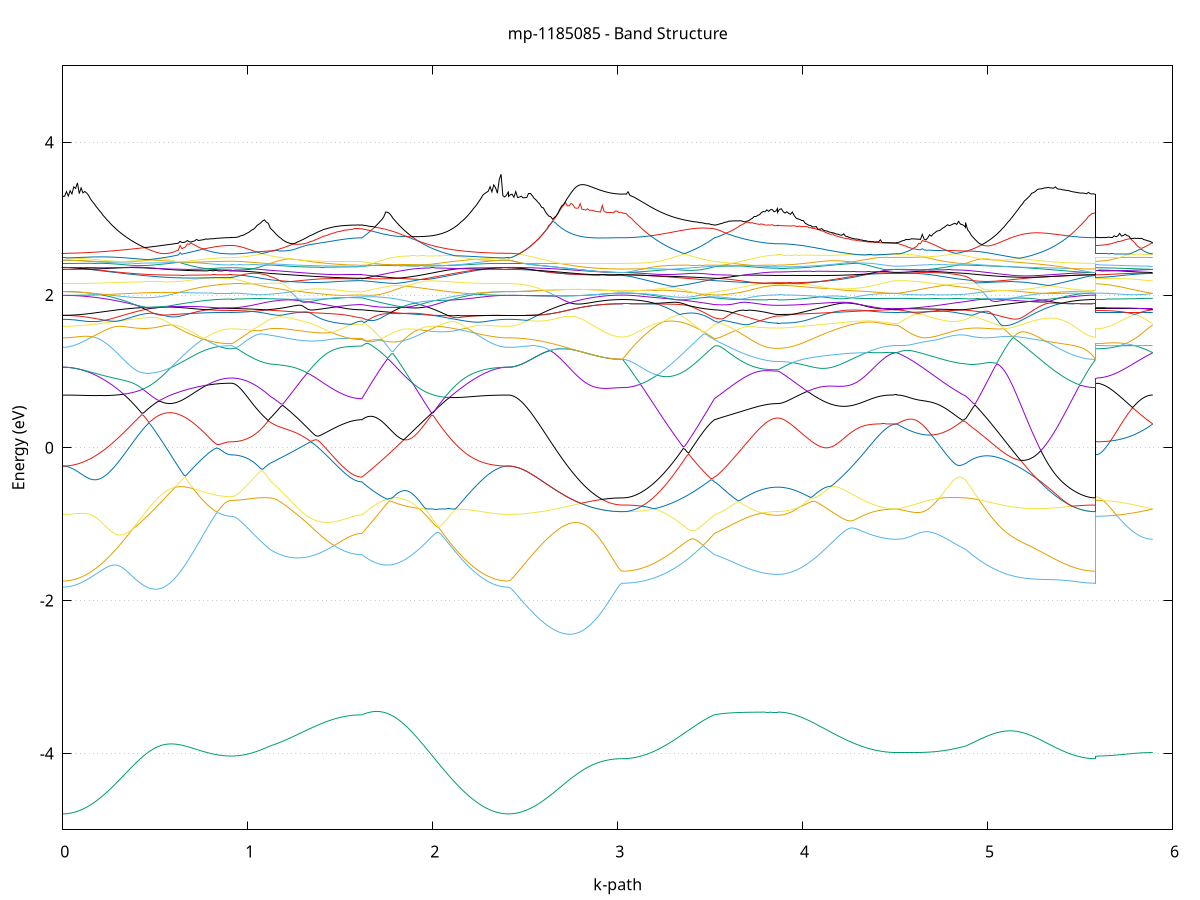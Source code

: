 set title 'mp-1185085 - Band Structure'
set xlabel 'k-path'
set ylabel 'Energy (eV)'
set grid y
set yrange [-5:5]
set terminal png size 800,600
set output 'mp-1185085_bands_gnuplot.png'
plot '-' using 1:2 with lines notitle, '-' using 1:2 with lines notitle, '-' using 1:2 with lines notitle, '-' using 1:2 with lines notitle, '-' using 1:2 with lines notitle, '-' using 1:2 with lines notitle, '-' using 1:2 with lines notitle, '-' using 1:2 with lines notitle, '-' using 1:2 with lines notitle, '-' using 1:2 with lines notitle, '-' using 1:2 with lines notitle, '-' using 1:2 with lines notitle, '-' using 1:2 with lines notitle, '-' using 1:2 with lines notitle, '-' using 1:2 with lines notitle, '-' using 1:2 with lines notitle, '-' using 1:2 with lines notitle, '-' using 1:2 with lines notitle, '-' using 1:2 with lines notitle, '-' using 1:2 with lines notitle, '-' using 1:2 with lines notitle, '-' using 1:2 with lines notitle, '-' using 1:2 with lines notitle, '-' using 1:2 with lines notitle, '-' using 1:2 with lines notitle, '-' using 1:2 with lines notitle, '-' using 1:2 with lines notitle, '-' using 1:2 with lines notitle, '-' using 1:2 with lines notitle, '-' using 1:2 with lines notitle, '-' using 1:2 with lines notitle, '-' using 1:2 with lines notitle, '-' using 1:2 with lines notitle, '-' using 1:2 with lines notitle, '-' using 1:2 with lines notitle, '-' using 1:2 with lines notitle, '-' using 1:2 with lines notitle, '-' using 1:2 with lines notitle, '-' using 1:2 with lines notitle, '-' using 1:2 with lines notitle, '-' using 1:2 with lines notitle, '-' using 1:2 with lines notitle, '-' using 1:2 with lines notitle, '-' using 1:2 with lines notitle, '-' using 1:2 with lines notitle, '-' using 1:2 with lines notitle, '-' using 1:2 with lines notitle, '-' using 1:2 with lines notitle
0.000000 -32.699156
0.009906 -32.699156
0.019811 -32.698956
0.029717 -32.698656
0.039623 -32.698356
0.049528 -32.697856
0.059434 -32.697256
0.069339 -32.696556
0.079245 -32.695756
0.089151 -32.694856
0.099056 -32.693756
0.108962 -32.692656
0.118868 -32.691456
0.128773 -32.690056
0.138679 -32.688656
0.148584 -32.687056
0.158490 -32.685456
0.168396 -32.683756
0.178301 -32.681856
0.188207 -32.679956
0.198113 -32.677956
0.208018 -32.675856
0.217924 -32.673556
0.227829 -32.671356
0.237735 -32.668956
0.247641 -32.666456
0.257546 -32.663856
0.267452 -32.661256
0.277358 -32.658556
0.287263 -32.655756
0.297169 -32.652956
0.307074 -32.649956
0.316980 -32.646956
0.326886 -32.643856
0.336791 -32.640756
0.346697 -32.637556
0.356603 -32.634256
0.366508 -32.630956
0.376414 -32.627556
0.386319 -32.624156
0.396225 -32.620656
0.406131 -32.617156
0.416036 -32.613556
0.425942 -32.609956
0.435848 -32.606356
0.445753 -32.602656
0.455659 -32.598956
0.465564 -32.595156
0.475470 -32.591356
0.485376 -32.587556
0.495281 -32.583756
0.505187 -32.579856
0.515093 -32.576056
0.524998 -32.572156
0.534904 -32.568256
0.544809 -32.564356
0.554715 -32.560456
0.564621 -32.556556
0.574526 -32.552656
0.584432 -32.548756
0.594338 -32.544856
0.604243 -32.540956
0.614149 -32.537056
0.624054 -32.533256
0.633960 -32.529456
0.643866 -32.525656
0.653771 -32.521856
0.663677 -32.518056
0.673583 -32.514356
0.683488 -32.510656
0.693394 -32.507056
0.703299 -32.503456
0.713205 -32.499956
0.723111 -32.496456
0.733016 -32.492956
0.742922 -32.489656
0.752828 -32.486356
0.762733 -32.483156
0.772639 -32.479956
0.782544 -32.476956
0.792450 -32.474056
0.802356 -32.471256
0.812261 -32.468556
0.822167 -32.465956
0.832073 -32.463656
0.841978 -32.461456
0.851884 -32.459456
0.861789 -32.457756
0.871695 -32.456256
0.881601 -32.455056
0.891506 -32.454156
0.901412 -32.453656
0.911318 -32.453456
0.911318 -32.453456
0.921275 -32.453456
0.931233 -32.453456
0.941191 -32.453556
0.951149 -32.453556
0.961107 -32.453556
0.971064 -32.453556
0.981022 -32.453556
0.990980 -32.453556
1.000938 -32.453656
1.010895 -32.453656
1.020853 -32.453656
1.030811 -32.453756
1.040769 -32.453756
1.050727 -32.453856
1.060684 -32.453856
1.070642 -32.453956
1.080600 -32.453956
1.090558 -32.454056
1.100516 -32.454056
1.110473 -32.454156
1.120431 -32.454256
1.120431 -32.454256
1.130362 -32.454356
1.140292 -32.454556
1.150223 -32.454856
1.160154 -32.455256
1.170084 -32.455756
1.180015 -32.456256
1.189946 -32.456856
1.199876 -32.457556
1.209807 -32.458256
1.219738 -32.459056
1.229668 -32.459856
1.239599 -32.460556
1.249530 -32.461456
1.259460 -32.462356
1.269391 -32.463156
1.279322 -32.464056
1.289252 -32.464956
1.299183 -32.465856
1.309114 -32.466656
1.319044 -32.467556
1.328975 -32.468456
1.338906 -32.469256
1.348836 -32.470156
1.358767 -32.470956
1.368698 -32.471756
1.378628 -32.472556
1.388559 -32.473256
1.398490 -32.474056
1.408420 -32.474756
1.418351 -32.475456
1.428282 -32.476156
1.438212 -32.476756
1.448143 -32.477356
1.458074 -32.477956
1.468004 -32.478556
1.477935 -32.479056
1.487866 -32.479556
1.497796 -32.479956
1.507727 -32.480456
1.517658 -32.480756
1.527588 -32.481156
1.537519 -32.481456
1.547450 -32.481756
1.557380 -32.481956
1.567311 -32.482156
1.577242 -32.482356
1.587172 -32.482456
1.597103 -32.482556
1.607034 -32.482656
1.616964 -32.482656
1.616964 -32.482656
1.626868 -32.484756
1.636771 -32.486956
1.646674 -32.489356
1.656578 -32.491756
1.666481 -32.494356
1.676384 -32.496956
1.686288 -32.499756
1.696191 -32.502656
1.706094 -32.505556
1.715997 -32.508656
1.725901 -32.511856
1.735804 -32.515056
1.745707 -32.518356
1.755611 -32.521756
1.765514 -32.525256
1.775417 -32.528856
1.785321 -32.532356
1.795224 -32.536056
1.805127 -32.539756
1.815031 -32.543456
1.824934 -32.547256
1.834837 -32.551056
1.844740 -32.554956
1.854644 -32.558756
1.864547 -32.562656
1.874450 -32.566556
1.884354 -32.570456
1.894257 -32.574356
1.904160 -32.578256
1.914064 -32.582156
1.923967 -32.585956
1.933870 -32.589856
1.943774 -32.593656
1.953677 -32.597556
1.963580 -32.601256
1.973483 -32.605056
1.983387 -32.608756
1.993290 -32.612456
2.003193 -32.616156
2.013097 -32.619756
2.023000 -32.623256
2.032903 -32.626756
2.042807 -32.630256
2.052710 -32.633556
2.062613 -32.636956
2.072516 -32.640156
2.082420 -32.643356
2.092323 -32.646556
2.102226 -32.649556
2.112130 -32.652556
2.122033 -32.655456
2.131936 -32.658256
2.141840 -32.661056
2.151743 -32.663656
2.161646 -32.666256
2.171550 -32.668756
2.181453 -32.671156
2.191356 -32.673456
2.201259 -32.675756
2.211163 -32.677856
2.221066 -32.679856
2.230969 -32.681856
2.240873 -32.683656
2.250776 -32.685456
2.260679 -32.687056
2.270583 -32.688656
2.280486 -32.690056
2.290389 -32.691356
2.300293 -32.692656
2.310196 -32.693756
2.320099 -32.694756
2.330002 -32.695756
2.339906 -32.696556
2.349809 -32.697256
2.359712 -32.697856
2.369616 -32.698356
2.379519 -32.698656
2.389422 -32.698956
2.399326 -32.699156
2.409229 -32.699156
2.409229 -32.699156
2.419186 -32.699156
2.429144 -32.698956
2.439101 -32.698656
2.449059 -32.698356
2.459016 -32.697856
2.468974 -32.697256
2.478931 -32.696556
2.488889 -32.695756
2.498846 -32.694756
2.508804 -32.693756
2.518761 -32.692656
2.528719 -32.691456
2.538676 -32.690056
2.548634 -32.688656
2.558591 -32.687056
2.568549 -32.685456
2.578506 -32.683756
2.588463 -32.681856
2.598421 -32.679956
2.608378 -32.677956
2.618336 -32.675756
2.628293 -32.673556
2.638251 -32.671256
2.648208 -32.668856
2.658166 -32.666356
2.668123 -32.663856
2.678081 -32.661156
2.688038 -32.658456
2.697996 -32.655656
2.707953 -32.652756
2.717911 -32.649856
2.727868 -32.646856
2.737826 -32.643756
2.747783 -32.640656
2.757741 -32.637456
2.767698 -32.634256
2.777656 -32.630956
2.787613 -32.627656
2.797570 -32.624256
2.807528 -32.620856
2.817485 -32.617456
2.827443 -32.613956
2.837400 -32.610556
2.847358 -32.607056
2.857315 -32.603656
2.867273 -32.600156
2.877230 -32.596756
2.887188 -32.593356
2.897145 -32.590056
2.907103 -32.586856
2.917060 -32.583656
2.927018 -32.580656
2.936975 -32.577756
2.946933 -32.575056
2.956890 -32.572556
2.966848 -32.570256
2.976805 -32.568256
2.986763 -32.566556
2.996720 -32.565156
3.006677 -32.564156
3.016635 -32.563556
3.026592 -32.563356
3.026592 -32.563356
3.036523 -32.563256
3.046454 -32.563056
3.056384 -32.562856
3.066315 -32.562556
3.076246 -32.562056
3.086176 -32.561556
3.096107 -32.560956
3.106038 -32.560256
3.115968 -32.559456
3.125899 -32.558456
3.135830 -32.557456
3.145760 -32.556356
3.155691 -32.555256
3.165622 -32.553956
3.175552 -32.552556
3.185483 -32.551056
3.195414 -32.549556
3.205344 -32.547856
3.215275 -32.546156
3.225206 -32.544356
3.235136 -32.542456
3.245067 -32.540456
3.254998 -32.538356
3.264928 -32.536256
3.274859 -32.533956
3.284790 -32.531656
3.294720 -32.529256
3.304651 -32.526856
3.314582 -32.524256
3.324512 -32.521656
3.334443 -32.518956
3.344374 -32.516156
3.354304 -32.513356
3.364235 -32.510456
3.374166 -32.507456
3.384096 -32.504456
3.394027 -32.501356
3.403958 -32.498156
3.413888 -32.494956
3.423819 -32.491656
3.433750 -32.488356
3.443680 -32.484956
3.453611 -32.481556
3.463542 -32.478056
3.473472 -32.474556
3.483403 -32.475356
3.493334 -32.476956
3.503264 -32.478756
3.513195 -32.480656
3.523126 -32.482656
3.523126 -32.482656
3.532905 -32.483756
3.542684 -32.485156
3.552463 -32.486856
3.562242 -32.488656
3.572021 -32.490556
3.581801 -32.492456
3.591580 -32.494356
3.601359 -32.496256
3.611138 -32.498156
3.620917 -32.499956
3.630696 -32.501756
3.640475 -32.503556
3.650254 -32.505256
3.660034 -32.506856
3.669813 -32.508456
3.679592 -32.509956
3.689371 -32.511456
3.699150 -32.512856
3.708929 -32.514156
3.718708 -32.515456
3.728488 -32.516556
3.738267 -32.517656
3.748046 -32.518656
3.757825 -32.519656
3.767604 -32.520556
3.777383 -32.521256
3.787162 -32.521956
3.796942 -32.522556
3.806721 -32.523156
3.816500 -32.523656
3.826279 -32.523956
3.836058 -32.524256
3.845837 -32.524456
3.855616 -32.524656
3.865396 -32.524556
3.865396 -32.524656
3.875309 -32.524656
3.885223 -32.524556
3.895137 -32.524356
3.905051 -32.524256
3.914965 -32.523956
3.924879 -32.523656
3.934792 -32.523356
3.944706 -32.522956
3.954620 -32.522456
3.964534 -32.521956
3.974448 -32.521356
3.984362 -32.520756
3.994275 -32.520056
4.004189 -32.519356
4.014103 -32.518556
4.024017 -32.517756
4.033931 -32.516856
4.043844 -32.515956
4.053758 -32.515056
4.063672 -32.513956
4.073586 -32.512956
4.083500 -32.511856
4.093414 -32.510656
4.103327 -32.509456
4.113241 -32.508256
4.123155 -32.506956
4.133069 -32.505656
4.142983 -32.504356
4.152897 -32.502956
4.162810 -32.501456
4.172724 -32.500056
4.182638 -32.498556
4.192552 -32.497056
4.202466 -32.495456
4.212380 -32.493856
4.222293 -32.492256
4.232207 -32.490656
4.242121 -32.489056
4.252035 -32.487356
4.261949 -32.485656
4.271863 -32.483956
4.281776 -32.482256
4.291690 -32.480556
4.301604 -32.478856
4.311518 -32.477156
4.321432 -32.475456
4.331345 -32.473756
4.341259 -32.472056
4.351173 -32.470456
4.361087 -32.468756
4.371001 -32.467156
4.380915 -32.465556
4.390828 -32.464056
4.400742 -32.462656
4.410656 -32.461256
4.420570 -32.459856
4.430484 -32.458656
4.440398 -32.457556
4.450311 -32.456556
4.460225 -32.455656
4.470139 -32.454856
4.480053 -32.454256
4.489967 -32.453856
4.499881 -32.453556
4.509794 -32.453456
4.509794 -32.453456
4.519606 -32.453556
4.529418 -32.453556
4.539230 -32.453756
4.549041 -32.453856
4.558853 -32.454056
4.568665 -32.454256
4.578476 -32.454456
4.588288 -32.454656
4.598100 -32.454856
4.607911 -32.455156
4.617723 -32.455356
4.627535 -32.455556
4.637346 -32.455756
4.647158 -32.455956
4.656970 -32.456156
4.666782 -32.456256
4.676593 -32.456356
4.686405 -32.456456
4.696217 -32.456556
4.706028 -32.456556
4.715840 -32.456656
4.725652 -32.456656
4.735463 -32.456556
4.745275 -32.456456
4.755087 -32.456356
4.764898 -32.456256
4.774710 -32.456056
4.784522 -32.455956
4.794334 -32.455756
4.804145 -32.455456
4.813957 -32.455256
4.823769 -32.455056
4.833580 -32.454856
4.843392 -32.454656
4.853204 -32.454456
4.863015 -32.454256
4.872827 -32.454256
4.882639 -32.454156
4.882639 -32.454156
4.892529 -32.454256
4.902419 -32.454356
4.912309 -32.454456
4.922200 -32.454456
4.932090 -32.454556
4.941980 -32.454656
4.951870 -32.454756
4.961760 -32.454856
4.971651 -32.454856
4.981541 -32.454956
4.991431 -32.455056
5.001321 -32.455156
5.011211 -32.455256
5.021102 -32.455356
5.030992 -32.455456
5.040882 -32.455556
5.050772 -32.456756
5.060662 -32.459656
5.070553 -32.462456
5.080443 -32.465356
5.090333 -32.468156
5.100223 -32.471056
5.110113 -32.473956
5.120004 -32.476856
5.129894 -32.479756
5.139784 -32.482656
5.149674 -32.485556
5.159564 -32.488456
5.169455 -32.491356
5.179345 -32.494156
5.189235 -32.497056
5.199125 -32.499856
5.209015 -32.502656
5.218905 -32.505356
5.228796 -32.508056
5.238686 -32.510756
5.248576 -32.513356
5.258466 -32.515956
5.268356 -32.518556
5.278247 -32.521056
5.288137 -32.523556
5.298027 -32.525956
5.307917 -32.528256
5.317807 -32.530556
5.327698 -32.532856
5.337588 -32.534956
5.347478 -32.537056
5.357368 -32.539156
5.367258 -32.541056
5.377149 -32.542956
5.387039 -32.544856
5.396929 -32.546556
5.406819 -32.548256
5.416709 -32.549856
5.426600 -32.551356
5.436490 -32.552756
5.446380 -32.554056
5.456270 -32.555356
5.466160 -32.556456
5.476051 -32.557556
5.485941 -32.558556
5.495831 -32.559456
5.505721 -32.560256
5.515611 -32.560956
5.525502 -32.561556
5.535392 -32.562156
5.545282 -32.562556
5.555172 -32.562856
5.565062 -32.563156
5.574953 -32.563256
5.584843 -32.563256
5.584843 -32.453456
5.594800 -32.453456
5.604758 -32.453456
5.614715 -32.453456
5.624673 -32.453456
5.634630 -32.453456
5.644588 -32.453456
5.654545 -32.453456
5.664503 -32.453456
5.674460 -32.453456
5.684418 -32.453456
5.694375 -32.453456
5.704333 -32.453456
5.714290 -32.453456
5.724247 -32.453456
5.734205 -32.453456
5.744162 -32.453456
5.754120 -32.453456
5.764077 -32.453456
5.774035 -32.453456
5.783992 -32.453456
5.793950 -32.453456
5.803907 -32.453456
5.813865 -32.453456
5.823822 -32.453456
5.833780 -32.453456
5.843737 -32.453456
5.853695 -32.453456
5.863652 -32.453456
5.873610 -32.453456
5.883567 -32.453456
5.893525 -32.453456
e
0.000000 -32.315356
0.009906 -32.315356
0.019811 -32.315356
0.029717 -32.315356
0.039623 -32.315456
0.049528 -32.315456
0.059434 -32.315556
0.069339 -32.315656
0.079245 -32.315756
0.089151 -32.315956
0.099056 -32.316056
0.108962 -32.316256
0.118868 -32.316456
0.128773 -32.316656
0.138679 -32.316856
0.148584 -32.317056
0.158490 -32.317256
0.168396 -32.317556
0.178301 -32.317856
0.188207 -32.318156
0.198113 -32.318456
0.208018 -32.318756
0.217924 -32.319156
0.227829 -32.319456
0.237735 -32.319856
0.247641 -32.320256
0.257546 -32.320756
0.267452 -32.321156
0.277358 -32.321656
0.287263 -32.322156
0.297169 -32.322656
0.307074 -32.323156
0.316980 -32.323656
0.326886 -32.324256
0.336791 -32.324856
0.346697 -32.325456
0.356603 -32.326156
0.366508 -32.326756
0.376414 -32.327456
0.386319 -32.328156
0.396225 -32.328956
0.406131 -32.329656
0.416036 -32.330456
0.425942 -32.331356
0.435848 -32.332156
0.445753 -32.333056
0.455659 -32.333956
0.465564 -32.334856
0.475470 -32.335756
0.485376 -32.336756
0.495281 -32.337756
0.505187 -32.338856
0.515093 -32.339956
0.524998 -32.341056
0.534904 -32.342156
0.544809 -32.343356
0.554715 -32.344456
0.564621 -32.345756
0.574526 -32.346956
0.584432 -32.348256
0.594338 -32.350156
0.604243 -32.352656
0.614149 -32.354956
0.624054 -32.357256
0.633960 -32.359556
0.643866 -32.361756
0.653771 -32.363856
0.663677 -32.365956
0.673583 -32.367956
0.683488 -32.369956
0.693394 -32.371856
0.703299 -32.373656
0.713205 -32.375456
0.723111 -32.377056
0.733016 -32.378656
0.742922 -32.380256
0.752828 -32.381656
0.762733 -32.383056
0.772639 -32.384356
0.782544 -32.385556
0.792450 -32.386656
0.802356 -32.387656
0.812261 -32.388656
0.822167 -32.389456
0.832073 -32.390256
0.841978 -32.390956
0.851884 -32.391556
0.861789 -32.392256
0.871695 -32.393356
0.881601 -32.394156
0.891506 -32.394756
0.901412 -32.395156
0.911318 -32.395256
0.911318 -32.395256
0.921275 -32.395256
0.931233 -32.395056
0.941191 -32.394856
0.951149 -32.394556
0.961107 -32.394456
0.971064 -32.395056
0.981022 -32.395656
0.990980 -32.396456
1.000938 -32.397356
1.010895 -32.398256
1.020853 -32.399356
1.030811 -32.400556
1.040769 -32.401756
1.050727 -32.403056
1.060684 -32.404556
1.070642 -32.406056
1.080600 -32.407656
1.090558 -32.409356
1.100516 -32.411156
1.110473 -32.412956
1.120431 -32.414956
1.120431 -32.414956
1.130362 -32.416356
1.140292 -32.417656
1.150223 -32.419056
1.160154 -32.420456
1.170084 -32.421756
1.180015 -32.423056
1.189946 -32.424456
1.199876 -32.425656
1.209807 -32.426956
1.219738 -32.428256
1.229668 -32.429456
1.239599 -32.430656
1.249530 -32.431956
1.259460 -32.433156
1.269391 -32.434256
1.279322 -32.435456
1.289252 -32.436556
1.299183 -32.437656
1.309114 -32.438756
1.319044 -32.439756
1.328975 -32.440756
1.338906 -32.441756
1.348836 -32.442756
1.358767 -32.443656
1.368698 -32.444656
1.378628 -32.445456
1.388559 -32.446356
1.398490 -32.447156
1.408420 -32.447956
1.418351 -32.448656
1.428282 -32.449356
1.438212 -32.450056
1.448143 -32.450756
1.458074 -32.451356
1.468004 -32.451956
1.477935 -32.452456
1.487866 -32.452956
1.497796 -32.453456
1.507727 -32.453856
1.517658 -32.454256
1.527588 -32.454656
1.537519 -32.454956
1.547450 -32.455256
1.557380 -32.455556
1.567311 -32.455756
1.577242 -32.455956
1.587172 -32.456056
1.597103 -32.456156
1.607034 -32.456156
1.616964 -32.456256
1.616964 -32.456256
1.626868 -32.452456
1.636771 -32.448656
1.646674 -32.444856
1.656578 -32.440956
1.666481 -32.437056
1.676384 -32.433156
1.686288 -32.429256
1.696191 -32.425256
1.706094 -32.421356
1.715997 -32.417356
1.725901 -32.413356
1.735804 -32.409356
1.745707 -32.405356
1.755611 -32.401356
1.765514 -32.397356
1.775417 -32.393256
1.785321 -32.389256
1.795224 -32.385256
1.805127 -32.381256
1.815031 -32.377256
1.824934 -32.373256
1.834837 -32.369256
1.844740 -32.365356
1.854644 -32.361356
1.864547 -32.357456
1.874450 -32.353556
1.884354 -32.349756
1.894257 -32.345856
1.904160 -32.342056
1.914064 -32.338256
1.923967 -32.334556
1.933870 -32.330756
1.943774 -32.327656
1.953677 -32.327356
1.963580 -32.327056
1.973483 -32.326756
1.983387 -32.326356
1.993290 -32.326056
2.003193 -32.325656
2.013097 -32.325256
2.023000 -32.324956
2.032903 -32.324556
2.042807 -32.324156
2.052710 -32.323756
2.062613 -32.323356
2.072516 -32.323056
2.082420 -32.322656
2.092323 -32.322256
2.102226 -32.321856
2.112130 -32.321456
2.122033 -32.321156
2.131936 -32.320756
2.141840 -32.320456
2.151743 -32.320056
2.161646 -32.319756
2.171550 -32.319456
2.181453 -32.319156
2.191356 -32.318856
2.201259 -32.318556
2.211163 -32.318256
2.221066 -32.317956
2.230969 -32.317656
2.240873 -32.317456
2.250776 -32.317256
2.260679 -32.316956
2.270583 -32.316756
2.280486 -32.316556
2.290389 -32.316356
2.300293 -32.316256
2.310196 -32.316056
2.320099 -32.315956
2.330002 -32.315756
2.339906 -32.315656
2.349809 -32.315556
2.359712 -32.315456
2.369616 -32.315456
2.379519 -32.315356
2.389422 -32.315356
2.399326 -32.315356
2.409229 -32.315256
2.409229 -32.315256
2.419186 -32.315356
2.429144 -32.315556
2.439101 -32.315856
2.449059 -32.316256
2.459016 -32.316756
2.468974 -32.317456
2.478931 -32.318256
2.488889 -32.319156
2.498846 -32.320156
2.508804 -32.321256
2.518761 -32.322456
2.528719 -32.323856
2.538676 -32.325356
2.548634 -32.326856
2.558591 -32.328556
2.568549 -32.330356
2.578506 -32.332256
2.588463 -32.334256
2.598421 -32.336356
2.608378 -32.338556
2.618336 -32.340856
2.628293 -32.343256
2.638251 -32.345756
2.648208 -32.348356
2.658166 -32.351056
2.668123 -32.353756
2.678081 -32.356656
2.688038 -32.359556
2.697996 -32.362556
2.707953 -32.365656
2.717911 -32.368756
2.727868 -32.371956
2.737826 -32.375256
2.747783 -32.378656
2.757741 -32.381956
2.767698 -32.385456
2.777656 -32.388956
2.787613 -32.392456
2.797570 -32.396056
2.807528 -32.399656
2.817485 -32.403256
2.827443 -32.406856
2.837400 -32.410456
2.847358 -32.414056
2.857315 -32.417656
2.867273 -32.421256
2.877230 -32.424856
2.887188 -32.428356
2.897145 -32.431756
2.907103 -32.435156
2.917060 -32.438456
2.927018 -32.441556
2.936975 -32.444556
2.946933 -32.447356
2.956890 -32.449956
2.966848 -32.452256
2.976805 -32.454356
2.986763 -32.456156
2.996720 -32.457556
3.006677 -32.458556
3.016635 -32.459256
3.026592 -32.459456
3.026592 -32.459456
3.036523 -32.459456
3.046454 -32.459456
3.056384 -32.459456
3.066315 -32.459356
3.076246 -32.459356
3.086176 -32.459356
3.096107 -32.459356
3.106038 -32.459356
3.115968 -32.459256
3.125899 -32.459256
3.135830 -32.459256
3.145760 -32.459256
3.155691 -32.459256
3.165622 -32.459256
3.175552 -32.459256
3.185483 -32.459256
3.195414 -32.459256
3.205344 -32.459256
3.215275 -32.459256
3.225206 -32.459356
3.235136 -32.459356
3.245067 -32.459456
3.254998 -32.459556
3.264928 -32.459656
3.274859 -32.459856
3.284790 -32.460056
3.294720 -32.460256
3.304651 -32.460456
3.314582 -32.460756
3.324512 -32.461156
3.334443 -32.461456
3.344374 -32.461956
3.354304 -32.462356
3.364235 -32.462956
3.374166 -32.463456
3.384096 -32.464156
3.394027 -32.464856
3.403958 -32.465656
3.413888 -32.466556
3.423819 -32.467556
3.433750 -32.468656
3.443680 -32.469756
3.453611 -32.470956
3.463542 -32.472356
3.473472 -32.473756
3.483403 -32.470956
3.493334 -32.467356
3.503264 -32.463656
3.513195 -32.459956
3.523126 -32.456256
3.523126 -32.456256
3.532905 -32.454356
3.542684 -32.452256
3.552463 -32.449856
3.562242 -32.447356
3.572021 -32.444856
3.581801 -32.442256
3.591580 -32.439656
3.601359 -32.437156
3.611138 -32.434656
3.620917 -32.432156
3.630696 -32.429756
3.640475 -32.427356
3.650254 -32.425156
3.660034 -32.422956
3.669813 -32.420756
3.679592 -32.418756
3.689371 -32.416756
3.699150 -32.414856
3.708929 -32.413156
3.718708 -32.411456
3.728488 -32.409856
3.738267 -32.408356
3.748046 -32.406956
3.757825 -32.405656
3.767604 -32.404456
3.777383 -32.403356
3.787162 -32.402456
3.796942 -32.401556
3.806721 -32.400756
3.816500 -32.400156
3.826279 -32.399656
3.836058 -32.399256
3.845837 -32.398956
3.855616 -32.398756
3.865396 -32.398756
3.865396 -32.398756
3.875309 -32.398756
3.885223 -32.398656
3.895137 -32.398656
3.905051 -32.398656
3.914965 -32.398656
3.924879 -32.398656
3.934792 -32.398556
3.944706 -32.398556
3.954620 -32.398456
3.964534 -32.398456
3.974448 -32.398356
3.984362 -32.398356
3.994275 -32.398256
4.004189 -32.398256
4.014103 -32.398156
4.024017 -32.398056
4.033931 -32.397956
4.043844 -32.397856
4.053758 -32.397856
4.063672 -32.397756
4.073586 -32.397656
4.083500 -32.397556
4.093414 -32.397456
4.103327 -32.397356
4.113241 -32.397256
4.123155 -32.397156
4.133069 -32.397056
4.142983 -32.396956
4.152897 -32.396856
4.162810 -32.396756
4.172724 -32.396656
4.182638 -32.396556
4.192552 -32.396456
4.202466 -32.396256
4.212380 -32.396156
4.222293 -32.396056
4.232207 -32.395956
4.242121 -32.395856
4.252035 -32.395756
4.261949 -32.395656
4.271863 -32.395556
4.281776 -32.395456
4.291690 -32.395356
4.301604 -32.395256
4.311518 -32.395156
4.321432 -32.395156
4.331345 -32.394956
4.341259 -32.394956
4.351173 -32.394856
4.361087 -32.394756
4.371001 -32.394756
4.380915 -32.394656
4.390828 -32.394556
4.400742 -32.394556
4.410656 -32.394456
4.420570 -32.394456
4.430484 -32.394356
4.440398 -32.394356
4.450311 -32.394356
4.460225 -32.394256
4.470139 -32.394256
4.480053 -32.394256
4.489967 -32.394256
4.499881 -32.394256
4.509794 -32.394256
4.509794 -32.394256
4.519606 -32.394256
4.529418 -32.394256
4.539230 -32.394256
4.549041 -32.394156
4.558853 -32.394056
4.568665 -32.393956
4.578476 -32.393856
4.588288 -32.393756
4.598100 -32.393756
4.607911 -32.393756
4.617723 -32.393856
4.627535 -32.393956
4.637346 -32.394156
4.647158 -32.394356
4.656970 -32.394556
4.666782 -32.394856
4.676593 -32.395256
4.686405 -32.395656
4.696217 -32.396156
4.706028 -32.396756
4.715840 -32.397356
4.725652 -32.398056
4.735463 -32.398756
4.745275 -32.399556
4.755087 -32.400356
4.764898 -32.401256
4.774710 -32.402256
4.784522 -32.403256
4.794334 -32.404356
4.804145 -32.405456
4.813957 -32.406656
4.823769 -32.407756
4.833580 -32.408956
4.843392 -32.410256
4.853204 -32.411456
4.863015 -32.412656
4.872827 -32.413856
4.882639 -32.414956
4.882639 -32.414956
4.892529 -32.416956
4.902419 -32.418956
4.912309 -32.421156
4.922200 -32.423356
4.932090 -32.425656
4.941980 -32.427956
4.951870 -32.430356
4.961760 -32.432756
4.971651 -32.435256
4.981541 -32.437856
4.991431 -32.440456
5.001321 -32.443056
5.011211 -32.445756
5.021102 -32.448456
5.030992 -32.451156
5.040882 -32.453956
5.050772 -32.455656
5.060662 -32.455756
5.070553 -32.455856
5.080443 -32.455956
5.090333 -32.456056
5.100223 -32.456156
5.110113 -32.456256
5.120004 -32.456256
5.129894 -32.456456
5.139784 -32.456556
5.149674 -32.456656
5.159564 -32.456756
5.169455 -32.456856
5.179345 -32.456956
5.189235 -32.457056
5.199125 -32.457156
5.209015 -32.457256
5.218905 -32.457356
5.228796 -32.457456
5.238686 -32.457456
5.248576 -32.457656
5.258466 -32.457656
5.268356 -32.457756
5.278247 -32.457856
5.288137 -32.457956
5.298027 -32.458056
5.307917 -32.458156
5.317807 -32.458256
5.327698 -32.458356
5.337588 -32.458356
5.347478 -32.458456
5.357368 -32.458556
5.367258 -32.458656
5.377149 -32.458656
5.387039 -32.458756
5.396929 -32.458856
5.406819 -32.458856
5.416709 -32.458956
5.426600 -32.458956
5.436490 -32.459056
5.446380 -32.459056
5.456270 -32.459156
5.466160 -32.459156
5.476051 -32.459256
5.485941 -32.459256
5.495831 -32.459256
5.505721 -32.459356
5.515611 -32.459356
5.525502 -32.459356
5.535392 -32.459356
5.545282 -32.459356
5.555172 -32.459456
5.565062 -32.459456
5.574953 -32.459456
5.584843 -32.459456
5.584843 -32.395256
5.594800 -32.395256
5.604758 -32.395256
5.614715 -32.395256
5.624673 -32.395256
5.634630 -32.395256
5.644588 -32.395256
5.654545 -32.395256
5.664503 -32.395156
5.674460 -32.395156
5.684418 -32.395156
5.694375 -32.395156
5.704333 -32.395056
5.714290 -32.395056
5.724247 -32.395056
5.734205 -32.394956
5.744162 -32.394956
5.754120 -32.394956
5.764077 -32.394856
5.774035 -32.394856
5.783992 -32.394756
5.793950 -32.394756
5.803907 -32.394656
5.813865 -32.394656
5.823822 -32.394556
5.833780 -32.394556
5.843737 -32.394456
5.853695 -32.394456
5.863652 -32.394356
5.873610 -32.394356
5.883567 -32.394256
5.893525 -32.394256
e
0.000000 -32.230456
0.009906 -32.230456
0.019811 -32.230656
0.029717 -32.230856
0.039623 -32.231256
0.049528 -32.231656
0.059434 -32.232156
0.069339 -32.232856
0.079245 -32.233556
0.089151 -32.234356
0.099056 -32.235256
0.108962 -32.236256
0.118868 -32.237356
0.128773 -32.238556
0.138679 -32.239856
0.148584 -32.241156
0.158490 -32.242656
0.168396 -32.244156
0.178301 -32.245756
0.188207 -32.247456
0.198113 -32.249156
0.208018 -32.251056
0.217924 -32.252956
0.227829 -32.254856
0.237735 -32.256956
0.247641 -32.259056
0.257546 -32.261256
0.267452 -32.263456
0.277358 -32.265756
0.287263 -32.268056
0.297169 -32.270456
0.307074 -32.272856
0.316980 -32.275356
0.326886 -32.277856
0.336791 -32.280456
0.346697 -32.283056
0.356603 -32.285656
0.366508 -32.288256
0.376414 -32.290956
0.386319 -32.293656
0.396225 -32.296456
0.406131 -32.299156
0.416036 -32.301956
0.425942 -32.304756
0.435848 -32.307456
0.445753 -32.310256
0.455659 -32.313056
0.465564 -32.315856
0.475470 -32.318556
0.485376 -32.321356
0.495281 -32.324056
0.505187 -32.326856
0.515093 -32.329556
0.524998 -32.332256
0.534904 -32.334856
0.544809 -32.337556
0.554715 -32.340156
0.564621 -32.342756
0.574526 -32.345256
0.584432 -32.347756
0.594338 -32.349656
0.604243 -32.350956
0.614149 -32.352356
0.624054 -32.353756
0.633960 -32.355256
0.643866 -32.356756
0.653771 -32.358256
0.663677 -32.359756
0.673583 -32.361356
0.683488 -32.362956
0.693394 -32.364556
0.703299 -32.366256
0.713205 -32.367956
0.723111 -32.369656
0.733016 -32.371356
0.742922 -32.373056
0.752828 -32.374856
0.762733 -32.376556
0.772639 -32.378356
0.782544 -32.380056
0.792450 -32.381856
0.802356 -32.383556
0.812261 -32.385156
0.822167 -32.386756
0.832073 -32.388356
0.841978 -32.389756
0.851884 -32.391156
0.861789 -32.392056
0.871695 -32.392456
0.881601 -32.392756
0.891506 -32.392956
0.901412 -32.393156
0.911318 -32.393156
0.911318 -32.393156
0.921275 -32.393256
0.931233 -32.393356
0.941191 -32.393656
0.951149 -32.394056
0.961107 -32.394156
0.971064 -32.393656
0.981022 -32.393056
0.990980 -32.392356
1.000938 -32.391556
1.010895 -32.390656
1.020853 -32.389656
1.030811 -32.388656
1.040769 -32.387456
1.050727 -32.386256
1.060684 -32.384956
1.070642 -32.383556
1.080600 -32.382156
1.090558 -32.380556
1.100516 -32.378956
1.110473 -32.377256
1.120431 -32.375456
1.120431 -32.375456
1.130362 -32.374156
1.140292 -32.372756
1.150223 -32.371256
1.160154 -32.369656
1.170084 -32.368056
1.180015 -32.366356
1.189946 -32.364556
1.199876 -32.362856
1.209807 -32.361056
1.219738 -32.359256
1.229668 -32.357356
1.239599 -32.355556
1.249530 -32.353756
1.259460 -32.351856
1.269391 -32.350056
1.279322 -32.348256
1.289252 -32.346456
1.299183 -32.344656
1.309114 -32.342956
1.319044 -32.341256
1.328975 -32.339556
1.338906 -32.337956
1.348836 -32.336356
1.358767 -32.334756
1.368698 -32.333256
1.378628 -32.331756
1.388559 -32.330356
1.398490 -32.328956
1.408420 -32.327656
1.418351 -32.326356
1.428282 -32.325156
1.438212 -32.323956
1.448143 -32.322856
1.458074 -32.321856
1.468004 -32.320856
1.477935 -32.319956
1.487866 -32.319056
1.497796 -32.318256
1.507727 -32.317456
1.517658 -32.316756
1.527588 -32.316156
1.537519 -32.315656
1.547450 -32.315156
1.557380 -32.314656
1.567311 -32.314356
1.577242 -32.314056
1.587172 -32.313756
1.597103 -32.313656
1.607034 -32.313556
1.616964 -32.313456
1.616964 -32.313456
1.626868 -32.315056
1.636771 -32.316556
1.646674 -32.317956
1.656578 -32.319256
1.666481 -32.320456
1.676384 -32.321556
1.686288 -32.322656
1.696191 -32.323656
1.706094 -32.324556
1.715997 -32.325356
1.725901 -32.326056
1.735804 -32.326656
1.745707 -32.327256
1.755611 -32.327756
1.765514 -32.328156
1.775417 -32.328556
1.785321 -32.328856
1.795224 -32.329056
1.805127 -32.329256
1.815031 -32.329356
1.824934 -32.329456
1.834837 -32.329556
1.844740 -32.329556
1.854644 -32.329456
1.864547 -32.329356
1.874450 -32.329256
1.884354 -32.329156
1.894257 -32.328956
1.904160 -32.328756
1.914064 -32.328456
1.923967 -32.328256
1.933870 -32.327956
1.943774 -32.327156
1.953677 -32.323456
1.963580 -32.319856
1.973483 -32.316356
1.983387 -32.312856
1.993290 -32.309456
2.003193 -32.306056
2.013097 -32.302656
2.023000 -32.299356
2.032903 -32.296156
2.042807 -32.292956
2.052710 -32.289856
2.062613 -32.286756
2.072516 -32.283756
2.082420 -32.280856
2.092323 -32.278056
2.102226 -32.275256
2.112130 -32.272556
2.122033 -32.269856
2.131936 -32.267256
2.141840 -32.264856
2.151743 -32.262356
2.161646 -32.260056
2.171550 -32.257856
2.181453 -32.255656
2.191356 -32.253556
2.201259 -32.251556
2.211163 -32.249656
2.221066 -32.247756
2.230969 -32.246056
2.240873 -32.244356
2.250776 -32.242756
2.260679 -32.241356
2.270583 -32.239956
2.280486 -32.238656
2.290389 -32.237456
2.300293 -32.236356
2.310196 -32.235256
2.320099 -32.234356
2.330002 -32.233556
2.339906 -32.232856
2.349809 -32.232156
2.359712 -32.231656
2.369616 -32.231256
2.379519 -32.230856
2.389422 -32.230656
2.399326 -32.230456
2.409229 -32.230456
2.409229 -32.230456
2.419186 -32.230456
2.429144 -32.230456
2.439101 -32.230456
2.449059 -32.230456
2.459016 -32.230456
2.468974 -32.230456
2.478931 -32.230456
2.488889 -32.230456
2.498846 -32.230456
2.508804 -32.230556
2.518761 -32.230556
2.528719 -32.230556
2.538676 -32.230556
2.548634 -32.230556
2.558591 -32.230656
2.568549 -32.230656
2.578506 -32.230656
2.588463 -32.230656
2.598421 -32.230756
2.608378 -32.230756
2.618336 -32.230756
2.628293 -32.230856
2.638251 -32.230856
2.648208 -32.230856
2.658166 -32.230856
2.668123 -32.230956
2.678081 -32.230956
2.688038 -32.230956
2.697996 -32.231056
2.707953 -32.231056
2.717911 -32.231056
2.727868 -32.231156
2.737826 -32.231156
2.747783 -32.231156
2.757741 -32.231256
2.767698 -32.231256
2.777656 -32.231256
2.787613 -32.231256
2.797570 -32.231356
2.807528 -32.231356
2.817485 -32.231356
2.827443 -32.231456
2.837400 -32.231456
2.847358 -32.231456
2.857315 -32.231456
2.867273 -32.231556
2.877230 -32.231556
2.887188 -32.231556
2.897145 -32.231556
2.907103 -32.231656
2.917060 -32.231656
2.927018 -32.231656
2.936975 -32.231656
2.946933 -32.231656
2.956890 -32.231656
2.966848 -32.231756
2.976805 -32.231756
2.986763 -32.231756
2.996720 -32.231756
3.006677 -32.231756
3.016635 -32.231756
3.026592 -32.231756
3.026592 -32.231756
3.036523 -32.231756
3.046454 -32.231956
3.056384 -32.232156
3.066315 -32.232556
3.076246 -32.232956
3.086176 -32.233556
3.096107 -32.234156
3.106038 -32.234856
3.115968 -32.235656
3.125899 -32.236656
3.135830 -32.237656
3.145760 -32.238756
3.155691 -32.239856
3.165622 -32.241156
3.175552 -32.242556
3.185483 -32.243956
3.195414 -32.245456
3.205344 -32.247056
3.215275 -32.248756
3.225206 -32.250456
3.235136 -32.252256
3.245067 -32.254156
3.254998 -32.256056
3.264928 -32.258056
3.274859 -32.260156
3.284790 -32.262256
3.294720 -32.264356
3.304651 -32.266556
3.314582 -32.268756
3.324512 -32.271056
3.334443 -32.273256
3.344374 -32.275556
3.354304 -32.277856
3.364235 -32.280156
3.374166 -32.282556
3.384096 -32.284856
3.394027 -32.287156
3.403958 -32.289456
3.413888 -32.291656
3.423819 -32.293956
3.433750 -32.296156
3.443680 -32.298256
3.453611 -32.300456
3.463542 -32.302456
3.473472 -32.304456
3.483403 -32.306456
3.493334 -32.308256
3.503264 -32.310056
3.513195 -32.311856
3.523126 -32.313456
3.523126 -32.313456
3.532905 -32.314156
3.542684 -32.314856
3.552463 -32.315456
3.562242 -32.316156
3.572021 -32.316756
3.581801 -32.317356
3.591580 -32.317956
3.601359 -32.318556
3.611138 -32.319156
3.620917 -32.319656
3.630696 -32.320256
3.640475 -32.320756
3.650254 -32.321256
3.660034 -32.321756
3.669813 -32.322256
3.679592 -32.322656
3.689371 -32.323156
3.699150 -32.323556
3.708929 -32.323956
3.718708 -32.324356
3.728488 -32.324756
3.738267 -32.325156
3.748046 -32.325456
3.757825 -32.325756
3.767604 -32.326056
3.777383 -32.326256
3.787162 -32.326556
3.796942 -32.326756
3.806721 -32.326956
3.816500 -32.327056
3.826279 -32.327156
3.836058 -32.327256
3.845837 -32.327356
3.855616 -32.327456
3.865396 -32.327456
3.865396 -32.327456
3.875309 -32.327456
3.885223 -32.327556
3.895137 -32.327656
3.905051 -32.327856
3.914965 -32.328056
3.924879 -32.328356
3.934792 -32.328656
3.944706 -32.328956
3.954620 -32.329456
3.964534 -32.329856
3.974448 -32.330356
3.984362 -32.330956
3.994275 -32.331556
4.004189 -32.332256
4.014103 -32.332956
4.024017 -32.333656
4.033931 -32.334456
4.043844 -32.335356
4.053758 -32.336256
4.063672 -32.337156
4.073586 -32.338156
4.083500 -32.339156
4.093414 -32.340156
4.103327 -32.341256
4.113241 -32.342456
4.123155 -32.343556
4.133069 -32.344856
4.142983 -32.346056
4.152897 -32.347356
4.162810 -32.348656
4.172724 -32.350056
4.182638 -32.351356
4.192552 -32.352856
4.202466 -32.354256
4.212380 -32.355756
4.222293 -32.357256
4.232207 -32.358756
4.242121 -32.360256
4.252035 -32.361856
4.261949 -32.363456
4.271863 -32.365056
4.281776 -32.366656
4.291690 -32.368256
4.301604 -32.369856
4.311518 -32.371456
4.321432 -32.373156
4.331345 -32.374756
4.341259 -32.376356
4.351173 -32.377956
4.361087 -32.379456
4.371001 -32.381056
4.380915 -32.382556
4.390828 -32.384056
4.400742 -32.385456
4.410656 -32.386756
4.420570 -32.388056
4.430484 -32.389256
4.440398 -32.390356
4.450311 -32.391356
4.460225 -32.392156
4.470139 -32.392856
4.480053 -32.393456
4.489967 -32.393856
4.499881 -32.394156
4.509794 -32.394256
4.509794 -32.394256
4.519606 -32.394156
4.529418 -32.394056
4.539230 -32.394056
4.549041 -32.393956
4.558853 -32.393856
4.568665 -32.393856
4.578476 -32.393756
4.588288 -32.393656
4.598100 -32.393456
4.607911 -32.393256
4.617723 -32.392956
4.627535 -32.392656
4.637346 -32.392356
4.647158 -32.392056
4.656970 -32.391656
4.666782 -32.391256
4.676593 -32.390856
4.686405 -32.390356
4.696217 -32.389856
4.706028 -32.389356
4.715840 -32.388856
4.725652 -32.388256
4.735463 -32.387656
4.745275 -32.387056
4.755087 -32.386356
4.764898 -32.385656
4.774710 -32.384956
4.784522 -32.384256
4.794334 -32.383456
4.804145 -32.382656
4.813957 -32.381856
4.823769 -32.381056
4.833580 -32.380156
4.843392 -32.379256
4.853204 -32.378356
4.863015 -32.377456
4.872827 -32.376456
4.882639 -32.375456
4.882639 -32.375456
4.892529 -32.373656
4.902419 -32.371756
4.912309 -32.369756
4.922200 -32.367756
4.932090 -32.365656
4.941980 -32.363456
4.951870 -32.361256
4.961760 -32.358956
4.971651 -32.356656
4.981541 -32.354256
4.991431 -32.351856
5.001321 -32.349356
5.011211 -32.346856
5.021102 -32.344356
5.030992 -32.341756
5.040882 -32.339156
5.050772 -32.336456
5.060662 -32.333856
5.070553 -32.331056
5.080443 -32.328356
5.090333 -32.325656
5.100223 -32.322856
5.110113 -32.320156
5.120004 -32.317356
5.129894 -32.314556
5.139784 -32.311756
5.149674 -32.308956
5.159564 -32.306156
5.169455 -32.303456
5.179345 -32.300656
5.189235 -32.297856
5.199125 -32.295156
5.209015 -32.292456
5.218905 -32.289756
5.228796 -32.287056
5.238686 -32.284456
5.248576 -32.281856
5.258466 -32.279256
5.268356 -32.276756
5.278247 -32.274256
5.288137 -32.271856
5.298027 -32.269456
5.307917 -32.267056
5.317807 -32.264756
5.327698 -32.262556
5.337588 -32.260356
5.347478 -32.258256
5.357368 -32.256256
5.367258 -32.254256
5.377149 -32.252356
5.387039 -32.250556
5.396929 -32.248756
5.406819 -32.247056
5.416709 -32.245456
5.426600 -32.243956
5.436490 -32.242456
5.446380 -32.241156
5.456270 -32.239856
5.466160 -32.238656
5.476051 -32.237556
5.485941 -32.236556
5.495831 -32.235656
5.505721 -32.234856
5.515611 -32.234156
5.525502 -32.233456
5.535392 -32.232956
5.545282 -32.232556
5.555172 -32.232156
5.565062 -32.231956
5.574953 -32.231756
5.584843 -32.231756
5.584843 -32.393156
5.594800 -32.393156
5.604758 -32.393156
5.614715 -32.393156
5.624673 -32.393256
5.634630 -32.393256
5.644588 -32.393256
5.654545 -32.393256
5.664503 -32.393256
5.674460 -32.393256
5.684418 -32.393356
5.694375 -32.393356
5.704333 -32.393356
5.714290 -32.393356
5.724247 -32.393456
5.734205 -32.393456
5.744162 -32.393456
5.754120 -32.393556
5.764077 -32.393556
5.774035 -32.393656
5.783992 -32.393656
5.793950 -32.393756
5.803907 -32.393756
5.813865 -32.393856
5.823822 -32.393856
5.833780 -32.393956
5.843737 -32.393956
5.853695 -32.394056
5.863652 -32.394056
5.873610 -32.394156
5.883567 -32.394156
5.893525 -32.394256
e
0.000000 -17.198156
0.009906 -17.198256
0.019811 -17.198456
0.029717 -17.198756
0.039623 -17.199256
0.049528 -17.199956
0.059434 -17.200756
0.069339 -17.201656
0.079245 -17.202756
0.089151 -17.203956
0.099056 -17.205356
0.108962 -17.206856
0.118868 -17.208556
0.128773 -17.210456
0.138679 -17.212456
0.148584 -17.214656
0.158490 -17.216956
0.168396 -17.219556
0.178301 -17.222156
0.188207 -17.224956
0.198113 -17.227956
0.208018 -17.231156
0.217924 -17.234456
0.227829 -17.237856
0.237735 -17.241456
0.247641 -17.245156
0.257546 -17.249056
0.267452 -17.253056
0.277358 -17.257156
0.287263 -17.261456
0.297169 -17.265856
0.307074 -17.270356
0.316980 -17.274956
0.326886 -17.279656
0.336791 -17.284456
0.346697 -17.289256
0.356603 -17.294256
0.366508 -17.299256
0.376414 -17.304356
0.386319 -17.309456
0.396225 -17.314656
0.406131 -17.319856
0.416036 -17.325056
0.425942 -17.330356
0.435848 -17.335656
0.445753 -17.340956
0.455659 -17.346256
0.465564 -17.351556
0.475470 -17.356856
0.485376 -17.362156
0.495281 -17.367356
0.505187 -17.372556
0.515093 -17.377756
0.524998 -17.382956
0.534904 -17.387956
0.544809 -17.393056
0.554715 -17.397956
0.564621 -17.402856
0.574526 -17.407756
0.584432 -17.412456
0.594338 -17.417156
0.604243 -17.421656
0.614149 -17.426156
0.624054 -17.430556
0.633960 -17.434856
0.643866 -17.438956
0.653771 -17.443056
0.663677 -17.446956
0.673583 -17.450756
0.683488 -17.454456
0.693394 -17.458056
0.703299 -17.461456
0.713205 -17.464756
0.723111 -17.467856
0.733016 -17.470856
0.742922 -17.473756
0.752828 -17.476456
0.762733 -17.479056
0.772639 -17.481456
0.782544 -17.483656
0.792450 -17.485756
0.802356 -17.487756
0.812261 -17.489456
0.822167 -17.491056
0.832073 -17.492556
0.841978 -17.493856
0.851884 -17.494956
0.861789 -17.495856
0.871695 -17.496656
0.881601 -17.497256
0.891506 -17.497656
0.901412 -17.497956
0.911318 -17.497956
0.911318 -17.497956
0.921275 -17.497656
0.931233 -17.496656
0.941191 -17.494956
0.951149 -17.492556
0.961107 -17.489456
0.971064 -17.485656
0.981022 -17.481256
0.990980 -17.476156
1.000938 -17.470356
1.010895 -17.463956
1.020853 -17.456956
1.030811 -17.449156
1.040769 -17.440856
1.050727 -17.431856
1.060684 -17.422256
1.070642 -17.412056
1.080600 -17.401356
1.090558 -17.389956
1.100516 -17.377956
1.110473 -17.365456
1.120431 -17.352456
1.120431 -17.352456
1.130362 -17.342956
1.140292 -17.333056
1.150223 -17.322856
1.160154 -17.312356
1.170084 -17.301556
1.180015 -17.290456
1.189946 -17.279056
1.199876 -17.267456
1.209807 -17.255556
1.219738 -17.243456
1.229668 -17.231056
1.239599 -17.218456
1.249530 -17.205756
1.259460 -17.192756
1.269391 -17.179656
1.279322 -17.166456
1.289252 -17.153056
1.299183 -17.140656
1.309114 -17.135556
1.319044 -17.130256
1.328975 -17.124556
1.338906 -17.118656
1.348836 -17.112356
1.358767 -17.105856
1.368698 -17.099056
1.378628 -17.092056
1.388559 -17.084756
1.398490 -17.077256
1.408420 -17.069456
1.418351 -17.061456
1.428282 -17.053256
1.438212 -17.044856
1.448143 -17.036256
1.458074 -17.027556
1.468004 -17.018656
1.477935 -17.009656
1.487866 -17.000556
1.497796 -16.991356
1.507727 -16.982156
1.517658 -16.972856
1.527588 -16.963656
1.537519 -16.954456
1.547450 -16.945456
1.557380 -16.936756
1.567311 -16.928356
1.577242 -16.920656
1.587172 -16.913756
1.597103 -16.908256
1.607034 -16.904556
1.616964 -16.903256
1.616964 -16.903256
1.626868 -16.897956
1.636771 -16.892756
1.646674 -16.887756
1.656578 -16.882856
1.666481 -16.891856
1.676384 -16.903156
1.686288 -16.914356
1.696191 -16.925356
1.706094 -16.936256
1.715997 -16.947056
1.725901 -16.957656
1.735804 -16.968156
1.745707 -16.978456
1.755611 -16.988556
1.765514 -16.998456
1.775417 -17.008256
1.785321 -17.017856
1.795224 -17.027256
1.805127 -17.036456
1.815031 -17.045356
1.824934 -17.054156
1.834837 -17.062756
1.844740 -17.071056
1.854644 -17.079156
1.864547 -17.087056
1.874450 -17.094756
1.884354 -17.102156
1.894257 -17.109356
1.904160 -17.116256
1.914064 -17.122956
1.923967 -17.129456
1.933870 -17.135656
1.943774 -17.141556
1.953677 -17.147256
1.963580 -17.152756
1.973483 -17.157956
1.983387 -17.162956
1.993290 -17.167656
2.003193 -17.172056
2.013097 -17.176256
2.023000 -17.180256
2.032903 -17.183856
2.042807 -17.187356
2.052710 -17.190556
2.062613 -17.193456
2.072516 -17.196256
2.082420 -17.198656
2.092323 -17.200956
2.102226 -17.202956
2.112130 -17.204656
2.122033 -17.206256
2.131936 -17.207556
2.141840 -17.208656
2.151743 -17.209656
2.161646 -17.210356
2.171550 -17.210856
2.181453 -17.211156
2.191356 -17.211356
2.201259 -17.211356
2.211163 -17.211156
2.221066 -17.210856
2.230969 -17.210456
2.240873 -17.209856
2.250776 -17.209256
2.260679 -17.208456
2.270583 -17.207656
2.280486 -17.206756
2.290389 -17.205856
2.300293 -17.204956
2.310196 -17.203956
2.320099 -17.203056
2.330002 -17.202156
2.339906 -17.201256
2.349809 -17.200556
2.359712 -17.199856
2.369616 -17.199256
2.379519 -17.198756
2.389422 -17.198456
2.399326 -17.198256
2.409229 -17.198156
2.409229 -17.198156
2.419186 -17.197956
2.429144 -17.197256
2.439101 -17.196156
2.449059 -17.194656
2.459016 -17.192656
2.468974 -17.190256
2.478931 -17.187456
2.488889 -17.184156
2.498846 -17.180456
2.508804 -17.176356
2.518761 -17.171756
2.528719 -17.166756
2.538676 -17.161356
2.548634 -17.155556
2.558591 -17.149256
2.568549 -17.142656
2.578506 -17.135556
2.588463 -17.128056
2.598421 -17.120156
2.608378 -17.111856
2.618336 -17.103156
2.628293 -17.094156
2.638251 -17.084656
2.648208 -17.074756
2.658166 -17.064556
2.668123 -17.053956
2.678081 -17.042956
2.688038 -17.031656
2.697996 -17.034356
2.707953 -17.039656
2.717911 -17.044856
2.727868 -17.050056
2.737826 -17.055056
2.747783 -17.060056
2.757741 -17.064856
2.767698 -17.069656
2.777656 -17.074256
2.787613 -17.078656
2.797570 -17.082956
2.807528 -17.087156
2.817485 -17.091156
2.827443 -17.095056
2.837400 -17.098756
2.847358 -17.102256
2.857315 -17.105656
2.867273 -17.108856
2.877230 -17.111856
2.887188 -17.114756
2.897145 -17.117356
2.907103 -17.119856
2.917060 -17.122156
2.927018 -17.124256
2.936975 -17.126156
2.946933 -17.127856
2.956890 -17.129356
2.966848 -17.130656
2.976805 -17.131756
2.986763 -17.132656
2.996720 -17.133356
3.006677 -17.133856
3.016635 -17.134156
3.026592 -17.134256
3.026592 -17.134256
3.036523 -17.134156
3.046454 -17.133756
3.056384 -17.133156
3.066315 -17.132256
3.076246 -17.131156
3.086176 -17.129756
3.096107 -17.128156
3.106038 -17.126256
3.115968 -17.124156
3.125899 -17.121756
3.135830 -17.119156
3.145760 -17.116356
3.155691 -17.113256
3.165622 -17.109956
3.175552 -17.106456
3.185483 -17.102756
3.195414 -17.098756
3.205344 -17.094556
3.215275 -17.090156
3.225206 -17.085556
3.235136 -17.080756
3.245067 -17.075756
3.254998 -17.070556
3.264928 -17.065156
3.274859 -17.059656
3.284790 -17.053956
3.294720 -17.048056
3.304651 -17.042156
3.314582 -17.035956
3.324512 -17.029756
3.334443 -17.023356
3.344374 -17.016956
3.354304 -17.010456
3.364235 -17.003856
3.374166 -16.997256
3.384096 -16.990556
3.394027 -16.983956
3.403958 -16.977256
3.413888 -16.970556
3.423819 -16.963956
3.433750 -16.957456
3.443680 -16.950956
3.453611 -16.944556
3.463542 -16.938256
3.473472 -16.932156
3.483403 -16.926056
3.493334 -16.920156
3.503264 -16.914356
3.513195 -16.908756
3.523126 -16.903256
3.523126 -16.903256
3.532905 -16.901156
3.542684 -16.899456
3.552463 -16.898556
3.562242 -16.898756
3.572021 -16.900556
3.581801 -16.903956
3.591580 -16.908956
3.601359 -16.914956
3.611138 -16.921656
3.620917 -16.928756
3.630696 -16.936056
3.640475 -16.943456
3.650254 -16.950756
3.660034 -16.958056
3.669813 -16.965156
3.679592 -16.972056
3.689371 -16.978656
3.699150 -16.985156
3.708929 -16.991256
3.718708 -16.997056
3.728488 -17.002556
3.738267 -17.007756
3.748046 -17.012656
3.757825 -17.017056
3.767604 -17.021256
3.777383 -17.024956
3.787162 -17.028356
3.796942 -17.031356
3.806721 -17.033956
3.816500 -17.036156
3.826279 -17.037956
3.836058 -17.039356
3.845837 -17.040456
3.855616 -17.041056
3.865396 -17.041256
3.865396 -17.041256
3.875309 -17.041456
3.885223 -17.042156
3.895137 -17.043456
3.905051 -17.045156
3.914965 -17.047456
3.924879 -17.050156
3.934792 -17.053556
3.944706 -17.057456
3.954620 -17.062056
3.964534 -17.067156
3.974448 -17.072956
3.984362 -17.079356
3.994275 -17.086356
4.004189 -17.094056
4.014103 -17.102256
4.024017 -17.110956
4.033931 -17.120256
4.043844 -17.130056
4.053758 -17.140256
4.063672 -17.150756
4.073586 -17.161656
4.083500 -17.172856
4.093414 -17.184256
4.103327 -17.195756
4.113241 -17.207456
4.123155 -17.219256
4.133069 -17.231056
4.142983 -17.242956
4.152897 -17.254756
4.162810 -17.266456
4.172724 -17.278156
4.182638 -17.289656
4.192552 -17.301056
4.202466 -17.312256
4.212380 -17.323256
4.222293 -17.334156
4.232207 -17.344756
4.242121 -17.355056
4.252035 -17.365156
4.261949 -17.374956
4.271863 -17.384456
4.281776 -17.393656
4.291690 -17.402556
4.301604 -17.411156
4.311518 -17.419356
4.321432 -17.427256
4.331345 -17.434756
4.341259 -17.441956
4.351173 -17.448756
4.361087 -17.455156
4.371001 -17.461156
4.380915 -17.466756
4.390828 -17.472056
4.400742 -17.476856
4.410656 -17.481356
4.420570 -17.485356
4.430484 -17.488956
4.440398 -17.492156
4.450311 -17.494856
4.460225 -17.497256
4.470139 -17.499156
4.480053 -17.500656
4.489967 -17.501756
4.499881 -17.502356
4.509794 -17.502556
4.509794 -17.502556
4.519606 -17.502556
4.529418 -17.502256
4.539230 -17.501856
4.549041 -17.501356
4.558853 -17.500556
4.568665 -17.499656
4.578476 -17.498456
4.588288 -17.497156
4.598100 -17.495556
4.607911 -17.493756
4.617723 -17.491756
4.627535 -17.489556
4.637346 -17.487156
4.647158 -17.484456
4.656970 -17.481456
4.666782 -17.478356
4.676593 -17.474856
4.686405 -17.471256
4.696217 -17.467356
4.706028 -17.463156
4.715840 -17.458756
4.725652 -17.454156
4.735463 -17.449256
4.745275 -17.444156
4.755087 -17.438856
4.764898 -17.433256
4.774710 -17.427456
4.784522 -17.421456
4.794334 -17.415256
4.804145 -17.408856
4.813957 -17.402256
4.823769 -17.395456
4.833580 -17.388556
4.843392 -17.381556
4.853204 -17.374356
4.863015 -17.367156
4.872827 -17.359856
4.882639 -17.352456
4.882639 -17.352456
4.892529 -17.338956
4.902419 -17.325056
4.912309 -17.310556
4.922200 -17.295656
4.932090 -17.280256
4.941980 -17.264456
4.951870 -17.248156
4.961760 -17.231556
4.971651 -17.214556
4.981541 -17.197156
4.991431 -17.189156
5.001321 -17.189856
5.011211 -17.190456
5.021102 -17.190956
5.030992 -17.191356
5.040882 -17.191656
5.050772 -17.191856
5.060662 -17.191956
5.070553 -17.191956
5.080443 -17.191856
5.090333 -17.191556
5.100223 -17.191256
5.110113 -17.190856
5.120004 -17.190256
5.129894 -17.189656
5.139784 -17.188956
5.149674 -17.188156
5.159564 -17.187256
5.169455 -17.186256
5.179345 -17.185156
5.189235 -17.184056
5.199125 -17.182856
5.209015 -17.181556
5.218905 -17.180256
5.228796 -17.178856
5.238686 -17.177356
5.248576 -17.175856
5.258466 -17.174356
5.268356 -17.172756
5.278247 -17.171156
5.288137 -17.169556
5.298027 -17.167856
5.307917 -17.166156
5.317807 -17.164456
5.327698 -17.162756
5.337588 -17.161056
5.347478 -17.159356
5.357368 -17.157656
5.367258 -17.156056
5.377149 -17.154356
5.387039 -17.152756
5.396929 -17.151156
5.406819 -17.149656
5.416709 -17.148156
5.426600 -17.146656
5.436490 -17.145256
5.446380 -17.143956
5.456270 -17.142656
5.466160 -17.141556
5.476051 -17.140356
5.485941 -17.139356
5.495831 -17.138456
5.505721 -17.137556
5.515611 -17.136856
5.525502 -17.136156
5.535392 -17.135556
5.545282 -17.135156
5.555172 -17.134756
5.565062 -17.134456
5.574953 -17.134356
5.584843 -17.134256
5.584843 -17.497956
5.594800 -17.498056
5.604758 -17.498056
5.614715 -17.498156
5.624673 -17.498156
5.634630 -17.498256
5.644588 -17.498456
5.654545 -17.498556
5.664503 -17.498756
5.674460 -17.498856
5.684418 -17.499056
5.694375 -17.499256
5.704333 -17.499556
5.714290 -17.499756
5.724247 -17.499956
5.734205 -17.500156
5.744162 -17.500456
5.754120 -17.500656
5.764077 -17.500856
5.774035 -17.501156
5.783992 -17.501356
5.793950 -17.501556
5.803907 -17.501756
5.813865 -17.501856
5.823822 -17.502056
5.833780 -17.502156
5.843737 -17.502356
5.853695 -17.502456
5.863652 -17.502456
5.873610 -17.502556
5.883567 -17.502556
5.893525 -17.502556
e
0.000000 -16.916356
0.009906 -16.916256
0.019811 -16.915956
0.029717 -16.915556
0.039623 -16.914956
0.049528 -16.914256
0.059434 -16.913256
0.069339 -16.912156
0.079245 -16.910956
0.089151 -16.909456
0.099056 -16.907756
0.108962 -16.905956
0.118868 -16.903856
0.128773 -16.901656
0.138679 -16.899156
0.148584 -16.896556
0.158490 -16.893656
0.168396 -16.890556
0.178301 -16.887256
0.188207 -16.883756
0.198113 -16.879956
0.208018 -16.875956
0.217924 -16.871756
0.227829 -16.867356
0.237735 -16.862656
0.247641 -16.857756
0.257546 -16.852556
0.267452 -16.847256
0.277358 -16.841656
0.287263 -16.835756
0.297169 -16.829756
0.307074 -16.823456
0.316980 -16.816956
0.326886 -16.810256
0.336791 -16.803356
0.346697 -16.796256
0.356603 -16.788956
0.366508 -16.781356
0.376414 -16.773656
0.386319 -16.765756
0.396225 -16.757556
0.406131 -16.749256
0.416036 -16.740756
0.425942 -16.743556
0.435848 -16.752356
0.445753 -16.761056
0.455659 -16.769656
0.465564 -16.778156
0.475470 -16.786556
0.485376 -16.794756
0.495281 -16.802856
0.505187 -16.810856
0.515093 -16.818656
0.524998 -16.826356
0.534904 -16.833956
0.544809 -16.841356
0.554715 -16.848656
0.564621 -16.855756
0.574526 -16.862656
0.584432 -16.869456
0.594338 -16.876056
0.604243 -16.882456
0.614149 -16.888756
0.624054 -16.894856
0.633960 -16.900756
0.643866 -16.906456
0.653771 -16.914656
0.663677 -16.930356
0.673583 -16.945756
0.683488 -16.960656
0.693394 -16.975056
0.703299 -16.988956
0.713205 -17.002356
0.723111 -17.015256
0.733016 -17.027556
0.742922 -17.039256
0.752828 -17.050456
0.762733 -17.060956
0.772639 -17.070856
0.782544 -17.080156
0.792450 -17.088856
0.802356 -17.096856
0.812261 -17.104156
0.822167 -17.110856
0.832073 -17.116756
0.841978 -17.122056
0.851884 -17.126656
0.861789 -17.130556
0.871695 -17.133756
0.881601 -17.136256
0.891506 -17.138056
0.901412 -17.139056
0.911318 -17.139456
0.911318 -17.139456
0.921275 -17.139556
0.931233 -17.140056
0.941191 -17.140656
0.951149 -17.141656
0.961107 -17.142856
0.971064 -17.144156
0.981022 -17.145756
0.990980 -17.147456
1.000938 -17.149356
1.010895 -17.151356
1.020853 -17.153356
1.030811 -17.155456
1.040769 -17.157656
1.050727 -17.159756
1.060684 -17.161956
1.070642 -17.164056
1.080600 -17.166256
1.090558 -17.168256
1.100516 -17.170356
1.110473 -17.172356
1.120431 -17.174256
1.120431 -17.174256
1.130362 -17.175356
1.140292 -17.176156
1.150223 -17.176556
1.160154 -17.176556
1.170084 -17.176256
1.180015 -17.175656
1.189946 -17.174556
1.199876 -17.173256
1.209807 -17.171456
1.219738 -17.169456
1.229668 -17.166956
1.239599 -17.164256
1.249530 -17.161156
1.259460 -17.157656
1.269391 -17.153856
1.279322 -17.149756
1.289252 -17.145356
1.299183 -17.139656
1.309114 -17.126056
1.319044 -17.112456
1.328975 -17.098756
1.338906 -17.085156
1.348836 -17.071456
1.358767 -17.057856
1.368698 -17.044356
1.378628 -17.030956
1.388559 -17.017656
1.398490 -17.004556
1.408420 -16.991656
1.418351 -16.978956
1.428282 -16.966656
1.438212 -16.954556
1.448143 -16.942856
1.458074 -16.931556
1.468004 -16.920756
1.477935 -16.910356
1.487866 -16.900456
1.497796 -16.891156
1.507727 -16.882456
1.517658 -16.874356
1.527588 -16.866956
1.537519 -16.860256
1.547450 -16.854256
1.557380 -16.848956
1.567311 -16.844456
1.577242 -16.840756
1.587172 -16.837956
1.597103 -16.835856
1.607034 -16.834556
1.616964 -16.834156
1.616964 -16.834156
1.626868 -16.845856
1.636771 -16.857456
1.646674 -16.869056
1.656578 -16.880556
1.666481 -16.878056
1.676384 -16.873356
1.686288 -16.868856
1.696191 -16.864356
1.706094 -16.859856
1.715997 -16.855456
1.725901 -16.851156
1.735804 -16.846756
1.745707 -16.842456
1.755611 -16.838156
1.765514 -16.833756
1.775417 -16.829356
1.785321 -16.824956
1.795224 -16.820456
1.805127 -16.815856
1.815031 -16.811156
1.824934 -16.806456
1.834837 -16.801556
1.844740 -16.796656
1.854644 -16.791556
1.864547 -16.786356
1.874450 -16.781056
1.884354 -16.775556
1.894257 -16.769956
1.904160 -16.764256
1.914064 -16.758456
1.923967 -16.752356
1.933870 -16.746256
1.943774 -16.739956
1.953677 -16.733456
1.963580 -16.726956
1.973483 -16.720156
1.983387 -16.713256
1.993290 -16.706256
2.003193 -16.699056
2.013097 -16.691756
2.023000 -16.687956
2.032903 -16.698956
2.042807 -16.709756
2.052710 -16.720256
2.062613 -16.730556
2.072516 -16.740656
2.082420 -16.750456
2.092323 -16.760056
2.102226 -16.769356
2.112130 -16.778356
2.122033 -16.787156
2.131936 -16.795756
2.141840 -16.803956
2.151743 -16.811956
2.161646 -16.819656
2.171550 -16.827156
2.181453 -16.834256
2.191356 -16.841156
2.201259 -16.847756
2.211163 -16.854056
2.221066 -16.860056
2.230969 -16.865756
2.240873 -16.871156
2.250776 -16.876256
2.260679 -16.881056
2.270583 -16.885656
2.280486 -16.889856
2.290389 -16.893756
2.300293 -16.897356
2.310196 -16.900556
2.320099 -16.903556
2.330002 -16.906256
2.339906 -16.908656
2.349809 -16.910656
2.359712 -16.912356
2.369616 -16.913756
2.379519 -16.914856
2.389422 -16.915656
2.399326 -16.916156
2.409229 -16.916356
2.409229 -16.916356
2.419186 -16.916556
2.429144 -16.917156
2.439101 -16.918256
2.449059 -16.919756
2.459016 -16.921656
2.468974 -16.923956
2.478931 -16.926656
2.488889 -16.929656
2.498846 -16.932956
2.508804 -16.936656
2.518761 -16.940556
2.528719 -16.944756
2.538676 -16.949156
2.548634 -16.953856
2.558591 -16.958656
2.568549 -16.963656
2.578506 -16.968756
2.588463 -16.974056
2.598421 -16.979356
2.608378 -16.984756
2.618336 -16.990256
2.628293 -16.995756
2.638251 -17.001356
2.648208 -17.006856
2.658166 -17.012456
2.668123 -17.017956
2.678081 -17.023456
2.688038 -17.028956
2.697996 -17.034356
2.707953 -17.039656
2.717911 -17.044856
2.727868 -17.050056
2.737826 -17.055056
2.747783 -17.060056
2.757741 -17.064856
2.767698 -17.069656
2.777656 -17.074256
2.787613 -17.078656
2.797570 -17.082956
2.807528 -17.087156
2.817485 -17.091156
2.827443 -17.095056
2.837400 -17.098756
2.847358 -17.102256
2.857315 -17.105656
2.867273 -17.108856
2.877230 -17.111856
2.887188 -17.114756
2.897145 -17.117356
2.907103 -17.119856
2.917060 -17.122156
2.927018 -17.124256
2.936975 -17.126156
2.946933 -17.127856
2.956890 -17.129356
2.966848 -17.130656
2.976805 -17.131756
2.986763 -17.132656
2.996720 -17.133356
3.006677 -17.133856
3.016635 -17.134156
3.026592 -17.134256
3.026592 -17.134256
3.036523 -17.134156
3.046454 -17.133656
3.056384 -17.132956
3.066315 -17.131956
3.076246 -17.130756
3.086176 -17.129156
3.096107 -17.127356
3.106038 -17.125256
3.115968 -17.122856
3.125899 -17.120156
3.135830 -17.117256
3.145760 -17.113956
3.155691 -17.110556
3.165622 -17.106756
3.175552 -17.102756
3.185483 -17.098456
3.195414 -17.093856
3.205344 -17.089056
3.215275 -17.084056
3.225206 -17.078656
3.235136 -17.073156
3.245067 -17.067256
3.254998 -17.061256
3.264928 -17.054956
3.274859 -17.048456
3.284790 -17.041656
3.294720 -17.034656
3.304651 -17.027456
3.314582 -17.020056
3.324512 -17.012456
3.334443 -17.004656
3.344374 -16.996556
3.354304 -16.988356
3.364235 -16.979956
3.374166 -16.971356
3.384096 -16.962656
3.394027 -16.953656
3.403958 -16.944556
3.413888 -16.935356
3.423819 -16.925956
3.433750 -16.916456
3.443680 -16.906856
3.453611 -16.897056
3.463542 -16.887156
3.473472 -16.877256
3.483403 -16.867156
3.493334 -16.856956
3.503264 -16.846756
3.513195 -16.836456
3.523126 -16.834156
3.523126 -16.834156
3.532905 -16.839256
3.542684 -16.844356
3.552463 -16.848956
3.562242 -16.852656
3.572021 -16.854956
3.581801 -16.855556
3.591580 -16.854756
3.601359 -16.852856
3.611138 -16.850056
3.620917 -16.846756
3.630696 -16.843156
3.640475 -16.839256
3.650254 -16.835156
3.660034 -16.830956
3.669813 -16.826656
3.679592 -16.822356
3.689371 -16.818056
3.699150 -16.813756
3.708929 -16.809456
3.718708 -16.805256
3.728488 -16.801256
3.738267 -16.797356
3.748046 -16.793556
3.757825 -16.789956
3.767604 -16.786556
3.777383 -16.783456
3.787162 -16.780556
3.796942 -16.777856
3.806721 -16.775556
3.816500 -16.773556
3.826279 -16.771956
3.836058 -16.770656
3.845837 -16.769656
3.855616 -16.769156
3.865396 -16.768956
3.865396 -16.768956
3.875309 -16.769356
3.885223 -16.770656
3.895137 -16.772756
3.905051 -16.775656
3.914965 -16.779156
3.924879 -16.783156
3.934792 -16.787656
3.944706 -16.792356
3.954620 -16.797256
3.964534 -16.802156
3.974448 -16.806956
3.984362 -16.811656
3.994275 -16.816056
4.004189 -16.820256
4.014103 -16.824056
4.024017 -16.827456
4.033931 -16.830556
4.043844 -16.833156
4.053758 -16.835356
4.063672 -16.841456
4.073586 -16.852756
4.083500 -16.863956
4.093414 -16.875056
4.103327 -16.886056
4.113241 -16.896956
4.123155 -16.907656
4.133069 -16.918156
4.142983 -16.928556
4.152897 -16.938756
4.162810 -16.948756
4.172724 -16.958556
4.182638 -16.968156
4.192552 -16.977556
4.202466 -16.986656
4.212380 -16.995556
4.222293 -17.004256
4.232207 -17.012656
4.242121 -17.020856
4.252035 -17.028756
4.261949 -17.036356
4.271863 -17.043756
4.281776 -17.050856
4.291690 -17.057656
4.301604 -17.064156
4.311518 -17.070456
4.321432 -17.076356
4.331345 -17.082056
4.341259 -17.087356
4.351173 -17.092456
4.361087 -17.097256
4.371001 -17.101756
4.380915 -17.105956
4.390828 -17.109756
4.400742 -17.113356
4.410656 -17.116656
4.420570 -17.119556
4.430484 -17.122256
4.440398 -17.124556
4.450311 -17.126556
4.460225 -17.128356
4.470139 -17.129756
4.480053 -17.130856
4.489967 -17.131556
4.499881 -17.132056
4.509794 -17.132256
4.509794 -17.132256
4.519606 -17.132156
4.529418 -17.132056
4.539230 -17.131956
4.549041 -17.131856
4.558853 -17.131656
4.568665 -17.131556
4.578476 -17.131456
4.588288 -17.131456
4.598100 -17.131456
4.607911 -17.131556
4.617723 -17.131756
4.627535 -17.132156
4.637346 -17.132556
4.647158 -17.133156
4.656970 -17.133956
4.666782 -17.134856
4.676593 -17.135956
4.686405 -17.137156
4.696217 -17.138556
4.706028 -17.140056
4.715840 -17.141756
4.725652 -17.143556
4.735463 -17.145456
4.745275 -17.147456
4.755087 -17.149556
4.764898 -17.151656
4.774710 -17.153856
4.784522 -17.156056
4.794334 -17.158256
4.804145 -17.160456
4.813957 -17.162556
4.823769 -17.164656
4.833580 -17.166556
4.843392 -17.168456
4.853204 -17.170156
4.863015 -17.171656
4.872827 -17.173056
4.882639 -17.174256
4.882639 -17.174256
4.892529 -17.176056
4.902419 -17.177756
4.912309 -17.179456
4.922200 -17.180956
4.932090 -17.182456
4.941980 -17.183856
4.951870 -17.185056
4.961760 -17.186256
4.971651 -17.187356
4.981541 -17.188256
4.991431 -17.179456
5.001321 -17.161556
5.011211 -17.143256
5.021102 -17.124756
5.030992 -17.105956
5.040882 -17.086956
5.050772 -17.067856
5.060662 -17.048556
5.070553 -17.029156
5.080443 -17.009656
5.090333 -16.990156
5.100223 -16.970556
5.110113 -16.950956
5.120004 -16.931456
5.129894 -16.911956
5.139784 -16.892556
5.149674 -16.873356
5.159564 -16.854256
5.169455 -16.835356
5.179345 -16.816656
5.189235 -16.798256
5.199125 -16.780156
5.209015 -16.762356
5.218905 -16.765556
5.228796 -16.781656
5.238686 -16.797756
5.248576 -16.813656
5.258466 -16.829556
5.268356 -16.845256
5.278247 -16.860856
5.288137 -16.876156
5.298027 -16.891356
5.307917 -16.906156
5.317807 -16.920756
5.327698 -16.934956
5.337588 -16.948856
5.347478 -16.962456
5.357368 -16.975556
5.367258 -16.988356
5.377149 -17.000656
5.387039 -17.012456
5.396929 -17.023856
5.406819 -17.034756
5.416709 -17.045156
5.426600 -17.055056
5.436490 -17.064456
5.446380 -17.073256
5.456270 -17.081456
5.466160 -17.089156
5.476051 -17.096256
5.485941 -17.102756
5.495831 -17.108756
5.505721 -17.114056
5.515611 -17.118756
5.525502 -17.122856
5.535392 -17.126356
5.545282 -17.129156
5.555172 -17.131456
5.565062 -17.132956
5.574953 -17.133956
5.584843 -17.134256
5.584843 -17.139456
5.594800 -17.139456
5.604758 -17.139356
5.614715 -17.139256
5.624673 -17.139156
5.634630 -17.138956
5.644588 -17.138756
5.654545 -17.138556
5.664503 -17.138356
5.674460 -17.138056
5.684418 -17.137756
5.694375 -17.137456
5.704333 -17.137056
5.714290 -17.136756
5.724247 -17.136356
5.734205 -17.135956
5.744162 -17.135656
5.754120 -17.135256
5.764077 -17.134956
5.774035 -17.134556
5.783992 -17.134256
5.793950 -17.133856
5.803907 -17.133556
5.813865 -17.133356
5.823822 -17.133056
5.833780 -17.132856
5.843737 -17.132656
5.853695 -17.132456
5.863652 -17.132356
5.873610 -17.132256
5.883567 -17.132256
5.893525 -17.132256
e
0.000000 -16.916356
0.009906 -16.915956
0.019811 -16.914856
0.029717 -16.913056
0.039623 -16.910556
0.049528 -16.907256
0.059434 -16.903356
0.069339 -16.898656
0.079245 -16.893256
0.089151 -16.887156
0.099056 -16.880356
0.108962 -16.872956
0.118868 -16.864756
0.128773 -16.855856
0.138679 -16.846356
0.148584 -16.836156
0.158490 -16.825356
0.168396 -16.813856
0.178301 -16.801756
0.188207 -16.788956
0.198113 -16.775556
0.208018 -16.761556
0.217924 -16.747056
0.227829 -16.731856
0.237735 -16.716156
0.247641 -16.699856
0.257546 -16.683056
0.267452 -16.665656
0.277358 -16.647856
0.287263 -16.629456
0.297169 -16.622356
0.307074 -16.631956
0.316980 -16.641556
0.326886 -16.651056
0.336791 -16.660556
0.346697 -16.670056
0.356603 -16.679556
0.366508 -16.688856
0.376414 -16.698256
0.386319 -16.707456
0.396225 -16.716656
0.406131 -16.725656
0.416036 -16.734656
0.425942 -16.732156
0.435848 -16.723256
0.445753 -16.714256
0.455659 -16.705156
0.465564 -16.695856
0.475470 -16.686356
0.485376 -16.676756
0.495281 -16.666956
0.505187 -16.657056
0.515093 -16.672256
0.524998 -16.689256
0.534904 -16.706556
0.544809 -16.724156
0.554715 -16.741956
0.564621 -16.759756
0.574526 -16.777556
0.584432 -16.795356
0.594338 -16.813056
0.604243 -16.830656
0.614149 -16.847956
0.624054 -16.865156
0.633960 -16.881956
0.643866 -16.898456
0.653771 -16.912056
0.663677 -16.917356
0.673583 -16.922556
0.683488 -16.927556
0.693394 -16.932356
0.703299 -16.936856
0.713205 -16.941256
0.723111 -16.945456
0.733016 -16.949456
0.742922 -16.953256
0.752828 -16.956756
0.762733 -16.960156
0.772639 -16.963356
0.782544 -16.966256
0.792450 -16.968956
0.802356 -16.971556
0.812261 -16.973856
0.822167 -16.975856
0.832073 -16.977756
0.841978 -16.979456
0.851884 -16.980856
0.861789 -16.982056
0.871695 -16.983056
0.881601 -16.983856
0.891506 -16.984356
0.901412 -16.984756
0.911318 -16.984856
0.911318 -16.984856
0.921275 -16.984556
0.931233 -16.983756
0.941191 -16.982556
0.951149 -16.980756
0.961107 -16.978456
0.971064 -16.975856
0.981022 -16.972756
0.990980 -16.969256
1.000938 -16.965356
1.010895 -16.961156
1.020853 -16.956656
1.030811 -16.951956
1.040769 -16.946856
1.050727 -16.941556
1.060684 -16.936056
1.070642 -16.930356
1.080600 -16.924456
1.090558 -16.918356
1.100516 -16.912156
1.110473 -16.905756
1.120431 -16.899256
1.120431 -16.899256
1.130362 -16.894556
1.140292 -16.889656
1.150223 -16.884656
1.160154 -16.879456
1.170084 -16.874056
1.180015 -16.868656
1.189946 -16.863056
1.199876 -16.857356
1.209807 -16.851556
1.219738 -16.845756
1.229668 -16.839756
1.239599 -16.833856
1.249530 -16.827856
1.259460 -16.821856
1.269391 -16.815856
1.279322 -16.809856
1.289252 -16.803956
1.299183 -16.798156
1.309114 -16.792456
1.319044 -16.786856
1.328975 -16.781556
1.338906 -16.776356
1.348836 -16.771456
1.358767 -16.766856
1.368698 -16.762656
1.378628 -16.758856
1.388559 -16.755456
1.398490 -16.752556
1.408420 -16.750356
1.418351 -16.748656
1.428282 -16.747756
1.438212 -16.747456
1.448143 -16.747956
1.458074 -16.749256
1.468004 -16.751356
1.477935 -16.754156
1.487866 -16.757756
1.497796 -16.761956
1.507727 -16.766856
1.517658 -16.772356
1.527588 -16.778256
1.537519 -16.784556
1.547450 -16.791156
1.557380 -16.797856
1.567311 -16.804556
1.577242 -16.811056
1.587172 -16.816856
1.597103 -16.821756
1.607034 -16.824956
1.616964 -16.826156
1.616964 -16.826156
1.626868 -16.815756
1.636771 -16.805356
1.646674 -16.794956
1.656578 -16.784556
1.666481 -16.774156
1.676384 -16.763756
1.686288 -16.753356
1.696191 -16.742956
1.706094 -16.732656
1.715997 -16.722456
1.725901 -16.712256
1.735804 -16.702156
1.745707 -16.692156
1.755611 -16.682256
1.765514 -16.672456
1.775417 -16.662756
1.785321 -16.653156
1.795224 -16.643756
1.805127 -16.634556
1.815031 -16.625456
1.824934 -16.616556
1.834837 -16.607756
1.844740 -16.599256
1.854644 -16.590856
1.864547 -16.582656
1.874450 -16.574756
1.884354 -16.566956
1.894257 -16.559456
1.904160 -16.552156
1.914064 -16.553256
1.923967 -16.566356
1.933870 -16.579356
1.943774 -16.592256
1.953677 -16.604856
1.963580 -16.617356
1.973483 -16.629656
1.983387 -16.641656
1.993290 -16.653556
2.003193 -16.665256
2.013097 -16.676656
2.023000 -16.684356
2.032903 -16.676756
2.042807 -16.669056
2.052710 -16.661256
2.062613 -16.664456
2.072516 -16.675756
2.082420 -16.686856
2.092323 -16.697956
2.102226 -16.708856
2.112130 -16.719656
2.122033 -16.730256
2.131936 -16.740756
2.141840 -16.751056
2.151743 -16.761256
2.161646 -16.771156
2.171550 -16.780956
2.181453 -16.790456
2.191356 -16.799756
2.201259 -16.808856
2.211163 -16.817656
2.221066 -16.826256
2.230969 -16.834556
2.240873 -16.842556
2.250776 -16.850256
2.260679 -16.857656
2.270583 -16.864656
2.280486 -16.871356
2.290389 -16.877656
2.300293 -16.883456
2.310196 -16.888956
2.320099 -16.893956
2.330002 -16.898556
2.339906 -16.902556
2.349809 -16.906156
2.359712 -16.909256
2.369616 -16.911756
2.379519 -16.913756
2.389422 -16.915156
2.399326 -16.916056
2.409229 -16.916356
2.409229 -16.916356
2.419186 -16.916556
2.429144 -16.917156
2.439101 -16.918256
2.449059 -16.919756
2.459016 -16.921656
2.468974 -16.923956
2.478931 -16.926656
2.488889 -16.929656
2.498846 -16.932956
2.508804 -16.936656
2.518761 -16.940556
2.528719 -16.944756
2.538676 -16.949156
2.548634 -16.953856
2.558591 -16.958656
2.568549 -16.963656
2.578506 -16.968756
2.588463 -16.974056
2.598421 -16.979356
2.608378 -16.984756
2.618336 -16.990256
2.628293 -16.995756
2.638251 -17.001356
2.648208 -17.006856
2.658166 -17.012456
2.668123 -17.017956
2.678081 -17.023456
2.688038 -17.028956
2.697996 -17.019956
2.707953 -17.007856
2.717911 -16.995456
2.727868 -16.982656
2.737826 -16.969656
2.747783 -16.956156
2.757741 -16.942456
2.767698 -16.928456
2.777656 -16.914056
2.787613 -16.899356
2.797570 -16.884456
2.807528 -16.869256
2.817485 -16.853656
2.827443 -16.837956
2.837400 -16.821856
2.847358 -16.805656
2.857315 -16.789056
2.867273 -16.772356
2.877230 -16.755356
2.887188 -16.738156
2.897145 -16.720856
2.907103 -16.703356
2.917060 -16.685656
2.927018 -16.667756
2.936975 -16.649856
2.946933 -16.631856
2.956890 -16.613756
2.966848 -16.595756
2.976805 -16.577956
2.986763 -16.560456
2.996720 -16.543656
3.006677 -16.528356
3.016635 -16.516556
3.026592 -16.511756
3.026592 -16.511756
3.036523 -16.511956
3.046454 -16.512256
3.056384 -16.512856
3.066315 -16.513756
3.076246 -16.514856
3.086176 -16.516156
3.096107 -16.517656
3.106038 -16.519356
3.115968 -16.521256
3.125899 -16.523256
3.135830 -16.525556
3.145760 -16.527856
3.155691 -16.530356
3.165622 -16.532956
3.175552 -16.535656
3.185483 -16.538456
3.195414 -16.541256
3.205344 -16.544056
3.215275 -16.546956
3.225206 -16.549856
3.235136 -16.552656
3.245067 -16.555456
3.254998 -16.558156
3.264928 -16.560856
3.274859 -16.563356
3.284790 -16.565856
3.294720 -16.574656
3.304651 -16.584356
3.314582 -16.594356
3.324512 -16.604556
3.334443 -16.614956
3.344374 -16.625556
3.354304 -16.636356
3.364235 -16.647356
3.374166 -16.658456
3.384096 -16.669656
3.394027 -16.681056
3.403958 -16.692556
3.413888 -16.704156
3.423819 -16.715856
3.433750 -16.727556
3.443680 -16.739356
3.453611 -16.751156
3.463542 -16.763056
3.473472 -16.774956
3.483403 -16.786856
3.493334 -16.798656
3.503264 -16.810556
3.513195 -16.822356
3.523126 -16.826156
3.523126 -16.826156
3.532905 -16.821656
3.542684 -16.817056
3.552463 -16.812356
3.562242 -16.807456
3.572021 -16.802456
3.581801 -16.797456
3.591580 -16.792256
3.601359 -16.786956
3.611138 -16.781556
3.620917 -16.776156
3.630696 -16.770656
3.640475 -16.765156
3.650254 -16.759556
3.660034 -16.753956
3.669813 -16.748356
3.679592 -16.742756
3.689371 -16.737156
3.699150 -16.731656
3.708929 -16.726256
3.718708 -16.720856
3.728488 -16.715656
3.738267 -16.710456
3.748046 -16.705556
3.757825 -16.700856
3.767604 -16.696356
3.777383 -16.692156
3.787162 -16.688256
3.796942 -16.684656
3.806721 -16.681556
3.816500 -16.678756
3.826279 -16.676456
3.836058 -16.674656
3.845837 -16.673256
3.855616 -16.672456
3.865396 -16.672256
3.865396 -16.672256
3.875309 -16.672956
3.885223 -16.675056
3.895137 -16.678556
3.905051 -16.683356
3.914965 -16.689156
3.924879 -16.696056
3.934792 -16.703856
3.944706 -16.712456
3.954620 -16.721556
3.964534 -16.731256
3.974448 -16.741456
3.984362 -16.751956
3.994275 -16.762656
4.004189 -16.773656
4.014103 -16.784856
4.024017 -16.796056
4.033931 -16.807356
4.043844 -16.818756
4.053758 -16.830156
4.063672 -16.837256
4.073586 -16.838756
4.083500 -16.839956
4.093414 -16.840756
4.103327 -16.841356
4.113241 -16.841556
4.123155 -16.841556
4.133069 -16.841356
4.142983 -16.840956
4.152897 -16.840356
4.162810 -16.839556
4.172724 -16.838556
4.182638 -16.837556
4.192552 -16.836356
4.202466 -16.835056
4.212380 -16.833656
4.222293 -16.832156
4.232207 -16.830656
4.242121 -16.829056
4.252035 -16.827456
4.261949 -16.825756
4.271863 -16.824156
4.281776 -16.822456
4.291690 -16.820756
4.301604 -16.819156
4.311518 -16.817456
4.321432 -16.815856
4.331345 -16.814256
4.341259 -16.812756
4.351173 -16.811256
4.361087 -16.809856
4.371001 -16.808456
4.380915 -16.807156
4.390828 -16.805856
4.400742 -16.804756
4.410656 -16.803656
4.420570 -16.802656
4.430484 -16.801756
4.440398 -16.800956
4.450311 -16.800256
4.460225 -16.799756
4.470139 -16.799256
4.480053 -16.798856
4.489967 -16.798556
4.499881 -16.798356
4.509794 -16.798356
4.509794 -16.798356
4.519606 -16.807656
4.529418 -16.816656
4.539230 -16.825356
4.549041 -16.833856
4.558853 -16.842056
4.568665 -16.849956
4.578476 -16.857456
4.588288 -16.864656
4.598100 -16.871456
4.607911 -16.877956
4.617723 -16.884056
4.627535 -16.889756
4.637346 -16.894956
4.647158 -16.899856
4.656970 -16.904256
4.666782 -16.908156
4.676593 -16.911756
4.686405 -16.914756
4.696217 -16.917456
4.706028 -16.919656
4.715840 -16.921456
4.725652 -16.922856
4.735463 -16.923756
4.745275 -16.924356
4.755087 -16.924556
4.764898 -16.924356
4.774710 -16.923856
4.784522 -16.923056
4.794334 -16.921856
4.804145 -16.920456
4.813957 -16.918756
4.823769 -16.916656
4.833580 -16.914456
4.843392 -16.911856
4.853204 -16.909056
4.863015 -16.906056
4.872827 -16.902756
4.882639 -16.899256
4.882639 -16.899256
4.892529 -16.892656
4.902419 -16.885956
4.912309 -16.879156
4.922200 -16.872256
4.932090 -16.865256
4.941980 -16.858256
4.951870 -16.851056
4.961760 -16.843856
4.971651 -16.836656
4.981541 -16.829256
4.991431 -16.821956
5.001321 -16.814556
5.011211 -16.807156
5.021102 -16.799656
5.030992 -16.792256
5.040882 -16.784756
5.050772 -16.777256
5.060662 -16.769756
5.070553 -16.762356
5.080443 -16.754856
5.090333 -16.747356
5.100223 -16.739956
5.110113 -16.732556
5.120004 -16.725156
5.129894 -16.717856
5.139784 -16.710556
5.149674 -16.703256
5.159564 -16.696156
5.169455 -16.688956
5.179345 -16.701656
5.189235 -16.717556
5.199125 -16.733456
5.209015 -16.749456
5.218905 -16.744856
5.228796 -16.727856
5.238686 -16.711156
5.248576 -16.694856
5.258466 -16.679056
5.268356 -16.663756
5.278247 -16.648856
5.288137 -16.634456
5.298027 -16.620656
5.307917 -16.607356
5.317807 -16.594556
5.327698 -16.587356
5.337588 -16.582056
5.347478 -16.576956
5.357368 -16.571956
5.367258 -16.567156
5.377149 -16.562456
5.387039 -16.557956
5.396929 -16.553656
5.406819 -16.549556
5.416709 -16.545656
5.426600 -16.541956
5.436490 -16.538356
5.446380 -16.535056
5.456270 -16.531956
5.466160 -16.528956
5.476051 -16.526256
5.485941 -16.523856
5.495831 -16.521556
5.505721 -16.519556
5.515611 -16.517756
5.525502 -16.516156
5.535392 -16.514856
5.545282 -16.513756
5.555172 -16.512856
5.565062 -16.512256
5.574953 -16.511956
5.584843 -16.511756
5.584843 -16.984856
5.594800 -16.984656
5.604758 -16.984056
5.614715 -16.982956
5.624673 -16.981556
5.634630 -16.979756
5.644588 -16.977556
5.654545 -16.974956
5.664503 -16.971856
5.674460 -16.968456
5.684418 -16.964656
5.694375 -16.960456
5.704333 -16.955856
5.714290 -16.950856
5.724247 -16.945456
5.734205 -16.939656
5.744162 -16.933556
5.754120 -16.927056
5.764077 -16.920156
5.774035 -16.912856
5.783992 -16.905256
5.793950 -16.897256
5.803907 -16.888856
5.813865 -16.880156
5.823822 -16.871056
5.833780 -16.861656
5.843737 -16.851956
5.853695 -16.841856
5.863652 -16.831456
5.873610 -16.820756
5.883567 -16.809656
5.893525 -16.798356
e
0.000000 -16.407856
0.009906 -16.408256
0.019811 -16.409556
0.029717 -16.411556
0.039623 -16.414456
0.049528 -16.417956
0.059434 -16.422256
0.069339 -16.427156
0.079245 -16.432656
0.089151 -16.438656
0.099056 -16.445256
0.108962 -16.452156
0.118868 -16.459456
0.128773 -16.467056
0.138679 -16.475056
0.148584 -16.483256
0.158490 -16.491656
0.168396 -16.500356
0.178301 -16.509156
0.188207 -16.518156
0.198113 -16.527256
0.208018 -16.536556
0.217924 -16.545856
0.227829 -16.555256
0.237735 -16.564756
0.247641 -16.574256
0.257546 -16.583856
0.267452 -16.593456
0.277358 -16.603056
0.287263 -16.612656
0.297169 -16.610656
0.307074 -16.591456
0.316980 -16.571656
0.326886 -16.551556
0.336791 -16.531056
0.346697 -16.510056
0.356603 -16.488756
0.366508 -16.491556
0.376414 -16.498656
0.386319 -16.506356
0.396225 -16.514756
0.406131 -16.523856
0.416036 -16.533656
0.425942 -16.544256
0.435848 -16.555556
0.445753 -16.567656
0.455659 -16.580556
0.465564 -16.594256
0.475470 -16.608656
0.485376 -16.623656
0.495281 -16.639356
0.505187 -16.655556
0.515093 -16.647056
0.524998 -16.636956
0.534904 -16.626656
0.544809 -16.616356
0.554715 -16.605856
0.564621 -16.595356
0.574526 -16.584756
0.584432 -16.573956
0.594338 -16.563256
0.604243 -16.552356
0.614149 -16.541456
0.624054 -16.530556
0.633960 -16.519556
0.643866 -16.508556
0.653771 -16.497556
0.663677 -16.486456
0.673583 -16.475456
0.683488 -16.464456
0.693394 -16.453456
0.703299 -16.442556
0.713205 -16.431656
0.723111 -16.420956
0.733016 -16.410256
0.742922 -16.399756
0.752828 -16.389356
0.762733 -16.379156
0.772639 -16.369156
0.782544 -16.368956
0.792450 -16.369856
0.802356 -16.370556
0.812261 -16.371156
0.822167 -16.371756
0.832073 -16.372356
0.841978 -16.372756
0.851884 -16.373156
0.861789 -16.373456
0.871695 -16.373756
0.881601 -16.373956
0.891506 -16.374156
0.901412 -16.374156
0.911318 -16.374256
0.911318 -16.374256
0.921275 -16.374256
0.931233 -16.374456
0.941191 -16.374756
0.951149 -16.375156
0.961107 -16.375756
0.971064 -16.376456
0.981022 -16.377256
0.990980 -16.378156
1.000938 -16.379256
1.010895 -16.380456
1.020853 -16.381856
1.030811 -16.383356
1.040769 -16.385056
1.050727 -16.386956
1.060684 -16.389056
1.070642 -16.391356
1.080600 -16.393856
1.090558 -16.396556
1.100516 -16.399456
1.110473 -16.402756
1.120431 -16.406156
1.120431 -16.406156
1.130362 -16.408756
1.140292 -16.411556
1.150223 -16.414356
1.160154 -16.417256
1.170084 -16.420356
1.180015 -16.423456
1.189946 -16.426756
1.199876 -16.430156
1.209807 -16.433656
1.219738 -16.437256
1.229668 -16.441056
1.239599 -16.444956
1.249530 -16.448956
1.259460 -16.453056
1.269391 -16.457256
1.279322 -16.461656
1.289252 -16.466056
1.299183 -16.470556
1.309114 -16.475156
1.319044 -16.479756
1.328975 -16.484456
1.338906 -16.489156
1.348836 -16.493756
1.358767 -16.498456
1.368698 -16.502956
1.378628 -16.507356
1.388559 -16.511656
1.398490 -16.515656
1.408420 -16.519456
1.418351 -16.522956
1.428282 -16.526156
1.438212 -16.528956
1.448143 -16.531356
1.458074 -16.533256
1.468004 -16.534856
1.477935 -16.535956
1.487866 -16.536756
1.497796 -16.537156
1.507727 -16.537256
1.517658 -16.537156
1.527588 -16.536856
1.537519 -16.536456
1.547450 -16.535856
1.557380 -16.535356
1.567311 -16.534756
1.577242 -16.534256
1.587172 -16.533856
1.597103 -16.533556
1.607034 -16.533356
1.616964 -16.533256
1.616964 -16.533256
1.626868 -16.526156
1.636771 -16.518456
1.646674 -16.510256
1.656578 -16.501456
1.666481 -16.492156
1.676384 -16.482456
1.686288 -16.472156
1.696191 -16.461456
1.706094 -16.450356
1.715997 -16.438756
1.725901 -16.426756
1.735804 -16.414456
1.745707 -16.401756
1.755611 -16.388656
1.765514 -16.375356
1.775417 -16.361656
1.785321 -16.369556
1.795224 -16.384356
1.805127 -16.398956
1.815031 -16.413556
1.824934 -16.428056
1.834837 -16.442456
1.844740 -16.456756
1.854644 -16.470956
1.864547 -16.485056
1.874450 -16.498956
1.884354 -16.512756
1.894257 -16.526356
1.904160 -16.539856
1.914064 -16.544956
1.923967 -16.538156
1.933870 -16.531456
1.943774 -16.524956
1.953677 -16.535956
1.963580 -16.547856
1.973483 -16.559656
1.983387 -16.571556
1.993290 -16.583356
2.003193 -16.595156
2.013097 -16.606856
2.023000 -16.618556
2.032903 -16.630156
2.042807 -16.641656
2.052710 -16.653156
2.062613 -16.653256
2.072516 -16.645256
2.082420 -16.637056
2.092323 -16.628856
2.102226 -16.620456
2.112130 -16.611956
2.122033 -16.603456
2.131936 -16.594856
2.141840 -16.586256
2.151743 -16.577556
2.161646 -16.568756
2.171550 -16.560056
2.181453 -16.551256
2.191356 -16.542456
2.201259 -16.533756
2.211163 -16.525056
2.221066 -16.516356
2.230969 -16.507856
2.240873 -16.499356
2.250776 -16.490956
2.260679 -16.482756
2.270583 -16.474756
2.280486 -16.466956
2.290389 -16.459456
2.300293 -16.452256
2.310196 -16.445356
2.320099 -16.438956
2.330002 -16.432856
2.339906 -16.427356
2.349809 -16.422456
2.359712 -16.418156
2.369616 -16.414556
2.379519 -16.411656
2.389422 -16.409556
2.399326 -16.408256
2.409229 -16.407856
2.409229 -16.407856
2.419186 -16.407556
2.429144 -16.406756
2.439101 -16.405356
2.449059 -16.403356
2.459016 -16.400856
2.468974 -16.397956
2.478931 -16.394456
2.488889 -16.390456
2.498846 -16.386056
2.508804 -16.381256
2.518761 -16.375956
2.528719 -16.370356
2.538676 -16.364356
2.548634 -16.358056
2.558591 -16.351456
2.568549 -16.344656
2.578506 -16.337556
2.588463 -16.330156
2.598421 -16.322656
2.608378 -16.314956
2.618336 -16.307056
2.628293 -16.299056
2.638251 -16.290856
2.648208 -16.282656
2.658166 -16.274356
2.668123 -16.266056
2.678081 -16.257656
2.688038 -16.249256
2.697996 -16.240756
2.707953 -16.232356
2.717911 -16.223956
2.727868 -16.215656
2.737826 -16.207356
2.747783 -16.199156
2.757741 -16.190956
2.767698 -16.182956
2.777656 -16.175056
2.787613 -16.167256
2.797570 -16.159656
2.807528 -16.152156
2.817485 -16.144856
2.827443 -16.137756
2.837400 -16.130856
2.847358 -16.124156
2.857315 -16.141256
2.867273 -16.160156
2.877230 -16.179056
2.887188 -16.198156
2.897145 -16.217256
2.907103 -16.236456
2.917060 -16.255756
2.927018 -16.274956
2.936975 -16.294256
2.946933 -16.313456
2.956890 -16.332456
2.966848 -16.351456
2.976805 -16.370056
2.986763 -16.388156
2.996720 -16.405456
3.006677 -16.421056
3.016635 -16.433056
3.026592 -16.437956
3.026592 -16.437956
3.036523 -16.438156
3.046454 -16.438656
3.056384 -16.439656
3.066315 -16.441056
3.076246 -16.442756
3.086176 -16.444856
3.096107 -16.447356
3.106038 -16.450256
3.115968 -16.453556
3.125899 -16.457156
3.135830 -16.461256
3.145760 -16.465656
3.155691 -16.470456
3.165622 -16.475656
3.175552 -16.481156
3.185483 -16.487156
3.195414 -16.493356
3.205344 -16.500056
3.215275 -16.507056
3.225206 -16.514456
3.235136 -16.522056
3.245067 -16.530056
3.254998 -16.538456
3.264928 -16.547056
3.274859 -16.555956
3.284790 -16.565156
3.294720 -16.568156
3.304651 -16.570256
3.314582 -16.572256
3.324512 -16.573956
3.334443 -16.575456
3.344374 -16.576756
3.354304 -16.577756
3.364235 -16.578456
3.374166 -16.578856
3.384096 -16.578956
3.394027 -16.578656
3.403958 -16.577956
3.413888 -16.576956
3.423819 -16.575456
3.433750 -16.573456
3.443680 -16.571056
3.453611 -16.568156
3.463542 -16.564856
3.473472 -16.560856
3.483403 -16.556456
3.493334 -16.551456
3.503264 -16.545956
3.513195 -16.539956
3.523126 -16.533256
3.523126 -16.533256
3.532905 -16.529956
3.542684 -16.525856
3.552463 -16.521056
3.562242 -16.515756
3.572021 -16.510056
3.581801 -16.503956
3.591580 -16.497556
3.601359 -16.490956
3.611138 -16.484256
3.620917 -16.477456
3.630696 -16.470556
3.640475 -16.463656
3.650254 -16.456756
3.660034 -16.450056
3.669813 -16.443356
3.679592 -16.436856
3.689371 -16.430656
3.699150 -16.424556
3.708929 -16.418756
3.718708 -16.413256
3.728488 -16.408056
3.738267 -16.403256
3.748046 -16.398956
3.757825 -16.394956
3.767604 -16.391456
3.777383 -16.388356
3.787162 -16.385756
3.796942 -16.383656
3.806721 -16.381856
3.816500 -16.380556
3.826279 -16.379456
3.836058 -16.378756
3.845837 -16.378256
3.855616 -16.377956
3.865396 -16.377856
3.865396 -16.377856
3.875309 -16.377556
3.885223 -16.376956
3.895137 -16.375956
3.905051 -16.375256
3.914965 -16.375056
3.924879 -16.375856
3.934792 -16.377956
3.944706 -16.381556
3.954620 -16.386456
3.964534 -16.392656
3.974448 -16.399856
3.984362 -16.407856
3.994275 -16.416456
4.004189 -16.425656
4.014103 -16.435356
4.024017 -16.445356
4.033931 -16.455656
4.043844 -16.466156
4.053758 -16.476756
4.063672 -16.487556
4.073586 -16.498356
4.083500 -16.509256
4.093414 -16.520256
4.103327 -16.531156
4.113241 -16.541956
4.123155 -16.552756
4.133069 -16.563556
4.142983 -16.574156
4.152897 -16.584656
4.162810 -16.595056
4.172724 -16.605356
4.182638 -16.615456
4.192552 -16.625356
4.202466 -16.635156
4.212380 -16.644656
4.222293 -16.653956
4.232207 -16.663156
4.242121 -16.672056
4.252035 -16.680656
4.261949 -16.689056
4.271863 -16.697256
4.281776 -16.705056
4.291690 -16.712656
4.301604 -16.720056
4.311518 -16.727056
4.321432 -16.733756
4.331345 -16.740256
4.341259 -16.746356
4.351173 -16.752156
4.361087 -16.757656
4.371001 -16.762856
4.380915 -16.767656
4.390828 -16.772156
4.400742 -16.776256
4.410656 -16.780056
4.420570 -16.783556
4.430484 -16.786656
4.440398 -16.789356
4.450311 -16.791756
4.460225 -16.793756
4.470139 -16.795356
4.480053 -16.796656
4.489967 -16.797656
4.499881 -16.798156
4.509794 -16.798356
4.509794 -16.798356
4.519606 -16.788856
4.529418 -16.779056
4.539230 -16.769156
4.549041 -16.758856
4.558853 -16.748456
4.568665 -16.737856
4.578476 -16.726956
4.588288 -16.715956
4.598100 -16.704656
4.607911 -16.693256
4.617723 -16.681656
4.627535 -16.669956
4.637346 -16.658156
4.647158 -16.646156
4.656970 -16.633956
4.666782 -16.621756
4.676593 -16.609456
4.686405 -16.597056
4.696217 -16.584656
4.706028 -16.572156
4.715840 -16.559656
4.725652 -16.547156
4.735463 -16.534656
4.745275 -16.522256
4.755087 -16.509956
4.764898 -16.497856
4.774710 -16.485856
4.784522 -16.474156
4.794334 -16.462856
4.804145 -16.451856
4.813957 -16.441556
4.823769 -16.432056
4.833580 -16.423456
4.843392 -16.416156
4.853204 -16.410556
4.863015 -16.406856
4.872827 -16.405356
4.882639 -16.406156
4.882639 -16.406156
4.892529 -16.409956
4.902419 -16.413956
4.912309 -16.418356
4.922200 -16.423056
4.932090 -16.428156
4.941980 -16.433556
4.951870 -16.439356
4.961760 -16.445656
4.971651 -16.452356
4.981541 -16.459456
4.991431 -16.467056
5.001321 -16.475156
5.011211 -16.483656
5.021102 -16.492756
5.030992 -16.502356
5.040882 -16.512556
5.050772 -16.523156
5.060662 -16.534256
5.070553 -16.545956
5.080443 -16.558156
5.090333 -16.570756
5.100223 -16.583856
5.110113 -16.597356
5.120004 -16.611256
5.129894 -16.625656
5.139784 -16.640256
5.149674 -16.655256
5.159564 -16.670456
5.169455 -16.685956
5.179345 -16.681956
5.189235 -16.674956
5.199125 -16.668056
5.209015 -16.661156
5.218905 -16.654456
5.228796 -16.647756
5.238686 -16.641256
5.248576 -16.634756
5.258466 -16.628356
5.268356 -16.622156
5.278247 -16.616056
5.288137 -16.610056
5.298027 -16.604156
5.307917 -16.598456
5.317807 -16.592856
5.327698 -16.582256
5.337588 -16.570556
5.347478 -16.559356
5.357368 -16.548756
5.367258 -16.538656
5.377149 -16.529156
5.387039 -16.520156
5.396929 -16.511656
5.406819 -16.503656
5.416709 -16.496256
5.426600 -16.489256
5.436490 -16.482756
5.446380 -16.476756
5.456270 -16.471256
5.466160 -16.466156
5.476051 -16.461556
5.485941 -16.457356
5.495831 -16.453656
5.505721 -16.450256
5.515611 -16.447356
5.525502 -16.444856
5.535392 -16.442756
5.545282 -16.440956
5.555172 -16.439656
5.565062 -16.438656
5.574953 -16.438156
5.584843 -16.437956
5.584843 -16.374256
5.594800 -16.377356
5.604758 -16.385656
5.614715 -16.397256
5.624673 -16.410756
5.634630 -16.425256
5.644588 -16.440456
5.654545 -16.455856
5.664503 -16.471556
5.674460 -16.487256
5.684418 -16.503056
5.694375 -16.518856
5.704333 -16.534456
5.714290 -16.550056
5.724247 -16.565556
5.734205 -16.580956
5.744162 -16.596156
5.754120 -16.611156
5.764077 -16.626056
5.774035 -16.640656
5.783992 -16.655156
5.793950 -16.669456
5.803907 -16.683456
5.813865 -16.697256
5.823822 -16.710856
5.833780 -16.724156
5.843737 -16.737156
5.853695 -16.749956
5.863652 -16.762556
5.873610 -16.774756
5.883567 -16.786656
5.893525 -16.798356
e
0.000000 -16.407856
0.009906 -16.407856
0.019811 -16.408056
0.029717 -16.408256
0.039623 -16.408556
0.049528 -16.408956
0.059434 -16.409456
0.069339 -16.409956
0.079245 -16.410656
0.089151 -16.411356
0.099056 -16.412256
0.108962 -16.413156
0.118868 -16.414256
0.128773 -16.415356
0.138679 -16.416656
0.148584 -16.417956
0.158490 -16.419456
0.168396 -16.420956
0.178301 -16.422656
0.188207 -16.424456
0.198113 -16.426356
0.208018 -16.428456
0.217924 -16.430656
0.227829 -16.433056
0.237735 -16.435556
0.247641 -16.438256
0.257546 -16.441156
0.267452 -16.444256
0.277358 -16.447556
0.287263 -16.451056
0.297169 -16.454856
0.307074 -16.458956
0.316980 -16.463456
0.326886 -16.468156
0.336791 -16.473356
0.346697 -16.478956
0.356603 -16.484956
0.366508 -16.467156
0.376414 -16.445256
0.386319 -16.422956
0.396225 -16.400456
0.406131 -16.377656
0.416036 -16.354656
0.425942 -16.331456
0.435848 -16.308056
0.445753 -16.284556
0.455659 -16.260856
0.465564 -16.238356
0.475470 -16.249556
0.485376 -16.259956
0.495281 -16.269556
0.505187 -16.278356
0.515093 -16.286456
0.524998 -16.293856
0.534904 -16.300656
0.544809 -16.306856
0.554715 -16.312556
0.564621 -16.317756
0.574526 -16.322456
0.584432 -16.326856
0.594338 -16.330956
0.604243 -16.334656
0.614149 -16.338056
0.624054 -16.341156
0.633960 -16.344156
0.643866 -16.346856
0.653771 -16.349356
0.663677 -16.351656
0.673583 -16.353756
0.683488 -16.355756
0.693394 -16.357556
0.703299 -16.359256
0.713205 -16.360856
0.723111 -16.362356
0.733016 -16.363656
0.742922 -16.364956
0.752828 -16.366056
0.762733 -16.367156
0.772639 -16.368156
0.782544 -16.359356
0.792450 -16.349856
0.802356 -16.340756
0.812261 -16.332056
0.822167 -16.323756
0.832073 -16.316056
0.841978 -16.308856
0.851884 -16.302456
0.861789 -16.296756
0.871695 -16.291956
0.881601 -16.288056
0.891506 -16.285256
0.901412 -16.283556
0.911318 -16.282956
0.911318 -16.282956
0.921275 -16.282956
0.931233 -16.282756
0.941191 -16.282456
0.951149 -16.282056
0.961107 -16.281456
0.971064 -16.280856
0.981022 -16.280056
0.990980 -16.279256
1.000938 -16.278256
1.010895 -16.277156
1.020853 -16.275956
1.030811 -16.274656
1.040769 -16.273156
1.050727 -16.271656
1.060684 -16.270056
1.070642 -16.268256
1.080600 -16.266456
1.090558 -16.264456
1.100516 -16.262456
1.110473 -16.260356
1.120431 -16.258056
1.120431 -16.258056
1.130362 -16.256656
1.140292 -16.255756
1.150223 -16.255256
1.160154 -16.255156
1.170084 -16.255456
1.180015 -16.255956
1.189946 -16.256856
1.199876 -16.257956
1.209807 -16.259256
1.219738 -16.260756
1.229668 -16.262456
1.239599 -16.264156
1.249530 -16.265956
1.259460 -16.267756
1.269391 -16.269556
1.279322 -16.271356
1.289252 -16.273056
1.299183 -16.274756
1.309114 -16.276356
1.319044 -16.277756
1.328975 -16.279056
1.338906 -16.280056
1.348836 -16.280956
1.358767 -16.281656
1.368698 -16.282056
1.378628 -16.282256
1.388559 -16.282156
1.398490 -16.281756
1.408420 -16.280956
1.418351 -16.279956
1.428282 -16.278456
1.438212 -16.276656
1.448143 -16.274456
1.458074 -16.271756
1.468004 -16.268756
1.477935 -16.265256
1.487866 -16.261256
1.497796 -16.256956
1.507727 -16.252156
1.517658 -16.246956
1.527588 -16.241356
1.537519 -16.235356
1.547450 -16.229156
1.557380 -16.222656
1.567311 -16.216156
1.577242 -16.209856
1.587172 -16.204056
1.597103 -16.199156
1.607034 -16.195856
1.616964 -16.194656
1.616964 -16.194656
1.626868 -16.201256
1.636771 -16.208056
1.646674 -16.215256
1.656578 -16.222656
1.666481 -16.230356
1.676384 -16.238256
1.686288 -16.246556
1.696191 -16.255056
1.706094 -16.263756
1.715997 -16.272756
1.725901 -16.281956
1.735804 -16.294856
1.745707 -16.309956
1.755611 -16.324856
1.765514 -16.339856
1.775417 -16.354756
1.785321 -16.347756
1.795224 -16.352256
1.805127 -16.362956
1.815031 -16.373856
1.824934 -16.384956
1.834837 -16.396056
1.844740 -16.407356
1.854644 -16.418656
1.864547 -16.430156
1.874450 -16.441756
1.884354 -16.453356
1.894257 -16.465056
1.904160 -16.476756
1.914064 -16.488556
1.923967 -16.500356
1.933870 -16.512256
1.943774 -16.524056
1.953677 -16.518756
1.963580 -16.512756
1.973483 -16.506956
1.983387 -16.501456
1.993290 -16.496056
2.003193 -16.490956
2.013097 -16.485956
2.023000 -16.481256
2.032903 -16.476756
2.042807 -16.472356
2.052710 -16.468256
2.062613 -16.464256
2.072516 -16.460456
2.082420 -16.456856
2.092323 -16.453456
2.102226 -16.450156
2.112130 -16.447056
2.122033 -16.444156
2.131936 -16.441356
2.141840 -16.438656
2.151743 -16.436156
2.161646 -16.433756
2.171550 -16.431556
2.181453 -16.429356
2.191356 -16.427356
2.201259 -16.425556
2.211163 -16.423756
2.221066 -16.422056
2.230969 -16.420556
2.240873 -16.419056
2.250776 -16.417756
2.260679 -16.416456
2.270583 -16.415356
2.280486 -16.414256
2.290389 -16.413256
2.300293 -16.412356
2.310196 -16.411556
2.320099 -16.410856
2.330002 -16.410256
2.339906 -16.409656
2.349809 -16.409156
2.359712 -16.408756
2.369616 -16.408456
2.379519 -16.408156
2.389422 -16.407956
2.399326 -16.407856
2.409229 -16.407856
2.409229 -16.407856
2.419186 -16.407556
2.429144 -16.406756
2.439101 -16.405356
2.449059 -16.403356
2.459016 -16.400856
2.468974 -16.397956
2.478931 -16.394456
2.488889 -16.390456
2.498846 -16.386056
2.508804 -16.381256
2.518761 -16.375956
2.528719 -16.370356
2.538676 -16.364356
2.548634 -16.358056
2.558591 -16.351456
2.568549 -16.344656
2.578506 -16.337456
2.588463 -16.330156
2.598421 -16.322656
2.608378 -16.314956
2.618336 -16.307056
2.628293 -16.299056
2.638251 -16.290856
2.648208 -16.282656
2.658166 -16.274356
2.668123 -16.266056
2.678081 -16.257656
2.688038 -16.249256
2.697996 -16.240756
2.707953 -16.232356
2.717911 -16.223956
2.727868 -16.215656
2.737826 -16.207356
2.747783 -16.199156
2.757741 -16.190956
2.767698 -16.182956
2.777656 -16.175056
2.787613 -16.167256
2.797570 -16.159656
2.807528 -16.152156
2.817485 -16.144856
2.827443 -16.137756
2.837400 -16.130856
2.847358 -16.124156
2.857315 -16.117656
2.867273 -16.111456
2.877230 -16.105556
2.887188 -16.099856
2.897145 -16.094556
2.907103 -16.089556
2.917060 -16.084856
2.927018 -16.080456
2.936975 -16.078656
2.946933 -16.078156
2.956890 -16.077656
2.966848 -16.077256
2.976805 -16.076956
2.986763 -16.076656
2.996720 -16.076456
3.006677 -16.076256
3.016635 -16.076156
3.026592 -16.076156
3.026592 -16.076156
3.036523 -16.076256
3.046454 -16.076356
3.056384 -16.076756
3.066315 -16.077156
3.076246 -16.077656
3.086176 -16.078356
3.096107 -16.079156
3.106038 -16.079956
3.115968 -16.080956
3.125899 -16.081956
3.135830 -16.083156
3.145760 -16.084356
3.155691 -16.085556
3.165622 -16.086956
3.175552 -16.088256
3.185483 -16.089756
3.195414 -16.091156
3.205344 -16.092656
3.215275 -16.094256
3.225206 -16.095856
3.235136 -16.097456
3.245067 -16.099156
3.254998 -16.100856
3.264928 -16.102556
3.274859 -16.104356
3.284790 -16.106256
3.294720 -16.108156
3.304651 -16.110156
3.314582 -16.112256
3.324512 -16.114456
3.334443 -16.116656
3.344374 -16.119056
3.354304 -16.121556
3.364235 -16.124256
3.374166 -16.127056
3.384096 -16.129956
3.394027 -16.133156
3.403958 -16.136456
3.413888 -16.139956
3.423819 -16.143656
3.433750 -16.147656
3.443680 -16.151756
3.453611 -16.156256
3.463542 -16.160856
3.473472 -16.165856
3.483403 -16.171056
3.493334 -16.176556
3.503264 -16.182256
3.513195 -16.188356
3.523126 -16.194656
3.523126 -16.194656
3.532905 -16.197556
3.542684 -16.200656
3.552463 -16.204056
3.562242 -16.207656
3.572021 -16.211456
3.581801 -16.215456
3.591580 -16.219556
3.601359 -16.223856
3.611138 -16.228256
3.620917 -16.232756
3.630696 -16.237256
3.640475 -16.241856
3.650254 -16.246456
3.660034 -16.251056
3.669813 -16.255656
3.679592 -16.260056
3.689371 -16.264456
3.699150 -16.268756
3.708929 -16.272856
3.718708 -16.276656
3.728488 -16.283356
3.738267 -16.290356
3.748046 -16.297056
3.757825 -16.303456
3.767604 -16.309456
3.777383 -16.314956
3.787162 -16.320056
3.796942 -16.324756
3.806721 -16.328856
3.816500 -16.332356
3.826279 -16.335356
3.836058 -16.337656
3.845837 -16.339356
3.855616 -16.340356
3.865396 -16.340656
3.865396 -16.340656
3.875309 -16.340056
3.885223 -16.338256
3.895137 -16.335156
3.905051 -16.331056
3.914965 -16.325856
3.924879 -16.319756
3.934792 -16.312856
3.944706 -16.305256
3.954620 -16.297156
3.964534 -16.288556
3.974448 -16.279556
3.984362 -16.270456
3.994275 -16.261156
4.004189 -16.251756
4.014103 -16.242456
4.024017 -16.233256
4.033931 -16.224256
4.043844 -16.215356
4.053758 -16.206856
4.063672 -16.198456
4.073586 -16.190456
4.083500 -16.182756
4.093414 -16.175356
4.103327 -16.168356
4.113241 -16.161556
4.123155 -16.155156
4.133069 -16.148956
4.142983 -16.143056
4.152897 -16.137456
4.162810 -16.132056
4.172724 -16.126856
4.182638 -16.121856
4.192552 -16.117056
4.202466 -16.112456
4.212380 -16.108056
4.222293 -16.103756
4.232207 -16.099556
4.242121 -16.095456
4.252035 -16.091556
4.261949 -16.087656
4.271863 -16.083956
4.281776 -16.080256
4.291690 -16.076756
4.301604 -16.073256
4.311518 -16.069856
4.321432 -16.066556
4.331345 -16.063256
4.341259 -16.060156
4.351173 -16.057056
4.361087 -16.054156
4.371001 -16.051356
4.380915 -16.048556
4.390828 -16.045956
4.400742 -16.043556
4.410656 -16.041156
4.420570 -16.039056
4.430484 -16.037056
4.440398 -16.035256
4.450311 -16.033656
4.460225 -16.032256
4.470139 -16.031156
4.480053 -16.030256
4.489967 -16.029556
4.499881 -16.029156
4.509794 -16.029056
4.509794 -16.029056
4.519606 -16.029056
4.529418 -16.029156
4.539230 -16.029256
4.549041 -16.029356
4.558853 -16.029456
4.568665 -16.029556
4.578476 -16.029656
4.588288 -16.029656
4.598100 -16.029656
4.607911 -16.029656
4.617723 -16.029556
4.627535 -16.029456
4.637346 -16.029256
4.647158 -16.029056
4.656970 -16.028756
4.666782 -16.028456
4.676593 -16.039956
4.686405 -16.053256
4.696217 -16.066556
4.706028 -16.079856
4.715840 -16.093156
4.725652 -16.106456
4.735463 -16.119656
4.745275 -16.132756
4.755087 -16.145756
4.764898 -16.158656
4.774710 -16.171256
4.784522 -16.183656
4.794334 -16.195656
4.804145 -16.207156
4.813957 -16.218156
4.823769 -16.228256
4.833580 -16.237456
4.843392 -16.245356
4.853204 -16.251656
4.863015 -16.256056
4.872827 -16.258256
4.882639 -16.258056
4.882639 -16.258056
4.892529 -16.255756
4.902419 -16.253356
4.912309 -16.250856
4.922200 -16.248356
4.932090 -16.245656
4.941980 -16.242956
4.951870 -16.240156
4.961760 -16.237356
4.971651 -16.234456
4.981541 -16.231456
4.991431 -16.228356
5.001321 -16.225256
5.011211 -16.222056
5.021102 -16.218856
5.030992 -16.215656
5.040882 -16.212356
5.050772 -16.208956
5.060662 -16.205656
5.070553 -16.202156
5.080443 -16.198756
5.090333 -16.195256
5.100223 -16.191856
5.110113 -16.188356
5.120004 -16.184756
5.129894 -16.181256
5.139784 -16.177756
5.149674 -16.174256
5.159564 -16.170756
5.169455 -16.167156
5.179345 -16.163656
5.189235 -16.160256
5.199125 -16.156756
5.209015 -16.153356
5.218905 -16.149856
5.228796 -16.146556
5.238686 -16.143156
5.248576 -16.139856
5.258466 -16.136656
5.268356 -16.133456
5.278247 -16.130256
5.288137 -16.127156
5.298027 -16.124156
5.307917 -16.121156
5.317807 -16.118256
5.327698 -16.115456
5.337588 -16.112656
5.347478 -16.109956
5.357368 -16.107356
5.367258 -16.104856
5.377149 -16.102456
5.387039 -16.100056
5.396929 -16.097856
5.406819 -16.095656
5.416709 -16.093656
5.426600 -16.091756
5.436490 -16.089856
5.446380 -16.088156
5.456270 -16.086556
5.466160 -16.085056
5.476051 -16.083656
5.485941 -16.082356
5.495831 -16.081156
5.505721 -16.080156
5.515611 -16.079156
5.525502 -16.078356
5.535392 -16.077756
5.545282 -16.077156
5.555172 -16.076756
5.565062 -16.076356
5.574953 -16.076256
5.584843 -16.076156
5.584843 -16.282956
5.594800 -16.279856
5.604758 -16.271456
5.614715 -16.259656
5.624673 -16.245956
5.634630 -16.231156
5.644588 -16.215656
5.654545 -16.199756
5.664503 -16.183556
5.674460 -16.167356
5.684418 -16.150956
5.694375 -16.134556
5.704333 -16.118156
5.714290 -16.101756
5.724247 -16.085556
5.734205 -16.069256
5.744162 -16.053156
5.754120 -16.037156
5.764077 -16.027956
5.774035 -16.028056
5.783992 -16.028256
5.793950 -16.028356
5.803907 -16.028456
5.813865 -16.028556
5.823822 -16.028656
5.833780 -16.028756
5.843737 -16.028856
5.853695 -16.028956
5.863652 -16.028956
5.873610 -16.029056
5.883567 -16.029056
5.893525 -16.029056
e
0.000000 -16.124656
0.009906 -16.124256
0.019811 -16.123156
0.029717 -16.121356
0.039623 -16.118856
0.049528 -16.115656
0.059434 -16.111956
0.069339 -16.107656
0.079245 -16.102956
0.089151 -16.097756
0.099056 -16.092156
0.108962 -16.086256
0.118868 -16.079956
0.128773 -16.073556
0.138679 -16.066856
0.148584 -16.059956
0.158490 -16.052856
0.168396 -16.045756
0.178301 -16.038456
0.188207 -16.031056
0.198113 -16.023556
0.208018 -16.016056
0.217924 -16.008556
0.227829 -16.000956
0.237735 -15.993256
0.247641 -15.985656
0.257546 -15.977956
0.267452 -15.970356
0.277358 -15.962756
0.287263 -15.955056
0.297169 -15.947456
0.307074 -15.961656
0.316980 -15.981756
0.326886 -16.001956
0.336791 -16.021956
0.346697 -16.041756
0.356603 -16.061256
0.366508 -16.080556
0.376414 -16.099356
0.386319 -16.117656
0.396225 -16.135356
0.406131 -16.152456
0.416036 -16.168856
0.425942 -16.184456
0.435848 -16.199256
0.445753 -16.213156
0.455659 -16.226156
0.465564 -16.237056
0.475470 -16.213256
0.485376 -16.189356
0.495281 -16.165356
0.505187 -16.141456
0.515093 -16.117556
0.524998 -16.093756
0.534904 -16.070056
0.544809 -16.046356
0.554715 -16.022956
0.564621 -15.999656
0.574526 -15.976556
0.584432 -15.953756
0.594338 -15.931156
0.604243 -15.908856
0.614149 -15.886956
0.624054 -15.865356
0.633960 -15.844156
0.643866 -15.848656
0.653771 -15.856356
0.663677 -15.864156
0.673583 -15.872056
0.683488 -15.880056
0.693394 -15.888156
0.703299 -15.896256
0.713205 -15.904456
0.723111 -15.912656
0.733016 -15.920856
0.742922 -15.929056
0.752828 -15.937256
0.762733 -15.945356
0.772639 -15.953356
0.782544 -15.961256
0.792450 -15.969056
0.802356 -15.976556
0.812261 -15.983856
0.822167 -15.990856
0.832073 -15.997356
0.841978 -16.003556
0.851884 -16.009056
0.861789 -16.013956
0.871695 -16.018156
0.881601 -16.021556
0.891506 -16.023956
0.901412 -16.025556
0.911318 -16.026056
0.911318 -16.026056
0.921275 -16.025956
0.931233 -16.025956
0.941191 -16.025756
0.951149 -16.025556
0.961107 -16.025356
0.971064 -16.025056
0.981022 -16.024756
0.990980 -16.024256
1.000938 -16.023856
1.010895 -16.023356
1.020853 -16.022756
1.030811 -16.022056
1.040769 -16.021356
1.050727 -16.020656
1.060684 -16.019856
1.070642 -16.018956
1.080600 -16.017956
1.090558 -16.016956
1.100516 -16.015856
1.110473 -16.014656
1.120431 -16.013456
1.120431 -16.013456
1.130362 -16.012256
1.140292 -16.010756
1.150223 -16.008756
1.160154 -16.006356
1.170084 -16.003656
1.180015 -16.000656
1.189946 -15.997456
1.199876 -15.993956
1.209807 -15.990356
1.219738 -15.986656
1.229668 -15.982856
1.239599 -15.978956
1.249530 -15.975156
1.259460 -15.971456
1.269391 -15.967856
1.279322 -15.964356
1.289252 -15.961056
1.299183 -15.958056
1.309114 -15.955356
1.319044 -15.952956
1.328975 -15.950956
1.338906 -15.949456
1.348836 -15.948456
1.358767 -15.947956
1.368698 -15.948156
1.378628 -15.948956
1.388559 -15.950456
1.398490 -15.952756
1.408420 -15.955856
1.418351 -15.959656
1.428282 -15.964356
1.438212 -15.969856
1.448143 -15.976156
1.458074 -15.983156
1.468004 -15.990756
1.477935 -15.999056
1.487866 -16.007856
1.497796 -16.017156
1.507727 -16.026756
1.517658 -16.036656
1.527588 -16.046756
1.537519 -16.056956
1.547450 -16.066956
1.557380 -16.076856
1.567311 -16.086356
1.577242 -16.095156
1.587172 -16.102956
1.597103 -16.109256
1.607034 -16.113456
1.616964 -16.114956
1.616964 -16.114956
1.626868 -16.129756
1.636771 -16.144556
1.646674 -16.159456
1.656578 -16.174456
1.666481 -16.189456
1.676384 -16.204456
1.686288 -16.219556
1.696191 -16.234556
1.706094 -16.249656
1.715997 -16.264756
1.725901 -16.279856
1.735804 -16.291356
1.745707 -16.301056
1.755611 -16.310956
1.765514 -16.320956
1.775417 -16.331256
1.785321 -16.341656
1.795224 -16.333556
1.805127 -16.319256
1.815031 -16.304656
1.824934 -16.289956
1.834837 -16.275056
1.844740 -16.259956
1.854644 -16.244856
1.864547 -16.229656
1.874450 -16.214456
1.884354 -16.199156
1.894257 -16.183956
1.904160 -16.168756
1.914064 -16.153556
1.923967 -16.138556
1.933870 -16.123756
1.943774 -16.109156
1.953677 -16.094856
1.963580 -16.080856
1.973483 -16.067356
1.983387 -16.054356
1.993290 -16.041956
2.003193 -16.030456
2.013097 -16.019856
2.023000 -16.010256
2.032903 -16.001956
2.042807 -15.995056
2.052710 -15.989656
2.062613 -15.985656
2.072516 -15.983056
2.082420 -15.981756
2.092323 -15.981756
2.102226 -15.982756
2.112130 -15.984656
2.122033 -15.987256
2.131936 -15.990556
2.141840 -15.994456
2.151743 -15.998856
2.161646 -16.003556
2.171550 -16.008656
2.181453 -16.014056
2.191356 -16.019656
2.201259 -16.025556
2.211163 -16.031556
2.221066 -16.037656
2.230969 -16.043856
2.240873 -16.050156
2.250776 -16.056456
2.260679 -16.062856
2.270583 -16.069056
2.280486 -16.075256
2.290389 -16.081256
2.300293 -16.087156
2.310196 -16.092856
2.320099 -16.098156
2.330002 -16.103256
2.339906 -16.107856
2.349809 -16.112056
2.359712 -16.115756
2.369616 -16.118856
2.379519 -16.121356
2.389422 -16.123156
2.399326 -16.124256
2.409229 -16.124656
2.409229 -16.124656
2.419186 -16.124556
2.429144 -16.124456
2.439101 -16.124356
2.449059 -16.124156
2.459016 -16.123856
2.468974 -16.123556
2.478931 -16.123156
2.488889 -16.122656
2.498846 -16.122156
2.508804 -16.121556
2.518761 -16.120956
2.528719 -16.120356
2.538676 -16.119556
2.548634 -16.118856
2.558591 -16.118056
2.568549 -16.117156
2.578506 -16.116256
2.588463 -16.115256
2.598421 -16.114356
2.608378 -16.113256
2.618336 -16.112256
2.628293 -16.111156
2.638251 -16.110056
2.648208 -16.108956
2.658166 -16.107756
2.668123 -16.106556
2.678081 -16.105356
2.688038 -16.104156
2.697996 -16.102956
2.707953 -16.101756
2.717911 -16.100556
2.727868 -16.099256
2.737826 -16.098056
2.747783 -16.096856
2.757741 -16.095656
2.767698 -16.094456
2.777656 -16.093256
2.787613 -16.092056
2.797570 -16.090956
2.807528 -16.089856
2.817485 -16.088756
2.827443 -16.087656
2.837400 -16.103956
2.847358 -16.122556
2.857315 -16.117656
2.867273 -16.111456
2.877230 -16.105556
2.887188 -16.099856
2.897145 -16.094556
2.907103 -16.089556
2.917060 -16.084856
2.927018 -16.080456
2.936975 -16.076456
2.946933 -16.072856
2.956890 -16.069656
2.966848 -16.066756
2.976805 -16.064356
2.986763 -16.062356
2.996720 -16.060856
3.006677 -16.059756
3.016635 -16.059056
3.026592 -16.058856
3.026592 -16.058856
3.036523 -16.058856
3.046454 -16.058756
3.056384 -16.058756
3.066315 -16.058656
3.076246 -16.058456
3.086176 -16.058356
3.096107 -16.058156
3.106038 -16.057956
3.115968 -16.057756
3.125899 -16.057456
3.135830 -16.057156
3.145760 -16.056856
3.155691 -16.056456
3.165622 -16.056056
3.175552 -16.055656
3.185483 -16.055256
3.195414 -16.054756
3.205344 -16.054156
3.215275 -16.053656
3.225206 -16.053056
3.235136 -16.052456
3.245067 -16.051756
3.254998 -16.051056
3.264928 -16.050356
3.274859 -16.049556
3.284790 -16.048656
3.294720 -16.047856
3.304651 -16.046956
3.314582 -16.045956
3.324512 -16.044956
3.334443 -16.043856
3.344374 -16.042756
3.354304 -16.041556
3.364235 -16.040356
3.374166 -16.039056
3.384096 -16.037656
3.394027 -16.036256
3.403958 -16.034756
3.413888 -16.033256
3.423819 -16.031656
3.433750 -16.029956
3.443680 -16.028156
3.453611 -16.026256
3.463542 -16.028156
3.473472 -16.042356
3.483403 -16.056656
3.493334 -16.071056
3.503264 -16.085556
3.513195 -16.100256
3.523126 -16.114956
3.523126 -16.114956
3.532905 -16.121556
3.542684 -16.128656
3.552463 -16.136156
3.562242 -16.144056
3.572021 -16.152056
3.581801 -16.160356
3.591580 -16.168756
3.601359 -16.177256
3.611138 -16.185756
3.620917 -16.194356
3.630696 -16.202856
3.640475 -16.211456
3.650254 -16.219956
3.660034 -16.228356
3.669813 -16.236656
3.679592 -16.244856
3.689371 -16.252956
3.699150 -16.260856
3.708929 -16.268656
3.718708 -16.276156
3.728488 -16.280356
3.738267 -16.283756
3.748046 -16.286856
3.757825 -16.289556
3.767604 -16.292056
3.777383 -16.294056
3.787162 -16.295856
3.796942 -16.297156
3.806721 -16.298256
3.816500 -16.299056
3.826279 -16.299656
3.836058 -16.299956
3.845837 -16.300256
3.855616 -16.300356
3.865396 -16.300456
3.865396 -16.300456
3.875309 -16.300456
3.885223 -16.300656
3.895137 -16.300756
3.905051 -16.300356
3.914965 -16.299256
3.924879 -16.296956
3.934792 -16.293156
3.944706 -16.287956
3.954620 -16.281256
3.964534 -16.273356
3.974448 -16.264456
3.984362 -16.254656
3.994275 -16.244356
4.004189 -16.233456
4.014103 -16.222256
4.024017 -16.210656
4.033931 -16.198856
4.043844 -16.186956
4.053758 -16.174956
4.063672 -16.162856
4.073586 -16.150756
4.083500 -16.138656
4.093414 -16.126556
4.103327 -16.114556
4.113241 -16.102656
4.123155 -16.090756
4.133069 -16.079156
4.142983 -16.067556
4.152897 -16.056156
4.162810 -16.044956
4.172724 -16.033956
4.182638 -16.023156
4.192552 -16.012556
4.202466 -16.002256
4.212380 -15.992156
4.222293 -15.982256
4.232207 -15.972656
4.242121 -15.963256
4.252035 -15.954256
4.261949 -15.945456
4.271863 -15.936956
4.281776 -15.928756
4.291690 -15.920856
4.301604 -15.913256
4.311518 -15.906056
4.321432 -15.899056
4.331345 -15.892456
4.341259 -15.886156
4.351173 -15.880256
4.361087 -15.874656
4.371001 -15.869356
4.380915 -15.864456
4.390828 -15.859956
4.400742 -15.855756
4.410656 -15.851856
4.420570 -15.848356
4.430484 -15.845256
4.440398 -15.842556
4.450311 -15.840156
4.460225 -15.838056
4.470139 -15.836456
4.480053 -15.835156
4.489967 -15.834156
4.499881 -15.833656
4.509794 -15.833456
4.509794 -15.833456
4.519606 -15.844056
4.529418 -15.854856
4.539230 -15.865956
4.549041 -15.877256
4.558853 -15.888756
4.568665 -15.900456
4.578476 -15.912356
4.588288 -15.924556
4.598100 -15.936856
4.607911 -15.949256
4.617723 -15.961856
4.627535 -15.974656
4.637346 -15.987456
4.647158 -16.000456
4.656970 -16.013556
4.666782 -16.026756
4.676593 -16.028056
4.686405 -16.027656
4.696217 -16.027256
4.706028 -16.026756
4.715840 -16.026156
4.725652 -16.025656
4.735463 -16.024956
4.745275 -16.024356
4.755087 -16.023656
4.764898 -16.022956
4.774710 -16.022156
4.784522 -16.021456
4.794334 -16.020656
4.804145 -16.019856
4.813957 -16.018956
4.823769 -16.018156
4.833580 -16.017356
4.843392 -16.016556
4.853204 -16.015756
4.863015 -16.014956
4.872827 -16.014156
4.882639 -16.013456
4.882639 -16.013456
4.892529 -16.012056
4.902419 -16.010756
4.912309 -16.009256
4.922200 -16.007656
4.932090 -16.006056
4.941980 -16.004256
4.951870 -16.002456
4.961760 -16.000456
4.971651 -15.998456
4.981541 -15.996256
4.991431 -15.994056
5.001321 -15.991656
5.011211 -15.989156
5.021102 -15.986456
5.030992 -15.983756
5.040882 -15.980756
5.050772 -15.977756
5.060662 -15.974556
5.070553 -15.971156
5.080443 -15.967656
5.090333 -15.963956
5.100223 -15.960056
5.110113 -15.956056
5.120004 -15.953356
5.129894 -15.961056
5.139784 -15.968356
5.149674 -15.975156
5.159564 -15.981656
5.169455 -15.987656
5.179345 -15.993256
5.189235 -15.998556
5.199125 -16.003456
5.209015 -16.007956
5.218905 -16.012256
5.228796 -16.016156
5.238686 -16.019856
5.248576 -16.023156
5.258466 -16.026356
5.268356 -16.029256
5.278247 -16.031956
5.288137 -16.034456
5.298027 -16.036656
5.307917 -16.038856
5.317807 -16.040756
5.327698 -16.042556
5.337588 -16.044156
5.347478 -16.045656
5.357368 -16.047056
5.367258 -16.048356
5.377149 -16.049556
5.387039 -16.050556
5.396929 -16.051556
5.406819 -16.052456
5.416709 -16.053256
5.426600 -16.053956
5.436490 -16.054656
5.446380 -16.055256
5.456270 -16.055856
5.466160 -16.056256
5.476051 -16.056756
5.485941 -16.057156
5.495831 -16.057456
5.505721 -16.057756
5.515611 -16.058056
5.525502 -16.058256
5.535392 -16.058456
5.545282 -16.058556
5.555172 -16.058656
5.565062 -16.058756
5.574953 -16.058856
5.584843 -16.058856
5.584843 -16.026056
5.594800 -16.026056
5.604758 -16.026056
5.614715 -16.026056
5.624673 -16.026156
5.634630 -16.026256
5.644588 -16.026256
5.654545 -16.026356
5.664503 -16.026456
5.674460 -16.026656
5.684418 -16.026756
5.694375 -16.026856
5.704333 -16.027056
5.714290 -16.027156
5.724247 -16.027356
5.734205 -16.027456
5.744162 -16.027656
5.754120 -16.027756
5.764077 -16.021356
5.774035 -16.005656
5.783992 -15.990056
5.793950 -15.974756
5.803907 -15.959556
5.813865 -15.944556
5.823822 -15.929856
5.833780 -15.915256
5.843737 -15.900956
5.853695 -15.886956
5.863652 -15.873156
5.873610 -15.859656
5.883567 -15.846356
5.893525 -15.833456
e
0.000000 -15.636756
0.009906 -15.636856
0.019811 -15.636856
0.029717 -15.637056
0.039623 -15.637256
0.049528 -15.637556
0.059434 -15.637856
0.069339 -15.638256
0.079245 -15.638656
0.089151 -15.639156
0.099056 -15.639756
0.108962 -15.640356
0.118868 -15.642656
0.128773 -15.654056
0.138679 -15.666156
0.148584 -15.679156
0.158490 -15.692756
0.168396 -15.707156
0.178301 -15.722156
0.188207 -15.737856
0.198113 -15.754156
0.208018 -15.771056
0.217924 -15.788456
0.227829 -15.806356
0.237735 -15.824656
0.247641 -15.843456
0.257546 -15.862556
0.267452 -15.881956
0.277358 -15.901656
0.287263 -15.921556
0.297169 -15.941556
0.307074 -15.939856
0.316980 -15.932356
0.326886 -15.924856
0.336791 -15.917356
0.346697 -15.909856
0.356603 -15.902456
0.366508 -15.895056
0.376414 -15.887656
0.386319 -15.880456
0.396225 -15.873156
0.406131 -15.865956
0.416036 -15.858756
0.425942 -15.851656
0.435848 -15.844656
0.445753 -15.837656
0.455659 -15.830756
0.465564 -15.823856
0.475470 -15.817056
0.485376 -15.810256
0.495281 -15.803556
0.505187 -15.796956
0.515093 -15.790356
0.524998 -15.783856
0.534904 -15.777456
0.544809 -15.778456
0.554715 -15.784856
0.564621 -15.791356
0.574526 -15.798056
0.584432 -15.804856
0.594338 -15.811856
0.604243 -15.818956
0.614149 -15.826156
0.624054 -15.833556
0.633960 -15.841056
0.643866 -15.823456
0.653771 -15.803056
0.663677 -15.783256
0.673583 -15.763856
0.683488 -15.745056
0.693394 -15.726856
0.703299 -15.709156
0.713205 -15.692156
0.723111 -15.675756
0.733016 -15.666956
0.742922 -15.662656
0.752828 -15.658456
0.762733 -15.654456
0.772639 -15.650556
0.782544 -15.646956
0.792450 -15.643456
0.802356 -15.640156
0.812261 -15.637156
0.822167 -15.634256
0.832073 -15.631756
0.841978 -15.629356
0.851884 -15.627356
0.861789 -15.625556
0.871695 -15.624056
0.881601 -15.622956
0.891506 -15.622156
0.901412 -15.621656
0.911318 -15.621456
0.911318 -15.621456
0.921275 -15.621556
0.931233 -15.621856
0.941191 -15.622456
0.951149 -15.623256
0.961107 -15.624356
0.971064 -15.625556
0.981022 -15.627056
0.990980 -15.628856
1.000938 -15.630756
1.010895 -15.632956
1.020853 -15.635356
1.030811 -15.637956
1.040769 -15.640756
1.050727 -15.643856
1.060684 -15.647056
1.070642 -15.650556
1.080600 -15.654156
1.090558 -15.658056
1.100516 -15.662056
1.110473 -15.666356
1.120431 -15.670756
1.120431 -15.670756
1.130362 -15.678056
1.140292 -15.687556
1.150223 -15.697256
1.160154 -15.707056
1.170084 -15.716956
1.180015 -15.726856
1.189946 -15.736856
1.199876 -15.746956
1.209807 -15.756956
1.219738 -15.767056
1.229668 -15.777056
1.239599 -15.787056
1.249530 -15.797056
1.259460 -15.806956
1.269391 -15.816756
1.279322 -15.826456
1.289252 -15.836056
1.299183 -15.845456
1.309114 -15.854756
1.319044 -15.863856
1.328975 -15.872856
1.338906 -15.881556
1.348836 -15.890156
1.358767 -15.898456
1.368698 -15.906556
1.378628 -15.914356
1.388559 -15.921956
1.398490 -15.929256
1.408420 -15.936256
1.418351 -15.943056
1.428282 -15.949456
1.438212 -15.955656
1.448143 -15.961456
1.458074 -15.967056
1.468004 -15.972256
1.477935 -15.977156
1.487866 -15.981756
1.497796 -15.985956
1.507727 -15.989856
1.517658 -15.993456
1.527588 -15.996756
1.537519 -15.999656
1.547450 -16.002256
1.557380 -16.004456
1.567311 -16.006356
1.577242 -16.007856
1.587172 -16.009156
1.597103 -16.009956
1.607034 -16.010456
1.616964 -16.010656
1.616964 -16.010656
1.626868 -16.008056
1.636771 -16.005256
1.646674 -16.002356
1.656578 -15.999356
1.666481 -15.996256
1.676384 -15.993056
1.686288 -15.989656
1.696191 -15.986056
1.706094 -15.982356
1.715997 -15.978556
1.725901 -15.974556
1.735804 -15.970456
1.745707 -15.966156
1.755611 -15.961656
1.765514 -15.957056
1.775417 -15.952256
1.785321 -15.947256
1.795224 -15.942056
1.805127 -15.936756
1.815031 -15.931256
1.824934 -15.925556
1.834837 -15.919656
1.844740 -15.913656
1.854644 -15.907456
1.864547 -15.901056
1.874450 -15.894456
1.884354 -15.887756
1.894257 -15.880956
1.904160 -15.873856
1.914064 -15.866756
1.923967 -15.859456
1.933870 -15.851956
1.943774 -15.844456
1.953677 -15.840456
1.963580 -15.841256
1.973483 -15.841956
1.983387 -15.842356
1.993290 -15.842356
2.003193 -15.841956
2.013097 -15.840856
2.023000 -15.838956
2.032903 -15.836156
2.042807 -15.832356
2.052710 -15.827456
2.062613 -15.821456
2.072516 -15.814456
2.082420 -15.806456
2.092323 -15.797756
2.102226 -15.788356
2.112130 -15.778456
2.122033 -15.768256
2.131936 -15.757756
2.141840 -15.747256
2.151743 -15.736656
2.161646 -15.726056
2.171550 -15.715656
2.181453 -15.705356
2.191356 -15.695356
2.201259 -15.685456
2.211163 -15.675956
2.221066 -15.666756
2.230969 -15.657856
2.240873 -15.649356
2.250776 -15.644156
2.260679 -15.643256
2.270583 -15.642456
2.280486 -15.641656
2.290389 -15.640956
2.300293 -15.640256
2.310196 -15.639656
2.320099 -15.639156
2.330002 -15.638656
2.339906 -15.638156
2.349809 -15.637856
2.359712 -15.637456
2.369616 -15.637256
2.379519 -15.637056
2.389422 -15.636856
2.399326 -15.636856
2.409229 -15.636756
2.409229 -15.636756
2.419186 -15.637056
2.429144 -15.637956
2.439101 -15.639456
2.449059 -15.641556
2.459016 -15.644156
2.468974 -15.647356
2.478931 -15.651156
2.488889 -15.655556
2.498846 -15.660556
2.508804 -15.666056
2.518761 -15.672156
2.528719 -15.678856
2.538676 -15.685956
2.548634 -15.693756
2.558591 -15.701956
2.568549 -15.710756
2.578506 -15.720056
2.588463 -15.729856
2.598421 -15.740156
2.608378 -15.750856
2.618336 -15.762156
2.628293 -15.773856
2.638251 -15.785956
2.648208 -15.798556
2.658166 -15.811656
2.668123 -15.825056
2.678081 -15.838856
2.688038 -15.853156
2.697996 -15.867756
2.707953 -15.882656
2.717911 -15.898056
2.727868 -15.913656
2.737826 -15.929656
2.747783 -15.945956
2.757741 -15.962456
2.767698 -15.979356
2.777656 -15.996456
2.787613 -16.013856
2.797570 -16.031456
2.807528 -16.049256
2.817485 -16.067356
2.827443 -16.085556
2.837400 -16.086656
2.847358 -16.085656
2.857315 -16.084656
2.867273 -16.083756
2.877230 -16.082856
2.887188 -16.082056
2.897145 -16.081256
2.907103 -16.080556
2.917060 -16.079856
2.927018 -16.079256
2.936975 -16.076456
2.946933 -16.072856
2.956890 -16.069656
2.966848 -16.066756
2.976805 -16.064356
2.986763 -16.062356
2.996720 -16.060856
3.006677 -16.059756
3.016635 -16.059056
3.026592 -16.058856
3.026592 -16.058856
3.036523 -16.058656
3.046454 -16.058256
3.056384 -16.057456
3.066315 -16.056356
3.076246 -16.054956
3.086176 -16.053256
3.096107 -16.051356
3.106038 -16.049056
3.115968 -16.046556
3.125899 -16.043856
3.135830 -16.040856
3.145760 -16.037656
3.155691 -16.034256
3.165622 -16.030556
3.175552 -16.026756
3.185483 -16.022856
3.195414 -16.018656
3.205344 -16.014456
3.215275 -16.010056
3.225206 -16.005556
3.235136 -16.000856
3.245067 -15.996156
3.254998 -15.991456
3.264928 -15.986556
3.274859 -15.981656
3.284790 -15.976756
3.294720 -15.971756
3.304651 -15.966756
3.314582 -15.961756
3.324512 -15.956756
3.334443 -15.951756
3.344374 -15.946756
3.354304 -15.941856
3.364235 -15.936956
3.374166 -15.932056
3.384096 -15.927256
3.394027 -15.933356
3.403958 -15.946356
3.413888 -15.959556
3.423819 -15.972956
3.433750 -15.986456
3.443680 -16.000256
3.453611 -16.014056
3.463542 -16.024356
3.473472 -16.022256
3.483403 -16.020156
3.493334 -16.017956
3.503264 -16.015656
3.513195 -16.013156
3.523126 -16.010656
3.523126 -16.010656
3.532905 -16.009356
3.542684 -16.007556
3.552463 -16.005556
3.562242 -16.003356
3.572021 -16.001056
3.581801 -15.998556
3.591580 -15.996156
3.601359 -15.993656
3.611138 -15.991156
3.620917 -15.988756
3.630696 -15.986356
3.640475 -15.984056
3.650254 -15.981756
3.660034 -15.979656
3.669813 -15.977556
3.679592 -15.975456
3.689371 -15.973556
3.699150 -15.971756
3.708929 -15.969956
3.718708 -15.968356
3.728488 -15.966856
3.738267 -15.965356
3.748046 -15.964056
3.757825 -15.962756
3.767604 -15.961656
3.777383 -15.960656
3.787162 -15.959756
3.796942 -15.958956
3.806721 -15.958256
3.816500 -15.957656
3.826279 -15.959356
3.836058 -15.960656
3.845837 -15.961656
3.855616 -15.962256
3.865396 -15.962456
3.865396 -15.962456
3.875309 -15.962256
3.885223 -15.961756
3.895137 -15.960756
3.905051 -15.959456
3.914965 -15.957656
3.924879 -15.955556
3.934792 -15.953056
3.944706 -15.950056
3.954620 -15.946656
3.964534 -15.942856
3.974448 -15.938556
3.984362 -15.933756
3.994275 -15.928556
4.004189 -15.922856
4.014103 -15.916656
4.024017 -15.909956
4.033931 -15.902756
4.043844 -15.895056
4.053758 -15.886856
4.063672 -15.878256
4.073586 -15.869256
4.083500 -15.859756
4.093414 -15.849956
4.103327 -15.839856
4.113241 -15.829356
4.123155 -15.818656
4.133069 -15.807756
4.142983 -15.796756
4.152897 -15.785556
4.162810 -15.774456
4.172724 -15.763456
4.182638 -15.752856
4.192552 -15.743556
4.202466 -15.737756
4.212380 -15.737356
4.222293 -15.739956
4.232207 -15.743556
4.242121 -15.747656
4.252035 -15.751956
4.261949 -15.756356
4.271863 -15.760756
4.281776 -15.765156
4.291690 -15.769656
4.301604 -15.774056
4.311518 -15.778456
4.321432 -15.782856
4.331345 -15.787056
4.341259 -15.791356
4.351173 -15.795456
4.361087 -15.799356
4.371001 -15.803256
4.380915 -15.806956
4.390828 -15.810556
4.400742 -15.813856
4.410656 -15.817056
4.420570 -15.819956
4.430484 -15.822656
4.440398 -15.825056
4.450311 -15.827256
4.460225 -15.829156
4.470139 -15.830656
4.480053 -15.831856
4.489967 -15.832756
4.499881 -15.833256
4.509794 -15.833456
4.509794 -15.833456
4.519606 -15.823056
4.529418 -15.812956
4.539230 -15.802956
4.549041 -15.793256
4.558853 -15.783756
4.568665 -15.774556
4.578476 -15.765656
4.588288 -15.757056
4.598100 -15.748756
4.607911 -15.740756
4.617723 -15.733156
4.627535 -15.725956
4.637346 -15.719056
4.647158 -15.712556
4.656970 -15.706356
4.666782 -15.700556
4.676593 -15.695256
4.686405 -15.690256
4.696217 -15.685656
4.706028 -15.681356
4.715840 -15.677556
4.725652 -15.674156
4.735463 -15.671156
4.745275 -15.668456
4.755087 -15.666256
4.764898 -15.664456
4.774710 -15.662956
4.784522 -15.661856
4.794334 -15.661156
4.804145 -15.660856
4.813957 -15.660856
4.823769 -15.661356
4.833580 -15.662056
4.843392 -15.663156
4.853204 -15.664556
4.863015 -15.666356
4.872827 -15.668456
4.882639 -15.670756
4.882639 -15.670756
4.892529 -15.680956
4.902419 -15.693956
4.912309 -15.707056
4.922200 -15.720356
4.932090 -15.733756
4.941980 -15.747256
4.951870 -15.760656
4.961760 -15.774156
4.971651 -15.787556
4.981541 -15.800756
4.991431 -15.813856
5.001321 -15.826756
5.011211 -15.839356
5.021102 -15.851656
5.030992 -15.863656
5.040882 -15.875356
5.050772 -15.886556
5.060662 -15.897456
5.070553 -15.907956
5.080443 -15.917956
5.090333 -15.927456
5.100223 -15.936556
5.110113 -15.945156
5.120004 -15.951856
5.129894 -15.947356
5.139784 -15.942756
5.149674 -15.937956
5.159564 -15.932856
5.169455 -15.927556
5.179345 -15.922156
5.189235 -15.916456
5.199125 -15.910456
5.209015 -15.904356
5.218905 -15.897956
5.228796 -15.899256
5.238686 -15.906456
5.248576 -15.913556
5.258466 -15.920556
5.268356 -15.927556
5.278247 -15.934456
5.288137 -15.941256
5.298027 -15.947856
5.307917 -15.954456
5.317807 -15.960956
5.327698 -15.967256
5.337588 -15.973456
5.347478 -15.979556
5.357368 -15.985356
5.367258 -15.991156
5.377149 -15.996656
5.387039 -16.002056
5.396929 -16.007256
5.406819 -16.012256
5.416709 -16.016956
5.426600 -16.021556
5.436490 -16.025856
5.446380 -16.029956
5.456270 -16.033756
5.466160 -16.037356
5.476051 -16.040756
5.485941 -16.043856
5.495831 -16.046656
5.505721 -16.049156
5.515611 -16.051356
5.525502 -16.053356
5.535392 -16.055056
5.545282 -16.056356
5.555172 -16.057456
5.565062 -16.058256
5.574953 -16.058656
5.584843 -16.058856
5.584843 -15.621456
5.594800 -15.621656
5.604758 -15.622356
5.614715 -15.623556
5.624673 -15.625156
5.634630 -15.627356
5.644588 -15.629856
5.654545 -15.632956
5.664503 -15.636456
5.674460 -15.640356
5.684418 -15.644856
5.694375 -15.649656
5.704333 -15.655056
5.714290 -15.660756
5.724247 -15.666956
5.734205 -15.673656
5.744162 -15.680656
5.754120 -15.688156
5.764077 -15.696056
5.774035 -15.704356
5.783992 -15.713056
5.793950 -15.722256
5.803907 -15.731756
5.813865 -15.741556
5.823822 -15.751856
5.833780 -15.762456
5.843737 -15.773456
5.853695 -15.784856
5.863652 -15.796456
5.873610 -15.808456
5.883567 -15.820856
5.893525 -15.833456
e
0.000000 -15.575156
0.009906 -15.575556
0.019811 -15.577056
0.029717 -15.579456
0.039623 -15.582756
0.049528 -15.587056
0.059434 -15.592356
0.069339 -15.598456
0.079245 -15.605556
0.089151 -15.613556
0.099056 -15.622356
0.108962 -15.632056
0.118868 -15.641156
0.128773 -15.641956
0.138679 -15.642756
0.148584 -15.643756
0.158490 -15.644756
0.168396 -15.645856
0.178301 -15.647056
0.188207 -15.648356
0.198113 -15.649756
0.208018 -15.651156
0.217924 -15.652756
0.227829 -15.654456
0.237735 -15.656156
0.247641 -15.658056
0.257546 -15.660056
0.267452 -15.662156
0.277358 -15.664456
0.287263 -15.666756
0.297169 -15.669256
0.307074 -15.671856
0.316980 -15.674656
0.326886 -15.677456
0.336791 -15.680456
0.346697 -15.683656
0.356603 -15.686956
0.366508 -15.690356
0.376414 -15.693956
0.386319 -15.697656
0.396225 -15.701556
0.406131 -15.705556
0.416036 -15.709756
0.425942 -15.714156
0.435848 -15.718556
0.445753 -15.723256
0.455659 -15.728056
0.465564 -15.733056
0.475470 -15.738156
0.485376 -15.743456
0.495281 -15.748856
0.505187 -15.754456
0.515093 -15.760256
0.524998 -15.766156
0.534904 -15.772256
0.544809 -15.771056
0.554715 -15.764756
0.564621 -15.758556
0.574526 -15.752456
0.584432 -15.746356
0.594338 -15.740356
0.604243 -15.734456
0.614149 -15.728656
0.624054 -15.722956
0.633960 -15.717356
0.643866 -15.711756
0.653771 -15.706356
0.663677 -15.701056
0.673583 -15.695756
0.683488 -15.690656
0.693394 -15.685656
0.703299 -15.680856
0.713205 -15.676056
0.723111 -15.671456
0.733016 -15.660056
0.742922 -15.645056
0.752828 -15.630756
0.762733 -15.617156
0.772639 -15.604356
0.782544 -15.592356
0.792450 -15.581156
0.802356 -15.570756
0.812261 -15.561256
0.822167 -15.552556
0.832073 -15.544756
0.841978 -15.537856
0.851884 -15.531856
0.861789 -15.526756
0.871695 -15.522556
0.881601 -15.519256
0.891506 -15.517956
0.901412 -15.518056
0.911318 -15.518156
0.911318 -15.518156
0.921275 -15.518556
0.931233 -15.519656
0.941191 -15.521556
0.951149 -15.524256
0.961107 -15.527656
0.971064 -15.531756
0.981022 -15.536556
0.990980 -15.542156
1.000938 -15.548356
1.010895 -15.555256
1.020853 -15.562856
1.030811 -15.571056
1.040769 -15.579856
1.050727 -15.589256
1.060684 -15.599156
1.070642 -15.609556
1.080600 -15.620556
1.090558 -15.631856
1.100516 -15.643656
1.110473 -15.655856
1.120431 -15.668356
1.120431 -15.668356
1.130362 -15.673356
1.140292 -15.676356
1.150223 -15.679556
1.160154 -15.682956
1.170084 -15.686456
1.180015 -15.690156
1.189946 -15.694056
1.199876 -15.698056
1.209807 -15.702256
1.219738 -15.706556
1.229668 -15.710956
1.239599 -15.715556
1.249530 -15.720256
1.259460 -15.725056
1.269391 -15.729956
1.279322 -15.734956
1.289252 -15.740056
1.299183 -15.745156
1.309114 -15.750356
1.319044 -15.755656
1.328975 -15.760956
1.338906 -15.766356
1.348836 -15.771756
1.358767 -15.777056
1.368698 -15.782456
1.378628 -15.787856
1.388559 -15.793156
1.398490 -15.798356
1.408420 -15.803556
1.418351 -15.808656
1.428282 -15.813656
1.438212 -15.818556
1.448143 -15.823356
1.458074 -15.827956
1.468004 -15.832456
1.477935 -15.836656
1.487866 -15.840756
1.497796 -15.844556
1.507727 -15.848256
1.517658 -15.851556
1.527588 -15.854656
1.537519 -15.857456
1.547450 -15.859956
1.557380 -15.862156
1.567311 -15.864056
1.577242 -15.865656
1.587172 -15.866856
1.597103 -15.867756
1.607034 -15.868256
1.616964 -15.868456
1.616964 -15.868456
1.626868 -15.865056
1.636771 -15.861856
1.646674 -15.858856
1.656578 -15.855956
1.666481 -15.853156
1.676384 -15.850556
1.686288 -15.848156
1.696191 -15.845856
1.706094 -15.843656
1.715997 -15.841756
1.725901 -15.839956
1.735804 -15.838256
1.745707 -15.836756
1.755611 -15.835456
1.765514 -15.834356
1.775417 -15.833356
1.785321 -15.832556
1.795224 -15.831956
1.805127 -15.831556
1.815031 -15.831256
1.824934 -15.831056
1.834837 -15.831156
1.844740 -15.831356
1.854644 -15.831656
1.864547 -15.832156
1.874450 -15.832756
1.884354 -15.833456
1.894257 -15.834256
1.904160 -15.835256
1.914064 -15.836256
1.923967 -15.837256
1.933870 -15.838356
1.943774 -15.839456
1.953677 -15.836756
1.963580 -15.828956
1.973483 -15.821056
1.983387 -15.813156
1.993290 -15.805156
2.003193 -15.797056
2.013097 -15.788956
2.023000 -15.780856
2.032903 -15.772656
2.042807 -15.764556
2.052710 -15.756356
2.062613 -15.748256
2.072516 -15.740156
2.082420 -15.732156
2.092323 -15.724256
2.102226 -15.716356
2.112130 -15.708556
2.122033 -15.700856
2.131936 -15.693356
2.141840 -15.685856
2.151743 -15.678656
2.161646 -15.671556
2.171550 -15.664556
2.181453 -15.657856
2.191356 -15.651256
2.201259 -15.649356
2.211163 -15.648256
2.221066 -15.647156
2.230969 -15.646056
2.240873 -15.645056
2.250776 -15.641256
2.260679 -15.633556
2.270583 -15.626256
2.280486 -15.619356
2.290389 -15.612956
2.300293 -15.607056
2.310196 -15.601556
2.320099 -15.596656
2.330002 -15.592156
2.339906 -15.588156
2.349809 -15.584756
2.359712 -15.581856
2.369616 -15.579356
2.379519 -15.577556
2.389422 -15.576156
2.399326 -15.575356
2.409229 -15.575156
2.409229 -15.575156
2.419186 -15.575156
2.429144 -15.575256
2.439101 -15.575456
2.449059 -15.575756
2.459016 -15.576156
2.468974 -15.576556
2.478931 -15.577056
2.488889 -15.577656
2.498846 -15.578356
2.508804 -15.579056
2.518761 -15.579956
2.528719 -15.580856
2.538676 -15.581856
2.548634 -15.582856
2.558591 -15.584056
2.568549 -15.585256
2.578506 -15.586556
2.588463 -15.587956
2.598421 -15.589356
2.608378 -15.590856
2.618336 -15.592456
2.628293 -15.594156
2.638251 -15.595856
2.648208 -15.597656
2.658166 -15.599556
2.668123 -15.601456
2.678081 -15.603456
2.688038 -15.605456
2.697996 -15.607556
2.707953 -15.609756
2.717911 -15.611956
2.727868 -15.614156
2.737826 -15.616456
2.747783 -15.618756
2.757741 -15.621156
2.767698 -15.623556
2.777656 -15.625956
2.787613 -15.628356
2.797570 -15.630856
2.807528 -15.633256
2.817485 -15.635756
2.827443 -15.638156
2.837400 -15.640556
2.847358 -15.642956
2.857315 -15.645356
2.867273 -15.647656
2.877230 -15.649856
2.887188 -15.652056
2.897145 -15.654156
2.907103 -15.656156
2.917060 -15.658056
2.927018 -15.659856
2.936975 -15.661556
2.946933 -15.663056
2.956890 -15.664356
2.966848 -15.665656
2.976805 -15.666656
2.986763 -15.667556
2.996720 -15.668156
3.006677 -15.668656
3.016635 -15.668956
3.026592 -15.669056
3.026592 -15.669056
3.036523 -15.669256
3.046454 -15.669956
3.056384 -15.671056
3.066315 -15.672456
3.076246 -15.674456
3.086176 -15.676756
3.096107 -15.679556
3.106038 -15.682656
3.115968 -15.686256
3.125899 -15.690256
3.135830 -15.694656
3.145760 -15.699556
3.155691 -15.704756
3.165622 -15.710356
3.175552 -15.716356
3.185483 -15.722756
3.195414 -15.729456
3.205344 -15.736656
3.215275 -15.744156
3.225206 -15.751956
3.235136 -15.760156
3.245067 -15.768756
3.254998 -15.777656
3.264928 -15.786856
3.274859 -15.796456
3.284790 -15.806356
3.294720 -15.816556
3.304651 -15.826956
3.314582 -15.837756
3.324512 -15.848856
3.334443 -15.860156
3.344374 -15.871756
3.354304 -15.883556
3.364235 -15.895656
3.374166 -15.908056
3.384096 -15.920556
3.394027 -15.922456
3.403958 -15.917756
3.413888 -15.913056
3.423819 -15.908556
3.433750 -15.904056
3.443680 -15.899656
3.453611 -15.895356
3.463542 -15.891156
3.473472 -15.887056
3.483403 -15.883156
3.493334 -15.879256
3.503264 -15.875556
3.513195 -15.871956
3.523126 -15.868456
3.523126 -15.868456
3.532905 -15.867256
3.542684 -15.866756
3.552463 -15.866856
3.562242 -15.867556
3.572021 -15.868856
3.581801 -15.870756
3.591580 -15.873156
3.601359 -15.875956
3.611138 -15.879156
3.620917 -15.882656
3.630696 -15.886456
3.640475 -15.890356
3.650254 -15.894556
3.660034 -15.898756
3.669813 -15.903156
3.679592 -15.907556
3.689371 -15.911956
3.699150 -15.916356
3.708929 -15.920756
3.718708 -15.924956
3.728488 -15.929156
3.738267 -15.933156
3.748046 -15.937056
3.757825 -15.940756
3.767604 -15.944256
3.777383 -15.947456
3.787162 -15.950456
3.796942 -15.953156
3.806721 -15.955556
3.816500 -15.957656
3.826279 -15.957156
3.836058 -15.956756
3.845837 -15.956456
3.855616 -15.956356
3.865396 -15.956256
3.865396 -15.956256
3.875309 -15.955756
3.885223 -15.954056
3.895137 -15.951356
3.905051 -15.947556
3.914965 -15.942956
3.924879 -15.937356
3.934792 -15.931056
3.944706 -15.923956
3.954620 -15.916256
3.964534 -15.908056
3.974448 -15.899356
3.984362 -15.890256
3.994275 -15.880856
4.004189 -15.871156
4.014103 -15.861156
4.024017 -15.851056
4.033931 -15.840756
4.043844 -15.830356
4.053758 -15.819956
4.063672 -15.809456
4.073586 -15.798856
4.083500 -15.788356
4.093414 -15.777856
4.103327 -15.767356
4.113241 -15.757056
4.123155 -15.746756
4.133069 -15.736456
4.142983 -15.726456
4.152897 -15.716456
4.162810 -15.708856
4.172724 -15.712556
4.182638 -15.715856
4.192552 -15.717956
4.202466 -15.716656
4.212380 -15.710156
4.222293 -15.700756
4.232207 -15.690456
4.242121 -15.679956
4.252035 -15.669456
4.261949 -15.659056
4.271863 -15.648856
4.281776 -15.638856
4.291690 -15.629256
4.301604 -15.619856
4.311518 -15.610756
4.321432 -15.601956
4.331345 -15.593556
4.341259 -15.585556
4.351173 -15.577956
4.361087 -15.570656
4.371001 -15.563856
4.380915 -15.557456
4.390828 -15.551456
4.400742 -15.545956
4.410656 -15.540856
4.420570 -15.536256
4.430484 -15.532156
4.440398 -15.528456
4.450311 -15.525256
4.460225 -15.522556
4.470139 -15.520356
4.480053 -15.518556
4.489967 -15.517456
4.499881 -15.516956
4.509794 -15.516856
4.509794 -15.516856
4.519606 -15.516856
4.529418 -15.517256
4.539230 -15.517856
4.549041 -15.518756
4.558853 -15.519856
4.568665 -15.521256
4.578476 -15.522856
4.588288 -15.524656
4.598100 -15.526756
4.607911 -15.528956
4.617723 -15.531456
4.627535 -15.534156
4.637346 -15.537056
4.647158 -15.540256
4.656970 -15.543556
4.666782 -15.547056
4.676593 -15.550756
4.686405 -15.554756
4.696217 -15.558856
4.706028 -15.563156
4.715840 -15.567656
4.725652 -15.572356
4.735463 -15.577156
4.745275 -15.582256
4.755087 -15.587456
4.764898 -15.592756
4.774710 -15.598356
4.784522 -15.604056
4.794334 -15.609856
4.804145 -15.615856
4.813957 -15.621956
4.823769 -15.628256
4.833580 -15.634656
4.843392 -15.641156
4.853204 -15.647756
4.863015 -15.654556
4.872827 -15.661356
4.882639 -15.668356
4.882639 -15.668356
4.892529 -15.675356
4.902419 -15.680156
4.912309 -15.685056
4.922200 -15.690156
4.932090 -15.695456
4.941980 -15.700856
4.951870 -15.706456
4.961760 -15.712156
4.971651 -15.718056
4.981541 -15.724056
4.991431 -15.730156
5.001321 -15.736456
5.011211 -15.742756
5.021102 -15.749256
5.030992 -15.755856
5.040882 -15.762556
5.050772 -15.769356
5.060662 -15.776256
5.070553 -15.783156
5.080443 -15.790156
5.090333 -15.797256
5.100223 -15.804456
5.110113 -15.811656
5.120004 -15.818856
5.129894 -15.826156
5.139784 -15.833456
5.149674 -15.840756
5.159564 -15.848156
5.169455 -15.855456
5.179345 -15.862856
5.189235 -15.870156
5.199125 -15.877456
5.209015 -15.884756
5.218905 -15.892056
5.228796 -15.891356
5.238686 -15.884556
5.248576 -15.877556
5.258466 -15.870256
5.268356 -15.862856
5.278247 -15.855256
5.288137 -15.847556
5.298027 -15.839556
5.307917 -15.831556
5.317807 -15.823356
5.327698 -15.815156
5.337588 -15.806856
5.347478 -15.798456
5.357368 -15.790156
5.367258 -15.781856
5.377149 -15.773556
5.387039 -15.765456
5.396929 -15.757356
5.406819 -15.749556
5.416709 -15.741856
5.426600 -15.734356
5.436490 -15.727156
5.446380 -15.720256
5.456270 -15.713656
5.466160 -15.707456
5.476051 -15.701656
5.485941 -15.696256
5.495831 -15.691256
5.505721 -15.686656
5.515611 -15.682656
5.525502 -15.679056
5.535392 -15.676056
5.545282 -15.673556
5.555172 -15.671656
5.565062 -15.670256
5.574953 -15.669356
5.584843 -15.669056
5.584843 -15.518156
5.594800 -15.518156
5.604758 -15.518156
5.614715 -15.518156
5.624673 -15.518156
5.634630 -15.518056
5.644588 -15.518056
5.654545 -15.518056
5.664503 -15.518056
5.674460 -15.517956
5.684418 -15.517956
5.694375 -15.517956
5.704333 -15.517856
5.714290 -15.517856
5.724247 -15.517756
5.734205 -15.517756
5.744162 -15.517656
5.754120 -15.517656
5.764077 -15.517556
5.774035 -15.517456
5.783992 -15.517456
5.793950 -15.517356
5.803907 -15.517256
5.813865 -15.517256
5.823822 -15.517156
5.833780 -15.517056
5.843737 -15.517056
5.853695 -15.516956
5.863652 -15.516956
5.873610 -15.516856
5.883567 -15.516856
5.893525 -15.516856
e
0.000000 -15.575156
0.009906 -15.575056
0.019811 -15.574956
0.029717 -15.574756
0.039623 -15.574456
0.049528 -15.574056
0.059434 -15.573556
0.069339 -15.572956
0.079245 -15.572356
0.089151 -15.571656
0.099056 -15.570856
0.108962 -15.569956
0.118868 -15.568956
0.128773 -15.567956
0.138679 -15.566856
0.148584 -15.565656
0.158490 -15.564456
0.168396 -15.563156
0.178301 -15.561856
0.188207 -15.560456
0.198113 -15.558956
0.208018 -15.557456
0.217924 -15.555956
0.227829 -15.554356
0.237735 -15.552756
0.247641 -15.551056
0.257546 -15.549356
0.267452 -15.547656
0.277358 -15.545956
0.287263 -15.544256
0.297169 -15.542456
0.307074 -15.540756
0.316980 -15.538956
0.326886 -15.537256
0.336791 -15.535556
0.346697 -15.533756
0.356603 -15.532056
0.366508 -15.530356
0.376414 -15.528656
0.386319 -15.527056
0.396225 -15.525456
0.406131 -15.523856
0.416036 -15.522256
0.425942 -15.520756
0.435848 -15.519256
0.445753 -15.517856
0.455659 -15.516556
0.465564 -15.515256
0.475470 -15.513956
0.485376 -15.512756
0.495281 -15.511656
0.505187 -15.510556
0.515093 -15.509556
0.524998 -15.508656
0.534904 -15.507756
0.544809 -15.506956
0.554715 -15.506256
0.564621 -15.505656
0.574526 -15.505056
0.584432 -15.504656
0.594338 -15.504256
0.604243 -15.503856
0.614149 -15.503656
0.624054 -15.503456
0.633960 -15.503456
0.643866 -15.503456
0.653771 -15.503556
0.663677 -15.503656
0.673583 -15.503856
0.683488 -15.504256
0.693394 -15.504556
0.703299 -15.505056
0.713205 -15.505556
0.723111 -15.506156
0.733016 -15.506756
0.742922 -15.507456
0.752828 -15.508156
0.762733 -15.508956
0.772639 -15.509756
0.782544 -15.510556
0.792450 -15.511456
0.802356 -15.512256
0.812261 -15.513056
0.822167 -15.513956
0.832073 -15.514656
0.841978 -15.515456
0.851884 -15.516056
0.861789 -15.516656
0.871695 -15.517156
0.881601 -15.517556
0.891506 -15.516856
0.901412 -15.515456
0.911318 -15.515056
0.911318 -15.515056
0.921275 -15.515056
0.931233 -15.515256
0.941191 -15.515456
0.951149 -15.515756
0.961107 -15.516156
0.971064 -15.516656
0.981022 -15.517256
0.990980 -15.517956
1.000938 -15.518756
1.010895 -15.519656
1.020853 -15.520556
1.030811 -15.521656
1.040769 -15.522756
1.050727 -15.523956
1.060684 -15.525256
1.070642 -15.526556
1.080600 -15.528056
1.090558 -15.529556
1.100516 -15.531156
1.110473 -15.532856
1.120431 -15.534556
1.120431 -15.534556
1.130362 -15.536056
1.140292 -15.538056
1.150223 -15.540456
1.160154 -15.543356
1.170084 -15.546656
1.180015 -15.550456
1.189946 -15.554556
1.199876 -15.559156
1.209807 -15.564156
1.219738 -15.569556
1.229668 -15.575256
1.239599 -15.581256
1.249530 -15.587656
1.259460 -15.594256
1.269391 -15.601156
1.279322 -15.608256
1.289252 -15.615556
1.299183 -15.623056
1.309114 -15.630556
1.319044 -15.638156
1.328975 -15.645856
1.338906 -15.653456
1.348836 -15.660856
1.358767 -15.668256
1.368698 -15.675256
1.378628 -15.682156
1.388559 -15.688556
1.398490 -15.694656
1.408420 -15.700256
1.418351 -15.705456
1.428282 -15.710056
1.438212 -15.714256
1.448143 -15.717856
1.458074 -15.720956
1.468004 -15.723656
1.477935 -15.725956
1.487866 -15.727756
1.497796 -15.729356
1.507727 -15.730556
1.517658 -15.731556
1.527588 -15.732256
1.537519 -15.732856
1.547450 -15.733256
1.557380 -15.733656
1.567311 -15.733856
1.577242 -15.734056
1.587172 -15.734156
1.597103 -15.734156
1.607034 -15.734256
1.616964 -15.734256
1.616964 -15.734256
1.626868 -15.734856
1.636771 -15.735256
1.646674 -15.735556
1.656578 -15.735756
1.666481 -15.735756
1.676384 -15.735656
1.686288 -15.735356
1.696191 -15.734956
1.706094 -15.734356
1.715997 -15.733656
1.725901 -15.732856
1.735804 -15.731956
1.745707 -15.730856
1.755611 -15.729656
1.765514 -15.728456
1.775417 -15.727056
1.785321 -15.725656
1.795224 -15.724056
1.805127 -15.722456
1.815031 -15.720756
1.824934 -15.719056
1.834837 -15.717156
1.844740 -15.715356
1.854644 -15.713456
1.864547 -15.711456
1.874450 -15.709456
1.884354 -15.707456
1.894257 -15.705456
1.904160 -15.703356
1.914064 -15.701256
1.923967 -15.699156
1.933870 -15.697056
1.943774 -15.694956
1.953677 -15.692856
1.963580 -15.690756
1.973483 -15.688656
1.983387 -15.686656
1.993290 -15.684556
2.003193 -15.682556
2.013097 -15.680556
2.023000 -15.678556
2.032903 -15.676556
2.042807 -15.674656
2.052710 -15.672756
2.062613 -15.670856
2.072516 -15.669056
2.082420 -15.667256
2.092323 -15.665556
2.102226 -15.663856
2.112130 -15.662156
2.122033 -15.660556
2.131936 -15.658956
2.141840 -15.657456
2.151743 -15.655956
2.161646 -15.654556
2.171550 -15.653156
2.181453 -15.651856
2.191356 -15.650556
2.201259 -15.644956
2.211163 -15.638856
2.221066 -15.632956
2.230969 -15.627256
2.240873 -15.621856
2.250776 -15.616756
2.260679 -15.611856
2.270583 -15.607256
2.280486 -15.602956
2.290389 -15.598856
2.300293 -15.595156
2.310196 -15.591756
2.320099 -15.588556
2.330002 -15.585756
2.339906 -15.583356
2.349809 -15.581156
2.359712 -15.579356
2.369616 -15.577756
2.379519 -15.576656
2.389422 -15.575756
2.399326 -15.575256
2.409229 -15.575156
2.409229 -15.575156
2.419186 -15.575156
2.429144 -15.575256
2.439101 -15.575456
2.449059 -15.575756
2.459016 -15.576156
2.468974 -15.576556
2.478931 -15.577056
2.488889 -15.577656
2.498846 -15.578356
2.508804 -15.579056
2.518761 -15.579956
2.528719 -15.580856
2.538676 -15.581856
2.548634 -15.582856
2.558591 -15.584056
2.568549 -15.585256
2.578506 -15.586556
2.588463 -15.587956
2.598421 -15.589356
2.608378 -15.590856
2.618336 -15.592456
2.628293 -15.594156
2.638251 -15.595856
2.648208 -15.597656
2.658166 -15.599556
2.668123 -15.601456
2.678081 -15.603456
2.688038 -15.605456
2.697996 -15.607556
2.707953 -15.609656
2.717911 -15.611956
2.727868 -15.614156
2.737826 -15.616456
2.747783 -15.618756
2.757741 -15.621156
2.767698 -15.623556
2.777656 -15.625956
2.787613 -15.628356
2.797570 -15.630856
2.807528 -15.633256
2.817485 -15.635756
2.827443 -15.638156
2.837400 -15.640556
2.847358 -15.642956
2.857315 -15.645356
2.867273 -15.647656
2.877230 -15.649856
2.887188 -15.652056
2.897145 -15.654156
2.907103 -15.656156
2.917060 -15.658056
2.927018 -15.659856
2.936975 -15.661556
2.946933 -15.663056
2.956890 -15.664356
2.966848 -15.665656
2.976805 -15.666656
2.986763 -15.667556
2.996720 -15.668156
3.006677 -15.668656
3.016635 -15.668956
3.026592 -15.669056
3.026592 -15.669056
3.036523 -15.669156
3.046454 -15.669156
3.056384 -15.669356
3.066315 -15.669556
3.076246 -15.669756
3.086176 -15.670056
3.096107 -15.670456
3.106038 -15.670856
3.115968 -15.671356
3.125899 -15.671956
3.135830 -15.672556
3.145760 -15.673356
3.155691 -15.674156
3.165622 -15.674956
3.175552 -15.675956
3.185483 -15.676956
3.195414 -15.678156
3.205344 -15.679356
3.215275 -15.680656
3.225206 -15.682056
3.235136 -15.683556
3.245067 -15.685056
3.254998 -15.686756
3.264928 -15.688456
3.274859 -15.690256
3.284790 -15.692156
3.294720 -15.694056
3.304651 -15.696056
3.314582 -15.698056
3.324512 -15.700156
3.334443 -15.702256
3.344374 -15.704356
3.354304 -15.706456
3.364235 -15.708656
3.374166 -15.710756
3.384096 -15.712856
3.394027 -15.714956
3.403958 -15.716956
3.413888 -15.718956
3.423819 -15.720856
3.433750 -15.722656
3.443680 -15.724456
3.453611 -15.726056
3.463542 -15.727656
3.473472 -15.729056
3.483403 -15.730356
3.493334 -15.731556
3.503264 -15.732556
3.513195 -15.733456
3.523126 -15.734256
3.523126 -15.734256
3.532905 -15.734256
3.542684 -15.733656
3.552463 -15.732456
3.562242 -15.730756
3.572021 -15.728456
3.581801 -15.725656
3.591580 -15.722556
3.601359 -15.718956
3.611138 -15.715256
3.620917 -15.711256
3.630696 -15.707056
3.640475 -15.702756
3.650254 -15.698456
3.660034 -15.694156
3.669813 -15.689856
3.679592 -15.685656
3.689371 -15.681456
3.699150 -15.677456
3.708929 -15.673456
3.718708 -15.669756
3.728488 -15.666156
3.738267 -15.662756
3.748046 -15.659556
3.757825 -15.656556
3.767604 -15.653856
3.777383 -15.651356
3.787162 -15.649056
3.796942 -15.647056
3.806721 -15.645256
3.816500 -15.643756
3.826279 -15.642556
3.836058 -15.641556
3.845837 -15.640856
3.855616 -15.640456
3.865396 -15.640356
3.865396 -15.640356
3.875309 -15.640356
3.885223 -15.640656
3.895137 -15.641056
3.905051 -15.641656
3.914965 -15.642456
3.924879 -15.643356
3.934792 -15.644456
3.944706 -15.645756
3.954620 -15.647156
3.964534 -15.648756
3.974448 -15.650456
3.984362 -15.652356
3.994275 -15.654456
4.004189 -15.656656
4.014103 -15.659056
4.024017 -15.661556
4.033931 -15.664156
4.043844 -15.666956
4.053758 -15.669856
4.063672 -15.672956
4.073586 -15.676056
4.083500 -15.679356
4.093414 -15.682756
4.103327 -15.686256
4.113241 -15.689956
4.123155 -15.693556
4.133069 -15.697356
4.142983 -15.701156
4.152897 -15.705056
4.162810 -15.706656
4.172724 -15.696956
4.182638 -15.687456
4.192552 -15.678056
4.202466 -15.668956
4.212380 -15.659956
4.222293 -15.651256
4.232207 -15.642656
4.242121 -15.634356
4.252035 -15.626256
4.261949 -15.618456
4.271863 -15.610856
4.281776 -15.603456
4.291690 -15.596456
4.301604 -15.589556
4.311518 -15.583056
4.321432 -15.576756
4.331345 -15.570756
4.341259 -15.565056
4.351173 -15.559656
4.361087 -15.554556
4.371001 -15.549756
4.380915 -15.545356
4.390828 -15.541156
4.400742 -15.537256
4.410656 -15.533756
4.420570 -15.530556
4.430484 -15.527656
4.440398 -15.525156
4.450311 -15.522956
4.460225 -15.521056
4.470139 -15.519556
4.480053 -15.518356
4.489967 -15.517356
4.499881 -15.516656
4.509794 -15.516356
4.509794 -15.516356
4.519606 -15.516456
4.529418 -15.516456
4.539230 -15.516456
4.549041 -15.516456
4.558853 -15.516556
4.568665 -15.516556
4.578476 -15.516656
4.588288 -15.516756
4.598100 -15.516856
4.607911 -15.517056
4.617723 -15.517256
4.627535 -15.517456
4.637346 -15.517756
4.647158 -15.518056
4.656970 -15.518356
4.666782 -15.518756
4.676593 -15.519156
4.686405 -15.519556
4.696217 -15.520056
4.706028 -15.520556
4.715840 -15.521056
4.725652 -15.521656
4.735463 -15.522256
4.745275 -15.522856
4.755087 -15.523556
4.764898 -15.524256
4.774710 -15.524956
4.784522 -15.525656
4.794334 -15.526456
4.804145 -15.527256
4.813957 -15.528156
4.823769 -15.528956
4.833580 -15.529856
4.843392 -15.530756
4.853204 -15.531656
4.863015 -15.532656
4.872827 -15.533556
4.882639 -15.534556
4.882639 -15.534556
4.892529 -15.536356
4.902419 -15.538256
4.912309 -15.540156
4.922200 -15.542156
4.932090 -15.544156
4.941980 -15.546256
4.951870 -15.548456
4.961760 -15.550656
4.971651 -15.552856
4.981541 -15.555156
4.991431 -15.557556
5.001321 -15.559956
5.011211 -15.562356
5.021102 -15.564756
5.030992 -15.567256
5.040882 -15.569756
5.050772 -15.572256
5.060662 -15.574856
5.070553 -15.577456
5.080443 -15.580056
5.090333 -15.582656
5.100223 -15.585256
5.110113 -15.587856
5.120004 -15.590456
5.129894 -15.593156
5.139784 -15.595756
5.149674 -15.598356
5.159564 -15.600956
5.169455 -15.603556
5.179345 -15.606156
5.189235 -15.608756
5.199125 -15.611256
5.209015 -15.613756
5.218905 -15.616256
5.228796 -15.618756
5.238686 -15.621156
5.248576 -15.623556
5.258466 -15.625956
5.268356 -15.628256
5.278247 -15.630556
5.288137 -15.632756
5.298027 -15.634956
5.307917 -15.637156
5.317807 -15.639256
5.327698 -15.641256
5.337588 -15.643256
5.347478 -15.645156
5.357368 -15.646956
5.367258 -15.648756
5.377149 -15.650556
5.387039 -15.652156
5.396929 -15.653756
5.406819 -15.655256
5.416709 -15.656756
5.426600 -15.658156
5.436490 -15.659456
5.446380 -15.660656
5.456270 -15.661756
5.466160 -15.662856
5.476051 -15.663856
5.485941 -15.664756
5.495831 -15.665556
5.505721 -15.666256
5.515611 -15.666956
5.525502 -15.667556
5.535392 -15.667956
5.545282 -15.668356
5.555172 -15.668656
5.565062 -15.668956
5.574953 -15.669056
5.584843 -15.669056
5.584843 -15.515056
5.594800 -15.515056
5.604758 -15.515056
5.614715 -15.515056
5.624673 -15.515056
5.634630 -15.515056
5.644588 -15.515056
5.654545 -15.515156
5.664503 -15.515156
5.674460 -15.515156
5.684418 -15.515256
5.694375 -15.515256
5.704333 -15.515256
5.714290 -15.515356
5.724247 -15.515356
5.734205 -15.515456
5.744162 -15.515456
5.754120 -15.515556
5.764077 -15.515656
5.774035 -15.515656
5.783992 -15.515756
5.793950 -15.515756
5.803907 -15.515856
5.813865 -15.515956
5.823822 -15.516056
5.833780 -15.516056
5.843737 -15.516156
5.853695 -15.516256
5.863652 -15.516256
5.873610 -15.516356
5.883567 -15.516356
5.893525 -15.516356
e
0.000000 -6.599856
0.009906 -6.599756
0.019811 -6.599756
0.029717 -6.599556
0.039623 -6.599356
0.049528 -6.599156
0.059434 -6.598856
0.069339 -6.598556
0.079245 -6.598156
0.089151 -6.597756
0.099056 -6.597356
0.108962 -6.596856
0.118868 -6.596356
0.128773 -6.595856
0.138679 -6.595356
0.148584 -6.594856
0.158490 -6.594256
0.168396 -6.593756
0.178301 -6.593156
0.188207 -6.592656
0.198113 -6.592056
0.208018 -6.591556
0.217924 -6.591056
0.227829 -6.590556
0.237735 -6.590056
0.247641 -6.589556
0.257546 -6.589056
0.267452 -6.588656
0.277358 -6.588156
0.287263 -6.587756
0.297169 -6.587356
0.307074 -6.586956
0.316980 -6.586556
0.326886 -6.586156
0.336791 -6.585856
0.346697 -6.585456
0.356603 -6.585156
0.366508 -6.584856
0.376414 -6.584556
0.386319 -6.584256
0.396225 -6.583956
0.406131 -6.583656
0.416036 -6.583456
0.425942 -6.583256
0.435848 -6.582956
0.445753 -6.582756
0.455659 -6.582656
0.465564 -6.582456
0.475470 -6.582256
0.485376 -6.582156
0.495281 -6.582056
0.505187 -6.581956
0.515093 -6.581856
0.524998 -6.581756
0.534904 -6.581756
0.544809 -6.581756
0.554715 -6.581756
0.564621 -6.581856
0.574526 -6.581856
0.584432 -6.581956
0.594338 -6.582056
0.604243 -6.582156
0.614149 -6.582356
0.624054 -6.582556
0.633960 -6.582756
0.643866 -6.582956
0.653771 -6.583256
0.663677 -6.583456
0.673583 -6.583756
0.683488 -6.584056
0.693394 -6.584356
0.703299 -6.584756
0.713205 -6.585056
0.723111 -6.585456
0.733016 -6.585856
0.742922 -6.586156
0.752828 -6.586556
0.762733 -6.586956
0.772639 -6.587356
0.782544 -6.587656
0.792450 -6.588056
0.802356 -6.588356
0.812261 -6.588656
0.822167 -6.588956
0.832073 -6.589256
0.841978 -6.589456
0.851884 -6.589656
0.861789 -6.589856
0.871695 -6.590056
0.881601 -6.590156
0.891506 -6.590256
0.901412 -6.590356
0.911318 -6.590356
0.911318 -6.590356
0.921275 -6.590256
0.931233 -6.590256
0.941191 -6.590156
0.951149 -6.589956
0.961107 -6.589756
0.971064 -6.589556
0.981022 -6.589256
0.990980 -6.588956
1.000938 -6.588556
1.010895 -6.588256
1.020853 -6.587856
1.030811 -6.587356
1.040769 -6.586956
1.050727 -6.586456
1.060684 -6.585956
1.070642 -6.585456
1.080600 -6.584956
1.090558 -6.584356
1.100516 -6.583856
1.110473 -6.583356
1.120431 -6.582856
1.120431 -6.582856
1.130362 -6.582456
1.140292 -6.582056
1.150223 -6.581656
1.160154 -6.581256
1.170084 -6.580756
1.180015 -6.580356
1.189946 -6.579856
1.199876 -6.579356
1.209807 -6.578856
1.219738 -6.578356
1.229668 -6.577756
1.239599 -6.577256
1.249530 -6.576656
1.259460 -6.576156
1.269391 -6.575556
1.279322 -6.574956
1.289252 -6.574456
1.299183 -6.574256
1.309114 -6.573956
1.319044 -6.573756
1.328975 -6.573456
1.338906 -6.573256
1.348836 -6.573056
1.358767 -6.572856
1.368698 -6.572556
1.378628 -6.572356
1.388559 -6.572256
1.398490 -6.572056
1.408420 -6.571856
1.418351 -6.571656
1.428282 -6.571556
1.438212 -6.571356
1.448143 -6.571256
1.458074 -6.571156
1.468004 -6.571056
1.477935 -6.570956
1.487866 -6.570856
1.497796 -6.570756
1.507727 -6.570656
1.517658 -6.570656
1.527588 -6.570556
1.537519 -6.570556
1.547450 -6.570556
1.557380 -6.570456
1.567311 -6.570456
1.577242 -6.570456
1.587172 -6.570456
1.597103 -6.570456
1.607034 -6.570456
1.616964 -6.570456
1.616964 -6.570456
1.626868 -6.570056
1.636771 -6.569656
1.646674 -6.569356
1.656578 -6.568956
1.666481 -6.568656
1.676384 -6.568256
1.686288 -6.567956
1.696191 -6.567656
1.706094 -6.567256
1.715997 -6.566956
1.725901 -6.566556
1.735804 -6.566256
1.745707 -6.565956
1.755611 -6.565556
1.765514 -6.565256
1.775417 -6.564956
1.785321 -6.564556
1.795224 -6.564256
1.805127 -6.563956
1.815031 -6.563656
1.824934 -6.563356
1.834837 -6.563056
1.844740 -6.562756
1.854644 -6.562456
1.864547 -6.562156
1.874450 -6.561856
1.884354 -6.561556
1.894257 -6.561356
1.904160 -6.561056
1.914064 -6.560756
1.923967 -6.560556
1.933870 -6.561056
1.943774 -6.561856
1.953677 -6.562756
1.963580 -6.563656
1.973483 -6.564556
1.983387 -6.565556
1.993290 -6.566556
2.003193 -6.567556
2.013097 -6.568556
2.023000 -6.569656
2.032903 -6.570656
2.042807 -6.571756
2.052710 -6.572856
2.062613 -6.573956
2.072516 -6.575056
2.082420 -6.576156
2.092323 -6.577256
2.102226 -6.578456
2.112130 -6.579556
2.122033 -6.580656
2.131936 -6.581756
2.141840 -6.582756
2.151743 -6.583856
2.161646 -6.584956
2.171550 -6.585956
2.181453 -6.586956
2.191356 -6.587956
2.201259 -6.588956
2.211163 -6.589856
2.221066 -6.590756
2.230969 -6.591656
2.240873 -6.592456
2.250776 -6.593256
2.260679 -6.594056
2.270583 -6.594756
2.280486 -6.595456
2.290389 -6.596056
2.300293 -6.596656
2.310196 -6.597156
2.320099 -6.597656
2.330002 -6.598156
2.339906 -6.598556
2.349809 -6.598856
2.359712 -6.599156
2.369616 -6.599356
2.379519 -6.599556
2.389422 -6.599756
2.399326 -6.599756
2.409229 -6.599856
2.409229 -6.599856
2.419186 -6.599856
2.429144 -6.599856
2.439101 -6.599756
2.449059 -6.599756
2.459016 -6.599756
2.468974 -6.599756
2.478931 -6.599656
2.488889 -6.599656
2.498846 -6.599556
2.508804 -6.599556
2.518761 -6.599456
2.528719 -6.599456
2.538676 -6.599356
2.548634 -6.599256
2.558591 -6.599256
2.568549 -6.599156
2.578506 -6.599056
2.588463 -6.598956
2.598421 -6.598856
2.608378 -6.598856
2.618336 -6.598756
2.628293 -6.598656
2.638251 -6.598556
2.648208 -6.598456
2.658166 -6.598356
2.668123 -6.598256
2.678081 -6.598056
2.688038 -6.597956
2.697996 -6.597856
2.707953 -6.597756
2.717911 -6.597656
2.727868 -6.597556
2.737826 -6.597456
2.747783 -6.597356
2.757741 -6.597256
2.767698 -6.597156
2.777656 -6.597056
2.787613 -6.596956
2.797570 -6.596856
2.807528 -6.596756
2.817485 -6.596656
2.827443 -6.596556
2.837400 -6.596456
2.847358 -6.596556
2.857315 -6.597256
2.867273 -6.597856
2.877230 -6.598456
2.887188 -6.599056
2.897145 -6.599656
2.907103 -6.600156
2.917060 -6.600656
2.927018 -6.601056
2.936975 -6.601456
2.946933 -6.601856
2.956890 -6.602156
2.966848 -6.602456
2.976805 -6.602656
2.986763 -6.602856
2.996720 -6.603056
3.006677 -6.603156
3.016635 -6.603256
3.026592 -6.603256
3.026592 -6.603256
3.036523 -6.603156
3.046454 -6.603156
3.056384 -6.603056
3.066315 -6.602856
3.076246 -6.602656
3.086176 -6.602356
3.096107 -6.602056
3.106038 -6.601656
3.115968 -6.601256
3.125899 -6.600856
3.135830 -6.600356
3.145760 -6.599756
3.155691 -6.599256
3.165622 -6.598656
3.175552 -6.597956
3.185483 -6.597256
3.195414 -6.596556
3.205344 -6.595856
3.215275 -6.595056
3.225206 -6.594256
3.235136 -6.593356
3.245067 -6.592456
3.254998 -6.591656
3.264928 -6.590656
3.274859 -6.589756
3.284790 -6.588856
3.294720 -6.587856
3.304651 -6.586856
3.314582 -6.585856
3.324512 -6.584856
3.334443 -6.583856
3.344374 -6.582856
3.354304 -6.581856
3.364235 -6.580856
3.374166 -6.579856
3.384096 -6.578956
3.394027 -6.577956
3.403958 -6.576956
3.413888 -6.575956
3.423819 -6.575056
3.433750 -6.574156
3.443680 -6.573156
3.453611 -6.572856
3.463542 -6.572456
3.473472 -6.572156
3.483403 -6.571856
3.493334 -6.571456
3.503264 -6.571156
3.513195 -6.570756
3.523126 -6.570456
3.523126 -6.570456
3.532905 -6.570256
3.542684 -6.570056
3.552463 -6.569956
3.562242 -6.569756
3.572021 -6.569556
3.581801 -6.569356
3.591580 -6.569256
3.601359 -6.569056
3.611138 -6.568856
3.620917 -6.568656
3.630696 -6.568456
3.640475 -6.568256
3.650254 -6.568156
3.660034 -6.567956
3.669813 -6.567956
3.679592 -6.568056
3.689371 -6.568256
3.699150 -6.568356
3.708929 -6.568456
3.718708 -6.568556
3.728488 -6.568756
3.738267 -6.568856
3.748046 -6.568956
3.757825 -6.569056
3.767604 -6.569156
3.777383 -6.569156
3.787162 -6.569256
3.796942 -6.569356
3.806721 -6.569356
3.816500 -6.569456
3.826279 -6.569456
3.836058 -6.569556
3.845837 -6.569556
3.855616 -6.569556
3.865396 -6.569556
3.865396 -6.569556
3.875309 -6.569556
3.885223 -6.569556
3.895137 -6.569556
3.905051 -6.569456
3.914965 -6.569456
3.924879 -6.569356
3.934792 -6.569256
3.944706 -6.569256
3.954620 -6.569156
3.964534 -6.569056
3.974448 -6.568956
3.984362 -6.568756
3.994275 -6.568656
4.004189 -6.568556
4.014103 -6.568456
4.024017 -6.568256
4.033931 -6.568156
4.043844 -6.568056
4.053758 -6.568056
4.063672 -6.568356
4.073586 -6.568656
4.083500 -6.569056
4.093414 -6.569456
4.103327 -6.569856
4.113241 -6.570256
4.123155 -6.570756
4.133069 -6.571256
4.142983 -6.571756
4.152897 -6.572356
4.162810 -6.572956
4.172724 -6.573556
4.182638 -6.574256
4.192552 -6.574856
4.202466 -6.575556
4.212380 -6.576256
4.222293 -6.576956
4.232207 -6.577556
4.242121 -6.578256
4.252035 -6.578956
4.261949 -6.579656
4.271863 -6.580256
4.281776 -6.580956
4.291690 -6.581556
4.301604 -6.582256
4.311518 -6.582856
4.321432 -6.583356
4.331345 -6.583956
4.341259 -6.584456
4.351173 -6.585056
4.361087 -6.585556
4.371001 -6.585956
4.380915 -6.586456
4.390828 -6.586856
4.400742 -6.587256
4.410656 -6.587556
4.420570 -6.587856
4.430484 -6.588156
4.440398 -6.588456
4.450311 -6.588656
4.460225 -6.588856
4.470139 -6.588956
4.480053 -6.589156
4.489967 -6.589256
4.499881 -6.589256
4.509794 -6.589256
4.509794 -6.589256
4.519606 -6.589256
4.529418 -6.589256
4.539230 -6.589256
4.549041 -6.589256
4.558853 -6.589156
4.568665 -6.589156
4.578476 -6.589056
4.588288 -6.589056
4.598100 -6.588956
4.607911 -6.588856
4.617723 -6.588856
4.627535 -6.588756
4.637346 -6.588656
4.647158 -6.588556
4.656970 -6.588356
4.666782 -6.588256
4.676593 -6.588156
4.686405 -6.587956
4.696217 -6.587856
4.706028 -6.587656
4.715840 -6.587456
4.725652 -6.587256
4.735463 -6.587056
4.745275 -6.586856
4.755087 -6.586556
4.764898 -6.586356
4.774710 -6.586056
4.784522 -6.585856
4.794334 -6.585556
4.804145 -6.585256
4.813957 -6.584956
4.823769 -6.584656
4.833580 -6.584356
4.843392 -6.584056
4.853204 -6.583756
4.863015 -6.583456
4.872827 -6.583156
4.882639 -6.582856
4.882639 -6.582856
4.892529 -6.582356
4.902419 -6.581856
4.912309 -6.581356
4.922200 -6.580856
4.932090 -6.580456
4.941980 -6.580056
4.951870 -6.579656
4.961760 -6.579356
4.971651 -6.578956
4.981541 -6.578656
4.991431 -6.578456
5.001321 -6.578256
5.011211 -6.578056
5.021102 -6.577856
5.030992 -6.577756
5.040882 -6.577656
5.050772 -6.577656
5.060662 -6.577656
5.070553 -6.577656
5.080443 -6.577656
5.090333 -6.577756
5.100223 -6.577856
5.110113 -6.577956
5.120004 -6.578156
5.129894 -6.578256
5.139784 -6.578456
5.149674 -6.578756
5.159564 -6.578956
5.169455 -6.579256
5.179345 -6.579456
5.189235 -6.579756
5.199125 -6.580056
5.209015 -6.580456
5.218905 -6.580756
5.228796 -6.581156
5.238686 -6.581556
5.248576 -6.581856
5.258466 -6.582256
5.268356 -6.582756
5.278247 -6.583356
5.288137 -6.584456
5.298027 -6.585556
5.307917 -6.586556
5.317807 -6.587556
5.327698 -6.588556
5.337588 -6.589556
5.347478 -6.590556
5.357368 -6.591456
5.367258 -6.592456
5.377149 -6.593256
5.387039 -6.594156
5.396929 -6.594956
5.406819 -6.595756
5.416709 -6.596556
5.426600 -6.597256
5.436490 -6.597956
5.446380 -6.598656
5.456270 -6.599256
5.466160 -6.599856
5.476051 -6.600356
5.485941 -6.600856
5.495831 -6.601256
5.505721 -6.601656
5.515611 -6.602056
5.525502 -6.602356
5.535392 -6.602656
5.545282 -6.602856
5.555172 -6.603056
5.565062 -6.603156
5.574953 -6.603156
5.584843 -6.603256
5.584843 -6.590356
5.594800 -6.590356
5.604758 -6.590356
5.614715 -6.590256
5.624673 -6.590256
5.634630 -6.590256
5.644588 -6.590256
5.654545 -6.590156
5.664503 -6.590156
5.674460 -6.590156
5.684418 -6.590056
5.694375 -6.590056
5.704333 -6.589956
5.714290 -6.589956
5.724247 -6.589856
5.734205 -6.589856
5.744162 -6.589756
5.754120 -6.589756
5.764077 -6.589656
5.774035 -6.589656
5.783992 -6.589556
5.793950 -6.589556
5.803907 -6.589456
5.813865 -6.589456
5.823822 -6.589356
5.833780 -6.589356
5.843737 -6.589356
5.853695 -6.589356
5.863652 -6.589256
5.873610 -6.589256
5.883567 -6.589256
5.893525 -6.589256
e
0.000000 -6.576956
0.009906 -6.576956
0.019811 -6.576856
0.029717 -6.576756
0.039623 -6.576656
0.049528 -6.576456
0.059434 -6.576256
0.069339 -6.575956
0.079245 -6.575656
0.089151 -6.575356
0.099056 -6.574956
0.108962 -6.574556
0.118868 -6.574056
0.128773 -6.573456
0.138679 -6.572956
0.148584 -6.572356
0.158490 -6.571656
0.168396 -6.570956
0.178301 -6.570156
0.188207 -6.569356
0.198113 -6.568556
0.208018 -6.567656
0.217924 -6.566756
0.227829 -6.565856
0.237735 -6.564956
0.247641 -6.564456
0.257546 -6.563956
0.267452 -6.563556
0.277358 -6.563056
0.287263 -6.562656
0.297169 -6.562156
0.307074 -6.561656
0.316980 -6.561156
0.326886 -6.560656
0.336791 -6.560656
0.346697 -6.560956
0.356603 -6.561356
0.366508 -6.561756
0.376414 -6.562056
0.386319 -6.562456
0.396225 -6.562856
0.406131 -6.563256
0.416036 -6.563656
0.425942 -6.564156
0.435848 -6.564556
0.445753 -6.564956
0.455659 -6.565456
0.465564 -6.565856
0.475470 -6.566356
0.485376 -6.566756
0.495281 -6.567256
0.505187 -6.567656
0.515093 -6.568156
0.524998 -6.568656
0.534904 -6.569156
0.544809 -6.569556
0.554715 -6.570056
0.564621 -6.570556
0.574526 -6.571056
0.584432 -6.571556
0.594338 -6.571956
0.604243 -6.572456
0.614149 -6.572956
0.624054 -6.573456
0.633960 -6.573856
0.643866 -6.574356
0.653771 -6.574756
0.663677 -6.575256
0.673583 -6.575656
0.683488 -6.576156
0.693394 -6.576556
0.703299 -6.576956
0.713205 -6.577356
0.723111 -6.577756
0.733016 -6.578156
0.742922 -6.578556
0.752828 -6.578856
0.762733 -6.579156
0.772639 -6.579556
0.782544 -6.579856
0.792450 -6.580056
0.802356 -6.580356
0.812261 -6.580656
0.822167 -6.580856
0.832073 -6.581056
0.841978 -6.581256
0.851884 -6.581356
0.861789 -6.581456
0.871695 -6.581556
0.881601 -6.581656
0.891506 -6.581756
0.901412 -6.581756
0.911318 -6.581756
0.911318 -6.581756
0.921275 -6.581756
0.931233 -6.581756
0.941191 -6.581756
0.951149 -6.581656
0.961107 -6.581556
0.971064 -6.581456
0.981022 -6.581356
0.990980 -6.581256
1.000938 -6.581156
1.010895 -6.580956
1.020853 -6.580756
1.030811 -6.580556
1.040769 -6.580456
1.050727 -6.580256
1.060684 -6.579956
1.070642 -6.579756
1.080600 -6.579556
1.090558 -6.579256
1.100516 -6.579056
1.110473 -6.578756
1.120431 -6.578556
1.120431 -6.578556
1.130362 -6.578356
1.140292 -6.578156
1.150223 -6.577956
1.160154 -6.577756
1.170084 -6.577556
1.180015 -6.577256
1.189946 -6.577056
1.199876 -6.576756
1.209807 -6.576556
1.219738 -6.576256
1.229668 -6.576056
1.239599 -6.575756
1.249530 -6.575556
1.259460 -6.575256
1.269391 -6.574956
1.279322 -6.574756
1.289252 -6.574356
1.299183 -6.573756
1.309114 -6.573156
1.319044 -6.572556
1.328975 -6.571956
1.338906 -6.571356
1.348836 -6.570656
1.358767 -6.570056
1.368698 -6.569456
1.378628 -6.568856
1.388559 -6.568256
1.398490 -6.567656
1.408420 -6.567056
1.418351 -6.566456
1.428282 -6.565856
1.438212 -6.565256
1.448143 -6.564756
1.458074 -6.564156
1.468004 -6.563856
1.477935 -6.564256
1.487866 -6.564556
1.497796 -6.564856
1.507727 -6.565156
1.517658 -6.565456
1.527588 -6.565656
1.537519 -6.565856
1.547450 -6.566056
1.557380 -6.566256
1.567311 -6.566356
1.577242 -6.566556
1.587172 -6.566656
1.597103 -6.566656
1.607034 -6.566756
1.616964 -6.566756
1.616964 -6.566756
1.626868 -6.566056
1.636771 -6.565456
1.646674 -6.564756
1.656578 -6.564256
1.666481 -6.563656
1.676384 -6.563156
1.686288 -6.562656
1.696191 -6.562256
1.706094 -6.561856
1.715997 -6.561456
1.725901 -6.561056
1.735804 -6.560756
1.745707 -6.560456
1.755611 -6.560256
1.765514 -6.560056
1.775417 -6.559856
1.785321 -6.559756
1.795224 -6.559556
1.805127 -6.559456
1.815031 -6.559456
1.824934 -6.559356
1.834837 -6.559356
1.844740 -6.559356
1.854644 -6.559456
1.864547 -6.559456
1.874450 -6.559556
1.884354 -6.559656
1.894257 -6.559856
1.904160 -6.559956
1.914064 -6.560156
1.923967 -6.560356
1.933870 -6.560556
1.943774 -6.560756
1.953677 -6.560956
1.963580 -6.561256
1.973483 -6.561456
1.983387 -6.561756
1.993290 -6.562056
2.003193 -6.562356
2.013097 -6.562656
2.023000 -6.563056
2.032903 -6.563356
2.042807 -6.563656
2.052710 -6.564056
2.062613 -6.564356
2.072516 -6.564756
2.082420 -6.565156
2.092323 -6.565556
2.102226 -6.565856
2.112130 -6.566256
2.122033 -6.566656
2.131936 -6.567056
2.141840 -6.567556
2.151743 -6.567956
2.161646 -6.568356
2.171550 -6.568856
2.181453 -6.569256
2.191356 -6.569756
2.201259 -6.570156
2.211163 -6.570656
2.221066 -6.571156
2.230969 -6.571656
2.240873 -6.572056
2.250776 -6.572556
2.260679 -6.573056
2.270583 -6.573456
2.280486 -6.573956
2.290389 -6.574356
2.300293 -6.574756
2.310196 -6.575056
2.320099 -6.575456
2.330002 -6.575756
2.339906 -6.576056
2.349809 -6.576256
2.359712 -6.576456
2.369616 -6.576656
2.379519 -6.576756
2.389422 -6.576856
2.399326 -6.576956
2.409229 -6.576956
2.409229 -6.576956
2.419186 -6.576956
2.429144 -6.576956
2.439101 -6.576956
2.449059 -6.576956
2.459016 -6.576856
2.468974 -6.576856
2.478931 -6.576856
2.488889 -6.576756
2.498846 -6.576756
2.508804 -6.576656
2.518761 -6.576556
2.528719 -6.576556
2.538676 -6.576456
2.548634 -6.576456
2.558591 -6.576356
2.568549 -6.576256
2.578506 -6.576156
2.588463 -6.576456
2.598421 -6.577056
2.608378 -6.577756
2.618336 -6.578456
2.628293 -6.579156
2.638251 -6.579856
2.648208 -6.580656
2.658166 -6.581456
2.668123 -6.582256
2.678081 -6.583056
2.688038 -6.583856
2.697996 -6.584656
2.707953 -6.585456
2.717911 -6.586356
2.727868 -6.587156
2.737826 -6.587956
2.747783 -6.588856
2.757741 -6.589656
2.767698 -6.590456
2.777656 -6.591256
2.787613 -6.592056
2.797570 -6.592856
2.807528 -6.593656
2.817485 -6.594356
2.827443 -6.595156
2.837400 -6.595856
2.847358 -6.596356
2.857315 -6.596256
2.867273 -6.596156
2.877230 -6.596156
2.887188 -6.596056
2.897145 -6.595956
2.907103 -6.595856
2.917060 -6.595856
2.927018 -6.595756
2.936975 -6.595756
2.946933 -6.595656
2.956890 -6.595656
2.966848 -6.595656
2.976805 -6.595556
2.986763 -6.595556
2.996720 -6.595556
3.006677 -6.595556
3.016635 -6.595556
3.026592 -6.595556
3.026592 -6.595556
3.036523 -6.595456
3.046454 -6.595456
3.056384 -6.595256
3.066315 -6.595156
3.076246 -6.594956
3.086176 -6.594656
3.096107 -6.594356
3.106038 -6.594056
3.115968 -6.593656
3.125899 -6.593256
3.135830 -6.592756
3.145760 -6.592256
3.155691 -6.591656
3.165622 -6.591056
3.175552 -6.590456
3.185483 -6.589756
3.195414 -6.589056
3.205344 -6.588356
3.215275 -6.587556
3.225206 -6.586756
3.235136 -6.585956
3.245067 -6.585156
3.254998 -6.584256
3.264928 -6.583356
3.274859 -6.582456
3.284790 -6.581456
3.294720 -6.580556
3.304651 -6.579556
3.314582 -6.578556
3.324512 -6.577556
3.334443 -6.576656
3.344374 -6.576356
3.354304 -6.576056
3.364235 -6.575756
3.374166 -6.575456
3.384096 -6.575156
3.394027 -6.574856
3.403958 -6.574556
3.413888 -6.574156
3.423819 -6.573856
3.433750 -6.573556
3.443680 -6.573156
3.453611 -6.572256
3.463542 -6.571456
3.473472 -6.570556
3.483403 -6.569756
3.493334 -6.568956
3.503264 -6.568156
3.513195 -6.567456
3.523126 -6.566756
3.523126 -6.566756
3.532905 -6.566456
3.542684 -6.566356
3.552463 -6.566356
3.562242 -6.566356
3.572021 -6.566456
3.581801 -6.566556
3.591580 -6.566656
3.601359 -6.566856
3.611138 -6.566956
3.620917 -6.567156
3.630696 -6.567256
3.640475 -6.567456
3.650254 -6.567656
3.660034 -6.567756
3.669813 -6.567756
3.679592 -6.567656
3.689371 -6.567456
3.699150 -6.567256
3.708929 -6.567156
3.718708 -6.566956
3.728488 -6.566856
3.738267 -6.566756
3.748046 -6.566656
3.757825 -6.566556
3.767604 -6.566456
3.777383 -6.566356
3.787162 -6.566256
3.796942 -6.566156
3.806721 -6.566056
3.816500 -6.566056
3.826279 -6.565956
3.836058 -6.565956
3.845837 -6.565956
3.855616 -6.565956
3.865396 -6.565956
3.865396 -6.565956
3.875309 -6.565956
3.885223 -6.565956
3.895137 -6.565956
3.905051 -6.565956
3.914965 -6.566056
3.924879 -6.566056
3.934792 -6.566156
3.944706 -6.566256
3.954620 -6.566356
3.964534 -6.566456
3.974448 -6.566556
3.984362 -6.566656
3.994275 -6.566856
4.004189 -6.566956
4.014103 -6.567156
4.024017 -6.567356
4.033931 -6.567556
4.043844 -6.567856
4.053758 -6.567856
4.063672 -6.567756
4.073586 -6.567556
4.083500 -6.567456
4.093414 -6.567356
4.103327 -6.567156
4.113241 -6.567056
4.123155 -6.566956
4.133069 -6.566856
4.142983 -6.566756
4.152897 -6.566656
4.162810 -6.566556
4.172724 -6.566456
4.182638 -6.566356
4.192552 -6.566256
4.202466 -6.566256
4.212380 -6.566156
4.222293 -6.566156
4.232207 -6.566056
4.242121 -6.566056
4.252035 -6.566056
4.261949 -6.566056
4.271863 -6.565956
4.281776 -6.565956
4.291690 -6.565956
4.301604 -6.565956
4.311518 -6.565956
4.321432 -6.565956
4.331345 -6.566056
4.341259 -6.566056
4.351173 -6.566056
4.361087 -6.566056
4.371001 -6.566056
4.380915 -6.566056
4.390828 -6.566156
4.400742 -6.566156
4.410656 -6.566156
4.420570 -6.566156
4.430484 -6.566156
4.440398 -6.566256
4.450311 -6.566256
4.460225 -6.566256
4.470139 -6.566256
4.480053 -6.566256
4.489967 -6.566256
4.499881 -6.566256
4.509794 -6.566256
4.509794 -6.566256
4.519606 -6.566856
4.529418 -6.567556
4.539230 -6.568156
4.549041 -6.568756
4.558853 -6.569356
4.568665 -6.569956
4.578476 -6.570556
4.588288 -6.571156
4.598100 -6.571656
4.607911 -6.572256
4.617723 -6.572756
4.627535 -6.573256
4.637346 -6.573756
4.647158 -6.574256
4.656970 -6.574756
4.666782 -6.575156
4.676593 -6.575556
4.686405 -6.575956
4.696217 -6.576256
4.706028 -6.576656
4.715840 -6.576956
4.725652 -6.577256
4.735463 -6.577556
4.745275 -6.577756
4.755087 -6.577956
4.764898 -6.578156
4.774710 -6.578356
4.784522 -6.578456
4.794334 -6.578556
4.804145 -6.578656
4.813957 -6.578756
4.823769 -6.578856
4.833580 -6.578856
4.843392 -6.578856
4.853204 -6.578856
4.863015 -6.578756
4.872827 -6.578656
4.882639 -6.578556
4.882639 -6.578556
4.892529 -6.578256
4.902419 -6.578056
4.912309 -6.577756
4.922200 -6.577556
4.932090 -6.577256
4.941980 -6.577056
4.951870 -6.576756
4.961760 -6.576556
4.971651 -6.576256
4.981541 -6.576056
4.991431 -6.575856
5.001321 -6.575656
5.011211 -6.575456
5.021102 -6.575256
5.030992 -6.575056
5.040882 -6.574956
5.050772 -6.574756
5.060662 -6.574656
5.070553 -6.574556
5.080443 -6.574456
5.090333 -6.574356
5.100223 -6.574356
5.110113 -6.574256
5.120004 -6.574256
5.129894 -6.574256
5.139784 -6.574256
5.149674 -6.574256
5.159564 -6.574256
5.169455 -6.574356
5.179345 -6.574456
5.189235 -6.574556
5.199125 -6.574656
5.209015 -6.575656
5.218905 -6.576756
5.228796 -6.577956
5.238686 -6.579056
5.248576 -6.580156
5.258466 -6.581256
5.268356 -6.582356
5.278247 -6.583156
5.288137 -6.583556
5.298027 -6.584056
5.307917 -6.584456
5.317807 -6.584956
5.327698 -6.585456
5.337588 -6.585956
5.347478 -6.586456
5.357368 -6.586956
5.367258 -6.587456
5.377149 -6.587956
5.387039 -6.588456
5.396929 -6.589056
5.406819 -6.589556
5.416709 -6.590056
5.426600 -6.590556
5.436490 -6.591056
5.446380 -6.591556
5.456270 -6.592056
5.466160 -6.592456
5.476051 -6.592956
5.485941 -6.593356
5.495831 -6.593756
5.505721 -6.594056
5.515611 -6.594456
5.525502 -6.594656
5.535392 -6.594956
5.545282 -6.595156
5.555172 -6.595356
5.565062 -6.595456
5.574953 -6.595456
5.584843 -6.595556
5.584843 -6.581756
5.594800 -6.581756
5.604758 -6.581756
5.614715 -6.581656
5.624673 -6.581456
5.634630 -6.581256
5.644588 -6.581056
5.654545 -6.580856
5.664503 -6.580556
5.674460 -6.580156
5.684418 -6.579856
5.694375 -6.579456
5.704333 -6.578956
5.714290 -6.578556
5.724247 -6.578056
5.734205 -6.577456
5.744162 -6.576956
5.754120 -6.576356
5.764077 -6.575756
5.774035 -6.575056
5.783992 -6.574456
5.793950 -6.573756
5.803907 -6.573056
5.813865 -6.572356
5.823822 -6.571656
5.833780 -6.570856
5.843737 -6.570156
5.853695 -6.569356
5.863652 -6.568556
5.873610 -6.567856
5.883567 -6.567056
5.893525 -6.566256
e
0.000000 -6.570356
0.009906 -6.570356
0.019811 -6.570256
0.029717 -6.570256
0.039623 -6.570156
0.049528 -6.570056
0.059434 -6.569956
0.069339 -6.569856
0.079245 -6.569656
0.089151 -6.569456
0.099056 -6.569256
0.108962 -6.569056
0.118868 -6.568856
0.128773 -6.568656
0.138679 -6.568356
0.148584 -6.568056
0.158490 -6.567756
0.168396 -6.567456
0.178301 -6.567156
0.188207 -6.566756
0.198113 -6.566456
0.208018 -6.566056
0.217924 -6.565656
0.227829 -6.565256
0.237735 -6.564856
0.247641 -6.563956
0.257546 -6.562956
0.267452 -6.561956
0.277358 -6.560956
0.287263 -6.559956
0.297169 -6.559256
0.307074 -6.559656
0.316980 -6.559956
0.326886 -6.560256
0.336791 -6.560156
0.346697 -6.559656
0.356603 -6.559156
0.366508 -6.558656
0.376414 -6.558156
0.386319 -6.557656
0.396225 -6.557156
0.406131 -6.556656
0.416036 -6.556156
0.425942 -6.555556
0.435848 -6.555056
0.445753 -6.554556
0.455659 -6.554056
0.465564 -6.553556
0.475470 -6.553156
0.485376 -6.553056
0.495281 -6.552956
0.505187 -6.552956
0.515093 -6.552856
0.524998 -6.552856
0.534904 -6.552756
0.544809 -6.552656
0.554715 -6.552656
0.564621 -6.552556
0.574526 -6.552456
0.584432 -6.552456
0.594338 -6.552356
0.604243 -6.552356
0.614149 -6.552256
0.624054 -6.552156
0.633960 -6.552156
0.643866 -6.552056
0.653771 -6.552056
0.663677 -6.551956
0.673583 -6.551856
0.683488 -6.551856
0.693394 -6.551756
0.703299 -6.551756
0.713205 -6.551656
0.723111 -6.551656
0.733016 -6.551556
0.742922 -6.551556
0.752828 -6.551456
0.762733 -6.551456
0.772639 -6.551456
0.782544 -6.551356
0.792450 -6.551356
0.802356 -6.551356
0.812261 -6.551256
0.822167 -6.551256
0.832073 -6.551256
0.841978 -6.551256
0.851884 -6.551156
0.861789 -6.551156
0.871695 -6.551156
0.881601 -6.551156
0.891506 -6.551156
0.901412 -6.551156
0.911318 -6.551156
0.911318 -6.551156
0.921275 -6.551156
0.931233 -6.551156
0.941191 -6.551156
0.951149 -6.551256
0.961107 -6.551356
0.971064 -6.551356
0.981022 -6.551456
0.990980 -6.551556
1.000938 -6.551656
1.010895 -6.551856
1.020853 -6.551956
1.030811 -6.552156
1.040769 -6.552356
1.050727 -6.552456
1.060684 -6.552656
1.070642 -6.552956
1.080600 -6.553156
1.090558 -6.553356
1.100516 -6.553656
1.110473 -6.553856
1.120431 -6.554156
1.120431 -6.554156
1.130362 -6.554356
1.140292 -6.554556
1.150223 -6.554856
1.160154 -6.555056
1.170084 -6.555256
1.180015 -6.555456
1.189946 -6.555756
1.199876 -6.555956
1.209807 -6.556256
1.219738 -6.556456
1.229668 -6.556756
1.239599 -6.556956
1.249530 -6.557256
1.259460 -6.557556
1.269391 -6.557756
1.279322 -6.558056
1.289252 -6.558356
1.299183 -6.558556
1.309114 -6.558856
1.319044 -6.559056
1.328975 -6.559356
1.338906 -6.559556
1.348836 -6.559856
1.358767 -6.560056
1.368698 -6.560356
1.378628 -6.560556
1.388559 -6.560756
1.398490 -6.560956
1.408420 -6.561356
1.418351 -6.561856
1.428282 -6.562256
1.438212 -6.562656
1.448143 -6.563056
1.458074 -6.563456
1.468004 -6.563656
1.477935 -6.563156
1.487866 -6.562656
1.497796 -6.562556
1.507727 -6.562656
1.517658 -6.562756
1.527588 -6.562856
1.537519 -6.562956
1.547450 -6.562956
1.557380 -6.563056
1.567311 -6.563056
1.577242 -6.563156
1.587172 -6.563156
1.597103 -6.563156
1.607034 -6.563156
1.616964 -6.563156
1.616964 -6.563156
1.626868 -6.562856
1.636771 -6.562556
1.646674 -6.562356
1.656578 -6.562056
1.666481 -6.561756
1.676384 -6.561556
1.686288 -6.561356
1.696191 -6.561156
1.706094 -6.560856
1.715997 -6.560656
1.725901 -6.560556
1.735804 -6.560356
1.745707 -6.560156
1.755611 -6.560056
1.765514 -6.559856
1.775417 -6.559756
1.785321 -6.559556
1.795224 -6.559456
1.805127 -6.559356
1.815031 -6.559156
1.824934 -6.559056
1.834837 -6.558956
1.844740 -6.558856
1.854644 -6.558756
1.864547 -6.558656
1.874450 -6.558556
1.884354 -6.558456
1.894257 -6.558356
1.904160 -6.558756
1.914064 -6.559556
1.923967 -6.560256
1.933870 -6.560256
1.943774 -6.560056
1.953677 -6.559756
1.963580 -6.559556
1.973483 -6.559356
1.983387 -6.559056
1.993290 -6.558856
2.003193 -6.558656
2.013097 -6.558456
2.023000 -6.558256
2.032903 -6.558056
2.042807 -6.557856
2.052710 -6.557656
2.062613 -6.557456
2.072516 -6.557356
2.082420 -6.557156
2.092323 -6.557856
2.102226 -6.558656
2.112130 -6.559356
2.122033 -6.560056
2.131936 -6.560756
2.141840 -6.561556
2.151743 -6.562156
2.161646 -6.562856
2.171550 -6.563556
2.181453 -6.564156
2.191356 -6.564756
2.201259 -6.565256
2.211163 -6.565756
2.221066 -6.566256
2.230969 -6.566756
2.240873 -6.567156
2.250776 -6.567556
2.260679 -6.567856
2.270583 -6.568256
2.280486 -6.568556
2.290389 -6.568756
2.300293 -6.569056
2.310196 -6.569256
2.320099 -6.569456
2.330002 -6.569656
2.339906 -6.569856
2.349809 -6.569956
2.359712 -6.570056
2.369616 -6.570156
2.379519 -6.570256
2.389422 -6.570256
2.399326 -6.570356
2.409229 -6.570356
2.409229 -6.570356
2.419186 -6.570356
2.429144 -6.570356
2.439101 -6.570456
2.449059 -6.570656
2.459016 -6.570856
2.468974 -6.571056
2.478931 -6.571256
2.488889 -6.571556
2.498846 -6.571956
2.508804 -6.572256
2.518761 -6.572656
2.528719 -6.573156
2.538676 -6.573556
2.548634 -6.574056
2.558591 -6.574656
2.568549 -6.575156
2.578506 -6.575756
2.588463 -6.576156
2.598421 -6.576056
2.608378 -6.575956
2.618336 -6.575856
2.628293 -6.575856
2.638251 -6.575756
2.648208 -6.575656
2.658166 -6.575556
2.668123 -6.575556
2.678081 -6.575456
2.688038 -6.575456
2.697996 -6.575356
2.707953 -6.575256
2.717911 -6.575256
2.727868 -6.575156
2.737826 -6.575156
2.747783 -6.575156
2.757741 -6.575056
2.767698 -6.575056
2.777656 -6.575056
2.787613 -6.575056
2.797570 -6.574956
2.807528 -6.574956
2.817485 -6.574956
2.827443 -6.574956
2.837400 -6.575356
2.847358 -6.575956
2.857315 -6.576556
2.867273 -6.577056
2.877230 -6.577556
2.887188 -6.578056
2.897145 -6.578556
2.907103 -6.578956
2.917060 -6.579356
2.927018 -6.579756
2.936975 -6.580056
2.946933 -6.580356
2.956890 -6.580656
2.966848 -6.580856
2.976805 -6.581056
2.986763 -6.581256
2.996720 -6.581356
3.006677 -6.581456
3.016635 -6.581556
3.026592 -6.581556
3.026592 -6.581556
3.036523 -6.581556
3.046454 -6.581556
3.056384 -6.581556
3.066315 -6.581456
3.076246 -6.581456
3.086176 -6.581356
3.096107 -6.581256
3.106038 -6.581256
3.115968 -6.581156
3.125899 -6.581056
3.135830 -6.580856
3.145760 -6.580756
3.155691 -6.580656
3.165622 -6.580456
3.175552 -6.580356
3.185483 -6.580156
3.195414 -6.579956
3.205344 -6.579856
3.215275 -6.579656
3.225206 -6.579456
3.235136 -6.579256
3.245067 -6.578956
3.254998 -6.578756
3.264928 -6.578556
3.274859 -6.578256
3.284790 -6.578056
3.294720 -6.577756
3.304651 -6.577556
3.314582 -6.577256
3.324512 -6.576956
3.334443 -6.576556
3.344374 -6.575556
3.354304 -6.574556
3.364235 -6.573556
3.374166 -6.572556
3.384096 -6.571556
3.394027 -6.570556
3.403958 -6.569556
3.413888 -6.568556
3.423819 -6.567556
3.433750 -6.566656
3.443680 -6.566056
3.453611 -6.565656
3.463542 -6.565256
3.473472 -6.564856
3.483403 -6.564556
3.493334 -6.564156
3.503264 -6.563856
3.513195 -6.563456
3.523126 -6.563156
3.523126 -6.563156
3.532905 -6.562956
3.542684 -6.562656
3.552463 -6.562256
3.562242 -6.561856
3.572021 -6.561356
3.581801 -6.560756
3.591580 -6.560156
3.601359 -6.559556
3.611138 -6.559056
3.620917 -6.558456
3.630696 -6.557856
3.640475 -6.557256
3.650254 -6.556656
3.660034 -6.556156
3.669813 -6.555656
3.679592 -6.555056
3.689371 -6.554756
3.699150 -6.554556
3.708929 -6.554356
3.718708 -6.554156
3.728488 -6.553956
3.738267 -6.553756
3.748046 -6.553556
3.757825 -6.553456
3.767604 -6.553356
3.777383 -6.553156
3.787162 -6.553056
3.796942 -6.552956
3.806721 -6.552856
3.816500 -6.552756
3.826279 -6.552756
3.836058 -6.552656
3.845837 -6.552656
3.855616 -6.552656
3.865396 -6.552656
3.865396 -6.552656
3.875309 -6.552656
3.885223 -6.552656
3.895137 -6.552756
3.905051 -6.552956
3.914965 -6.553056
3.924879 -6.553256
3.934792 -6.553556
3.944706 -6.553756
3.954620 -6.554056
3.964534 -6.554456
3.974448 -6.554756
3.984362 -6.555156
3.994275 -6.555556
4.004189 -6.556056
4.014103 -6.556456
4.024017 -6.556956
4.033931 -6.557356
4.043844 -6.557856
4.053758 -6.558356
4.063672 -6.558856
4.073586 -6.559356
4.083500 -6.559756
4.093414 -6.560256
4.103327 -6.560656
4.113241 -6.561056
4.123155 -6.561456
4.133069 -6.561856
4.142983 -6.562156
4.152897 -6.562556
4.162810 -6.562856
4.172724 -6.563056
4.182638 -6.563356
4.192552 -6.563556
4.202466 -6.563756
4.212380 -6.563956
4.222293 -6.564156
4.232207 -6.564356
4.242121 -6.564556
4.252035 -6.564656
4.261949 -6.564856
4.271863 -6.564956
4.281776 -6.565056
4.291690 -6.565156
4.301604 -6.565256
4.311518 -6.565356
4.321432 -6.565456
4.331345 -6.565556
4.341259 -6.565656
4.351173 -6.565756
4.361087 -6.565756
4.371001 -6.565856
4.380915 -6.565956
4.390828 -6.565956
4.400742 -6.566056
4.410656 -6.566056
4.420570 -6.566056
4.430484 -6.566156
4.440398 -6.566156
4.450311 -6.566156
4.460225 -6.566256
4.470139 -6.566256
4.480053 -6.566256
4.489967 -6.566256
4.499881 -6.566256
4.509794 -6.566256
4.509794 -6.566256
4.519606 -6.565656
4.529418 -6.564956
4.539230 -6.564356
4.549041 -6.563756
4.558853 -6.563156
4.568665 -6.562556
4.578476 -6.561956
4.588288 -6.561356
4.598100 -6.560856
4.607911 -6.560256
4.617723 -6.559756
4.627535 -6.559256
4.637346 -6.558756
4.647158 -6.558256
4.656970 -6.557856
4.666782 -6.557456
4.676593 -6.557056
4.686405 -6.556656
4.696217 -6.556256
4.706028 -6.555956
4.715840 -6.555656
4.725652 -6.555356
4.735463 -6.555056
4.745275 -6.554856
4.755087 -6.554656
4.764898 -6.554456
4.774710 -6.554256
4.784522 -6.554156
4.794334 -6.554056
4.804145 -6.553956
4.813957 -6.553856
4.823769 -6.553856
4.833580 -6.553856
4.843392 -6.553856
4.853204 -6.553856
4.863015 -6.553956
4.872827 -6.554056
4.882639 -6.554156
4.882639 -6.554156
4.892529 -6.554456
4.902419 -6.554756
4.912309 -6.555056
4.922200 -6.555456
4.932090 -6.555756
4.941980 -6.556056
4.951870 -6.556456
4.961760 -6.556856
4.971651 -6.557256
4.981541 -6.557656
4.991431 -6.558056
5.001321 -6.558456
5.011211 -6.558856
5.021102 -6.559256
5.030992 -6.559756
5.040882 -6.560156
5.050772 -6.560656
5.060662 -6.561156
5.070553 -6.561656
5.080443 -6.562056
5.090333 -6.562856
5.100223 -6.563856
5.110113 -6.564856
5.120004 -6.565856
5.129894 -6.566956
5.139784 -6.567956
5.149674 -6.569056
5.159564 -6.570156
5.169455 -6.571256
5.179345 -6.572356
5.189235 -6.573456
5.199125 -6.574556
5.209015 -6.574756
5.218905 -6.574856
5.228796 -6.575056
5.238686 -6.575156
5.248576 -6.575356
5.258466 -6.575556
5.268356 -6.575756
5.278247 -6.575956
5.288137 -6.576156
5.298027 -6.576456
5.307917 -6.576656
5.317807 -6.576856
5.327698 -6.577156
5.337588 -6.577356
5.347478 -6.577656
5.357368 -6.577856
5.367258 -6.578156
5.377149 -6.578356
5.387039 -6.578656
5.396929 -6.578856
5.406819 -6.579156
5.416709 -6.579356
5.426600 -6.579556
5.436490 -6.579756
5.446380 -6.579956
5.456270 -6.580156
5.466160 -6.580356
5.476051 -6.580556
5.485941 -6.580756
5.495831 -6.580856
5.505721 -6.581056
5.515611 -6.581156
5.525502 -6.581256
5.535392 -6.581356
5.545282 -6.581456
5.555172 -6.581456
5.565062 -6.581556
5.574953 -6.581556
5.584843 -6.581556
5.584843 -6.551156
5.594800 -6.551156
5.604758 -6.551256
5.614715 -6.551356
5.624673 -6.551456
5.634630 -6.551656
5.644588 -6.551856
5.654545 -6.552056
5.664503 -6.552356
5.674460 -6.552656
5.684418 -6.553056
5.694375 -6.553356
5.704333 -6.553856
5.714290 -6.554256
5.724247 -6.554756
5.734205 -6.555256
5.744162 -6.555756
5.754120 -6.556356
5.764077 -6.556956
5.774035 -6.557556
5.783992 -6.558256
5.793950 -6.558856
5.803907 -6.559556
5.813865 -6.560256
5.823822 -6.560956
5.833780 -6.561656
5.843737 -6.562456
5.853695 -6.563156
5.863652 -6.563956
5.873610 -6.564756
5.883567 -6.565456
5.893525 -6.566256
e
0.000000 -6.554456
0.009906 -6.554556
0.019811 -6.554556
0.029717 -6.554556
0.039623 -6.554556
0.049528 -6.554656
0.059434 -6.554656
0.069339 -6.554756
0.079245 -6.554856
0.089151 -6.554956
0.099056 -6.555056
0.108962 -6.555156
0.118868 -6.555256
0.128773 -6.555456
0.138679 -6.555556
0.148584 -6.555756
0.158490 -6.555856
0.168396 -6.556056
0.178301 -6.556256
0.188207 -6.556456
0.198113 -6.556656
0.208018 -6.556856
0.217924 -6.557056
0.227829 -6.557356
0.237735 -6.557556
0.247641 -6.557856
0.257546 -6.558156
0.267452 -6.558356
0.277358 -6.558656
0.287263 -6.558956
0.297169 -6.558956
0.307074 -6.557956
0.316980 -6.556956
0.326886 -6.556056
0.336791 -6.555056
0.346697 -6.554156
0.356603 -6.553756
0.366508 -6.553756
0.376414 -6.553656
0.386319 -6.553656
0.396225 -6.553556
0.406131 -6.553556
0.416036 -6.553456
0.425942 -6.553356
0.435848 -6.553356
0.445753 -6.553256
0.455659 -6.553256
0.465564 -6.553156
0.475470 -6.553056
0.485376 -6.552556
0.495281 -6.552156
0.505187 -6.551656
0.515093 -6.551156
0.524998 -6.550656
0.534904 -6.550256
0.544809 -6.549756
0.554715 -6.549356
0.564621 -6.548956
0.574526 -6.548456
0.584432 -6.548056
0.594338 -6.547656
0.604243 -6.547256
0.614149 -6.546856
0.624054 -6.546556
0.633960 -6.546156
0.643866 -6.545856
0.653771 -6.545456
0.663677 -6.545656
0.673583 -6.545856
0.683488 -6.546056
0.693394 -6.546256
0.703299 -6.546456
0.713205 -6.546656
0.723111 -6.546756
0.733016 -6.546956
0.742922 -6.547156
0.752828 -6.547356
0.762733 -6.547456
0.772639 -6.547656
0.782544 -6.547756
0.792450 -6.547856
0.802356 -6.547956
0.812261 -6.548056
0.822167 -6.548156
0.832073 -6.548256
0.841978 -6.548356
0.851884 -6.548356
0.861789 -6.548456
0.871695 -6.548456
0.881601 -6.548556
0.891506 -6.548556
0.901412 -6.548556
0.911318 -6.548556
0.911318 -6.548556
0.921275 -6.548556
0.931233 -6.548556
0.941191 -6.548556
0.951149 -6.548556
0.961107 -6.548556
0.971064 -6.548656
0.981022 -6.548656
0.990980 -6.548656
1.000938 -6.548656
1.010895 -6.548656
1.020853 -6.548656
1.030811 -6.548656
1.040769 -6.548656
1.050727 -6.548656
1.060684 -6.548656
1.070642 -6.548656
1.080600 -6.548656
1.090558 -6.548656
1.100516 -6.548656
1.110473 -6.548656
1.120431 -6.548656
1.120431 -6.548656
1.130362 -6.548656
1.140292 -6.548656
1.150223 -6.548656
1.160154 -6.548856
1.170084 -6.549056
1.180015 -6.549456
1.189946 -6.549856
1.199876 -6.550356
1.209807 -6.550856
1.219738 -6.551356
1.229668 -6.551856
1.239599 -6.552356
1.249530 -6.552956
1.259460 -6.553456
1.269391 -6.553956
1.279322 -6.554556
1.289252 -6.555056
1.299183 -6.555656
1.309114 -6.556156
1.319044 -6.556756
1.328975 -6.557256
1.338906 -6.557856
1.348836 -6.558356
1.358767 -6.558856
1.368698 -6.559356
1.378628 -6.559856
1.388559 -6.560356
1.398490 -6.560856
1.408420 -6.561156
1.418351 -6.561356
1.428282 -6.561556
1.438212 -6.561756
1.448143 -6.561956
1.458074 -6.562056
1.468004 -6.562256
1.477935 -6.562356
1.487866 -6.562456
1.497796 -6.562156
1.507727 -6.561756
1.517658 -6.561356
1.527588 -6.560956
1.537519 -6.560556
1.547450 -6.560256
1.557380 -6.559956
1.567311 -6.559756
1.577242 -6.559556
1.587172 -6.559356
1.597103 -6.559256
1.607034 -6.559156
1.616964 -6.559156
1.616964 -6.559156
1.626868 -6.558456
1.636771 -6.557856
1.646674 -6.557256
1.656578 -6.556756
1.666481 -6.556156
1.676384 -6.555756
1.686288 -6.555356
1.696191 -6.554956
1.706094 -6.554656
1.715997 -6.554356
1.725901 -6.554156
1.735804 -6.553956
1.745707 -6.553856
1.755611 -6.553756
1.765514 -6.553756
1.775417 -6.553756
1.785321 -6.553856
1.795224 -6.553956
1.805127 -6.554156
1.815031 -6.554456
1.824934 -6.554656
1.834837 -6.555056
1.844740 -6.555456
1.854644 -6.555856
1.864547 -6.556356
1.874450 -6.556956
1.884354 -6.557456
1.894257 -6.558156
1.904160 -6.558256
1.914064 -6.558156
1.923967 -6.558056
1.933870 -6.558056
1.943774 -6.557956
1.953677 -6.557856
1.963580 -6.557756
1.973483 -6.557656
1.983387 -6.557556
1.993290 -6.557456
2.003193 -6.557356
2.013097 -6.557256
2.023000 -6.557256
2.032903 -6.557156
2.042807 -6.557056
2.052710 -6.556956
2.062613 -6.556856
2.072516 -6.556756
2.082420 -6.557156
2.092323 -6.556956
2.102226 -6.556856
2.112130 -6.556656
2.122033 -6.556556
2.131936 -6.556356
2.141840 -6.556256
2.151743 -6.556156
2.161646 -6.555956
2.171550 -6.555856
2.181453 -6.555756
2.191356 -6.555656
2.201259 -6.555556
2.211163 -6.555456
2.221066 -6.555356
2.230969 -6.555256
2.240873 -6.555156
2.250776 -6.555156
2.260679 -6.555056
2.270583 -6.554956
2.280486 -6.554956
2.290389 -6.554856
2.300293 -6.554856
2.310196 -6.554756
2.320099 -6.554756
2.330002 -6.554656
2.339906 -6.554656
2.349809 -6.554556
2.359712 -6.554556
2.369616 -6.554556
2.379519 -6.554556
2.389422 -6.554556
2.399326 -6.554556
2.409229 -6.554456
2.409229 -6.554456
2.419186 -6.554556
2.429144 -6.554556
2.439101 -6.554656
2.449059 -6.554756
2.459016 -6.554856
2.468974 -6.555056
2.478931 -6.555256
2.488889 -6.555556
2.498846 -6.555756
2.508804 -6.556056
2.518761 -6.556356
2.528719 -6.556756
2.538676 -6.557156
2.548634 -6.557556
2.558591 -6.557956
2.568549 -6.558456
2.578506 -6.558956
2.588463 -6.559456
2.598421 -6.559956
2.608378 -6.560456
2.618336 -6.561056
2.628293 -6.561656
2.638251 -6.562256
2.648208 -6.562856
2.658166 -6.563456
2.668123 -6.564156
2.678081 -6.564756
2.688038 -6.565456
2.697996 -6.566156
2.707953 -6.566856
2.717911 -6.567556
2.727868 -6.568156
2.737826 -6.568856
2.747783 -6.569556
2.757741 -6.570256
2.767698 -6.570956
2.777656 -6.571556
2.787613 -6.572256
2.797570 -6.572956
2.807528 -6.573556
2.817485 -6.574156
2.827443 -6.574856
2.837400 -6.575356
2.847358 -6.575956
2.857315 -6.576556
2.867273 -6.577056
2.877230 -6.577556
2.887188 -6.578056
2.897145 -6.578556
2.907103 -6.578956
2.917060 -6.579356
2.927018 -6.579756
2.936975 -6.580056
2.946933 -6.580356
2.956890 -6.580656
2.966848 -6.580856
2.976805 -6.581056
2.986763 -6.581256
2.996720 -6.581356
3.006677 -6.581456
3.016635 -6.581556
3.026592 -6.581556
3.026592 -6.581556
3.036523 -6.581556
3.046454 -6.581456
3.056384 -6.581456
3.066315 -6.581356
3.076246 -6.581256
3.086176 -6.581056
3.096107 -6.580856
3.106038 -6.580656
3.115968 -6.580456
3.125899 -6.580156
3.135830 -6.579856
3.145760 -6.579556
3.155691 -6.579256
3.165622 -6.578956
3.175552 -6.578556
3.185483 -6.578156
3.195414 -6.577756
3.205344 -6.577356
3.215275 -6.576956
3.225206 -6.576456
3.235136 -6.576056
3.245067 -6.575556
3.254998 -6.575056
3.264928 -6.574556
3.274859 -6.574156
3.284790 -6.573656
3.294720 -6.573156
3.304651 -6.572656
3.314582 -6.572156
3.324512 -6.571656
3.334443 -6.571156
3.344374 -6.570656
3.354304 -6.570156
3.364235 -6.569656
3.374166 -6.569156
3.384096 -6.568756
3.394027 -6.568256
3.403958 -6.567756
3.413888 -6.567356
3.423819 -6.566856
3.433750 -6.566456
3.443680 -6.565756
3.453611 -6.564856
3.463542 -6.563956
3.473472 -6.563056
3.483403 -6.562256
3.493334 -6.561356
3.503264 -6.560656
3.513195 -6.559856
3.523126 -6.559156
3.523126 -6.559156
3.532905 -6.558856
3.542684 -6.558556
3.552463 -6.558256
3.562242 -6.558056
3.572021 -6.557756
3.581801 -6.557456
3.591580 -6.557156
3.601359 -6.556956
3.611138 -6.556656
3.620917 -6.556356
3.630696 -6.556156
3.640475 -6.555856
3.650254 -6.555656
3.660034 -6.555356
3.669813 -6.555156
3.679592 -6.554956
3.689371 -6.554556
3.699150 -6.554056
3.708929 -6.553656
3.718708 -6.553156
3.728488 -6.552756
3.738267 -6.552356
3.748046 -6.552056
3.757825 -6.551656
3.767604 -6.551356
3.777383 -6.551056
3.787162 -6.550856
3.796942 -6.550556
3.806721 -6.550356
3.816500 -6.550256
3.826279 -6.550156
3.836058 -6.549956
3.845837 -6.549956
3.855616 -6.549856
3.865396 -6.549856
3.865396 -6.549856
3.875309 -6.549856
3.885223 -6.549856
3.895137 -6.549856
3.905051 -6.549856
3.914965 -6.549856
3.924879 -6.549856
3.934792 -6.549856
3.944706 -6.549856
3.954620 -6.549856
3.964534 -6.549856
3.974448 -6.549856
3.984362 -6.549856
3.994275 -6.549756
4.004189 -6.549756
4.014103 -6.549756
4.024017 -6.549756
4.033931 -6.549756
4.043844 -6.549656
4.053758 -6.549656
4.063672 -6.549656
4.073586 -6.549556
4.083500 -6.549556
4.093414 -6.549456
4.103327 -6.549456
4.113241 -6.549356
4.123155 -6.549356
4.133069 -6.549256
4.142983 -6.549156
4.152897 -6.549156
4.162810 -6.549056
4.172724 -6.549056
4.182638 -6.548956
4.192552 -6.548856
4.202466 -6.548856
4.212380 -6.548756
4.222293 -6.548756
4.232207 -6.548756
4.242121 -6.548656
4.252035 -6.548656
4.261949 -6.548656
4.271863 -6.548656
4.281776 -6.548656
4.291690 -6.548656
4.301604 -6.548656
4.311518 -6.548756
4.321432 -6.548756
4.331345 -6.548756
4.341259 -6.548756
4.351173 -6.548856
4.361087 -6.548856
4.371001 -6.548856
4.380915 -6.548956
4.390828 -6.548956
4.400742 -6.549056
4.410656 -6.549056
4.420570 -6.549056
4.430484 -6.549056
4.440398 -6.549156
4.450311 -6.549156
4.460225 -6.549156
4.470139 -6.549156
4.480053 -6.549156
4.489967 -6.549156
4.499881 -6.549156
4.509794 -6.549256
4.509794 -6.549256
4.519606 -6.549156
4.529418 -6.549156
4.539230 -6.549156
4.549041 -6.549156
4.558853 -6.549156
4.568665 -6.549156
4.578476 -6.549156
4.588288 -6.549156
4.598100 -6.549056
4.607911 -6.549056
4.617723 -6.549056
4.627535 -6.549056
4.637346 -6.549056
4.647158 -6.548956
4.656970 -6.548956
4.666782 -6.548956
4.676593 -6.548956
4.686405 -6.548956
4.696217 -6.548856
4.706028 -6.548856
4.715840 -6.548856
4.725652 -6.548856
4.735463 -6.548856
4.745275 -6.548756
4.755087 -6.548756
4.764898 -6.548756
4.774710 -6.548756
4.784522 -6.548756
4.794334 -6.548756
4.804145 -6.548756
4.813957 -6.548756
4.823769 -6.548756
4.833580 -6.548756
4.843392 -6.548656
4.853204 -6.548656
4.863015 -6.548656
4.872827 -6.548656
4.882639 -6.548656
4.882639 -6.548656
4.892529 -6.548656
4.902419 -6.548656
4.912309 -6.548556
4.922200 -6.548856
4.932090 -6.549456
4.941980 -6.550056
4.951870 -6.550756
4.961760 -6.551456
4.971651 -6.552256
4.981541 -6.552956
4.991431 -6.553756
5.001321 -6.554556
5.011211 -6.555456
5.021102 -6.556256
5.030992 -6.557156
5.040882 -6.558056
5.050772 -6.558956
5.060662 -6.559856
5.070553 -6.560856
5.080443 -6.561856
5.090333 -6.562556
5.100223 -6.563056
5.110113 -6.563556
5.120004 -6.564056
5.129894 -6.564556
5.139784 -6.565156
5.149674 -6.565656
5.159564 -6.566156
5.169455 -6.566656
5.179345 -6.567256
5.189235 -6.567756
5.199125 -6.568256
5.209015 -6.568756
5.218905 -6.569356
5.228796 -6.569856
5.238686 -6.570356
5.248576 -6.570856
5.258466 -6.571456
5.268356 -6.571956
5.278247 -6.572456
5.288137 -6.572956
5.298027 -6.573456
5.307917 -6.573956
5.317807 -6.574356
5.327698 -6.574856
5.337588 -6.575256
5.347478 -6.575756
5.357368 -6.576156
5.367258 -6.576656
5.377149 -6.577056
5.387039 -6.577456
5.396929 -6.577756
5.406819 -6.578156
5.416709 -6.578556
5.426600 -6.578856
5.436490 -6.579156
5.446380 -6.579456
5.456270 -6.579756
5.466160 -6.579956
5.476051 -6.580256
5.485941 -6.580456
5.495831 -6.580656
5.505721 -6.580856
5.515611 -6.581056
5.525502 -6.581156
5.535392 -6.581256
5.545282 -6.581356
5.555172 -6.581456
5.565062 -6.581556
5.574953 -6.581556
5.584843 -6.581556
5.584843 -6.548556
5.594800 -6.548556
5.604758 -6.548556
5.614715 -6.548556
5.624673 -6.548656
5.634630 -6.548656
5.644588 -6.548656
5.654545 -6.548656
5.664503 -6.548656
5.674460 -6.548656
5.684418 -6.548756
5.694375 -6.548756
5.704333 -6.548756
5.714290 -6.548856
5.724247 -6.548856
5.734205 -6.548856
5.744162 -6.548956
5.754120 -6.548956
5.764077 -6.548956
5.774035 -6.548956
5.783992 -6.549056
5.793950 -6.549056
5.803907 -6.549056
5.813865 -6.549156
5.823822 -6.549156
5.833780 -6.549156
5.843737 -6.549156
5.853695 -6.549156
5.863652 -6.549156
5.873610 -6.549156
5.883567 -6.549156
5.893525 -6.549256
e
0.000000 -6.554456
0.009906 -6.554456
0.019811 -6.554456
0.029717 -6.554456
0.039623 -6.554456
0.049528 -6.554456
0.059434 -6.554456
0.069339 -6.554456
0.079245 -6.554456
0.089151 -6.554456
0.099056 -6.554456
0.108962 -6.554456
0.118868 -6.554456
0.128773 -6.554456
0.138679 -6.554456
0.148584 -6.554356
0.158490 -6.554356
0.168396 -6.554356
0.178301 -6.554356
0.188207 -6.554356
0.198113 -6.554256
0.208018 -6.554256
0.217924 -6.554256
0.227829 -6.554256
0.237735 -6.554156
0.247641 -6.554156
0.257546 -6.554156
0.267452 -6.554156
0.277358 -6.554056
0.287263 -6.554056
0.297169 -6.554056
0.307074 -6.553956
0.316980 -6.553956
0.326886 -6.553856
0.336791 -6.553856
0.346697 -6.553756
0.356603 -6.553256
0.366508 -6.552456
0.376414 -6.551656
0.386319 -6.550856
0.396225 -6.550056
0.406131 -6.549456
0.416036 -6.548756
0.425942 -6.548156
0.435848 -6.547556
0.445753 -6.547056
0.455659 -6.546556
0.465564 -6.546156
0.475470 -6.545756
0.485376 -6.545456
0.495281 -6.545156
0.505187 -6.544956
0.515093 -6.544756
0.524998 -6.544656
0.534904 -6.544556
0.544809 -6.544456
0.554715 -6.544356
0.564621 -6.544356
0.574526 -6.544456
0.584432 -6.544456
0.594338 -6.544556
0.604243 -6.544656
0.614149 -6.544856
0.624054 -6.544956
0.633960 -6.545156
0.643866 -6.545256
0.653771 -6.545456
0.663677 -6.545156
0.673583 -6.544856
0.683488 -6.544556
0.693394 -6.544256
0.703299 -6.543956
0.713205 -6.543656
0.723111 -6.543456
0.733016 -6.543156
0.742922 -6.542956
0.752828 -6.542756
0.762733 -6.542556
0.772639 -6.542356
0.782544 -6.542156
0.792450 -6.542056
0.802356 -6.541856
0.812261 -6.541756
0.822167 -6.541656
0.832073 -6.541456
0.841978 -6.541356
0.851884 -6.541356
0.861789 -6.541256
0.871695 -6.541156
0.881601 -6.541156
0.891506 -6.541156
0.901412 -6.541056
0.911318 -6.541056
0.911318 -6.541056
0.921275 -6.541056
0.931233 -6.541156
0.941191 -6.541156
0.951149 -6.541256
0.961107 -6.541356
0.971064 -6.541556
0.981022 -6.541656
0.990980 -6.541856
1.000938 -6.542056
1.010895 -6.542256
1.020853 -6.542556
1.030811 -6.542856
1.040769 -6.543156
1.050727 -6.543456
1.060684 -6.543856
1.070642 -6.544256
1.080600 -6.544656
1.090558 -6.545056
1.100516 -6.545556
1.110473 -6.546056
1.120431 -6.546556
1.120431 -6.546556
1.130362 -6.546856
1.140292 -6.547256
1.150223 -6.547656
1.160154 -6.547856
1.170084 -6.548056
1.180015 -6.548056
1.189946 -6.548056
1.199876 -6.548056
1.209807 -6.547956
1.219738 -6.547956
1.229668 -6.547856
1.239599 -6.547856
1.249530 -6.547756
1.259460 -6.547756
1.269391 -6.547656
1.279322 -6.547656
1.289252 -6.547556
1.299183 -6.547556
1.309114 -6.547456
1.319044 -6.547456
1.328975 -6.547356
1.338906 -6.547356
1.348836 -6.547356
1.358767 -6.547356
1.368698 -6.547356
1.378628 -6.547356
1.388559 -6.547356
1.398490 -6.547356
1.408420 -6.547356
1.418351 -6.547356
1.428282 -6.547456
1.438212 -6.547456
1.448143 -6.547556
1.458074 -6.547556
1.468004 -6.547656
1.477935 -6.547756
1.487866 -6.547756
1.497796 -6.547856
1.507727 -6.547956
1.517658 -6.548056
1.527588 -6.548056
1.537519 -6.548156
1.547450 -6.548256
1.557380 -6.548356
1.567311 -6.548356
1.577242 -6.548456
1.587172 -6.548456
1.597103 -6.548556
1.607034 -6.548556
1.616964 -6.548556
1.616964 -6.548556
1.626868 -6.548056
1.636771 -6.547556
1.646674 -6.547156
1.656578 -6.546656
1.666481 -6.546256
1.676384 -6.545856
1.686288 -6.545556
1.696191 -6.545256
1.706094 -6.544956
1.715997 -6.544656
1.725901 -6.544456
1.735804 -6.544256
1.745707 -6.544056
1.755611 -6.543856
1.765514 -6.543756
1.775417 -6.543756
1.785321 -6.543656
1.795224 -6.543656
1.805127 -6.543756
1.815031 -6.543756
1.824934 -6.543856
1.834837 -6.544056
1.844740 -6.544156
1.854644 -6.544456
1.864547 -6.544656
1.874450 -6.544956
1.884354 -6.545256
1.894257 -6.545556
1.904160 -6.545956
1.914064 -6.546356
1.923967 -6.546856
1.933870 -6.547356
1.943774 -6.547856
1.953677 -6.548356
1.963580 -6.548956
1.973483 -6.549456
1.983387 -6.550156
1.993290 -6.550756
2.003193 -6.551356
2.013097 -6.552056
2.023000 -6.552756
2.032903 -6.553456
2.042807 -6.554156
2.052710 -6.554856
2.062613 -6.555656
2.072516 -6.556356
2.082420 -6.556656
2.092323 -6.556556
2.102226 -6.556456
2.112130 -6.556356
2.122033 -6.556256
2.131936 -6.556156
2.141840 -6.556056
2.151743 -6.555956
2.161646 -6.555856
2.171550 -6.555756
2.181453 -6.555756
2.191356 -6.555656
2.201259 -6.555556
2.211163 -6.555456
2.221066 -6.555356
2.230969 -6.555256
2.240873 -6.555156
2.250776 -6.555156
2.260679 -6.555056
2.270583 -6.554956
2.280486 -6.554856
2.290389 -6.554856
2.300293 -6.554756
2.310196 -6.554756
2.320099 -6.554656
2.330002 -6.554656
2.339906 -6.554656
2.349809 -6.554556
2.359712 -6.554556
2.369616 -6.554556
2.379519 -6.554556
2.389422 -6.554556
2.399326 -6.554456
2.409229 -6.554456
2.409229 -6.554456
2.419186 -6.554556
2.429144 -6.554556
2.439101 -6.554656
2.449059 -6.554756
2.459016 -6.554856
2.468974 -6.555056
2.478931 -6.555256
2.488889 -6.555556
2.498846 -6.555756
2.508804 -6.556056
2.518761 -6.556356
2.528719 -6.556756
2.538676 -6.557156
2.548634 -6.557556
2.558591 -6.557956
2.568549 -6.558456
2.578506 -6.558956
2.588463 -6.559456
2.598421 -6.559956
2.608378 -6.560456
2.618336 -6.561056
2.628293 -6.561656
2.638251 -6.562256
2.648208 -6.562856
2.658166 -6.563456
2.668123 -6.564156
2.678081 -6.564756
2.688038 -6.565456
2.697996 -6.566156
2.707953 -6.566856
2.717911 -6.567556
2.727868 -6.568156
2.737826 -6.568856
2.747783 -6.569556
2.757741 -6.570256
2.767698 -6.570956
2.777656 -6.571556
2.787613 -6.572256
2.797570 -6.572956
2.807528 -6.573556
2.817485 -6.574156
2.827443 -6.574856
2.837400 -6.574956
2.847358 -6.574956
2.857315 -6.574956
2.867273 -6.574956
2.877230 -6.574956
2.887188 -6.574956
2.897145 -6.574956
2.907103 -6.575056
2.917060 -6.575056
2.927018 -6.575056
2.936975 -6.575056
2.946933 -6.575056
2.956890 -6.575056
2.966848 -6.575056
2.976805 -6.575056
2.986763 -6.575056
2.996720 -6.575056
3.006677 -6.575056
3.016635 -6.575056
3.026592 -6.575156
3.026592 -6.575156
3.036523 -6.575056
3.046454 -6.575056
3.056384 -6.574956
3.066315 -6.574856
3.076246 -6.574656
3.086176 -6.574456
3.096107 -6.574256
3.106038 -6.573956
3.115968 -6.573656
3.125899 -6.573356
3.135830 -6.572956
3.145760 -6.572556
3.155691 -6.572156
3.165622 -6.571656
3.175552 -6.571156
3.185483 -6.570656
3.195414 -6.570156
3.205344 -6.569656
3.215275 -6.569056
3.225206 -6.568456
3.235136 -6.567856
3.245067 -6.567156
3.254998 -6.566556
3.264928 -6.565856
3.274859 -6.565256
3.284790 -6.564556
3.294720 -6.563856
3.304651 -6.563156
3.314582 -6.562456
3.324512 -6.561656
3.334443 -6.560956
3.344374 -6.560256
3.354304 -6.559556
3.364235 -6.558856
3.374166 -6.558156
3.384096 -6.557356
3.394027 -6.556656
3.403958 -6.555956
3.413888 -6.555356
3.423819 -6.554656
3.433750 -6.553956
3.443680 -6.553256
3.453611 -6.552656
3.463542 -6.552056
3.473472 -6.551356
3.483403 -6.550756
3.493334 -6.550256
3.503264 -6.549656
3.513195 -6.549056
3.523126 -6.548556
3.523126 -6.548556
3.532905 -6.548356
3.542684 -6.548156
3.552463 -6.547956
3.562242 -6.547656
3.572021 -6.547456
3.581801 -6.547256
3.591580 -6.547056
3.601359 -6.546856
3.611138 -6.546656
3.620917 -6.546456
3.630696 -6.546256
3.640475 -6.546056
3.650254 -6.545956
3.660034 -6.545756
3.669813 -6.545556
3.679592 -6.545356
3.689371 -6.545256
3.699150 -6.545056
3.708929 -6.544856
3.718708 -6.544756
3.728488 -6.544556
3.738267 -6.544456
3.748046 -6.544356
3.757825 -6.544156
3.767604 -6.544056
3.777383 -6.543956
3.787162 -6.543856
3.796942 -6.543756
3.806721 -6.543656
3.816500 -6.543656
3.826279 -6.543556
3.836058 -6.543556
3.845837 -6.543456
3.855616 -6.543456
3.865396 -6.543456
3.865396 -6.543456
3.875309 -6.543456
3.885223 -6.543456
3.895137 -6.543456
3.905051 -6.543456
3.914965 -6.543456
3.924879 -6.543556
3.934792 -6.543556
3.944706 -6.543556
3.954620 -6.543656
3.964534 -6.543656
3.974448 -6.543656
3.984362 -6.543756
3.994275 -6.543756
4.004189 -6.543856
4.014103 -6.543856
4.024017 -6.543956
4.033931 -6.543956
4.043844 -6.544056
4.053758 -6.544056
4.063672 -6.544156
4.073586 -6.544156
4.083500 -6.544256
4.093414 -6.544256
4.103327 -6.544256
4.113241 -6.544356
4.123155 -6.544356
4.133069 -6.544356
4.142983 -6.544456
4.152897 -6.544456
4.162810 -6.544456
4.172724 -6.544456
4.182638 -6.544456
4.192552 -6.544356
4.202466 -6.544356
4.212380 -6.544256
4.222293 -6.544256
4.232207 -6.544156
4.242121 -6.544056
4.252035 -6.543956
4.261949 -6.543856
4.271863 -6.543756
4.281776 -6.543556
4.291690 -6.543456
4.301604 -6.543356
4.311518 -6.543156
4.321432 -6.542956
4.331345 -6.542856
4.341259 -6.542656
4.351173 -6.542556
4.361087 -6.542356
4.371001 -6.542256
4.380915 -6.542056
4.390828 -6.541956
4.400742 -6.541856
4.410656 -6.541656
4.420570 -6.541556
4.430484 -6.541456
4.440398 -6.541356
4.450311 -6.541256
4.460225 -6.541256
4.470139 -6.541156
4.480053 -6.541156
4.489967 -6.541056
4.499881 -6.541056
4.509794 -6.541056
4.509794 -6.541056
4.519606 -6.541056
4.529418 -6.541056
4.539230 -6.541056
4.549041 -6.541056
4.558853 -6.541156
4.568665 -6.541156
4.578476 -6.541156
4.588288 -6.541256
4.598100 -6.541256
4.607911 -6.541256
4.617723 -6.541356
4.627535 -6.541456
4.637346 -6.541456
4.647158 -6.541556
4.656970 -6.541656
4.666782 -6.541756
4.676593 -6.541856
4.686405 -6.541956
4.696217 -6.542056
4.706028 -6.542156
4.715840 -6.542356
4.725652 -6.542456
4.735463 -6.542656
4.745275 -6.542856
4.755087 -6.543056
4.764898 -6.543256
4.774710 -6.543456
4.784522 -6.543756
4.794334 -6.543956
4.804145 -6.544256
4.813957 -6.544456
4.823769 -6.544756
4.833580 -6.545056
4.843392 -6.545356
4.853204 -6.545656
4.863015 -6.545956
4.872827 -6.546256
4.882639 -6.546556
4.882639 -6.546556
4.892529 -6.547056
4.902419 -6.547656
4.912309 -6.548156
4.922200 -6.548556
4.932090 -6.548556
4.941980 -6.548456
4.951870 -6.548456
4.961760 -6.548456
4.971651 -6.548356
4.981541 -6.548356
4.991431 -6.548356
5.001321 -6.548356
5.011211 -6.548356
5.021102 -6.548356
5.030992 -6.548356
5.040882 -6.548456
5.050772 -6.548456
5.060662 -6.548556
5.070553 -6.548656
5.080443 -6.548856
5.090333 -6.548956
5.100223 -6.549156
5.110113 -6.549456
5.120004 -6.549656
5.129894 -6.550056
5.139784 -6.550356
5.149674 -6.550756
5.159564 -6.551156
5.169455 -6.551656
5.179345 -6.552156
5.189235 -6.552656
5.199125 -6.553256
5.209015 -6.553856
5.218905 -6.554556
5.228796 -6.555156
5.238686 -6.555856
5.248576 -6.556656
5.258466 -6.557356
5.268356 -6.558156
5.278247 -6.558956
5.288137 -6.559756
5.298027 -6.560556
5.307917 -6.561356
5.317807 -6.562256
5.327698 -6.563056
5.337588 -6.563856
5.347478 -6.564656
5.357368 -6.565456
5.367258 -6.566256
5.377149 -6.566956
5.387039 -6.567756
5.396929 -6.568456
5.406819 -6.569156
5.416709 -6.569756
5.426600 -6.570356
5.436490 -6.570956
5.446380 -6.571456
5.456270 -6.571956
5.466160 -6.572456
5.476051 -6.572856
5.485941 -6.573256
5.495831 -6.573656
5.505721 -6.573956
5.515611 -6.574256
5.525502 -6.574456
5.535392 -6.574656
5.545282 -6.574856
5.555172 -6.574956
5.565062 -6.575056
5.574953 -6.575056
5.584843 -6.575156
5.584843 -6.541056
5.594800 -6.541056
5.604758 -6.541056
5.614715 -6.541056
5.624673 -6.541056
5.634630 -6.541056
5.644588 -6.541056
5.654545 -6.541056
5.664503 -6.541056
5.674460 -6.541056
5.684418 -6.541056
5.694375 -6.541056
5.704333 -6.541056
5.714290 -6.541056
5.724247 -6.541056
5.734205 -6.541056
5.744162 -6.541056
5.754120 -6.541056
5.764077 -6.541056
5.774035 -6.541056
5.783992 -6.541056
5.793950 -6.541056
5.803907 -6.541056
5.813865 -6.541056
5.823822 -6.541056
5.833780 -6.541056
5.843737 -6.541056
5.853695 -6.541056
5.863652 -6.541056
5.873610 -6.541056
5.883567 -6.541056
5.893525 -6.541056
e
0.000000 -4.791956
0.009906 -4.791356
0.019811 -4.789756
0.029717 -4.787156
0.039623 -4.783456
0.049528 -4.778756
0.059434 -4.772956
0.069339 -4.766156
0.079245 -4.758356
0.089151 -4.749456
0.099056 -4.739656
0.108962 -4.728856
0.118868 -4.717056
0.128773 -4.704356
0.138679 -4.690656
0.148584 -4.676156
0.158490 -4.660656
0.168396 -4.644356
0.178301 -4.627256
0.188207 -4.609256
0.198113 -4.590556
0.208018 -4.571056
0.217924 -4.550956
0.227829 -4.530056
0.237735 -4.508656
0.247641 -4.486556
0.257546 -4.463956
0.267452 -4.440856
0.277358 -4.417256
0.287263 -4.393356
0.297169 -4.369056
0.307074 -4.344456
0.316980 -4.319756
0.326886 -4.294856
0.336791 -4.269856
0.346697 -4.244956
0.356603 -4.220056
0.366508 -4.195356
0.376414 -4.170956
0.386319 -4.146856
0.396225 -4.123256
0.406131 -4.100156
0.416036 -4.077756
0.425942 -4.056156
0.435848 -4.035356
0.445753 -4.015556
0.455659 -3.996756
0.465564 -3.979156
0.475470 -3.962856
0.485376 -3.947756
0.495281 -3.934056
0.505187 -3.921856
0.515093 -3.911056
0.524998 -3.901656
0.534904 -3.893856
0.544809 -3.887556
0.554715 -3.882656
0.564621 -3.879156
0.574526 -3.876956
0.584432 -3.876156
0.594338 -3.876456
0.604243 -3.877956
0.614149 -3.880456
0.624054 -3.883856
0.633960 -3.888156
0.643866 -3.893056
0.653771 -3.898756
0.663677 -3.904856
0.673583 -3.911456
0.683488 -3.918356
0.693394 -3.925556
0.703299 -3.932956
0.713205 -3.940456
0.723111 -3.947956
0.733016 -3.955456
0.742922 -3.962856
0.752828 -3.970056
0.762733 -3.977156
0.772639 -3.983956
0.782544 -3.990356
0.792450 -3.996556
0.802356 -4.002356
0.812261 -4.007656
0.822167 -4.012656
0.832073 -4.017156
0.841978 -4.021156
0.851884 -4.024656
0.861789 -4.027656
0.871695 -4.030156
0.881601 -4.032056
0.891506 -4.033456
0.901412 -4.034256
0.911318 -4.034556
0.911318 -4.034556
0.921275 -4.034256
0.931233 -4.033256
0.941191 -4.031556
0.951149 -4.029256
0.961107 -4.026356
0.971064 -4.022756
0.981022 -4.018556
0.990980 -4.013656
1.000938 -4.008156
1.010895 -4.002156
1.020853 -3.995556
1.030811 -3.988356
1.040769 -3.980656
1.050727 -3.972456
1.060684 -3.963756
1.070642 -3.954656
1.080600 -3.945056
1.090558 -3.935056
1.100516 -3.924756
1.110473 -3.914156
1.120431 -3.903256
1.120431 -3.903256
1.130362 -3.895356
1.140292 -3.886956
1.150223 -3.878256
1.160154 -3.869256
1.170084 -3.859856
1.180015 -3.850156
1.189946 -3.840156
1.199876 -3.829956
1.209807 -3.819456
1.219738 -3.808756
1.229668 -3.797856
1.239599 -3.786856
1.249530 -3.775656
1.259460 -3.764256
1.269391 -3.752856
1.279322 -3.741456
1.289252 -3.729956
1.299183 -3.718456
1.309114 -3.707056
1.319044 -3.695656
1.328975 -3.684356
1.338906 -3.673156
1.348836 -3.662056
1.358767 -3.651156
1.368698 -3.640556
1.378628 -3.630056
1.388559 -3.619856
1.398490 -3.609956
1.408420 -3.600356
1.418351 -3.591056
1.428282 -3.582056
1.438212 -3.573456
1.448143 -3.565256
1.458074 -3.557456
1.468004 -3.550056
1.477935 -3.543056
1.487866 -3.536556
1.497796 -3.530456
1.507727 -3.524856
1.517658 -3.519656
1.527588 -3.514956
1.537519 -3.510756
1.547450 -3.507056
1.557380 -3.503856
1.567311 -3.501056
1.577242 -3.498856
1.587172 -3.497056
1.597103 -3.495856
1.607034 -3.495056
1.616964 -3.494856
1.616964 -3.494856
1.626868 -3.485256
1.636771 -3.476756
1.646674 -3.469256
1.656578 -3.463056
1.666481 -3.458056
1.676384 -3.454256
1.686288 -3.451956
1.696191 -3.451056
1.706094 -3.451656
1.715997 -3.453756
1.725901 -3.457356
1.735804 -3.462556
1.745707 -3.469256
1.755611 -3.477556
1.765514 -3.487456
1.775417 -3.498856
1.785321 -3.511756
1.795224 -3.526156
1.805127 -3.541956
1.815031 -3.559056
1.824934 -3.577456
1.834837 -3.597156
1.844740 -3.617956
1.854644 -3.639856
1.864547 -3.662756
1.874450 -3.686556
1.884354 -3.711156
1.894257 -3.736656
1.904160 -3.762856
1.914064 -3.789556
1.923967 -3.816956
1.933870 -3.844756
1.943774 -3.872956
1.953677 -3.901556
1.963580 -3.930356
1.973483 -3.959356
1.983387 -3.988556
1.993290 -4.017856
2.003193 -4.047256
2.013097 -4.076556
2.023000 -4.105756
2.032903 -4.134856
2.042807 -4.163756
2.052710 -4.192556
2.062613 -4.220956
2.072516 -4.249056
2.082420 -4.276856
2.092323 -4.304256
2.102226 -4.331156
2.112130 -4.357656
2.122033 -4.383556
2.131936 -4.408956
2.141840 -4.433856
2.151743 -4.458056
2.161646 -4.481656
2.171550 -4.504456
2.181453 -4.526656
2.191356 -4.548156
2.201259 -4.568856
2.211163 -4.588756
2.221066 -4.607856
2.230969 -4.626056
2.240873 -4.643456
2.250776 -4.659956
2.260679 -4.675556
2.270583 -4.690256
2.280486 -4.704056
2.290389 -4.716856
2.300293 -4.728756
2.310196 -4.739556
2.320099 -4.749456
2.330002 -4.758256
2.339906 -4.766156
2.349809 -4.772956
2.359712 -4.778756
2.369616 -4.783456
2.379519 -4.787156
2.389422 -4.789756
2.399326 -4.791356
2.409229 -4.791956
2.409229 -4.791856
2.419186 -4.791356
2.429144 -4.789856
2.439101 -4.787256
2.449059 -4.783656
2.459016 -4.778956
2.468974 -4.773256
2.478931 -4.766656
2.488889 -4.759056
2.498846 -4.750456
2.508804 -4.740856
2.518761 -4.730456
2.528719 -4.719056
2.538676 -4.706856
2.548634 -4.693756
2.558591 -4.679856
2.568549 -4.665256
2.578506 -4.649856
2.588463 -4.633756
2.598421 -4.617056
2.608378 -4.599756
2.618336 -4.581956
2.628293 -4.563656
2.638251 -4.544856
2.648208 -4.525756
2.658166 -4.506256
2.668123 -4.486656
2.678081 -4.466756
2.688038 -4.446756
2.697996 -4.426856
2.707953 -4.406856
2.717911 -4.387056
2.727868 -4.367356
2.737826 -4.347956
2.747783 -4.328956
2.757741 -4.310356
2.767698 -4.292156
2.777656 -4.274556
2.787613 -4.257456
2.797570 -4.241056
2.807528 -4.225356
2.817485 -4.210356
2.827443 -4.196156
2.837400 -4.182756
2.847358 -4.170156
2.857315 -4.158256
2.867273 -4.147256
2.877230 -4.137156
2.887188 -4.127756
2.897145 -4.119156
2.907103 -4.111356
2.917060 -4.104256
2.927018 -4.097856
2.936975 -4.092256
2.946933 -4.087256
2.956890 -4.082956
2.966848 -4.079256
2.976805 -4.076156
2.986763 -4.073656
2.996720 -4.071756
3.006677 -4.070456
3.016635 -4.069556
3.026592 -4.069356
3.026592 -4.069356
3.036523 -4.068956
3.046454 -4.067956
3.056384 -4.066256
3.066315 -4.063856
3.076246 -4.060856
3.086176 -4.057056
3.096107 -4.052656
3.106038 -4.047656
3.115968 -4.041956
3.125899 -4.035556
3.135830 -4.028556
3.145760 -4.020956
3.155691 -4.012756
3.165622 -4.003956
3.175552 -3.994556
3.185483 -3.984556
3.195414 -3.973956
3.205344 -3.962856
3.215275 -3.951256
3.225206 -3.939056
3.235136 -3.926456
3.245067 -3.913356
3.254998 -3.899856
3.264928 -3.885956
3.274859 -3.871556
3.284790 -3.856856
3.294720 -3.841756
3.304651 -3.826456
3.314582 -3.810756
3.324512 -3.794856
3.334443 -3.778756
3.344374 -3.762556
3.354304 -3.746056
3.364235 -3.729556
3.374166 -3.713056
3.384096 -3.696456
3.394027 -3.679956
3.403958 -3.663456
3.413888 -3.647156
3.423819 -3.631056
3.433750 -3.615256
3.443680 -3.599756
3.453611 -3.584556
3.463542 -3.569856
3.473472 -3.555656
3.483403 -3.542056
3.493334 -3.529056
3.503264 -3.516856
3.513195 -3.505356
3.523126 -3.494856
3.523126 -3.494856
3.532905 -3.490756
3.542684 -3.487056
3.552463 -3.483756
3.562242 -3.480756
3.572021 -3.478056
3.581801 -3.475756
3.591580 -3.473656
3.601359 -3.471756
3.611138 -3.470156
3.620917 -3.468756
3.630696 -3.467456
3.640475 -3.466356
3.650254 -3.465456
3.660034 -3.464556
3.669813 -3.463856
3.679592 -3.463256
3.689371 -3.462656
3.699150 -3.462156
3.708929 -3.461756
3.718708 -3.461456
3.728488 -3.461056
3.738267 -3.460856
3.748046 -3.460556
3.757825 -3.460356
3.767604 -3.460156
3.777383 -3.459956
3.787162 -3.459856
3.796942 -3.459756
3.806721 -3.459556
3.816500 -3.459556
3.826279 -3.459456
3.836058 -3.459356
3.845837 -3.459356
3.855616 -3.459356
3.865396 -3.459356
3.865396 -3.459356
3.875309 -3.459756
3.885223 -3.461056
3.895137 -3.463256
3.905051 -3.466256
3.914965 -3.470156
3.924879 -3.474756
3.934792 -3.480256
3.944706 -3.486456
3.954620 -3.493456
3.964534 -3.501056
3.974448 -3.509356
3.984362 -3.518256
3.994275 -3.527656
4.004189 -3.537656
4.014103 -3.548156
4.024017 -3.559056
4.033931 -3.570356
4.043844 -3.581956
4.053758 -3.593856
4.063672 -3.606156
4.073586 -3.618556
4.083500 -3.631156
4.093414 -3.643856
4.103327 -3.656756
4.113241 -3.669656
4.123155 -3.682656
4.133069 -3.695556
4.142983 -3.708456
4.152897 -3.721356
4.162810 -3.734056
4.172724 -3.746756
4.182638 -3.759256
4.192552 -3.771556
4.202466 -3.783756
4.212380 -3.795656
4.222293 -3.807356
4.232207 -3.818756
4.242121 -3.829956
4.252035 -3.840856
4.261949 -3.851456
4.271863 -3.861756
4.281776 -3.871656
4.291690 -3.881256
4.301604 -3.890456
4.311518 -3.899356
4.321432 -3.907856
4.331345 -3.915956
4.341259 -3.923656
4.351173 -3.931056
4.361087 -3.937956
4.371001 -3.944356
4.380915 -3.950456
4.390828 -3.956056
4.400742 -3.961356
4.410656 -3.966056
4.420570 -3.970356
4.430484 -3.974256
4.440398 -3.977756
4.450311 -3.980656
4.460225 -3.983256
4.470139 -3.985256
4.480053 -3.986856
4.489967 -3.988056
4.499881 -3.988756
4.509794 -3.988956
4.509794 -3.988956
4.519606 -3.988956
4.529418 -3.988956
4.539230 -3.989056
4.549041 -3.989056
4.558853 -3.989156
4.568665 -3.989156
4.578476 -3.989156
4.588288 -3.989156
4.598100 -3.989056
4.607911 -3.988856
4.617723 -3.988656
4.627535 -3.988256
4.637346 -3.987756
4.647158 -3.987156
4.656970 -3.986356
4.666782 -3.985456
4.676593 -3.984256
4.686405 -3.982956
4.696217 -3.981356
4.706028 -3.979556
4.715840 -3.977556
4.725652 -3.975156
4.735463 -3.972656
4.745275 -3.969756
4.755087 -3.966656
4.764898 -3.963256
4.774710 -3.959556
4.784522 -3.955656
4.794334 -3.951456
4.804145 -3.946956
4.813957 -3.942256
4.823769 -3.937256
4.833580 -3.932056
4.843392 -3.926556
4.853204 -3.920956
4.863015 -3.915256
4.872827 -3.909356
4.882639 -3.903256
4.882639 -3.903256
4.892529 -3.892256
4.902419 -3.881056
4.912309 -3.869656
4.922200 -3.858256
4.932090 -3.846756
4.941980 -3.835356
4.951870 -3.823956
4.961760 -3.812856
4.971651 -3.801856
4.981541 -3.791156
4.991431 -3.780756
5.001321 -3.770856
5.011211 -3.761356
5.021102 -3.752356
5.030992 -3.744056
5.040882 -3.736356
5.050772 -3.729356
5.060662 -3.723156
5.070553 -3.717856
5.080443 -3.713356
5.090333 -3.709756
5.100223 -3.707156
5.110113 -3.705456
5.120004 -3.704856
5.129894 -3.705156
5.139784 -3.706556
5.149674 -3.708856
5.159564 -3.712156
5.169455 -3.716456
5.179345 -3.721656
5.189235 -3.727656
5.199125 -3.734556
5.209015 -3.742256
5.218905 -3.750756
5.228796 -3.759856
5.238686 -3.769556
5.248576 -3.779856
5.258466 -3.790556
5.268356 -3.801756
5.278247 -3.813256
5.288137 -3.825056
5.298027 -3.837056
5.307917 -3.849256
5.317807 -3.861456
5.327698 -3.873756
5.337588 -3.886056
5.347478 -3.898256
5.357368 -3.910256
5.367258 -3.922156
5.377149 -3.933856
5.387039 -3.945156
5.396929 -3.956256
5.406819 -3.966956
5.416709 -3.977256
5.426600 -3.987156
5.436490 -3.996656
5.446380 -4.005656
5.456270 -4.014056
5.466160 -4.021956
5.476051 -4.029356
5.485941 -4.036156
5.495831 -4.042356
5.505721 -4.047956
5.515611 -4.052856
5.525502 -4.057256
5.535392 -4.060956
5.545282 -4.063956
5.555172 -4.066256
5.565062 -4.067956
5.574953 -4.068956
5.584843 -4.069356
5.584843 -4.034556
5.594800 -4.034456
5.604758 -4.034156
5.614715 -4.033556
5.624673 -4.032756
5.634630 -4.031856
5.644588 -4.030656
5.654545 -4.029256
5.664503 -4.027756
5.674460 -4.026056
5.684418 -4.024156
5.694375 -4.022156
5.704333 -4.020056
5.714290 -4.017856
5.724247 -4.015656
5.734205 -4.013356
5.744162 -4.011056
5.754120 -4.008756
5.764077 -4.006456
5.774035 -4.004256
5.783992 -4.002056
5.793950 -4.000056
5.803907 -3.998056
5.813865 -3.996256
5.823822 -3.994656
5.833780 -3.993156
5.843737 -3.991956
5.853695 -3.990856
5.863652 -3.990056
5.873610 -3.989456
5.883567 -3.989056
5.893525 -3.988956
e
0.000000 -1.823356
0.009906 -1.822756
0.019811 -1.820956
0.029717 -1.817956
0.039623 -1.813756
0.049528 -1.808356
0.059434 -1.801856
0.069339 -1.794356
0.079245 -1.785656
0.089151 -1.775956
0.099056 -1.765356
0.108962 -1.753756
0.118868 -1.741256
0.128773 -1.728056
0.138679 -1.714156
0.148584 -1.699656
0.158490 -1.684656
0.168396 -1.669256
0.178301 -1.653556
0.188207 -1.637656
0.198113 -1.621956
0.208018 -1.606356
0.217924 -1.591456
0.227829 -1.577256
0.237735 -1.564256
0.247641 -1.552756
0.257546 -1.543456
0.267452 -1.536956
0.277358 -1.533656
0.287263 -1.534256
0.297169 -1.538956
0.307074 -1.547856
0.316980 -1.560656
0.326886 -1.576656
0.336791 -1.595256
0.346697 -1.615756
0.356603 -1.637356
0.366508 -1.659656
0.376414 -1.681956
0.386319 -1.704056
0.396225 -1.725456
0.406131 -1.745856
0.416036 -1.764956
0.425942 -1.782656
0.435848 -1.798756
0.445753 -1.812856
0.455659 -1.825056
0.465564 -1.835056
0.475470 -1.842656
0.485376 -1.847956
0.495281 -1.850756
0.505187 -1.851056
0.515093 -1.848656
0.524998 -1.843656
0.534904 -1.836056
0.544809 -1.825756
0.554715 -1.812856
0.564621 -1.797456
0.574526 -1.779456
0.584432 -1.759156
0.594338 -1.736556
0.604243 -1.711756
0.614149 -1.684856
0.624054 -1.656056
0.633960 -1.625356
0.643866 -1.593056
0.653771 -1.559156
0.663677 -1.523956
0.673583 -1.487456
0.683488 -1.449756
0.693394 -1.411156
0.703299 -1.371656
0.713205 -1.331456
0.723111 -1.290756
0.733016 -1.249656
0.742922 -1.208256
0.752828 -1.166756
0.762733 -1.125256
0.772639 -1.083956
0.782544 -1.043056
0.792450 -1.002756
0.802356 -0.963256
0.812261 -0.924756
0.822167 -0.887556
0.832073 -0.851956
0.841978 -0.851456
0.851884 -0.863056
0.861789 -0.872956
0.871695 -0.881056
0.881601 -0.887456
0.891506 -0.891956
0.901412 -0.894756
0.911318 -0.895656
0.911318 -0.895656
0.921275 -0.898856
0.931233 -0.908256
0.941191 -0.922456
0.951149 -0.940256
0.961107 -0.960556
0.971064 -0.982456
0.981022 -1.005556
0.990980 -1.029256
1.000938 -1.053356
1.010895 -1.077656
1.020853 -1.101956
1.030811 -1.126256
1.040769 -1.150356
1.050727 -1.174156
1.060684 -1.197756
1.070642 -1.220956
1.080600 -1.243856
1.090558 -1.266256
1.100516 -1.288256
1.110473 -1.309856
1.120431 -1.330856
1.120431 -1.330856
1.130362 -1.345056
1.140292 -1.358356
1.150223 -1.370556
1.160154 -1.381856
1.170084 -1.392156
1.180015 -1.401556
1.189946 -1.409856
1.199876 -1.417256
1.209807 -1.423656
1.219738 -1.429056
1.229668 -1.433556
1.239599 -1.436956
1.249530 -1.439456
1.259460 -1.440956
1.269391 -1.441556
1.279322 -1.441156
1.289252 -1.439856
1.299183 -1.437556
1.309114 -1.434456
1.319044 -1.430356
1.328975 -1.425356
1.338906 -1.419556
1.348836 -1.412856
1.358767 -1.405356
1.368698 -1.396956
1.378628 -1.387856
1.388559 -1.378056
1.398490 -1.367456
1.408420 -1.356256
1.418351 -1.344456
1.428282 -1.331956
1.438212 -1.319056
1.448143 -1.305656
1.458074 -1.291756
1.468004 -1.280756
1.477935 -1.295556
1.487866 -1.309356
1.497796 -1.322256
1.507727 -1.334256
1.517658 -1.345256
1.527588 -1.355156
1.537519 -1.364156
1.547450 -1.372056
1.557380 -1.378956
1.567311 -1.384856
1.577242 -1.389656
1.587172 -1.393356
1.597103 -1.396056
1.607034 -1.397656
1.616964 -1.398156
1.616964 -1.398156
1.626868 -1.415756
1.636771 -1.432356
1.646674 -1.448056
1.656578 -1.462756
1.666481 -1.476156
1.676384 -1.488456
1.686288 -1.499356
1.696191 -1.508856
1.706094 -1.517056
1.715997 -1.523656
1.725901 -1.528756
1.735804 -1.532356
1.745707 -1.534356
1.755611 -1.534756
1.765514 -1.533556
1.775417 -1.530856
1.785321 -1.526556
1.795224 -1.520756
1.805127 -1.513456
1.815031 -1.504756
1.824934 -1.494656
1.834837 -1.483256
1.844740 -1.470556
1.854644 -1.456656
1.864547 -1.441556
1.874450 -1.425356
1.884354 -1.408056
1.894257 -1.389956
1.904160 -1.370856
1.914064 -1.350856
1.923967 -1.330056
1.933870 -1.308656
1.943774 -1.286456
1.953677 -1.263756
1.963580 -1.240456
1.973483 -1.216756
1.983387 -1.192756
1.993290 -1.168656
2.003193 -1.144956
2.013097 -1.122956
2.023000 -1.106856
2.032903 -1.108156
2.042807 -1.127656
2.052710 -1.153956
2.062613 -1.182456
2.072516 -1.211756
2.082420 -1.241456
2.092323 -1.271056
2.102226 -1.300556
2.112130 -1.329756
2.122033 -1.358656
2.131936 -1.387056
2.141840 -1.414956
2.151743 -1.442256
2.161646 -1.468856
2.171550 -1.494856
2.181453 -1.520056
2.191356 -1.544556
2.201259 -1.568156
2.211163 -1.590856
2.221066 -1.612656
2.230969 -1.633556
2.240873 -1.653456
2.250776 -1.672356
2.260679 -1.690256
2.270583 -1.707056
2.280486 -1.722856
2.290389 -1.737556
2.300293 -1.751056
2.310196 -1.763456
2.320099 -1.774756
2.330002 -1.784956
2.339906 -1.793856
2.349809 -1.801656
2.359712 -1.808256
2.369616 -1.813656
2.379519 -1.817856
2.389422 -1.820956
2.399326 -1.822756
2.409229 -1.823356
2.409229 -1.823356
2.419186 -1.833256
2.429144 -1.854956
2.439101 -1.880856
2.449059 -1.908056
2.459016 -1.935656
2.468974 -1.963456
2.478931 -1.991056
2.488889 -2.018456
2.498846 -2.045556
2.508804 -2.072256
2.518761 -2.098356
2.528719 -2.123956
2.538676 -2.149056
2.548634 -2.173456
2.558591 -2.197156
2.568549 -2.220156
2.578506 -2.242256
2.588463 -2.263556
2.598421 -2.283956
2.608378 -2.303356
2.618336 -2.321756
2.628293 -2.339056
2.638251 -2.355156
2.648208 -2.370156
2.658166 -2.383856
2.668123 -2.396156
2.678081 -2.407056
2.688038 -2.416556
2.697996 -2.424556
2.707953 -2.430956
2.717911 -2.435756
2.727868 -2.438756
2.737826 -2.440056
2.747783 -2.439556
2.757741 -2.437156
2.767698 -2.432956
2.777656 -2.426656
2.787613 -2.418556
2.797570 -2.408356
2.807528 -2.396156
2.817485 -2.381956
2.827443 -2.365656
2.837400 -2.347456
2.847358 -2.327256
2.857315 -2.305156
2.867273 -2.281156
2.877230 -2.255356
2.887188 -2.227756
2.897145 -2.198456
2.907103 -2.167556
2.917060 -2.135256
2.927018 -2.101556
2.936975 -2.066556
2.946933 -2.030556
2.956890 -1.993556
2.966848 -1.955956
2.976805 -1.917956
2.986763 -1.880156
2.996720 -1.843456
3.006677 -1.809556
3.016635 -1.782956
3.026592 -1.772056
3.026592 -1.772056
3.036523 -1.771856
3.046454 -1.771156
3.056384 -1.769956
3.066315 -1.768456
3.076246 -1.766356
3.086176 -1.763856
3.096107 -1.760856
3.106038 -1.757456
3.115968 -1.753456
3.125899 -1.749156
3.135830 -1.744256
3.145760 -1.738856
3.155691 -1.732956
3.165622 -1.726556
3.175552 -1.719756
3.185483 -1.712356
3.195414 -1.704356
3.205344 -1.695956
3.215275 -1.686956
3.225206 -1.677356
3.235136 -1.667256
3.245067 -1.656656
3.254998 -1.645456
3.264928 -1.633656
3.274859 -1.621256
3.284790 -1.608356
3.294720 -1.594856
3.304651 -1.580756
3.314582 -1.566056
3.324512 -1.550756
3.334443 -1.534856
3.344374 -1.518356
3.354304 -1.501256
3.364235 -1.483556
3.374166 -1.465256
3.384096 -1.446356
3.394027 -1.426856
3.403958 -1.406756
3.413888 -1.385956
3.423819 -1.364756
3.433750 -1.342856
3.443680 -1.320356
3.453611 -1.297356
3.463542 -1.280356
3.473472 -1.300756
3.483403 -1.321056
3.493334 -1.341056
3.503264 -1.360756
3.513195 -1.379756
3.523126 -1.398156
3.523126 -1.398156
3.532905 -1.406056
3.542684 -1.414556
3.552463 -1.423356
3.562242 -1.432656
3.572021 -1.442356
3.581801 -1.452256
3.591580 -1.462456
3.601359 -1.472756
3.611138 -1.483156
3.620917 -1.493756
3.630696 -1.504256
3.640475 -1.514656
3.650254 -1.524956
3.660034 -1.535156
3.669813 -1.545156
3.679592 -1.554856
3.689371 -1.564256
3.699150 -1.573456
3.708929 -1.582256
3.718708 -1.590656
3.728488 -1.598656
3.738267 -1.606256
3.748046 -1.613356
3.757825 -1.620056
3.767604 -1.626156
3.777383 -1.631756
3.787162 -1.636856
3.796942 -1.641356
3.806721 -1.645256
3.816500 -1.648656
3.826279 -1.651456
3.836058 -1.653556
3.845837 -1.655156
3.855616 -1.656056
3.865396 -1.656356
3.865396 -1.656356
3.875309 -1.655856
3.885223 -1.654156
3.895137 -1.651456
3.905051 -1.647656
3.914965 -1.642756
3.924879 -1.636756
3.934792 -1.629656
3.944706 -1.621656
3.954620 -1.612456
3.964534 -1.602356
3.974448 -1.591156
3.984362 -1.578956
3.994275 -1.565856
4.004189 -1.551856
4.014103 -1.536856
4.024017 -1.520956
4.033931 -1.504256
4.043844 -1.486756
4.053758 -1.468456
4.063672 -1.449356
4.073586 -1.429656
4.083500 -1.409256
4.093414 -1.388256
4.103327 -1.366756
4.113241 -1.344756
4.123155 -1.322456
4.133069 -1.299756
4.142983 -1.276856
4.152897 -1.253856
4.162810 -1.230756
4.172724 -1.207756
4.182638 -1.184956
4.192552 -1.162556
4.202466 -1.140656
4.212380 -1.119656
4.222293 -1.099856
4.232207 -1.081756
4.242121 -1.066256
4.252035 -1.054856
4.261949 -1.049156
4.271863 -1.049356
4.281776 -1.054256
4.291690 -1.061856
4.301604 -1.070956
4.311518 -1.080656
4.321432 -1.090556
4.331345 -1.100356
4.341259 -1.110056
4.351173 -1.119356
4.361087 -1.128256
4.371001 -1.136756
4.380915 -1.144756
4.390828 -1.152256
4.400742 -1.159256
4.410656 -1.165656
4.420570 -1.171456
4.430484 -1.176756
4.440398 -1.181456
4.450311 -1.185556
4.460225 -1.188956
4.470139 -1.191856
4.480053 -1.194056
4.489967 -1.195556
4.499881 -1.196556
4.509794 -1.196856
4.509794 -1.196856
4.519606 -1.196156
4.529418 -1.194056
4.539230 -1.190656
4.549041 -1.185856
4.558853 -1.179956
4.568665 -1.172856
4.578476 -1.164856
4.588288 -1.155956
4.598100 -1.146656
4.607911 -1.137056
4.617723 -1.127556
4.627535 -1.118756
4.637346 -1.110956
4.647158 -1.104656
4.656970 -1.100356
4.666782 -1.098156
4.676593 -1.098356
4.686405 -1.100756
4.696217 -1.105256
4.706028 -1.111456
4.715840 -1.119256
4.725652 -1.128356
4.735463 -1.138556
4.745275 -1.149556
4.755087 -1.161356
4.764898 -1.173656
4.774710 -1.186456
4.784522 -1.199656
4.794334 -1.213056
4.804145 -1.226656
4.813957 -1.240356
4.823769 -1.254056
4.833580 -1.267556
4.843392 -1.280956
4.853204 -1.294056
4.863015 -1.306756
4.872827 -1.319056
4.882639 -1.330856
4.882639 -1.330856
4.892529 -1.351356
4.902419 -1.371256
4.912309 -1.390656
4.922200 -1.409456
4.932090 -1.427756
4.941980 -1.445556
4.951870 -1.462756
4.961760 -1.479356
4.971651 -1.495356
4.981541 -1.510756
4.991431 -1.525656
5.001321 -1.539956
5.011211 -1.553656
5.021102 -1.566656
5.030992 -1.579156
5.040882 -1.591056
5.050772 -1.602356
5.060662 -1.613156
5.070553 -1.623256
5.080443 -1.632856
5.090333 -1.641856
5.100223 -1.650256
5.110113 -1.658056
5.120004 -1.665456
5.129894 -1.672156
5.139784 -1.678456
5.149674 -1.684156
5.159564 -1.689456
5.169455 -1.694256
5.179345 -1.698556
5.189235 -1.702356
5.199125 -1.705756
5.209015 -1.708856
5.218905 -1.711456
5.228796 -1.713756
5.238686 -1.715756
5.248576 -1.717456
5.258466 -1.718856
5.268356 -1.719956
5.278247 -1.720956
5.288137 -1.721856
5.298027 -1.722456
5.307917 -1.723156
5.317807 -1.723656
5.327698 -1.724256
5.337588 -1.724856
5.347478 -1.725456
5.357368 -1.726256
5.367258 -1.727156
5.377149 -1.728256
5.387039 -1.729556
5.396929 -1.731056
5.406819 -1.732856
5.416709 -1.734756
5.426600 -1.736956
5.436490 -1.739356
5.446380 -1.741956
5.456270 -1.744756
5.466160 -1.747656
5.476051 -1.750656
5.485941 -1.753556
5.495831 -1.756556
5.505721 -1.759356
5.515611 -1.762056
5.525502 -1.764556
5.535392 -1.766656
5.545282 -1.768556
5.555172 -1.770056
5.565062 -1.771156
5.574953 -1.771856
5.584843 -1.772056
5.584843 -0.895656
5.594800 -0.895556
5.604758 -0.895156
5.614715 -0.894656
5.624673 -0.893956
5.634630 -0.892956
5.644588 -0.891756
5.654545 -0.890356
5.664503 -0.888756
5.674460 -0.886956
5.684418 -0.884956
5.694375 -0.882756
5.704333 -0.900656
5.714290 -0.927956
5.724247 -0.954556
5.734205 -0.980156
5.744162 -1.004756
5.754120 -1.028156
5.764077 -1.050356
5.774035 -1.071156
5.783992 -1.090656
5.793950 -1.108556
5.803907 -1.124956
5.813865 -1.139856
5.823822 -1.153056
5.833780 -1.164556
5.843737 -1.174356
5.853695 -1.182456
5.863652 -1.188756
5.873610 -1.193256
5.883567 -1.195956
5.893525 -1.196856
e
0.000000 -1.744056
0.009906 -1.743456
0.019811 -1.741956
0.029717 -1.739356
0.039623 -1.735656
0.049528 -1.731056
0.059434 -1.725356
0.069339 -1.718656
0.079245 -1.710856
0.089151 -1.702156
0.099056 -1.692356
0.108962 -1.681556
0.118868 -1.669756
0.128773 -1.657056
0.138679 -1.643356
0.148584 -1.628656
0.158490 -1.612956
0.168396 -1.596356
0.178301 -1.578856
0.188207 -1.560356
0.198113 -1.541056
0.208018 -1.520756
0.217924 -1.499656
0.227829 -1.477756
0.237735 -1.454956
0.247641 -1.431356
0.257546 -1.407056
0.267452 -1.381956
0.277358 -1.356156
0.287263 -1.329556
0.297169 -1.302356
0.307074 -1.274556
0.316980 -1.246156
0.326886 -1.217256
0.336791 -1.187756
0.346697 -1.157856
0.356603 -1.127656
0.366508 -1.096956
0.376414 -1.066156
0.386319 -1.047456
0.396225 -1.027756
0.406131 -1.007356
0.416036 -0.986156
0.425942 -0.964456
0.435848 -0.942256
0.445753 -0.919556
0.455659 -0.896556
0.465564 -0.873256
0.475470 -0.849556
0.485376 -0.825656
0.495281 -0.801556
0.505187 -0.777056
0.515093 -0.752456
0.524998 -0.727656
0.534904 -0.702656
0.544809 -0.677556
0.554715 -0.652256
0.564621 -0.626756
0.574526 -0.601156
0.584432 -0.575556
0.594338 -0.549756
0.604243 -0.523856
0.614149 -0.512756
0.624054 -0.509656
0.633960 -0.508156
0.643866 -0.508356
0.653771 -0.510056
0.663677 -0.512956
0.673583 -0.516956
0.683488 -0.521856
0.693394 -0.527556
0.703299 -0.533856
0.713205 -0.557856
0.723111 -0.588456
0.733016 -0.618056
0.742922 -0.646356
0.752828 -0.673456
0.762733 -0.699156
0.772639 -0.723556
0.782544 -0.746556
0.792450 -0.768056
0.802356 -0.787956
0.812261 -0.806256
0.822167 -0.822956
0.832073 -0.838056
0.841978 -0.818456
0.851884 -0.787456
0.861789 -0.759456
0.871695 -0.735056
0.881601 -0.715056
0.891506 -0.700156
0.901412 -0.690856
0.911318 -0.687656
0.911318 -0.687756
0.921275 -0.687456
0.931233 -0.686656
0.941191 -0.685356
0.951149 -0.683556
0.961107 -0.681356
0.971064 -0.678856
0.981022 -0.676056
0.990980 -0.673056
1.000938 -0.669956
1.010895 -0.666856
1.020853 -0.663856
1.030811 -0.661056
1.040769 -0.658556
1.050727 -0.656356
1.060684 -0.654656
1.070642 -0.653456
1.080600 -0.652756
1.090558 -0.652556
1.100516 -0.652956
1.110473 -0.653956
1.120431 -0.655556
1.120431 -0.655556
1.130362 -0.658456
1.140292 -0.664356
1.150223 -0.673056
1.160154 -0.684256
1.170084 -0.697556
1.180015 -0.712556
1.189946 -0.728956
1.199876 -0.746356
1.209807 -0.764556
1.219738 -0.783156
1.229668 -0.802056
1.239599 -0.821156
1.249530 -0.840356
1.259460 -0.859656
1.269391 -0.878956
1.279322 -0.898456
1.289252 -0.918256
1.299183 -0.938456
1.309114 -0.959056
1.319044 -0.980256
1.328975 -1.001856
1.338906 -1.023756
1.348836 -1.045956
1.358767 -1.068156
1.368698 -1.090156
1.378628 -1.111856
1.388559 -1.133256
1.398490 -1.154056
1.408420 -1.174356
1.418351 -1.193956
1.428282 -1.212956
1.438212 -1.231056
1.448143 -1.248456
1.458074 -1.265056
1.468004 -1.277656
1.477935 -1.263356
1.487866 -1.248856
1.497796 -1.234356
1.507727 -1.220056
1.517658 -1.205956
1.527588 -1.192256
1.537519 -1.179256
1.547450 -1.167056
1.557380 -1.155756
1.567311 -1.145756
1.577242 -1.137256
1.587172 -1.130356
1.597103 -1.125256
1.607034 -1.122156
1.616964 -1.121156
1.616964 -1.121156
1.626868 -1.094056
1.636771 -1.066556
1.646674 -1.038756
1.656578 -1.010556
1.666481 -0.982056
1.676384 -0.953256
1.686288 -0.924256
1.696191 -0.895156
1.706094 -0.865956
1.715997 -0.836756
1.725901 -0.807756
1.735804 -0.779056
1.745707 -0.750756
1.755611 -0.723056
1.765514 -0.696256
1.775417 -0.698056
1.785321 -0.708156
1.795224 -0.717756
1.805127 -0.726656
1.815031 -0.734956
1.824934 -0.742756
1.834837 -0.749856
1.844740 -0.756556
1.854644 -0.762556
1.864547 -0.768056
1.874450 -0.773056
1.884354 -0.777656
1.894257 -0.781656
1.904160 -0.785256
1.914064 -0.788356
1.923967 -0.791156
1.933870 -0.811156
1.943774 -0.833956
1.953677 -0.857956
1.963580 -0.882956
1.973483 -0.908856
1.983387 -0.935356
1.993290 -0.962256
2.003193 -0.988956
2.013097 -1.014256
2.023000 -1.033656
2.032903 -1.046256
2.042807 -1.079156
2.052710 -1.111756
2.062613 -1.143756
2.072516 -1.175256
2.082420 -1.206156
2.092323 -1.236456
2.102226 -1.266056
2.112130 -1.294956
2.122033 -1.323056
2.131936 -1.350456
2.141840 -1.377156
2.151743 -1.402956
2.161646 -1.427856
2.171550 -1.452056
2.181453 -1.475256
2.191356 -1.497656
2.201259 -1.519056
2.211163 -1.539656
2.221066 -1.559256
2.230969 -1.577956
2.240873 -1.595656
2.250776 -1.612456
2.260679 -1.628156
2.270583 -1.643056
2.280486 -1.656856
2.290389 -1.669656
2.300293 -1.681456
2.310196 -1.692256
2.320099 -1.702056
2.330002 -1.710856
2.339906 -1.718656
2.349809 -1.725356
2.359712 -1.731056
2.369616 -1.735656
2.379519 -1.739356
2.389422 -1.741956
2.399326 -1.743456
2.409229 -1.744056
2.409229 -1.744056
2.419186 -1.734056
2.429144 -1.711956
2.439101 -1.685556
2.449059 -1.657656
2.459016 -1.628956
2.468974 -1.600056
2.478931 -1.570956
2.488889 -1.541956
2.498846 -1.512956
2.508804 -1.484256
2.518761 -1.455656
2.528719 -1.427356
2.538676 -1.399356
2.548634 -1.371756
2.558591 -1.344556
2.568549 -1.317856
2.578506 -1.291656
2.588463 -1.265956
2.598421 -1.240856
2.608378 -1.216456
2.618336 -1.192756
2.628293 -1.169856
2.638251 -1.147856
2.648208 -1.126756
2.658166 -1.106556
2.668123 -1.087556
2.678081 -1.069656
2.688038 -1.052956
2.697996 -1.037656
2.707953 -1.023856
2.717911 -1.011656
2.727868 -1.001056
2.737826 -0.992356
2.747783 -0.985556
2.757741 -0.980756
2.767698 -0.978256
2.777656 -0.977956
2.787613 -0.980056
2.797570 -0.984656
2.807528 -0.991956
2.817485 -1.001756
2.827443 -1.014256
2.837400 -1.029356
2.847358 -1.047156
2.857315 -1.067556
2.867273 -1.090556
2.877230 -1.115856
2.887188 -1.143456
2.897145 -1.173356
2.907103 -1.205056
2.917060 -1.238656
2.927018 -1.273856
2.936975 -1.310356
2.946933 -1.348056
2.956890 -1.386756
2.966848 -1.425956
2.976805 -1.465356
2.986763 -1.504456
2.996720 -1.542156
3.006677 -1.576756
3.016635 -1.603856
3.026592 -1.614956
3.026592 -1.614956
3.036523 -1.614556
3.046454 -1.613556
3.056384 -1.611756
3.066315 -1.609156
3.076246 -1.605956
3.086176 -1.602056
3.096107 -1.597356
3.106038 -1.592056
3.115968 -1.585956
3.125899 -1.579256
3.135830 -1.571756
3.145760 -1.563656
3.155691 -1.554856
3.165622 -1.545356
3.175552 -1.535256
3.185483 -1.524456
3.195414 -1.513056
3.205344 -1.501056
3.215275 -1.488456
3.225206 -1.475156
3.235136 -1.461356
3.245067 -1.446956
3.254998 -1.432056
3.264928 -1.416556
3.274859 -1.400556
3.284790 -1.384056
3.294720 -1.367256
3.304651 -1.349956
3.314582 -1.332256
3.324512 -1.314256
3.334443 -1.296056
3.344374 -1.277756
3.354304 -1.259456
3.364235 -1.241556
3.374166 -1.224456
3.384096 -1.209056
3.394027 -1.197256
3.403958 -1.191856
3.413888 -1.195256
3.423819 -1.206356
3.433750 -1.222256
3.443680 -1.240556
3.453611 -1.260156
3.463542 -1.273756
3.473472 -1.249656
3.483403 -1.224956
3.493334 -1.199756
3.503264 -1.173956
3.513195 -1.147756
3.523126 -1.121156
3.523126 -1.121156
3.532905 -1.109656
3.542684 -1.098156
3.552463 -1.086556
3.562242 -1.074856
3.572021 -1.062956
3.581801 -1.050856
3.591580 -1.038756
3.601359 -1.026556
3.611138 -1.014356
3.620917 -1.002256
3.630696 -0.990156
3.640475 -0.978256
3.650254 -0.966656
3.660034 -0.955256
3.669813 -0.944356
3.679592 -0.933756
3.689371 -0.923556
3.699150 -0.913856
3.708929 -0.904656
3.718708 -0.896056
3.728488 -0.887956
3.738267 -0.880356
3.748046 -0.873356
3.757825 -0.866956
3.767604 -0.861156
3.777383 -0.855856
3.787162 -0.857656
3.796942 -0.863656
3.806721 -0.868956
3.816500 -0.873356
3.826279 -0.877056
3.836058 -0.879856
3.845837 -0.881856
3.855616 -0.883056
3.865396 -0.883556
3.865396 -0.883556
3.875309 -0.882656
3.885223 -0.880256
3.895137 -0.876156
3.905051 -0.870556
3.914965 -0.863256
3.924879 -0.854556
3.934792 -0.844356
3.944706 -0.832656
3.954620 -0.819656
3.964534 -0.805356
3.974448 -0.789856
3.984362 -0.774356
3.994275 -0.764356
4.004189 -0.753756
4.014103 -0.742556
4.024017 -0.730956
4.033931 -0.719156
4.043844 -0.708056
4.053758 -0.700056
4.063672 -0.700356
4.073586 -0.709056
4.083500 -0.721656
4.093414 -0.735756
4.103327 -0.750656
4.113241 -0.765956
4.123155 -0.781456
4.133069 -0.797056
4.142983 -0.812856
4.152897 -0.828556
4.162810 -0.844156
4.172724 -0.859656
4.182638 -0.874856
4.192552 -0.889756
4.202466 -0.904056
4.212380 -0.917856
4.222293 -0.930656
4.232207 -0.941956
4.242121 -0.950956
4.252035 -0.956356
4.261949 -0.956656
4.271863 -0.951456
4.281776 -0.942156
4.291690 -0.930656
4.301604 -0.918456
4.311518 -0.906156
4.321432 -0.894256
4.331345 -0.883056
4.341259 -0.872556
4.351173 -0.862956
4.361087 -0.854156
4.371001 -0.846156
4.380915 -0.838956
4.390828 -0.832556
4.400742 -0.826956
4.410656 -0.821956
4.420570 -0.817656
4.430484 -0.813956
4.440398 -0.810756
4.450311 -0.808056
4.460225 -0.805856
4.470139 -0.804156
4.480053 -0.802756
4.489967 -0.801856
4.499881 -0.801256
4.509794 -0.801056
4.509794 -0.801056
4.519606 -0.805556
4.529418 -0.810356
4.539230 -0.815256
4.549041 -0.820256
4.558853 -0.825356
4.568665 -0.830356
4.578476 -0.835056
4.588288 -0.839356
4.598100 -0.842956
4.607911 -0.845656
4.617723 -0.847156
4.627535 -0.846856
4.637346 -0.844456
4.647158 -0.839456
4.656970 -0.831556
4.666782 -0.820556
4.676593 -0.806256
4.686405 -0.789056
4.696217 -0.768956
4.706028 -0.746456
4.715840 -0.721856
4.725652 -0.695456
4.735463 -0.667556
4.745275 -0.659056
4.755087 -0.656456
4.764898 -0.654256
4.774710 -0.652556
4.784522 -0.651256
4.794334 -0.650556
4.804145 -0.650156
4.813957 -0.650056
4.823769 -0.650356
4.833580 -0.650856
4.843392 -0.651556
4.853204 -0.652456
4.863015 -0.653456
4.872827 -0.654556
4.882639 -0.655556
4.882639 -0.655556
4.892529 -0.657656
4.902419 -0.660356
4.912309 -0.663456
4.922200 -0.666956
4.932090 -0.670956
4.941980 -0.675256
4.951870 -0.679856
4.961760 -0.708956
4.971651 -0.743856
4.981541 -0.778056
4.991431 -0.811556
5.001321 -0.844056
5.011211 -0.875556
5.021102 -0.905956
5.030992 -0.935156
5.040882 -0.963156
5.050772 -0.989856
5.060662 -1.015256
5.070553 -1.039256
5.080443 -1.061956
5.090333 -1.083356
5.100223 -1.103456
5.110113 -1.122256
5.120004 -1.139956
5.129894 -1.156456
5.139784 -1.172056
5.149674 -1.186756
5.159564 -1.200556
5.169455 -1.213856
5.179345 -1.226456
5.189235 -1.238756
5.199125 -1.250756
5.209015 -1.262556
5.218905 -1.274256
5.228796 -1.285856
5.238686 -1.297556
5.248576 -1.309556
5.258466 -1.321556
5.268356 -1.333756
5.278247 -1.346056
5.288137 -1.358556
5.298027 -1.371156
5.307917 -1.383956
5.317807 -1.396756
5.327698 -1.409556
5.337588 -1.422356
5.347478 -1.435156
5.357368 -1.447756
5.367258 -1.460156
5.377149 -1.472356
5.387039 -1.484256
5.396929 -1.495856
5.406819 -1.507156
5.416709 -1.517956
5.426600 -1.528356
5.436490 -1.538356
5.446380 -1.547756
5.456270 -1.556656
5.466160 -1.565056
5.476051 -1.572856
5.485941 -1.579956
5.495831 -1.586556
5.505721 -1.592356
5.515611 -1.597656
5.525502 -1.602156
5.535392 -1.606056
5.545282 -1.609256
5.555172 -1.611756
5.565062 -1.613556
5.574953 -1.614656
5.584843 -1.614956
5.584843 -0.687656
5.594800 -0.687856
5.604758 -0.688256
5.614715 -0.689056
5.624673 -0.690056
5.634630 -0.708556
5.644588 -0.733456
5.654545 -0.760056
5.664503 -0.787756
5.674460 -0.815956
5.684418 -0.844456
5.694375 -0.872756
5.704333 -0.880356
5.714290 -0.877656
5.724247 -0.874856
5.734205 -0.871856
5.744162 -0.868656
5.754120 -0.865256
5.764077 -0.861656
5.774035 -0.857856
5.783992 -0.853856
5.793950 -0.849756
5.803907 -0.845456
5.813865 -0.841056
5.823822 -0.836456
5.833780 -0.831756
5.843737 -0.826856
5.853695 -0.821956
5.863652 -0.816856
5.873610 -0.811656
5.883567 -0.806456
5.893525 -0.801056
e
0.000000 -0.870956
0.009906 -0.870756
0.019811 -0.870056
0.029717 -0.869056
0.039623 -0.867756
0.049528 -0.866056
0.059434 -0.864256
0.069339 -0.862456
0.079245 -0.860656
0.089151 -0.859156
0.099056 -0.858256
0.108962 -0.858156
0.118868 -0.859256
0.128773 -0.861956
0.138679 -0.866656
0.148584 -0.873656
0.158490 -0.883256
0.168396 -0.895756
0.178301 -0.910956
0.188207 -0.928856
0.198113 -0.948956
0.208018 -0.970756
0.217924 -0.993956
0.227829 -1.017656
0.237735 -1.041256
0.247641 -1.064056
0.257546 -1.085356
0.267452 -1.104256
0.277358 -1.119956
0.287263 -1.131656
0.297169 -1.139056
0.307074 -1.141856
0.316980 -1.140256
0.326886 -1.134656
0.336791 -1.125656
0.346697 -1.113856
0.356603 -1.099656
0.366508 -1.083656
0.376414 -1.066056
0.386319 -1.034956
0.396225 -1.003656
0.406131 -0.972356
0.416036 -0.941056
0.425942 -0.909856
0.435848 -0.878956
0.445753 -0.848356
0.455659 -0.818256
0.465564 -0.788656
0.475470 -0.759956
0.485376 -0.731956
0.495281 -0.705056
0.505187 -0.679356
0.515093 -0.655056
0.524998 -0.632156
0.534904 -0.610956
0.544809 -0.591656
0.554715 -0.574156
0.564621 -0.558656
0.574526 -0.545356
0.584432 -0.534056
0.594338 -0.524956
0.604243 -0.517856
0.614149 -0.497956
0.624054 -0.471956
0.633960 -0.446056
0.643866 -0.420056
0.653771 -0.394156
0.663677 -0.390556
0.673583 -0.425556
0.683488 -0.459956
0.693394 -0.493456
0.703299 -0.526156
0.713205 -0.540556
0.723111 -0.547656
0.733016 -0.554956
0.742922 -0.562356
0.752828 -0.569856
0.762733 -0.577156
0.772639 -0.584356
0.782544 -0.591256
0.792450 -0.597956
0.802356 -0.604256
0.812261 -0.610156
0.822167 -0.615556
0.832073 -0.620556
0.841978 -0.624956
0.851884 -0.628956
0.861789 -0.632256
0.871695 -0.635056
0.881601 -0.637156
0.891506 -0.638756
0.901412 -0.639656
0.911318 -0.639956
0.911318 -0.639956
0.921275 -0.636656
0.931233 -0.627056
0.941191 -0.612356
0.951149 -0.593856
0.961107 -0.572756
0.971064 -0.549856
0.981022 -0.525756
0.990980 -0.500956
1.000938 -0.475756
1.010895 -0.450256
1.020853 -0.424956
1.030811 -0.399756
1.040769 -0.374856
1.050727 -0.350556
1.060684 -0.326756
1.070642 -0.303756
1.080600 -0.301256
1.090558 -0.330056
1.100516 -0.360556
1.110473 -0.392456
1.120431 -0.425656
1.120431 -0.425656
1.130362 -0.449356
1.140292 -0.472756
1.150223 -0.495956
1.160154 -0.519056
1.170084 -0.542356
1.180015 -0.565756
1.189946 -0.589556
1.199876 -0.613656
1.209807 -0.638056
1.219738 -0.662756
1.229668 -0.687656
1.239599 -0.712556
1.249530 -0.737456
1.259460 -0.762056
1.269391 -0.786056
1.279322 -0.809256
1.289252 -0.831456
1.299183 -0.852356
1.309114 -0.871656
1.319044 -0.889156
1.328975 -0.904856
1.338906 -0.918856
1.348836 -0.931056
1.358767 -0.941656
1.368698 -0.950656
1.378628 -0.958156
1.388559 -0.964256
1.398490 -0.969056
1.408420 -0.972456
1.418351 -0.974656
1.428282 -0.975556
1.438212 -0.975256
1.448143 -0.973856
1.458074 -0.971356
1.468004 -0.967756
1.477935 -0.963256
1.487866 -0.957856
1.497796 -0.951656
1.507727 -0.944756
1.517658 -0.937356
1.527588 -0.929556
1.537519 -0.921556
1.547450 -0.913456
1.557380 -0.905656
1.567311 -0.898356
1.577242 -0.891856
1.587172 -0.886456
1.597103 -0.882256
1.607034 -0.879756
1.616964 -0.878856
1.616964 -0.878856
1.626868 -0.859056
1.636771 -0.839656
1.646674 -0.820856
1.656578 -0.802656
1.666481 -0.785056
1.676384 -0.768256
1.686288 -0.752356
1.696191 -0.737356
1.706094 -0.723356
1.715997 -0.710356
1.725901 -0.698656
1.735804 -0.688056
1.745707 -0.678856
1.755611 -0.675756
1.765514 -0.687256
1.775417 -0.670556
1.785321 -0.656556
1.795224 -0.654956
1.805127 -0.654956
1.815031 -0.656656
1.824934 -0.660156
1.834837 -0.665356
1.844740 -0.672356
1.854644 -0.681056
1.864547 -0.691556
1.874450 -0.703856
1.884354 -0.717756
1.894257 -0.733456
1.904160 -0.750656
1.914064 -0.769356
1.923967 -0.789556
1.933870 -0.793456
1.943774 -0.795456
1.953677 -0.797056
1.963580 -0.810756
1.973483 -0.844156
1.983387 -0.877756
1.993290 -0.911656
2.003193 -0.945556
2.013097 -0.979356
2.023000 -1.012956
2.032903 -1.035656
2.042807 -1.019356
2.052710 -0.996156
2.062613 -0.970656
2.072516 -0.944056
2.082420 -0.916856
2.092323 -0.889356
2.102226 -0.861556
2.112130 -0.833656
2.122033 -0.805656
2.131936 -0.801656
2.141840 -0.802556
2.151743 -0.803656
2.161646 -0.805056
2.171550 -0.806756
2.181453 -0.808756
2.191356 -0.811056
2.201259 -0.813656
2.211163 -0.816456
2.221066 -0.819456
2.230969 -0.822756
2.240873 -0.826256
2.250776 -0.829756
2.260679 -0.833456
2.270583 -0.837256
2.280486 -0.840956
2.290389 -0.844756
2.300293 -0.848356
2.310196 -0.851856
2.320099 -0.855156
2.330002 -0.858256
2.339906 -0.861056
2.349809 -0.863556
2.359712 -0.865756
2.369616 -0.867556
2.379519 -0.869056
2.389422 -0.870056
2.399326 -0.870756
2.409229 -0.870956
2.409229 -0.870956
2.419186 -0.870856
2.429144 -0.870456
2.439101 -0.869856
2.449059 -0.869056
2.459016 -0.867956
2.468974 -0.866656
2.478931 -0.865156
2.488889 -0.863456
2.498846 -0.861456
2.508804 -0.859256
2.518761 -0.856856
2.528719 -0.854256
2.538676 -0.851356
2.548634 -0.848356
2.558591 -0.845056
2.568549 -0.841656
2.578506 -0.838056
2.588463 -0.834256
2.598421 -0.830256
2.608378 -0.826056
2.618336 -0.821756
2.628293 -0.817356
2.638251 -0.812756
2.648208 -0.807956
2.658166 -0.803156
2.668123 -0.798156
2.678081 -0.793056
2.688038 -0.787956
2.697996 -0.782656
2.707953 -0.777356
2.717911 -0.771956
2.727868 -0.766556
2.737826 -0.761156
2.747783 -0.755656
2.757741 -0.750156
2.767698 -0.744756
2.777656 -0.739256
2.787613 -0.733856
2.797570 -0.728556
2.807528 -0.733556
2.817485 -0.742856
2.827443 -0.751656
2.837400 -0.760056
2.847358 -0.768056
2.857315 -0.775456
2.867273 -0.782456
2.877230 -0.789056
2.887188 -0.795156
2.897145 -0.800856
2.907103 -0.806056
2.917060 -0.810856
2.927018 -0.815156
2.936975 -0.819056
2.946933 -0.822556
2.956890 -0.825656
2.966848 -0.828356
2.976805 -0.830556
2.986763 -0.832356
2.996720 -0.833756
3.006677 -0.834856
3.016635 -0.835456
3.026592 -0.835656
3.026592 -0.835656
3.036523 -0.835556
3.046454 -0.835356
3.056384 -0.835056
3.066315 -0.834556
3.076246 -0.833856
3.086176 -0.832956
3.096107 -0.831756
3.106038 -0.830256
3.115968 -0.828356
3.125899 -0.826256
3.135830 -0.823656
3.145760 -0.820656
3.155691 -0.817256
3.165622 -0.813356
3.175552 -0.809056
3.185483 -0.804356
3.195414 -0.799056
3.205344 -0.804556
3.215275 -0.813056
3.225206 -0.822356
3.235136 -0.832556
3.245067 -0.843556
3.254998 -0.855456
3.264928 -0.868256
3.274859 -0.881956
3.284790 -0.896356
3.294720 -0.911656
3.304651 -0.927756
3.314582 -0.944556
3.324512 -0.961956
3.334443 -0.979856
3.344374 -0.998156
3.354304 -1.016556
3.364235 -1.034956
3.374166 -1.052656
3.384096 -1.068656
3.394027 -1.081256
3.403958 -1.087356
3.413888 -1.084756
3.423819 -1.074456
3.433750 -1.059256
3.443680 -1.041456
3.453611 -1.022156
3.463542 -1.002156
3.473472 -0.981656
3.483403 -0.960956
3.493334 -0.940156
3.503264 -0.919556
3.513195 -0.899056
3.523126 -0.878856
3.523126 -0.878856
3.532905 -0.869656
3.542684 -0.859156
3.552463 -0.847656
3.562242 -0.835256
3.572021 -0.822056
3.581801 -0.808356
3.591580 -0.794056
3.601359 -0.779456
3.611138 -0.764656
3.620917 -0.749656
3.630696 -0.734656
3.640475 -0.719656
3.650254 -0.704756
3.660034 -0.709356
3.669813 -0.725056
3.679592 -0.740156
3.689371 -0.754556
3.699150 -0.768256
3.708929 -0.781156
3.718708 -0.793356
3.728488 -0.804856
3.738267 -0.815556
3.748046 -0.825556
3.757825 -0.834756
3.767604 -0.843156
3.777383 -0.850756
3.787162 -0.851156
3.796942 -0.846956
3.806721 -0.843356
3.816500 -0.840356
3.826279 -0.837856
3.836058 -0.835956
3.845837 -0.834556
3.855616 -0.833756
3.865396 -0.833556
3.865396 -0.833556
3.875309 -0.833056
3.885223 -0.831856
3.895137 -0.829756
3.905051 -0.826856
3.914965 -0.823056
3.924879 -0.818456
3.934792 -0.813056
3.944706 -0.806856
3.954620 -0.799856
3.964534 -0.792156
3.974448 -0.783556
3.984362 -0.773256
3.994275 -0.755756
4.004189 -0.737256
4.014103 -0.718056
4.024017 -0.698256
4.033931 -0.677956
4.043844 -0.657556
4.053758 -0.657156
4.063672 -0.656456
4.073586 -0.646856
4.083500 -0.633156
4.093414 -0.617556
4.103327 -0.600856
4.113241 -0.583356
4.123155 -0.565156
4.133069 -0.546256
4.142983 -0.526956
4.152897 -0.507056
4.162810 -0.502356
4.172724 -0.505156
4.182638 -0.510256
4.192552 -0.517456
4.202466 -0.526256
4.212380 -0.536556
4.222293 -0.547856
4.232207 -0.559956
4.242121 -0.572656
4.252035 -0.585656
4.261949 -0.598956
4.271863 -0.612356
4.281776 -0.625656
4.291690 -0.638856
4.301604 -0.651756
4.311518 -0.664456
4.321432 -0.676756
4.331345 -0.688656
4.341259 -0.700156
4.351173 -0.711156
4.361087 -0.721556
4.371001 -0.731456
4.380915 -0.740756
4.390828 -0.749456
4.400742 -0.757556
4.410656 -0.764956
4.420570 -0.771756
4.430484 -0.777856
4.440398 -0.783256
4.450311 -0.787956
4.460225 -0.791956
4.470139 -0.795256
4.480053 -0.797756
4.489967 -0.799656
4.499881 -0.800756
4.509794 -0.801056
4.509794 -0.801056
4.519606 -0.796456
4.529418 -0.791456
4.539230 -0.785956
4.549041 -0.780156
4.558853 -0.774056
4.568665 -0.767556
4.578476 -0.760856
4.588288 -0.753956
4.598100 -0.746956
4.607911 -0.739756
4.617723 -0.732556
4.627535 -0.725356
4.637346 -0.718256
4.647158 -0.711256
4.656970 -0.704456
4.666782 -0.697856
4.676593 -0.691556
4.686405 -0.685656
4.696217 -0.680056
4.706028 -0.674856
4.715840 -0.670256
4.725652 -0.665956
4.735463 -0.662256
4.745275 -0.638456
4.755087 -0.608556
4.764898 -0.578156
4.774710 -0.547456
4.784522 -0.516956
4.794334 -0.487056
4.804145 -0.458356
4.813957 -0.431856
4.823769 -0.408856
4.833580 -0.391456
4.843392 -0.382556
4.853204 -0.383456
4.863015 -0.392956
4.872827 -0.407856
4.882639 -0.425656
4.882639 -0.425656
4.892529 -0.459656
4.902419 -0.494556
4.912309 -0.529956
4.922200 -0.565756
4.932090 -0.601756
4.941980 -0.637756
4.951870 -0.673556
4.961760 -0.684656
4.971651 -0.689756
4.981541 -0.695056
4.991431 -0.700456
5.001321 -0.705956
5.011211 -0.711456
5.021102 -0.716956
5.030992 -0.722456
5.040882 -0.727956
5.050772 -0.733356
5.060662 -0.738656
5.070553 -0.743756
5.080443 -0.748756
5.090333 -0.753556
5.100223 -0.758156
5.110113 -0.762556
5.120004 -0.766656
5.129894 -0.770656
5.139784 -0.774256
5.149674 -0.777656
5.159564 -0.780856
5.169455 -0.783656
5.179345 -0.786256
5.189235 -0.788556
5.199125 -0.790556
5.209015 -0.792256
5.218905 -0.793656
5.228796 -0.794756
5.238686 -0.795656
5.248576 -0.796256
5.258466 -0.796556
5.268356 -0.796556
5.278247 -0.796356
5.288137 -0.795956
5.298027 -0.795256
5.307917 -0.794256
5.317807 -0.793156
5.327698 -0.791856
5.337588 -0.790356
5.347478 -0.788756
5.357368 -0.786956
5.367258 -0.784956
5.377149 -0.782956
5.387039 -0.780856
5.396929 -0.778656
5.406819 -0.776356
5.416709 -0.774156
5.426600 -0.771856
5.436490 -0.769556
5.446380 -0.767256
5.456270 -0.765056
5.466160 -0.776956
5.476051 -0.788056
5.485941 -0.797756
5.495831 -0.806156
5.505721 -0.813256
5.515611 -0.819156
5.525502 -0.824056
5.535392 -0.827856
5.545282 -0.830856
5.555172 -0.832956
5.565062 -0.834456
5.574953 -0.835356
5.584843 -0.835656
5.584843 -0.639956
5.594800 -0.643156
5.604758 -0.652456
5.614715 -0.667056
5.624673 -0.686156
5.634630 -0.691356
5.644588 -0.692956
5.654545 -0.694856
5.664503 -0.697056
5.674460 -0.699456
5.684418 -0.702156
5.694375 -0.705156
5.704333 -0.708456
5.714290 -0.711956
5.724247 -0.715656
5.734205 -0.719656
5.744162 -0.723856
5.754120 -0.728156
5.764077 -0.732756
5.774035 -0.737456
5.783992 -0.742356
5.793950 -0.747456
5.803907 -0.752556
5.813865 -0.757756
5.823822 -0.763156
5.833780 -0.768456
5.843737 -0.773956
5.853695 -0.779356
5.863652 -0.784856
5.873610 -0.790256
5.883567 -0.795656
5.893525 -0.801056
e
0.000000 -0.238956
0.009906 -0.240256
0.019811 -0.243856
0.029717 -0.249856
0.039623 -0.258156
0.049528 -0.268456
0.059434 -0.280556
0.069339 -0.294156
0.079245 -0.309056
0.089151 -0.324756
0.099056 -0.340856
0.108962 -0.356856
0.118868 -0.372256
0.128773 -0.386256
0.138679 -0.398456
0.148584 -0.408256
0.158490 -0.415056
0.168396 -0.418556
0.178301 -0.418456
0.188207 -0.414756
0.198113 -0.407656
0.208018 -0.397156
0.217924 -0.383656
0.227829 -0.367356
0.237735 -0.348556
0.247641 -0.327456
0.257546 -0.304356
0.267452 -0.279456
0.277358 -0.252956
0.287263 -0.225056
0.297169 -0.195956
0.307074 -0.165656
0.316980 -0.134456
0.326886 -0.102556
0.336791 -0.070056
0.346697 -0.037156
0.356603 -0.004056
0.366508 0.029144
0.376414 0.062244
0.386319 0.095044
0.396225 0.127444
0.406131 0.159144
0.416036 0.190044
0.425942 0.219944
0.435848 0.248644
0.445753 0.275944
0.455659 0.301844
0.465564 0.326044
0.475470 0.300144
0.485376 0.266944
0.495281 0.233044
0.505187 0.198544
0.515093 0.163444
0.524998 0.127744
0.534904 0.091544
0.544809 0.055044
0.554715 0.018044
0.564621 -0.019256
0.574526 -0.056756
0.584432 -0.094356
0.594338 -0.132056
0.604243 -0.169756
0.614149 -0.207356
0.624054 -0.244756
0.633960 -0.281856
0.643866 -0.318556
0.653771 -0.354756
0.663677 -0.368256
0.673583 -0.342556
0.683488 -0.316856
0.693394 -0.291456
0.703299 -0.266256
0.713205 -0.241356
0.723111 -0.216756
0.733016 -0.192556
0.742922 -0.168856
0.752828 -0.145656
0.762733 -0.123156
0.772639 -0.101456
0.782544 -0.080556
0.792450 -0.060756
0.802356 -0.042256
0.812261 -0.025456
0.822167 -0.011456
0.832073 -0.003456
0.841978 -0.008156
0.851884 -0.023356
0.861789 -0.040956
0.871695 -0.057656
0.881601 -0.071956
0.891506 -0.083056
0.901412 -0.089956
0.911318 -0.092356
0.911318 -0.092356
0.921275 -0.092856
0.931233 -0.094556
0.941191 -0.097356
0.951149 -0.101456
0.961107 -0.106756
0.971064 -0.113356
0.981022 -0.121356
0.990980 -0.130956
1.000938 -0.142156
1.010895 -0.155156
1.020853 -0.169956
1.030811 -0.186756
1.040769 -0.205556
1.050727 -0.226456
1.060684 -0.249356
1.070642 -0.274356
1.080600 -0.281556
1.090558 -0.260256
1.100516 -0.240056
1.110473 -0.221056
1.120431 -0.203256
1.120431 -0.203256
1.130362 -0.191056
1.140292 -0.178956
1.150223 -0.166656
1.160154 -0.154356
1.170084 -0.142056
1.180015 -0.129556
1.189946 -0.117056
1.199876 -0.104556
1.209807 -0.091856
1.219738 -0.079156
1.229668 -0.066356
1.239599 -0.053456
1.249530 -0.040456
1.259460 -0.027456
1.269391 -0.014356
1.279322 -0.001156
1.289252 0.012044
1.299183 0.025344
1.309114 0.038644
1.319044 0.051844
1.328975 0.064944
1.338906 0.077844
1.348836 0.068144
1.358767 0.049044
1.368698 0.029144
1.378628 0.008444
1.388559 -0.012856
1.398490 -0.034856
1.408420 -0.057456
1.418351 -0.080456
1.428282 -0.103956
1.438212 -0.127656
1.448143 -0.151556
1.458074 -0.175656
1.468004 -0.199656
1.477935 -0.223556
1.487866 -0.247256
1.497796 -0.270456
1.507727 -0.293256
1.517658 -0.315256
1.527588 -0.336356
1.537519 -0.356356
1.547450 -0.375056
1.557380 -0.392156
1.567311 -0.407256
1.577242 -0.420256
1.587172 -0.430756
1.597103 -0.438556
1.607034 -0.443256
1.616964 -0.444856
1.616964 -0.444856
1.626868 -0.465856
1.636771 -0.486156
1.646674 -0.505656
1.656578 -0.524556
1.666481 -0.542756
1.676384 -0.560256
1.686288 -0.577056
1.696191 -0.593256
1.706094 -0.608656
1.715997 -0.623456
1.725901 -0.637556
1.735804 -0.650956
1.745707 -0.663656
1.755611 -0.671056
1.765514 -0.664756
1.775417 -0.659856
1.785321 -0.646456
1.795224 -0.624156
1.805127 -0.604356
1.815031 -0.587456
1.824934 -0.574056
1.834837 -0.564856
1.844740 -0.560256
1.854644 -0.560556
1.864547 -0.566056
1.874450 -0.576356
1.884354 -0.591256
1.894257 -0.610256
1.904160 -0.632656
1.914064 -0.657956
1.923967 -0.685656
1.933870 -0.715056
1.943774 -0.745956
1.953677 -0.777956
1.963580 -0.798356
1.973483 -0.799456
1.983387 -0.800156
1.993290 -0.800656
2.003193 -0.801056
2.013097 -0.801156
2.023000 -0.801156
2.032903 -0.801056
2.042807 -0.800956
2.052710 -0.800756
2.062613 -0.800556
2.072516 -0.800356
2.082420 -0.800156
2.092323 -0.800156
2.102226 -0.800256
2.112130 -0.800556
2.122033 -0.800956
2.131936 -0.777656
2.141840 -0.749656
2.151743 -0.721656
2.161646 -0.693856
2.171550 -0.666256
2.181453 -0.638756
2.191356 -0.611656
2.201259 -0.584856
2.211163 -0.558456
2.221066 -0.532556
2.230969 -0.507056
2.240873 -0.482256
2.250776 -0.458156
2.260679 -0.434756
2.270583 -0.412256
2.280486 -0.390656
2.290389 -0.370156
2.300293 -0.350756
2.310196 -0.332556
2.320099 -0.315756
2.330002 -0.300256
2.339906 -0.286356
2.349809 -0.274156
2.359712 -0.263556
2.369616 -0.254856
2.379519 -0.247956
2.389422 -0.242956
2.399326 -0.239956
2.409229 -0.238956
2.409229 -0.238956
2.419186 -0.239756
2.429144 -0.242056
2.439101 -0.245956
2.449059 -0.251256
2.459016 -0.257956
2.468974 -0.265956
2.478931 -0.275156
2.488889 -0.285556
2.498846 -0.296956
2.508804 -0.309356
2.518761 -0.322456
2.528719 -0.336356
2.538676 -0.350856
2.548634 -0.365756
2.558591 -0.381256
2.568549 -0.396956
2.578506 -0.412956
2.588463 -0.429056
2.598421 -0.445356
2.608378 -0.461656
2.618336 -0.477856
2.628293 -0.494056
2.638251 -0.510056
2.648208 -0.525956
2.658166 -0.541556
2.668123 -0.556956
2.678081 -0.572156
2.688038 -0.586956
2.697996 -0.601356
2.707953 -0.615456
2.717911 -0.629256
2.727868 -0.642556
2.737826 -0.655456
2.747783 -0.667956
2.757741 -0.680056
2.767698 -0.691656
2.777656 -0.702756
2.787613 -0.713456
2.797570 -0.723756
2.807528 -0.733556
2.817485 -0.742856
2.827443 -0.751656
2.837400 -0.760056
2.847358 -0.768056
2.857315 -0.775456
2.867273 -0.782456
2.877230 -0.789056
2.887188 -0.795156
2.897145 -0.800856
2.907103 -0.806056
2.917060 -0.810856
2.927018 -0.815156
2.936975 -0.819056
2.946933 -0.822556
2.956890 -0.825656
2.966848 -0.828356
2.976805 -0.830556
2.986763 -0.832356
2.996720 -0.833756
3.006677 -0.834856
3.016635 -0.835456
3.026592 -0.835656
3.026592 -0.835656
3.036523 -0.834956
3.046454 -0.832956
3.056384 -0.829656
3.066315 -0.824956
3.076246 -0.818956
3.086176 -0.811656
3.096107 -0.802956
3.106038 -0.793056
3.115968 -0.781856
3.125899 -0.769256
3.135830 -0.765156
3.145760 -0.768956
3.155691 -0.773256
3.165622 -0.778156
3.175552 -0.783756
3.185483 -0.789956
3.195414 -0.796856
3.205344 -0.793356
3.215275 -0.787256
3.225206 -0.780556
3.235136 -0.773456
3.245067 -0.765956
3.254998 -0.757856
3.264928 -0.749356
3.274859 -0.740456
3.284790 -0.730956
3.294720 -0.721156
3.304651 -0.710756
3.314582 -0.700056
3.324512 -0.688856
3.334443 -0.677156
3.344374 -0.665156
3.354304 -0.652656
3.364235 -0.639756
3.374166 -0.626456
3.384096 -0.612756
3.394027 -0.598656
3.403958 -0.584256
3.413888 -0.569356
3.423819 -0.554156
3.433750 -0.538456
3.443680 -0.522556
3.453611 -0.506156
3.463542 -0.489556
3.473472 -0.472456
3.483403 -0.455156
3.493334 -0.437456
3.503264 -0.419456
3.513195 -0.423256
3.523126 -0.444856
3.523126 -0.444856
3.532905 -0.459056
3.542684 -0.478156
3.552463 -0.498756
3.562242 -0.519756
3.572021 -0.540756
3.581801 -0.561356
3.591580 -0.581756
3.601359 -0.601656
3.611138 -0.621056
3.620917 -0.639856
3.630696 -0.658156
3.640475 -0.675856
3.650254 -0.692956
3.660034 -0.689956
3.669813 -0.675456
3.679592 -0.661256
3.689371 -0.647456
3.699150 -0.634056
3.708929 -0.621256
3.718708 -0.608956
3.728488 -0.597256
3.738267 -0.586256
3.748046 -0.575856
3.757825 -0.566256
3.767604 -0.557456
3.777383 -0.549456
3.787162 -0.542256
3.796942 -0.535856
3.806721 -0.530256
3.816500 -0.525556
3.826279 -0.521756
3.836058 -0.518756
3.845837 -0.516556
3.855616 -0.515256
3.865396 -0.514856
3.865396 -0.514856
3.875309 -0.515356
3.885223 -0.516756
3.895137 -0.519256
3.905051 -0.522556
3.914965 -0.526856
3.924879 -0.532056
3.934792 -0.538156
3.944706 -0.545156
3.954620 -0.552956
3.964534 -0.561556
3.974448 -0.570856
3.984362 -0.580956
3.994275 -0.591556
4.004189 -0.602856
4.014103 -0.614456
4.024017 -0.626456
4.033931 -0.638356
4.043844 -0.649456
4.053758 -0.637056
4.063672 -0.616856
4.073586 -0.597156
4.083500 -0.578456
4.093414 -0.560956
4.103327 -0.545056
4.113241 -0.531156
4.123155 -0.519756
4.133069 -0.510956
4.142983 -0.505156
4.152897 -0.502356
4.162810 -0.486656
4.172724 -0.465856
4.182638 -0.444556
4.192552 -0.422756
4.202466 -0.400556
4.212380 -0.377856
4.222293 -0.354656
4.232207 -0.330956
4.242121 -0.306856
4.252035 -0.282256
4.261949 -0.257056
4.271863 -0.231356
4.281776 -0.205156
4.291690 -0.178456
4.301604 -0.151256
4.311518 -0.123656
4.321432 -0.095656
4.331345 -0.067256
4.341259 -0.038656
4.351173 -0.009956
4.361087 0.018844
4.371001 0.047444
4.380915 0.075844
4.390828 0.103844
4.400742 0.131144
4.410656 0.157544
4.420570 0.182944
4.430484 0.206844
4.440398 0.229244
4.450311 0.249544
4.460225 0.267544
4.470139 0.282944
4.480053 0.295344
4.489967 0.304544
4.499881 0.310044
4.509794 0.311944
4.509794 0.311944
4.519606 0.298344
4.529418 0.285144
4.539230 0.272444
4.549041 0.260344
4.558853 0.248744
4.568665 0.237744
4.578476 0.227444
4.588288 0.217744
4.598100 0.208744
4.607911 0.200544
4.617723 0.193144
4.627535 0.186644
4.637346 0.180944
4.647158 0.176144
4.656970 0.172444
4.666782 0.169644
4.676593 0.167944
4.686405 0.167344
4.696217 0.167944
4.706028 0.139644
4.715840 0.108544
4.725652 0.077044
4.735463 0.045444
4.745275 0.013944
4.755087 -0.017356
4.764898 -0.048156
4.774710 -0.078256
4.784522 -0.107556
4.794334 -0.135656
4.804145 -0.162156
4.813957 -0.186356
4.823769 -0.207256
4.833580 -0.223056
4.843392 -0.231256
4.853204 -0.230856
4.863015 -0.223756
4.872827 -0.213456
4.882639 -0.203256
4.882639 -0.203256
4.892529 -0.186856
4.902419 -0.171856
4.912309 -0.158256
4.922200 -0.146156
4.932090 -0.135556
4.941980 -0.126556
4.951870 -0.119156
4.961760 -0.113156
4.971651 -0.108756
4.981541 -0.105856
4.991431 -0.104456
5.001321 -0.104356
5.011211 -0.105656
5.021102 -0.108156
5.030992 -0.111956
5.040882 -0.116856
5.050772 -0.122756
5.060662 -0.129656
5.070553 -0.137456
5.080443 -0.146056
5.090333 -0.155456
5.100223 -0.165556
5.110113 -0.176356
5.120004 -0.187656
5.129894 -0.199656
5.139784 -0.212056
5.149674 -0.224956
5.159564 -0.238256
5.169455 -0.251956
5.179345 -0.266056
5.189235 -0.280456
5.199125 -0.295256
5.209015 -0.310356
5.218905 -0.325756
5.228796 -0.341556
5.238686 -0.357556
5.248576 -0.373956
5.258466 -0.390656
5.268356 -0.409256
5.278247 -0.433856
5.288137 -0.457956
5.298027 -0.481356
5.307917 -0.504256
5.317807 -0.526456
5.327698 -0.547956
5.337588 -0.568856
5.347478 -0.589056
5.357368 -0.608556
5.367258 -0.627256
5.377149 -0.645356
5.387039 -0.662556
5.396929 -0.679156
5.406819 -0.694856
5.416709 -0.709856
5.426600 -0.723956
5.436490 -0.737356
5.446380 -0.750556
5.456270 -0.764456
5.466160 -0.772456
5.476051 -0.782456
5.485941 -0.791656
5.495831 -0.799956
5.505721 -0.807356
5.515611 -0.813956
5.525502 -0.819756
5.535392 -0.824556
5.545282 -0.828556
5.555172 -0.831656
5.565062 -0.833856
5.574953 -0.835156
5.584843 -0.835656
5.584843 -0.092356
5.594800 -0.088556
5.604758 -0.077656
5.614715 -0.060356
5.624673 -0.037556
5.634630 -0.010356
5.644588 0.020344
5.654545 0.053744
5.664503 0.089044
5.674460 0.092544
5.684418 0.096044
5.694375 0.100144
5.704333 0.104644
5.714290 0.109744
5.724247 0.115444
5.734205 0.121744
5.744162 0.128644
5.754120 0.136244
5.764077 0.144444
5.774035 0.153344
5.783992 0.162844
5.793950 0.173044
5.803907 0.184044
5.813865 0.195644
5.823822 0.207844
5.833780 0.220844
5.843737 0.234444
5.853695 0.248644
5.863652 0.263544
5.873610 0.279144
5.883567 0.295244
5.893525 0.311944
e
0.000000 -0.238956
0.009906 -0.238556
0.019811 -0.237256
0.029717 -0.235056
0.039623 -0.232056
0.049528 -0.228156
0.059434 -0.223456
0.069339 -0.217856
0.079245 -0.211456
0.089151 -0.204156
0.099056 -0.195956
0.108962 -0.187056
0.118868 -0.177256
0.128773 -0.166656
0.138679 -0.155256
0.148584 -0.143056
0.158490 -0.130156
0.168396 -0.116456
0.178301 -0.101956
0.188207 -0.086656
0.198113 -0.070756
0.208018 -0.054056
0.217924 -0.036756
0.227829 -0.018756
0.237735 -0.000056
0.247641 0.019244
0.257546 0.039144
0.267452 0.059644
0.277358 0.080644
0.287263 0.102144
0.297169 0.124244
0.307074 0.146644
0.316980 0.169544
0.326886 0.192844
0.336791 0.216344
0.346697 0.240244
0.356603 0.264244
0.366508 0.288444
0.376414 0.312744
0.386319 0.336944
0.396225 0.361144
0.406131 0.385144
0.416036 0.408844
0.425942 0.432144
0.435848 0.425644
0.445753 0.395444
0.455659 0.364444
0.465564 0.332744
0.475470 0.348444
0.485376 0.369044
0.495281 0.387544
0.505187 0.404044
0.515093 0.418444
0.524998 0.430644
0.534904 0.440744
0.544809 0.448644
0.554715 0.454444
0.564621 0.458144
0.574526 0.459844
0.584432 0.459544
0.594338 0.457344
0.604243 0.453344
0.614149 0.447544
0.624054 0.440044
0.633960 0.431044
0.643866 0.420544
0.653771 0.408544
0.663677 0.395244
0.673583 0.380644
0.683488 0.364844
0.693394 0.347944
0.703299 0.329944
0.713205 0.310944
0.723111 0.290944
0.733016 0.270144
0.742922 0.248544
0.752828 0.226144
0.762733 0.203144
0.772639 0.179744
0.782544 0.155944
0.792450 0.131844
0.802356 0.107944
0.812261 0.084644
0.822167 0.063044
0.832073 0.046644
0.841978 0.042244
0.851884 0.047844
0.861789 0.056044
0.871695 0.063844
0.881601 0.070244
0.891506 0.075044
0.901412 0.077944
0.911318 0.078944
0.911318 0.078944
0.921275 0.079444
0.931233 0.080944
0.941191 0.083544
0.951149 0.087144
0.961107 0.091944
0.971064 0.097944
0.981022 0.105144
0.990980 0.113744
1.000938 0.123844
1.010895 0.135444
1.020853 0.148644
1.030811 0.163644
1.040769 0.180444
1.050727 0.199144
1.060684 0.219744
1.070642 0.242344
1.080600 0.266944
1.090558 0.293544
1.100516 0.322144
1.110473 0.352744
1.120431 0.336344
1.120431 0.336344
1.130362 0.322144
1.140292 0.309044
1.150223 0.297144
1.160154 0.286344
1.170084 0.276544
1.180015 0.267544
1.189946 0.259044
1.199876 0.250944
1.209807 0.242944
1.219738 0.234844
1.229668 0.226444
1.239599 0.217644
1.249530 0.208344
1.259460 0.198344
1.269391 0.187544
1.279322 0.175844
1.289252 0.163344
1.299183 0.149844
1.309114 0.135444
1.319044 0.120044
1.328975 0.103644
1.338906 0.086344
1.348836 0.090044
1.358767 0.100844
1.368698 0.106544
1.378628 0.099444
1.388559 0.080044
1.398490 0.055944
1.408420 0.030344
1.418351 0.004044
1.428282 -0.022656
1.438212 -0.049456
1.448143 -0.076256
1.458074 -0.103056
1.468004 -0.129456
1.477935 -0.155556
1.487866 -0.181156
1.497796 -0.206056
1.507727 -0.230156
1.517658 -0.253256
1.527588 -0.275156
1.537519 -0.295656
1.547450 -0.314556
1.557380 -0.331556
1.567311 -0.346456
1.577242 -0.359156
1.587172 -0.369156
1.597103 -0.376556
1.607034 -0.381056
1.616964 -0.382556
1.616964 -0.382556
1.626868 -0.363656
1.636771 -0.344556
1.646674 -0.325156
1.656578 -0.305456
1.666481 -0.285456
1.676384 -0.265256
1.686288 -0.244856
1.696191 -0.224156
1.706094 -0.203256
1.715997 -0.182156
1.725901 -0.160856
1.735804 -0.139256
1.745707 -0.117656
1.755611 -0.095756
1.765514 -0.073756
1.775417 -0.051556
1.785321 -0.029256
1.795224 -0.006756
1.805127 0.015844
1.815031 0.038444
1.824934 0.061244
1.834837 0.084144
1.844740 0.105844
1.854644 0.103344
1.864547 0.105944
1.874450 0.113544
1.884354 0.125844
1.894257 0.142144
1.904160 0.162244
1.914064 0.185344
1.923967 0.210944
1.933870 0.238644
1.943774 0.267944
1.953677 0.298444
1.963580 0.330044
1.973483 0.362244
1.983387 0.394944
1.993290 0.427944
2.003193 0.422044
2.013097 0.386844
2.023000 0.352244
2.032903 0.318344
2.042807 0.285244
2.052710 0.252944
2.062613 0.221544
2.072516 0.190944
2.082420 0.161344
2.092323 0.132644
2.102226 0.105044
2.112130 0.078444
2.122033 0.053044
2.131936 0.028644
2.141840 0.005444
2.151743 -0.016556
2.161646 -0.037356
2.171550 -0.056956
2.181453 -0.075456
2.191356 -0.092656
2.201259 -0.108656
2.211163 -0.123556
2.221066 -0.137256
2.230969 -0.149956
2.240873 -0.161456
2.250776 -0.171956
2.260679 -0.181456
2.270583 -0.190056
2.280486 -0.197756
2.290389 -0.204656
2.300293 -0.210756
2.310196 -0.216156
2.320099 -0.220856
2.330002 -0.224856
2.339906 -0.228356
2.349809 -0.231256
2.359712 -0.233756
2.369616 -0.235656
2.379519 -0.237156
2.389422 -0.238156
2.399326 -0.238756
2.409229 -0.238956
2.409229 -0.238956
2.419186 -0.239756
2.429144 -0.242056
2.439101 -0.245956
2.449059 -0.251256
2.459016 -0.257956
2.468974 -0.265956
2.478931 -0.275156
2.488889 -0.285556
2.498846 -0.296956
2.508804 -0.309356
2.518761 -0.322456
2.528719 -0.336356
2.538676 -0.350856
2.548634 -0.365756
2.558591 -0.381256
2.568549 -0.396956
2.578506 -0.412956
2.588463 -0.429056
2.598421 -0.445356
2.608378 -0.461556
2.618336 -0.477856
2.628293 -0.494056
2.638251 -0.510056
2.648208 -0.525956
2.658166 -0.541556
2.668123 -0.556956
2.678081 -0.572156
2.688038 -0.586956
2.697996 -0.601356
2.707953 -0.615456
2.717911 -0.629256
2.727868 -0.642556
2.737826 -0.655456
2.747783 -0.667956
2.757741 -0.680056
2.767698 -0.691656
2.777656 -0.702756
2.787613 -0.713456
2.797570 -0.723756
2.807528 -0.723256
2.817485 -0.718056
2.827443 -0.713056
2.837400 -0.708056
2.847358 -0.703256
2.857315 -0.698556
2.867273 -0.694056
2.877230 -0.689756
2.887188 -0.685656
2.897145 -0.681656
2.907103 -0.677956
2.917060 -0.675756
2.927018 -0.688356
2.936975 -0.699756
2.946933 -0.710056
2.956890 -0.719056
2.966848 -0.726956
2.976805 -0.733556
2.986763 -0.739056
2.996720 -0.743256
3.006677 -0.746356
3.016635 -0.748156
3.026592 -0.748756
3.026592 -0.748756
3.036523 -0.748856
3.046454 -0.749156
3.056384 -0.749756
3.066315 -0.750556
3.076246 -0.751656
3.086176 -0.753056
3.096107 -0.754656
3.106038 -0.756756
3.115968 -0.759156
3.125899 -0.761956
3.135830 -0.755456
3.145760 -0.740456
3.155691 -0.724156
3.165622 -0.706656
3.175552 -0.687856
3.185483 -0.667956
3.195414 -0.646856
3.205344 -0.624656
3.215275 -0.601256
3.225206 -0.576856
3.235136 -0.551256
3.245067 -0.524756
3.254998 -0.497156
3.264928 -0.468656
3.274859 -0.439156
3.284790 -0.408856
3.294720 -0.377656
3.304651 -0.345656
3.314582 -0.312956
3.324512 -0.279556
3.334443 -0.245456
3.344374 -0.210956
3.354304 -0.175856
3.364235 -0.140356
3.374166 -0.104556
3.384096 -0.081456
3.394027 -0.111456
3.403958 -0.140856
3.413888 -0.169656
3.423819 -0.197956
3.433750 -0.225556
3.443680 -0.252556
3.453611 -0.278856
3.463542 -0.304556
3.473472 -0.329656
3.483403 -0.354056
3.493334 -0.377756
3.503264 -0.400856
3.513195 -0.401156
3.523126 -0.382556
3.523126 -0.382556
3.532905 -0.369056
3.542684 -0.349756
3.552463 -0.328056
3.562242 -0.305056
3.572021 -0.281156
3.581801 -0.256556
3.591580 -0.231356
3.601359 -0.205656
3.611138 -0.179456
3.620917 -0.152856
3.630696 -0.125856
3.640475 -0.098656
3.650254 -0.071056
3.660034 -0.043356
3.669813 -0.015456
3.679592 0.012444
3.689371 0.040444
3.699150 0.068244
3.708929 0.095944
3.718708 0.123444
3.728488 0.150544
3.738267 0.177144
3.748046 0.203144
3.757825 0.228244
3.767604 0.252544
3.777383 0.275544
3.787162 0.297244
3.796942 0.317344
3.806721 0.335544
3.816500 0.351644
3.826279 0.365344
3.836058 0.376244
3.845837 0.384244
3.855616 0.389144
3.865396 0.390844
3.865396 0.390844
3.875309 0.388744
3.885223 0.382544
3.895137 0.372944
3.905051 0.360544
3.914965 0.345844
3.924879 0.329544
3.934792 0.311944
3.944706 0.293344
3.954620 0.274044
3.964534 0.254144
3.974448 0.233944
3.984362 0.213444
3.994275 0.192844
4.004189 0.172344
4.014103 0.152144
4.024017 0.132244
4.033931 0.112844
4.043844 0.094144
4.053758 0.076344
4.063672 0.059744
4.073586 0.044444
4.083500 0.030944
4.093414 0.019344
4.103327 0.010244
4.113241 0.003744
4.123155 0.000244
4.133069 0.000044
4.142983 0.003244
4.152897 0.009744
4.162810 0.019444
4.172724 0.032044
4.182638 0.047044
4.192552 0.064044
4.202466 0.082544
4.212380 0.102044
4.222293 0.122144
4.232207 0.142244
4.242121 0.162244
4.252035 0.181444
4.261949 0.199844
4.271863 0.216944
4.281776 0.232644
4.291690 0.246944
4.301604 0.259544
4.311518 0.270444
4.321432 0.279844
4.331345 0.287744
4.341259 0.294244
4.351173 0.299444
4.361087 0.303544
4.371001 0.306744
4.380915 0.309044
4.390828 0.310744
4.400742 0.311944
4.410656 0.312644
4.420570 0.313044
4.430484 0.313144
4.440398 0.313144
4.450311 0.312944
4.460225 0.312744
4.470139 0.312444
4.480053 0.312244
4.489967 0.312144
4.499881 0.312044
4.509794 0.311944
4.509794 0.311944
4.519606 0.325344
4.529418 0.337844
4.539230 0.348944
4.549041 0.358644
4.558853 0.366544
4.568665 0.372244
4.578476 0.375344
4.588288 0.375544
4.598100 0.372544
4.607911 0.365844
4.617723 0.355544
4.627535 0.341644
4.637346 0.324344
4.647158 0.303944
4.656970 0.280944
4.666782 0.255644
4.676593 0.228544
4.686405 0.199944
4.696217 0.170244
4.706028 0.169644
4.715840 0.172544
4.725652 0.176644
4.735463 0.181944
4.745275 0.188444
4.755087 0.196144
4.764898 0.205044
4.774710 0.215144
4.784522 0.226344
4.794334 0.238544
4.804145 0.251744
4.813957 0.265944
4.823769 0.281044
4.833580 0.296944
4.843392 0.313544
4.853204 0.330844
4.863015 0.348644
4.872827 0.348844
4.882639 0.336344
4.882639 0.336344
4.892529 0.316244
4.902419 0.296544
4.912309 0.277344
4.922200 0.258344
4.932090 0.239544
4.941980 0.220744
4.951870 0.201944
4.961760 0.182944
4.971651 0.163844
4.981541 0.144544
4.991431 0.125044
5.001321 0.105344
5.011211 0.085544
5.021102 0.065744
5.030992 0.045944
5.040882 0.026244
5.050772 0.006744
5.060662 -0.012356
5.070553 -0.031056
5.080443 -0.049156
5.090333 -0.066556
5.100223 -0.083056
5.110113 -0.098456
5.120004 -0.112656
5.129894 -0.125556
5.139784 -0.136856
5.149674 -0.146456
5.159564 -0.154156
5.169455 -0.159856
5.179345 -0.165556
5.189235 -0.194256
5.199125 -0.222556
5.209015 -0.250556
5.218905 -0.278156
5.228796 -0.305356
5.238686 -0.332056
5.248576 -0.358256
5.258466 -0.384056
5.268356 -0.407756
5.278247 -0.425156
5.288137 -0.442956
5.298027 -0.461256
5.307917 -0.479956
5.317807 -0.499056
5.327698 -0.518756
5.337588 -0.538756
5.347478 -0.559156
5.357368 -0.579956
5.367258 -0.600856
5.377149 -0.621656
5.387039 -0.642356
5.396929 -0.662556
5.406819 -0.682156
5.416709 -0.700956
5.426600 -0.718656
5.436490 -0.735256
5.446380 -0.749856
5.456270 -0.761556
5.466160 -0.762956
5.476051 -0.760856
5.485941 -0.758956
5.495831 -0.757156
5.505721 -0.755456
5.515611 -0.753956
5.525502 -0.752556
5.535392 -0.751456
5.545282 -0.750456
5.555172 -0.749756
5.565062 -0.749156
5.574953 -0.748856
5.584843 -0.748756
5.584843 0.078944
5.594800 0.079044
5.604758 0.079544
5.614715 0.080344
5.624673 0.081444
5.634630 0.082844
5.644588 0.084644
5.654545 0.086844
5.664503 0.089544
5.674460 0.125844
5.684418 0.163544
5.694375 0.201844
5.704333 0.240344
5.714290 0.278744
5.724247 0.316744
5.734205 0.354144
5.744162 0.390644
5.754120 0.425944
5.764077 0.459844
5.774035 0.492044
5.783992 0.522444
5.793950 0.505744
5.803907 0.484744
5.813865 0.463944
5.823822 0.443444
5.833780 0.423344
5.843737 0.403544
5.853695 0.384244
5.863652 0.365444
5.873610 0.347044
5.883567 0.329244
5.893525 0.311944
e
0.000000 0.690644
0.009906 0.690544
0.019811 0.690444
0.029717 0.690244
0.039623 0.690044
0.049528 0.689644
0.059434 0.689344
0.069339 0.688844
0.079245 0.688344
0.089151 0.687844
0.099056 0.687344
0.108962 0.686744
0.118868 0.686244
0.128773 0.685644
0.138679 0.685144
0.148584 0.684644
0.158490 0.684244
0.168396 0.683844
0.178301 0.683544
0.188207 0.683344
0.198113 0.683344
0.208018 0.683344
0.217924 0.683644
0.227829 0.683944
0.237735 0.684544
0.247641 0.685344
0.257546 0.686344
0.267452 0.687544
0.277358 0.689044
0.287263 0.690844
0.297169 0.692944
0.307074 0.695244
0.316980 0.698044
0.326886 0.701144
0.336791 0.684344
0.346697 0.661944
0.356603 0.638844
0.366508 0.614944
0.376414 0.590244
0.386319 0.564844
0.396225 0.538544
0.406131 0.511544
0.416036 0.483744
0.425942 0.455044
0.435848 0.454944
0.445753 0.477144
0.455659 0.498544
0.465564 0.519144
0.475470 0.538744
0.485376 0.557344
0.495281 0.574844
0.505187 0.591244
0.515093 0.606644
0.524998 0.610844
0.534904 0.600444
0.544809 0.592044
0.554715 0.585844
0.564621 0.581744
0.574526 0.579844
0.584432 0.580244
0.594338 0.582644
0.604243 0.587244
0.614149 0.593744
0.624054 0.602044
0.633960 0.611944
0.643866 0.623244
0.653771 0.635744
0.663677 0.649244
0.673583 0.663544
0.683488 0.678344
0.693394 0.693544
0.703299 0.709044
0.713205 0.724544
0.723111 0.740044
0.733016 0.755344
0.742922 0.770244
0.752828 0.784844
0.762733 0.798944
0.772639 0.812444
0.782544 0.821644
0.792450 0.825244
0.802356 0.828544
0.812261 0.831544
0.822167 0.834244
0.832073 0.836744
0.841978 0.838844
0.851884 0.840744
0.861789 0.842344
0.871695 0.843644
0.881601 0.844644
0.891506 0.845344
0.901412 0.845744
0.911318 0.845944
0.911318 0.845944
0.921275 0.842644
0.931233 0.832944
0.941191 0.817544
0.951149 0.797444
0.961107 0.773544
0.971064 0.746744
0.981022 0.717944
0.990980 0.687844
1.000938 0.656944
1.010895 0.625844
1.020853 0.594744
1.030811 0.564244
1.040769 0.534444
1.050727 0.505644
1.060684 0.477944
1.070642 0.451544
1.080600 0.426244
1.090558 0.402244
1.100516 0.379344
1.110473 0.357444
1.120431 0.385144
1.120431 0.385144
1.130362 0.409544
1.140292 0.434944
1.150223 0.461244
1.160154 0.488244
1.170084 0.516044
1.180015 0.544444
1.189946 0.554944
1.199876 0.535444
1.209807 0.515444
1.219738 0.495144
1.229668 0.474344
1.239599 0.453144
1.249530 0.431644
1.259460 0.409644
1.269391 0.387344
1.279322 0.364744
1.289252 0.341744
1.299183 0.318344
1.309114 0.294744
1.319044 0.270744
1.328975 0.246644
1.338906 0.222444
1.348836 0.198544
1.358767 0.175944
1.368698 0.157844
1.378628 0.152344
1.388559 0.158944
1.398490 0.169844
1.408420 0.181944
1.418351 0.194644
1.428282 0.207444
1.438212 0.220244
1.448143 0.232844
1.458074 0.245344
1.468004 0.257544
1.477935 0.269444
1.487866 0.281044
1.497796 0.292144
1.507727 0.302744
1.517658 0.312844
1.527588 0.322344
1.537519 0.331144
1.547450 0.339144
1.557380 0.346344
1.567311 0.352544
1.577242 0.357844
1.587172 0.361944
1.597103 0.365044
1.607034 0.366844
1.616964 0.367444
1.616964 0.367444
1.626868 0.384044
1.636771 0.397144
1.646674 0.406344
1.656578 0.411644
1.666481 0.412944
1.676384 0.410244
1.686288 0.403744
1.696191 0.393544
1.706094 0.380044
1.715997 0.363544
1.725901 0.344544
1.735804 0.323444
1.745707 0.300744
1.755611 0.276844
1.765514 0.252344
1.775417 0.227844
1.785321 0.203744
1.795224 0.180744
1.805127 0.159444
1.815031 0.140644
1.824934 0.124944
1.834837 0.113144
1.844740 0.107044
1.854644 0.130044
1.864547 0.153044
1.874450 0.176044
1.884354 0.199144
1.894257 0.222244
1.904160 0.245244
1.914064 0.268344
1.923967 0.291344
1.933870 0.314344
1.943774 0.337244
1.953677 0.360044
1.963580 0.382744
1.973483 0.405344
1.983387 0.427844
1.993290 0.450244
2.003193 0.460944
2.013097 0.493944
2.023000 0.516444
2.032903 0.538144
2.042807 0.559644
2.052710 0.580944
2.062613 0.601944
2.072516 0.622744
2.082420 0.643244
2.092323 0.658744
2.102226 0.658144
2.112130 0.657944
2.122033 0.658144
2.131936 0.658644
2.141840 0.659444
2.151743 0.660544
2.161646 0.661844
2.171550 0.663344
2.181453 0.664944
2.191356 0.666744
2.201259 0.668544
2.211163 0.670344
2.221066 0.672244
2.230969 0.674044
2.240873 0.675844
2.250776 0.677644
2.260679 0.679244
2.270583 0.680844
2.280486 0.682344
2.290389 0.683644
2.300293 0.684844
2.310196 0.685944
2.320099 0.686944
2.330002 0.687744
2.339906 0.688544
2.349809 0.689144
2.359712 0.689544
2.369616 0.689944
2.379519 0.690244
2.389422 0.690444
2.399326 0.690544
2.409229 0.690644
2.409229 0.690644
2.419186 0.688744
2.429144 0.683244
2.439101 0.674244
2.449059 0.661844
2.459016 0.646144
2.468974 0.627544
2.478931 0.606244
2.488889 0.582544
2.498846 0.556544
2.508804 0.528644
2.518761 0.499044
2.528719 0.468044
2.538676 0.435644
2.548634 0.402244
2.558591 0.367944
2.568549 0.332944
2.578506 0.297244
2.588463 0.261244
2.598421 0.224844
2.608378 0.188244
2.618336 0.151644
2.628293 0.115044
2.638251 0.078444
2.648208 0.042144
2.658166 0.006044
2.668123 -0.029656
2.678081 -0.064956
2.688038 -0.099856
2.697996 -0.134156
2.707953 -0.167856
2.717911 -0.200956
2.727868 -0.233356
2.737826 -0.265056
2.747783 -0.295956
2.757741 -0.326056
2.767698 -0.355356
2.777656 -0.383756
2.787613 -0.411256
2.797570 -0.437756
2.807528 -0.463456
2.817485 -0.488056
2.827443 -0.511656
2.837400 -0.534256
2.847358 -0.555756
2.857315 -0.576256
2.867273 -0.595656
2.877230 -0.613956
2.887188 -0.631056
2.897145 -0.647156
2.907103 -0.662056
2.917060 -0.674556
2.927018 -0.671356
2.936975 -0.668456
2.946933 -0.665756
2.956890 -0.663356
2.966848 -0.661356
2.976805 -0.659556
2.986763 -0.658056
2.996720 -0.656956
3.006677 -0.656156
3.016635 -0.655656
3.026592 -0.655456
3.026592 -0.655456
3.036523 -0.654756
3.046454 -0.652456
3.056384 -0.648856
3.066315 -0.643656
3.076246 -0.637156
3.086176 -0.629256
3.096107 -0.620056
3.106038 -0.609556
3.115968 -0.597856
3.125899 -0.584856
3.135830 -0.570756
3.145760 -0.555556
3.155691 -0.539156
3.165622 -0.521656
3.175552 -0.503156
3.185483 -0.483556
3.195414 -0.462956
3.205344 -0.441356
3.215275 -0.418756
3.225206 -0.395156
3.235136 -0.370656
3.245067 -0.345256
3.254998 -0.318856
3.264928 -0.291656
3.274859 -0.263556
3.284790 -0.234556
3.294720 -0.204756
3.304651 -0.174156
3.314582 -0.142756
3.324512 -0.110556
3.334443 -0.077656
3.344374 -0.044056
3.354304 -0.009756
3.364235 -0.019756
3.374166 -0.050856
3.384096 -0.068556
3.394027 -0.032556
3.403958 0.003544
3.413888 0.039444
3.423819 0.075144
3.433750 0.110244
3.443680 0.144744
3.453611 0.178344
3.463542 0.210944
3.473472 0.242144
3.483403 0.271744
3.493334 0.299344
3.503264 0.324744
3.513195 0.347544
3.523126 0.367444
3.523126 0.367444
3.532905 0.375144
3.542684 0.382744
3.552463 0.390244
3.562242 0.397544
3.572021 0.404844
3.581801 0.412044
3.591580 0.419244
3.601359 0.426444
3.611138 0.433644
3.620917 0.440744
3.630696 0.447944
3.640475 0.455144
3.650254 0.462444
3.660034 0.469644
3.669813 0.476944
3.679592 0.484244
3.689371 0.491544
3.699150 0.498844
3.708929 0.506044
3.718708 0.513244
3.728488 0.520244
3.738267 0.527144
3.748046 0.533844
3.757825 0.540344
3.767604 0.546444
3.777383 0.552244
3.787162 0.557544
3.796942 0.562344
3.806721 0.566644
3.816500 0.570444
3.826279 0.573544
3.836058 0.575944
3.845837 0.577744
3.855616 0.578844
3.865396 0.579144
3.865396 0.579144
3.875309 0.580744
3.885223 0.585444
3.895137 0.592544
3.905051 0.601644
3.914965 0.611944
3.924879 0.623044
3.934792 0.634744
3.944706 0.646644
3.954620 0.658644
3.964534 0.670544
3.974448 0.682344
3.984362 0.693944
3.994275 0.705344
4.004189 0.716444
4.014103 0.727244
4.024017 0.737644
4.033931 0.726344
4.043844 0.710244
4.053758 0.694544
4.063672 0.679344
4.073586 0.664744
4.083500 0.650544
4.093414 0.637044
4.103327 0.624244
4.113241 0.612244
4.123155 0.600944
4.133069 0.590544
4.142983 0.581044
4.152897 0.572444
4.162810 0.564944
4.172724 0.558444
4.182638 0.553044
4.192552 0.548844
4.202466 0.545744
4.212380 0.543844
4.222293 0.543144
4.232207 0.543644
4.242121 0.545344
4.252035 0.548144
4.261949 0.552044
4.271863 0.556944
4.281776 0.562844
4.291690 0.569644
4.301604 0.577144
4.311518 0.585344
4.321432 0.594144
4.331345 0.603244
4.341259 0.612544
4.351173 0.621944
4.361087 0.631244
4.371001 0.640244
4.380915 0.648844
4.390828 0.656844
4.400742 0.664144
4.410656 0.670644
4.420570 0.676244
4.430484 0.680844
4.440398 0.684544
4.450311 0.687244
4.460225 0.689144
4.470139 0.690344
4.480053 0.691044
4.489967 0.691444
4.499881 0.691544
4.509794 0.691544
4.509794 0.691544
4.519606 0.690644
4.529418 0.687944
4.539230 0.683744
4.549041 0.678244
4.558853 0.671744
4.568665 0.664644
4.578476 0.657144
4.588288 0.649744
4.598100 0.642744
4.607911 0.636344
4.617723 0.630844
4.627535 0.626244
4.637346 0.622144
4.647158 0.618544
4.656970 0.615044
4.666782 0.611444
4.676593 0.607344
4.686405 0.602544
4.696217 0.596944
4.706028 0.590344
4.715840 0.582744
4.725652 0.573944
4.735463 0.563944
4.745275 0.552744
4.755087 0.540544
4.764898 0.527144
4.774710 0.512744
4.784522 0.497444
4.794334 0.481344
4.804145 0.464544
4.813957 0.447344
4.823769 0.429944
4.833580 0.412444
4.843392 0.395244
4.853204 0.378644
4.863015 0.363044
4.872827 0.366744
4.882639 0.385144
4.882639 0.385144
4.892529 0.419244
4.902419 0.455044
4.912309 0.492444
4.922200 0.531344
4.932090 0.560144
4.941980 0.534744
4.951870 0.508744
4.961760 0.482244
4.971651 0.455144
4.981541 0.427544
4.991431 0.399444
5.001321 0.371044
5.011211 0.342144
5.021102 0.313044
5.030992 0.283544
5.040882 0.253844
5.050772 0.223944
5.060662 0.193844
5.070553 0.163644
5.080443 0.133444
5.090333 0.103044
5.100223 0.072744
5.110113 0.042444
5.120004 0.012244
5.129894 -0.017856
5.139784 -0.047856
5.149674 -0.077556
5.159564 -0.107156
5.169455 -0.136456
5.179345 -0.163456
5.189235 -0.164756
5.199125 -0.163656
5.209015 -0.159956
5.218905 -0.153756
5.228796 -0.144956
5.238686 -0.133456
5.248576 -0.119456
5.258466 -0.102656
5.268356 -0.083356
5.278247 -0.061456
5.288137 -0.037156
5.298027 -0.082756
5.307917 -0.127556
5.317807 -0.170256
5.327698 -0.210656
5.337588 -0.248756
5.347478 -0.284556
5.357368 -0.317856
5.367258 -0.348956
5.377149 -0.377756
5.387039 -0.404456
5.396929 -0.429256
5.406819 -0.452256
5.416709 -0.473656
5.426600 -0.493556
5.436490 -0.512156
5.446380 -0.529556
5.456270 -0.545756
5.466160 -0.560956
5.476051 -0.575056
5.485941 -0.588156
5.495831 -0.600256
5.505721 -0.611256
5.515611 -0.621156
5.525502 -0.629956
5.535392 -0.637556
5.545282 -0.643856
5.555172 -0.648856
5.565062 -0.652556
5.574953 -0.654756
5.584843 -0.655456
5.584843 0.845944
5.594800 0.844644
5.604758 0.840744
5.614715 0.834344
5.624673 0.825644
5.634630 0.814744
5.644588 0.801944
5.654545 0.787544
5.664503 0.771544
5.674460 0.754344
5.684418 0.736044
5.694375 0.716944
5.704333 0.697044
5.714290 0.676644
5.724247 0.655744
5.734205 0.634544
5.744162 0.613144
5.754120 0.591644
5.764077 0.570044
5.774035 0.548444
5.783992 0.527044
5.793950 0.550744
5.803907 0.576844
5.813865 0.600444
5.823822 0.621544
5.833780 0.640044
5.843737 0.655644
5.853695 0.668544
5.863652 0.678644
5.873610 0.685844
5.883567 0.690144
5.893525 0.691544
e
0.000000 1.055644
0.009906 1.055344
0.019811 1.054244
0.029717 1.052544
0.039623 1.050144
0.049528 1.047044
0.059434 1.043444
0.069339 1.039244
0.079245 1.034244
0.089151 1.028644
0.099056 1.022344
0.108962 1.015444
0.118868 1.007844
0.128773 0.999744
0.138679 0.990944
0.148584 0.981544
0.158490 0.971544
0.168396 0.960944
0.178301 0.949644
0.188207 0.937844
0.198113 0.925444
0.208018 0.912344
0.217924 0.898644
0.227829 0.884444
0.237735 0.869444
0.247641 0.854044
0.257546 0.837744
0.267452 0.820944
0.277358 0.803444
0.287263 0.785344
0.297169 0.766544
0.307074 0.747044
0.316980 0.726844
0.326886 0.705944
0.336791 0.704644
0.346697 0.708644
0.356603 0.713044
0.366508 0.717944
0.376414 0.723444
0.386319 0.729544
0.396225 0.736344
0.406131 0.743744
0.416036 0.752044
0.425942 0.761144
0.435848 0.762344
0.445753 0.743444
0.455659 0.724244
0.465564 0.705244
0.475470 0.686744
0.485376 0.669044
0.495281 0.652344
0.505187 0.636944
0.515093 0.623044
0.524998 0.621144
0.534904 0.634544
0.544809 0.647244
0.554715 0.659044
0.564621 0.670244
0.574526 0.680844
0.584432 0.690844
0.594338 0.700444
0.604243 0.709544
0.614149 0.718244
0.624054 0.726644
0.633960 0.734744
0.643866 0.742444
0.653771 0.749844
0.663677 0.757044
0.673583 0.763844
0.683488 0.770444
0.693394 0.776844
0.703299 0.782844
0.713205 0.788644
0.723111 0.794244
0.733016 0.799444
0.742922 0.804444
0.752828 0.809144
0.762733 0.813544
0.772639 0.817744
0.782544 0.825344
0.792450 0.837644
0.802356 0.849044
0.812261 0.859744
0.822167 0.869644
0.832073 0.878644
0.841978 0.886644
0.851884 0.893644
0.861789 0.899744
0.871695 0.904744
0.881601 0.908644
0.891506 0.911444
0.901412 0.913144
0.911318 0.913744
0.911318 0.913744
0.921275 0.913144
0.931233 0.911444
0.941191 0.908644
0.951149 0.904744
0.961107 0.899744
0.971064 0.893544
0.981022 0.886344
0.990980 0.877944
1.000938 0.868544
1.010895 0.858044
1.020853 0.846544
1.030811 0.833944
1.040769 0.820344
1.050727 0.805644
1.060684 0.790044
1.070642 0.773444
1.080600 0.755944
1.090558 0.737444
1.100516 0.718044
1.110473 0.697744
1.120431 0.676644
1.120431 0.676644
1.130362 0.661044
1.140292 0.644844
1.150223 0.627944
1.160154 0.610544
1.170084 0.592444
1.180015 0.573944
1.189946 0.573544
1.199876 0.603144
1.209807 0.633244
1.219738 0.663844
1.229668 0.694644
1.239599 0.725744
1.249530 0.756944
1.259460 0.788244
1.269391 0.819544
1.279322 0.850644
1.289252 0.881644
1.299183 0.912244
1.309114 0.942444
1.319044 0.972144
1.328975 0.971844
1.338906 0.958244
1.348836 0.943944
1.358767 0.929144
1.368698 0.913844
1.378628 0.898244
1.388559 0.882444
1.398490 0.866444
1.408420 0.850444
1.418351 0.834644
1.428282 0.818944
1.438212 0.803444
1.448143 0.788444
1.458074 0.773844
1.468004 0.759644
1.477935 0.746144
1.487866 0.733244
1.497796 0.720944
1.507727 0.709444
1.517658 0.698644
1.527588 0.688744
1.537519 0.679644
1.547450 0.671344
1.557380 0.664144
1.567311 0.657844
1.577242 0.652644
1.587172 0.648444
1.597103 0.645444
1.607034 0.643644
1.616964 0.643044
1.616964 0.643044
1.626868 0.682944
1.636771 0.722644
1.646674 0.762144
1.656578 0.801444
1.666481 0.840244
1.676384 0.878744
1.686288 0.916744
1.696191 0.954244
1.706094 0.991144
1.715997 1.027444
1.725901 1.063044
1.735804 1.097744
1.745707 1.131744
1.755611 1.164844
1.765514 1.149444
1.775417 1.125244
1.785321 1.100644
1.795224 1.075644
1.805127 1.050444
1.815031 1.025344
1.824934 1.000344
1.834837 0.975744
1.844740 0.951444
1.854644 0.927844
1.864547 0.904944
1.874450 0.882844
1.884354 0.861644
1.894257 0.834844
1.904160 0.796544
1.914064 0.758144
1.923967 0.719844
1.933870 0.681544
1.943774 0.643544
1.953677 0.605644
1.963580 0.568144
1.973483 0.530944
1.983387 0.494144
1.993290 0.457844
2.003193 0.472444
2.013097 0.494544
2.023000 0.526644
2.032903 0.558944
2.042807 0.590744
2.052710 0.621844
2.062613 0.652144
2.072516 0.661544
2.082420 0.659944
2.092323 0.663544
2.102226 0.683444
2.112130 0.703144
2.122033 0.722444
2.131936 0.741444
2.141840 0.760144
2.151743 0.778444
2.161646 0.796344
2.171550 0.813844
2.181453 0.830944
2.191356 0.847544
2.201259 0.863744
2.211163 0.879544
2.221066 0.894744
2.230969 0.909544
2.240873 0.923744
2.250776 0.937444
2.260679 0.950544
2.270583 0.962944
2.280486 0.974844
2.290389 0.986044
2.300293 0.996544
2.310196 1.006244
2.320099 1.015244
2.330002 1.023444
2.339906 1.030844
2.349809 1.037244
2.359712 1.042744
2.369616 1.047344
2.379519 1.050944
2.389422 1.053544
2.399326 1.055144
2.409229 1.055644
2.409229 1.055644
2.419186 1.056444
2.429144 1.058944
2.439101 1.062944
2.449059 1.068544
2.459016 1.075544
2.468974 1.083844
2.478931 1.093344
2.488889 1.103944
2.498846 1.115344
2.508804 1.127444
2.518761 1.140244
2.528719 1.153244
2.538676 1.166544
2.548634 1.179944
2.558591 1.193044
2.568549 1.205944
2.578506 1.218344
2.588463 1.230244
2.598421 1.241344
2.608378 1.251644
2.618336 1.260944
2.628293 1.269244
2.638251 1.269844
2.648208 1.253644
2.658166 1.235644
2.668123 1.216144
2.678081 1.195244
2.688038 1.173044
2.697996 1.149744
2.707953 1.125644
2.717911 1.100844
2.727868 1.075644
2.737826 1.050244
2.747783 1.024944
2.757741 0.999944
2.767698 0.975544
2.777656 0.951844
2.787613 0.929244
2.797570 0.907844
2.807528 0.887744
2.817485 0.869244
2.827443 0.852444
2.837400 0.837344
2.847358 0.824144
2.857315 0.812644
2.867273 0.803044
2.877230 0.795144
2.887188 0.788944
2.897145 0.784244
2.907103 0.780944
2.917060 0.778944
2.927018 0.778044
2.936975 0.777944
2.946933 0.778644
2.956890 0.779744
2.966848 0.781244
2.976805 0.782844
2.986763 0.784444
2.996720 0.785744
3.006677 0.786844
3.016635 0.787544
3.026592 0.787744
3.026592 0.787744
3.036523 0.788244
3.046454 0.789744
3.056384 0.792244
3.066315 0.795644
3.076246 0.800044
3.086176 0.805444
3.096107 0.811744
3.106038 0.818944
3.115968 0.827144
3.125899 0.823744
3.135830 0.787944
3.145760 0.751944
3.155691 0.715644
3.165622 0.679244
3.175552 0.642744
3.185483 0.606144
3.195414 0.569644
3.205344 0.533044
3.215275 0.496544
3.225206 0.460144
3.235136 0.423944
3.245067 0.387844
3.254998 0.352044
3.264928 0.316444
3.274859 0.281044
3.284790 0.246044
3.294720 0.211344
3.304651 0.177044
3.314582 0.143144
3.324512 0.109644
3.334443 0.076544
3.344374 0.043944
3.354304 0.011844
3.364235 0.025144
3.374166 0.060744
3.384096 0.096944
3.394027 0.133644
3.403958 0.170844
3.413888 0.208644
3.423819 0.246744
3.433750 0.285344
3.443680 0.324244
3.453611 0.363544
3.463542 0.403044
3.473472 0.442744
3.483403 0.482744
3.493334 0.522744
3.503264 0.562844
3.513195 0.602944
3.523126 0.643044
3.523126 0.643044
3.532905 0.660244
3.542684 0.677644
3.552463 0.695244
3.562242 0.712944
3.572021 0.730644
3.581801 0.748344
3.591580 0.765944
3.601359 0.783544
3.611138 0.800844
3.620917 0.818044
3.630696 0.834844
3.640475 0.851444
3.650254 0.867544
3.660034 0.883244
3.669813 0.898344
3.679592 0.912944
3.689371 0.926844
3.699150 0.939944
3.708929 0.952244
3.718708 0.963544
3.728488 0.973944
3.738267 0.983044
3.748046 0.990944
3.757825 0.997544
3.767604 1.002844
3.777383 1.006644
3.787162 1.009044
3.796942 1.010244
3.806721 1.010344
3.816500 1.009744
3.826279 1.008544
3.836058 1.007144
3.845837 1.005844
3.855616 1.005044
3.865396 1.004744
3.865396 1.004744
3.875309 0.995844
3.885223 0.981144
3.895137 0.965344
3.905051 0.948944
3.914965 0.932244
3.924879 0.915244
3.934792 0.898044
3.944706 0.880744
3.954620 0.863344
3.964534 0.845844
3.974448 0.828344
3.984362 0.810944
3.994275 0.793644
4.004189 0.776444
4.014103 0.759444
4.024017 0.742744
4.033931 0.747544
4.043844 0.757044
4.053758 0.765944
4.063672 0.774144
4.073586 0.781744
4.083500 0.788344
4.093414 0.794144
4.103327 0.798944
4.113241 0.802644
4.123155 0.805444
4.133069 0.807144
4.142983 0.807944
4.152897 0.808044
4.162810 0.807644
4.172724 0.806944
4.182638 0.806144
4.192552 0.805444
4.202466 0.805244
4.212380 0.805644
4.222293 0.806844
4.232207 0.809244
4.242121 0.813044
4.252035 0.818244
4.261949 0.825144
4.271863 0.833944
4.281776 0.844544
4.291690 0.857144
4.301604 0.871644
4.311518 0.887944
4.321432 0.905944
4.331345 0.925444
4.341259 0.946344
4.351173 0.968144
4.361087 0.990944
4.371001 1.014144
4.380915 1.037744
4.390828 1.061344
4.400742 1.084644
4.410656 1.107544
4.420570 1.129544
4.430484 1.150644
4.440398 1.170344
4.450311 1.188444
4.460225 1.204544
4.470139 1.218444
4.480053 1.229644
4.489967 1.237944
4.499881 1.243144
4.509794 1.244844
4.509794 1.244844
4.519606 1.234744
4.529418 1.223944
4.539230 1.212544
4.549041 1.200644
4.558853 1.188044
4.568665 1.174944
4.578476 1.161244
4.588288 1.147144
4.598100 1.132544
4.607911 1.117544
4.617723 1.102144
4.627535 1.086444
4.637346 1.070344
4.647158 1.054044
4.656970 1.037544
4.666782 1.020844
4.676593 1.004044
4.686405 0.987144
4.696217 0.970144
4.706028 0.953144
4.715840 0.936144
4.725652 0.919144
4.735463 0.902344
4.745275 0.885544
4.755087 0.868844
4.764898 0.852344
4.774710 0.836144
4.784522 0.820044
4.794334 0.804144
4.804145 0.788544
4.813957 0.773244
4.823769 0.758144
4.833580 0.743444
4.843392 0.729144
4.853204 0.715244
4.863015 0.701844
4.872827 0.688844
4.882639 0.676644
4.882639 0.676644
4.892529 0.654844
4.902419 0.632244
4.912309 0.608944
4.922200 0.584844
4.932090 0.571744
4.941980 0.613344
4.951870 0.656144
4.961760 0.699944
4.971651 0.744544
4.981541 0.789844
4.991431 0.835644
5.001321 0.881744
5.011211 0.928044
5.021102 0.974344
5.030992 1.020344
5.040882 1.065944
5.050772 1.099644
5.060662 1.085844
5.070553 1.066844
5.080443 1.042044
5.090333 1.011444
5.100223 0.975344
5.110113 0.934244
5.120004 0.888944
5.129894 0.840044
5.139784 0.788444
5.149674 0.734544
5.159564 0.679144
5.169455 0.622544
5.179345 0.565244
5.189235 0.507544
5.199125 0.449844
5.209015 0.392244
5.218905 0.335144
5.228796 0.278644
5.238686 0.223044
5.248576 0.168544
5.258466 0.115144
5.268356 0.063244
5.278247 0.012844
5.288137 -0.035856
5.298027 -0.010456
5.307917 0.018444
5.317807 0.049444
5.327698 0.082444
5.337588 0.117344
5.347478 0.153944
5.357368 0.192144
5.367258 0.231744
5.377149 0.272644
5.387039 0.314644
5.396929 0.357644
5.406819 0.401544
5.416709 0.446144
5.426600 0.491244
5.436490 0.536744
5.446380 0.582444
5.456270 0.628244
5.466160 0.674044
5.476051 0.719544
5.485941 0.764744
5.495831 0.809344
5.505721 0.818644
5.515611 0.811444
5.525502 0.805244
5.535392 0.799944
5.545282 0.795544
5.555172 0.792144
5.565062 0.789744
5.574953 0.788244
5.584843 0.787744
5.584843 0.913744
5.594800 0.914244
5.604758 0.915944
5.614715 0.918744
5.624673 0.922644
5.634630 0.927544
5.644588 0.933544
5.654545 0.940544
5.664503 0.948444
5.674460 0.957244
5.684418 0.966844
5.694375 0.977144
5.704333 0.988244
5.714290 1.000044
5.724247 1.012344
5.734205 1.025144
5.744162 1.038344
5.754120 1.051944
5.764077 1.065844
5.774035 1.080044
5.783992 1.094244
5.793950 1.108644
5.803907 1.123144
5.813865 1.137444
5.823822 1.151744
5.833780 1.165944
5.843737 1.179844
5.853695 1.193544
5.863652 1.206944
5.873610 1.219944
5.883567 1.232644
5.893525 1.244844
e
0.000000 1.055644
0.009906 1.055344
0.019811 1.054344
0.029717 1.052644
0.039623 1.050244
0.049528 1.047244
0.059434 1.043544
0.069339 1.039344
0.079245 1.034744
0.089151 1.029744
0.099056 1.024344
0.108962 1.018644
0.118868 1.012644
0.128773 1.006444
0.138679 1.000144
0.148584 0.993644
0.158490 0.987144
0.168396 0.980544
0.178301 0.973944
0.188207 0.967344
0.198113 0.960844
0.208018 0.954444
0.217924 0.948044
0.227829 0.941844
0.237735 0.935744
0.247641 0.929844
0.257546 0.923944
0.267452 0.918244
0.277358 0.912744
0.287263 0.907244
0.297169 0.901844
0.307074 0.896444
0.316980 0.891044
0.326886 0.885544
0.336791 0.879744
0.346697 0.873444
0.356603 0.866644
0.366508 0.858844
0.376414 0.849944
0.386319 0.839444
0.396225 0.827344
0.406131 0.813444
0.416036 0.797744
0.425942 0.780544
0.435848 0.771244
0.445753 0.782344
0.455659 0.794544
0.465564 0.807944
0.475470 0.822444
0.485376 0.838344
0.495281 0.855344
0.505187 0.873644
0.515093 0.893044
0.524998 0.913344
0.534904 0.934644
0.544809 0.956744
0.554715 0.979444
0.564621 1.002544
0.574526 1.026144
0.584432 1.049844
0.594338 1.060944
0.604243 1.072244
0.614149 1.084044
0.624054 1.096244
0.633960 1.108844
0.643866 1.121844
0.653771 1.134944
0.663677 1.148344
0.673583 1.161744
0.683488 1.175144
0.693394 1.188544
0.703299 1.201644
0.713205 1.214444
0.723111 1.226944
0.733016 1.238844
0.742922 1.250344
0.752828 1.261044
0.762733 1.271144
0.772639 1.280544
0.782544 1.289144
0.792450 1.296844
0.802356 1.303944
0.812261 1.310144
0.822167 1.315644
0.832073 1.320344
0.841978 1.324344
0.851884 1.322344
0.861789 1.314644
0.871695 1.308144
0.881601 1.303044
0.891506 1.299244
0.901412 1.297044
0.911318 1.296244
0.911318 1.296244
0.921275 1.298644
0.931233 1.305444
0.941191 1.299644
0.951149 1.284244
0.961107 1.268944
0.971064 1.253944
0.981022 1.239144
0.990980 1.224844
1.000938 1.210844
1.010895 1.197444
1.020853 1.184544
1.030811 1.172244
1.040769 1.160644
1.050727 1.149744
1.060684 1.139544
1.070642 1.130344
1.080600 1.121944
1.090558 1.114544
1.100516 1.108044
1.110473 1.102744
1.120431 1.098444
1.120431 1.098444
1.130362 1.095844
1.140292 1.093444
1.150223 1.091044
1.160154 1.088544
1.170084 1.086044
1.180015 1.083244
1.189946 1.080244
1.199876 1.076844
1.209807 1.073044
1.219738 1.068744
1.229668 1.063744
1.239599 1.058244
1.249530 1.051944
1.259460 1.044844
1.269391 1.036944
1.279322 1.028244
1.289252 1.018644
1.299183 1.008244
1.309114 0.996944
1.319044 0.984744
1.328975 1.001344
1.338906 1.029744
1.348836 1.057444
1.358767 1.084144
1.368698 1.109944
1.378628 1.134544
1.388559 1.157944
1.398490 1.179944
1.408420 1.200444
1.418351 1.219244
1.428282 1.236244
1.438212 1.251544
1.448143 1.264944
1.458074 1.276544
1.468004 1.286544
1.477935 1.294944
1.487866 1.301944
1.497796 1.307844
1.507727 1.312744
1.517658 1.316744
1.527588 1.320144
1.537519 1.322944
1.547450 1.325144
1.557380 1.327044
1.567311 1.328544
1.577242 1.329644
1.587172 1.330544
1.597103 1.331144
1.607034 1.331544
1.616964 1.331644
1.616964 1.331644
1.626868 1.349044
1.636771 1.363144
1.646674 1.368444
1.656578 1.360244
1.666481 1.346244
1.676384 1.330544
1.686288 1.313844
1.696191 1.296344
1.706094 1.278044
1.715997 1.258944
1.725901 1.238844
1.735804 1.217744
1.745707 1.195844
1.755611 1.173044
1.765514 1.197044
1.775417 1.228244
1.785321 1.234244
1.795224 1.200744
1.805127 1.166544
1.815031 1.131644
1.824934 1.096144
1.834837 1.060044
1.844740 1.023444
1.854644 0.986344
1.864547 0.948844
1.874450 0.911044
1.884354 0.873044
1.894257 0.841444
1.904160 0.822244
1.914064 0.804244
1.923967 0.787244
1.933870 0.771544
1.943774 0.756944
1.953677 0.743444
1.963580 0.731144
1.973483 0.720044
1.983387 0.710044
1.993290 0.701044
2.003193 0.693044
2.013097 0.686044
2.023000 0.679944
2.032903 0.674744
2.042807 0.670444
2.052710 0.666744
2.062613 0.663844
2.072516 0.681644
2.082420 0.710144
2.092323 0.737544
2.102226 0.763744
2.112130 0.788744
2.122033 0.812444
2.131936 0.834744
2.141840 0.855744
2.151743 0.875344
2.161646 0.893644
2.171550 0.910544
2.181453 0.926244
2.191356 0.940544
2.201259 0.953744
2.211163 0.965744
2.221066 0.976644
2.230969 0.986544
2.240873 0.995544
2.250776 1.003644
2.260679 1.010944
2.270583 1.017544
2.280486 1.023444
2.290389 1.028744
2.300293 1.033444
2.310196 1.037544
2.320099 1.041144
2.330002 1.044344
2.339906 1.047144
2.349809 1.049444
2.359712 1.051344
2.369616 1.052944
2.379519 1.054144
2.389422 1.054944
2.399326 1.055444
2.409229 1.055644
2.409229 1.055644
2.419186 1.056444
2.429144 1.058944
2.439101 1.062944
2.449059 1.068544
2.459016 1.075544
2.468974 1.083844
2.478931 1.093344
2.488889 1.103944
2.498846 1.115344
2.508804 1.127444
2.518761 1.140244
2.528719 1.153244
2.538676 1.166544
2.548634 1.179944
2.558591 1.193044
2.568549 1.205944
2.578506 1.218344
2.588463 1.230244
2.598421 1.241344
2.608378 1.251644
2.618336 1.260944
2.628293 1.269244
2.638251 1.276544
2.648208 1.282744
2.658166 1.287744
2.668123 1.291744
2.678081 1.294544
2.688038 1.296244
2.697996 1.297044
2.707953 1.296744
2.717911 1.295644
2.727868 1.293644
2.737826 1.290844
2.747783 1.287344
2.757741 1.283344
2.767698 1.278644
2.777656 1.273544
2.787613 1.267144
2.797570 1.260144
2.807528 1.253144
2.817485 1.246244
2.827443 1.239444
2.837400 1.232844
2.847358 1.226444
2.857315 1.220144
2.867273 1.214144
2.877230 1.208344
2.887188 1.202744
2.897145 1.197444
2.907103 1.192544
2.917060 1.187644
2.927018 1.182544
2.936975 1.177944
2.946933 1.173644
2.956890 1.169844
2.966848 1.166544
2.976805 1.163644
2.986763 1.161244
2.996720 1.159344
3.006677 1.158044
3.016635 1.157244
3.026592 1.156944
3.026592 1.156944
3.036523 1.128244
3.046454 1.096544
3.056384 1.064244
3.066315 1.031244
3.076246 0.997844
3.086176 0.963844
3.096107 0.929444
3.106038 0.894544
3.115968 0.859344
3.125899 0.836244
3.135830 0.846244
3.145760 0.857044
3.155691 0.868844
3.165622 0.881344
3.175552 0.894744
3.185483 0.908844
3.195414 0.923744
3.205344 0.939344
3.215275 0.950144
3.225206 0.943544
3.235136 0.938344
3.245067 0.934644
3.254998 0.932344
3.264928 0.931644
3.274859 0.932544
3.284790 0.934944
3.294720 0.938944
3.304651 0.944544
3.314582 0.951644
3.324512 0.960344
3.334443 0.970444
3.344374 0.981944
3.354304 0.994944
3.364235 1.009144
3.374166 1.024544
3.384096 1.041144
3.394027 1.058844
3.403958 1.077544
3.413888 1.097044
3.423819 1.117344
3.433750 1.138244
3.443680 1.159744
3.453611 1.181644
3.463542 1.203844
3.473472 1.226044
3.483403 1.248244
3.493334 1.270144
3.503264 1.291644
3.513195 1.312244
3.523126 1.331644
3.523126 1.331644
3.532905 1.336544
3.542684 1.335044
3.552463 1.327244
3.562242 1.314544
3.572021 1.298944
3.581801 1.282044
3.591580 1.264544
3.601359 1.246944
3.611138 1.229644
3.620917 1.212544
3.630696 1.195944
3.640475 1.179944
3.650254 1.164544
3.660034 1.149844
3.669813 1.135844
3.679592 1.122544
3.689371 1.110144
3.699150 1.098444
3.708929 1.087644
3.718708 1.077744
3.728488 1.068644
3.738267 1.060544
3.748046 1.053244
3.757825 1.046844
3.767604 1.041344
3.777383 1.036744
3.787162 1.032944
3.796942 1.029844
3.806721 1.027444
3.816500 1.025744
3.826279 1.024444
3.836058 1.023644
3.845837 1.023144
3.855616 1.022844
3.865396 1.022744
3.865396 1.022744
3.875309 1.031144
3.885223 1.044344
3.895137 1.057644
3.905051 1.070444
3.914965 1.082644
3.924879 1.094244
3.934792 1.104944
3.944706 1.114944
3.954620 1.111944
3.964534 1.107644
3.974448 1.102944
3.984362 1.097844
3.994275 1.092444
4.004189 1.086744
4.014103 1.080944
4.024017 1.075044
4.033931 1.069044
4.043844 1.063344
4.053758 1.057844
4.063672 1.052844
4.073586 1.048444
4.083500 1.044744
4.093414 1.042044
4.103327 1.040444
4.113241 1.040044
4.123155 1.040944
4.133069 1.043244
4.142983 1.046844
4.152897 1.051644
4.162810 1.057644
4.172724 1.064644
4.182638 1.072544
4.192552 1.081244
4.202466 1.090644
4.212380 1.100544
4.222293 1.110944
4.232207 1.121644
4.242121 1.132644
4.252035 1.143744
4.261949 1.155044
4.271863 1.166444
4.281776 1.177744
4.291690 1.189044
4.301604 1.200344
4.311518 1.211344
4.321432 1.222244
4.331345 1.232844
4.341259 1.243244
4.351173 1.245344
4.361087 1.245444
4.371001 1.245444
4.380915 1.245344
4.390828 1.245144
4.400742 1.245044
4.410656 1.244844
4.420570 1.244744
4.430484 1.244644
4.440398 1.244544
4.450311 1.244544
4.460225 1.244544
4.470139 1.244644
4.480053 1.244744
4.489967 1.244744
4.499881 1.244844
4.509794 1.244844
4.509794 1.244844
4.519606 1.254044
4.529418 1.262044
4.539230 1.268344
4.549041 1.272844
4.558853 1.275344
4.568665 1.275544
4.578476 1.273844
4.588288 1.270644
4.598100 1.266144
4.607911 1.260844
4.617723 1.254944
4.627535 1.248744
4.637346 1.242244
4.647158 1.235644
4.656970 1.228944
4.666782 1.222144
4.676593 1.215344
4.686405 1.208444
4.696217 1.201544
4.706028 1.194444
4.715840 1.187444
4.725652 1.180444
4.735463 1.173444
4.745275 1.166544
4.755087 1.159744
4.764898 1.153144
4.774710 1.146744
4.784522 1.140544
4.794334 1.134644
4.804145 1.129144
4.813957 1.123844
4.823769 1.118944
4.833580 1.114444
4.843392 1.110344
4.853204 1.106744
4.863015 1.103544
4.872827 1.100744
4.882639 1.098444
4.882639 1.098444
4.892529 1.095244
4.902419 1.093144
4.912309 1.092044
4.922200 1.092044
4.932090 1.093044
4.941980 1.094844
4.951870 1.097444
4.961760 1.100544
4.971651 1.104144
4.981541 1.107844
4.991431 1.111244
5.001321 1.114144
5.011211 1.115944
5.021102 1.116144
5.030992 1.113944
5.040882 1.108744
5.050772 1.110944
5.060662 1.155044
5.070553 1.198144
5.080443 1.240044
5.090333 1.280344
5.100223 1.318944
5.110113 1.355544
5.120004 1.389744
5.129894 1.421244
5.139784 1.446444
5.149674 1.426744
5.159564 1.407244
5.169455 1.387844
5.179345 1.368444
5.189235 1.348944
5.199125 1.329444
5.209015 1.309744
5.218905 1.290044
5.228796 1.270244
5.238686 1.250444
5.248576 1.230544
5.258466 1.210544
5.268356 1.190744
5.278247 1.170844
5.288137 1.151144
5.298027 1.131544
5.307917 1.112044
5.317807 1.092844
5.327698 1.073844
5.337588 1.055044
5.347478 1.036644
5.357368 1.018644
5.367258 1.001044
5.377149 0.983844
5.387039 0.967244
5.396929 0.951044
5.406819 0.935444
5.416709 0.920544
5.426600 0.906144
5.436490 0.892544
5.446380 0.879644
5.456270 0.867444
5.466160 0.855944
5.476051 0.845344
5.485941 0.835644
5.495831 0.826644
5.505721 0.853344
5.515611 0.896444
5.525502 0.938544
5.535392 0.979444
5.545282 1.019044
5.555172 1.057044
5.565062 1.093244
5.574953 1.127444
5.584843 1.156944
5.584843 1.296244
5.594800 1.296444
5.604758 1.297044
5.614715 1.298044
5.624673 1.299544
5.634630 1.301444
5.644588 1.303744
5.654545 1.306544
5.664503 1.309844
5.674460 1.313744
5.684418 1.318144
5.694375 1.323044
5.704333 1.328244
5.714290 1.332944
5.724247 1.335444
5.734205 1.336344
5.744162 1.336844
5.754120 1.337144
5.764077 1.337344
5.774035 1.337544
5.783992 1.337744
5.793950 1.337944
5.803907 1.331744
5.813865 1.324244
5.823822 1.316344
5.833780 1.307744
5.843737 1.298544
5.853695 1.288944
5.863652 1.278644
5.873610 1.267844
5.883567 1.256644
5.893525 1.244844
e
0.000000 1.315544
0.009906 1.316244
0.019811 1.318344
0.029717 1.321844
0.039623 1.326744
0.049528 1.332744
0.059434 1.339944
0.069339 1.348244
0.079245 1.357444
0.089151 1.367444
0.099056 1.378144
0.108962 1.389544
0.118868 1.401344
0.128773 1.413544
0.138679 1.426044
0.148584 1.438744
0.158490 1.451544
0.168396 1.448644
0.178301 1.441444
0.188207 1.432544
0.198113 1.421744
0.208018 1.409144
0.217924 1.394844
0.227829 1.378944
0.237735 1.361644
0.247641 1.342944
0.257546 1.323044
0.267452 1.302044
0.277358 1.280044
0.287263 1.257244
0.297169 1.233844
0.307074 1.209944
0.316980 1.185744
0.326886 1.161544
0.336791 1.137544
0.346697 1.113944
0.356603 1.091144
0.366508 1.069644
0.376414 1.049644
0.386319 1.031744
0.396225 1.016244
0.406131 1.003444
0.416036 0.993244
0.425942 0.985644
0.435848 0.980344
0.445753 0.977144
0.455659 0.975544
0.465564 0.975544
0.475470 0.976844
0.485376 0.979344
0.495281 0.982844
0.505187 0.987244
0.515093 0.992544
0.524998 0.998644
0.534904 1.005544
0.544809 1.013144
0.554715 1.021444
0.564621 1.030444
0.574526 1.040044
0.584432 1.050244
0.594338 1.073744
0.604243 1.097644
0.614149 1.121544
0.624054 1.145244
0.633960 1.168644
0.643866 1.191844
0.653771 1.214644
0.663677 1.236944
0.673583 1.258944
0.683488 1.280344
0.693394 1.301144
0.703299 1.321444
0.713205 1.341044
0.723111 1.360044
0.733016 1.378344
0.742922 1.395844
0.752828 1.412744
0.762733 1.420044
0.772639 1.412844
0.782544 1.401044
0.792450 1.387944
0.802356 1.375344
0.812261 1.363144
0.822167 1.351644
0.832073 1.340944
0.841978 1.331144
0.851884 1.327744
0.861789 1.330544
0.871695 1.332744
0.881601 1.334444
0.891506 1.335644
0.901412 1.336244
0.911318 1.336544
0.911318 1.336544
0.921275 1.328844
0.931233 1.314844
0.941191 1.316144
0.951149 1.329844
0.961107 1.345544
0.971064 1.362544
0.981022 1.380144
0.990980 1.397744
1.000938 1.414844
1.010895 1.431244
1.020853 1.446544
1.030811 1.460244
1.040769 1.472144
1.050727 1.481544
1.060684 1.487744
1.070642 1.490344
1.080600 1.489844
1.090558 1.487344
1.100516 1.483544
1.110473 1.479144
1.120431 1.474344
1.120431 1.474344
1.130362 1.470744
1.140292 1.466944
1.150223 1.462844
1.160154 1.458644
1.170084 1.454244
1.180015 1.449744
1.189946 1.445144
1.199876 1.440544
1.209807 1.436044
1.219738 1.431544
1.229668 1.427244
1.239599 1.423044
1.249530 1.419044
1.259460 1.415344
1.269391 1.411944
1.279322 1.408844
1.289252 1.406044
1.299183 1.403744
1.309114 1.401744
1.319044 1.400144
1.328975 1.398944
1.338906 1.398244
1.348836 1.397944
1.358767 1.398144
1.368698 1.398744
1.378628 1.399844
1.388559 1.401444
1.398490 1.403544
1.408420 1.406144
1.418351 1.409144
1.428282 1.412444
1.438212 1.415844
1.448143 1.419244
1.458074 1.422544
1.468004 1.425344
1.477935 1.427644
1.487866 1.429344
1.497796 1.430644
1.507727 1.431444
1.517658 1.431944
1.527588 1.432244
1.537519 1.432344
1.547450 1.432244
1.557380 1.430944
1.567311 1.426744
1.577242 1.423244
1.587172 1.420544
1.597103 1.418544
1.607034 1.417344
1.616964 1.416944
1.616964 1.416944
1.626868 1.406344
1.636771 1.398044
1.646674 1.392144
1.656578 1.388844
1.666481 1.388144
1.676384 1.390144
1.686288 1.394544
1.696191 1.401244
1.706094 1.409844
1.715997 1.408444
1.725901 1.403944
1.735804 1.388744
1.745707 1.359644
1.755611 1.329644
1.765514 1.298744
1.775417 1.266944
1.785321 1.258444
1.795224 1.287644
1.805127 1.315644
1.815031 1.342544
1.824934 1.368244
1.834837 1.392744
1.844740 1.404844
1.854644 1.411444
1.864547 1.418844
1.874450 1.427044
1.884354 1.435944
1.894257 1.445444
1.904160 1.455444
1.914064 1.465944
1.923967 1.476744
1.933870 1.487844
1.943774 1.499244
1.953677 1.510744
1.963580 1.522344
1.973483 1.531444
1.983387 1.528544
1.993290 1.525944
2.003193 1.523644
2.013097 1.521644
2.023000 1.520144
2.032903 1.519044
2.042807 1.518544
2.052710 1.518444
2.062613 1.518944
2.072516 1.520044
2.082420 1.521644
2.092323 1.523944
2.102226 1.526744
2.112130 1.530244
2.122033 1.534244
2.131936 1.538844
2.141840 1.543844
2.151743 1.542944
2.161646 1.537844
2.171550 1.532644
2.181453 1.527444
2.191356 1.522244
2.201259 1.516944
2.211163 1.511644
2.221066 1.506444
2.230969 1.495744
2.240873 1.480144
2.250776 1.464744
2.260679 1.449544
2.270583 1.434744
2.280486 1.420444
2.290389 1.406644
2.300293 1.393444
2.310196 1.380944
2.320099 1.369344
2.330002 1.358644
2.339906 1.348944
2.349809 1.340344
2.359712 1.332944
2.369616 1.326744
2.379519 1.321944
2.389422 1.318444
2.399326 1.316244
2.409229 1.315544
2.409229 1.315544
2.419186 1.315744
2.429144 1.316444
2.439101 1.317444
2.449059 1.318844
2.459016 1.320644
2.468974 1.322644
2.478931 1.324844
2.488889 1.327144
2.498846 1.329444
2.508804 1.331544
2.518761 1.333444
2.528719 1.334844
2.538676 1.335644
2.548634 1.335644
2.558591 1.334544
2.568549 1.332244
2.578506 1.328544
2.588463 1.323344
2.598421 1.316344
2.608378 1.307544
2.618336 1.296844
2.628293 1.284244
2.638251 1.276544
2.648208 1.282744
2.658166 1.287744
2.668123 1.291744
2.678081 1.294544
2.688038 1.296244
2.697996 1.297044
2.707953 1.296744
2.717911 1.295644
2.727868 1.293644
2.737826 1.290844
2.747783 1.287344
2.757741 1.283344
2.767698 1.278644
2.777656 1.273544
2.787613 1.268044
2.797570 1.262144
2.807528 1.256044
2.817485 1.249744
2.827443 1.243244
2.837400 1.236744
2.847358 1.230144
2.857315 1.223544
2.867273 1.217144
2.877230 1.210744
2.887188 1.204544
2.897145 1.198644
2.907103 1.192944
2.917060 1.187644
2.927018 1.182544
2.936975 1.177944
2.946933 1.173644
2.956890 1.169844
2.966848 1.166544
2.976805 1.163644
2.986763 1.161244
2.996720 1.159344
3.006677 1.158044
3.016635 1.157244
3.026592 1.156944
3.026592 1.156944
3.036523 1.155444
3.046454 1.151144
3.056384 1.144244
3.066315 1.135144
3.076246 1.124144
3.086176 1.111844
3.096107 1.098544
3.106038 1.084644
3.115968 1.070244
3.125899 1.055744
3.135830 1.041444
3.145760 1.027344
3.155691 1.013744
3.165622 1.000844
3.175552 0.988644
3.185483 0.977344
3.195414 0.967144
3.205344 0.958044
3.215275 0.955644
3.225206 0.972644
3.235136 0.990344
3.245067 1.008544
3.254998 1.027344
3.264928 1.046644
3.274859 1.066544
3.284790 1.086844
3.294720 1.107644
3.304651 1.128744
3.314582 1.150244
3.324512 1.172044
3.334443 1.194144
3.344374 1.216444
3.354304 1.238944
3.364235 1.261644
3.374166 1.284444
3.384096 1.307244
3.394027 1.330144
3.403958 1.353044
3.413888 1.375844
3.423819 1.398544
3.433750 1.421144
3.443680 1.443444
3.453611 1.465444
3.463542 1.486144
3.473472 1.491944
3.483403 1.476144
3.493334 1.459644
3.503264 1.443944
3.513195 1.429644
3.523126 1.416944
3.523126 1.416944
3.532905 1.405544
3.542684 1.391444
3.552463 1.378644
3.562242 1.367244
3.572021 1.356244
3.581801 1.345144
3.591580 1.333744
3.601359 1.322244
3.611138 1.310744
3.620917 1.299244
3.630696 1.287844
3.640475 1.276744
3.650254 1.265944
3.660034 1.255444
3.669813 1.245344
3.679592 1.235744
3.689371 1.226444
3.699150 1.217644
3.708929 1.209244
3.718708 1.201144
3.728488 1.193544
3.738267 1.186244
3.748046 1.179244
3.757825 1.172644
3.767604 1.166344
3.777383 1.160344
3.787162 1.154644
3.796942 1.149444
3.806721 1.144644
3.816500 1.140444
3.826279 1.136744
3.836058 1.133744
3.845837 1.131544
3.855616 1.130244
3.865396 1.129744
3.865396 1.129744
3.875309 1.129544
3.885223 1.128944
3.895137 1.127844
3.905051 1.126344
3.914965 1.124344
3.924879 1.121944
3.934792 1.119044
3.944706 1.115744
3.954620 1.124144
3.964534 1.132644
3.974448 1.140344
3.984362 1.147344
3.994275 1.153844
4.004189 1.159744
4.014103 1.165144
4.024017 1.170044
4.033931 1.174744
4.043844 1.179044
4.053758 1.183044
4.063672 1.186844
4.073586 1.190444
4.083500 1.193944
4.093414 1.197244
4.103327 1.200444
4.113241 1.203544
4.123155 1.206444
4.133069 1.209344
4.142983 1.212144
4.152897 1.214944
4.162810 1.217544
4.172724 1.220144
4.182638 1.222544
4.192552 1.224944
4.202466 1.227244
4.212380 1.229444
4.222293 1.231444
4.232207 1.233444
4.242121 1.235244
4.252035 1.236844
4.261949 1.238444
4.271863 1.239844
4.281776 1.241044
4.291690 1.242144
4.301604 1.243044
4.311518 1.243744
4.321432 1.244344
4.331345 1.244844
4.341259 1.245144
4.351173 1.253244
4.361087 1.262944
4.371001 1.272144
4.380915 1.280944
4.390828 1.289244
4.400742 1.297044
4.410656 1.304244
4.420570 1.310744
4.430484 1.316744
4.440398 1.321944
4.450311 1.326544
4.460225 1.330344
4.470139 1.333344
4.480053 1.335744
4.489967 1.337344
4.499881 1.338244
4.509794 1.338644
4.509794 1.338644
4.519606 1.338544
4.529418 1.338444
4.539230 1.338644
4.549041 1.339444
4.558853 1.341144
4.568665 1.343944
4.578476 1.347644
4.588288 1.352244
4.598100 1.357244
4.607911 1.362544
4.617723 1.367944
4.627535 1.373344
4.637346 1.378444
4.647158 1.383244
4.656970 1.387544
4.666782 1.391444
4.676593 1.394944
4.686405 1.398344
4.696217 1.401844
4.706028 1.405844
4.715840 1.410244
4.725652 1.415344
4.735463 1.420944
4.745275 1.427044
4.755087 1.433444
4.764898 1.440044
4.774710 1.446644
4.784522 1.453044
4.794334 1.459044
4.804145 1.464444
4.813957 1.469144
4.823769 1.472944
4.833580 1.475744
4.843392 1.477544
4.853204 1.478244
4.863015 1.477944
4.872827 1.476644
4.882639 1.474344
4.882639 1.474344
4.892529 1.469544
4.902419 1.464744
4.912309 1.460044
4.922200 1.455744
4.932090 1.451844
4.941980 1.448344
4.951870 1.445444
4.961760 1.443144
4.971651 1.441444
4.981541 1.440444
4.991431 1.440044
5.001321 1.440244
5.011211 1.441144
5.021102 1.442444
5.030992 1.444344
5.040882 1.446544
5.050772 1.448944
5.060662 1.451444
5.070553 1.453844
5.080443 1.456044
5.090333 1.457744
5.100223 1.459044
5.110113 1.459644
5.120004 1.459644
5.129894 1.458944
5.139784 1.449344
5.149674 1.455944
5.159564 1.453744
5.169455 1.451144
5.179345 1.448244
5.189235 1.445044
5.199125 1.441744
5.209015 1.438244
5.218905 1.434544
5.228796 1.430844
5.238686 1.427044
5.248576 1.423144
5.258466 1.419244
5.268356 1.415344
5.278247 1.411344
5.288137 1.407444
5.298027 1.403544
5.307917 1.399544
5.317807 1.391344
5.327698 1.378044
5.337588 1.364744
5.347478 1.351444
5.357368 1.338344
5.367258 1.325344
5.377149 1.312544
5.387039 1.299944
5.396929 1.287644
5.406819 1.275644
5.416709 1.264044
5.426600 1.252844
5.436490 1.242144
5.446380 1.231844
5.456270 1.222144
5.466160 1.212944
5.476051 1.204344
5.485941 1.196444
5.495831 1.189144
5.505721 1.182544
5.515611 1.176644
5.525502 1.171444
5.535392 1.167044
5.545282 1.163444
5.555172 1.160644
5.565062 1.158544
5.574953 1.157344
5.584843 1.156944
5.584843 1.336544
5.594800 1.336544
5.604758 1.336544
5.614715 1.336644
5.624673 1.336644
5.634630 1.336744
5.644588 1.336844
5.654545 1.336944
5.664503 1.337144
5.674460 1.337344
5.684418 1.337544
5.694375 1.337944
5.704333 1.338744
5.714290 1.340944
5.724247 1.346044
5.734205 1.353644
5.744162 1.362644
5.754120 1.359944
5.764077 1.355544
5.774035 1.350444
5.783992 1.344744
5.793950 1.338544
5.803907 1.338044
5.813865 1.338144
5.823822 1.338244
5.833780 1.338344
5.843737 1.338444
5.853695 1.338444
5.863652 1.338544
5.873610 1.338544
5.883567 1.338644
5.893525 1.338644
e
0.000000 1.439844
0.009906 1.440044
0.019811 1.440844
0.029717 1.442044
0.039623 1.443744
0.049528 1.445744
0.059434 1.448044
0.069339 1.450444
0.079245 1.453044
0.089151 1.455444
0.099056 1.457644
0.108962 1.459344
0.118868 1.460444
0.128773 1.460644
0.138679 1.459844
0.148584 1.457644
0.158490 1.453944
0.168396 1.464444
0.178301 1.477144
0.188207 1.489844
0.198113 1.502244
0.208018 1.514444
0.217924 1.526344
0.227829 1.537744
0.237735 1.548644
0.247641 1.558844
0.257546 1.568144
0.267452 1.576244
0.277358 1.582744
0.287263 1.587444
0.297169 1.590144
0.307074 1.590844
0.316980 1.590044
0.326886 1.588144
0.336791 1.585544
0.346697 1.582544
0.356603 1.579444
0.366508 1.576344
0.376414 1.573244
0.386319 1.570544
0.396225 1.568044
0.406131 1.565944
0.416036 1.564344
0.425942 1.563244
0.435848 1.562744
0.445753 1.562744
0.455659 1.563444
0.465564 1.564844
0.475470 1.566844
0.485376 1.569544
0.495281 1.572744
0.505187 1.576644
0.515093 1.580944
0.524998 1.585644
0.534904 1.590644
0.544809 1.595544
0.554715 1.600344
0.564621 1.604444
0.574526 1.607644
0.584432 1.609444
0.594338 1.605344
0.604243 1.592044
0.614149 1.578944
0.624054 1.565944
0.633960 1.553244
0.643866 1.540744
0.653771 1.528644
0.663677 1.516744
0.673583 1.505244
0.683488 1.494044
0.693394 1.483344
0.703299 1.472944
0.713205 1.463044
0.723111 1.453544
0.733016 1.444444
0.742922 1.435844
0.752828 1.427744
0.762733 1.428144
0.772639 1.414444
0.782544 1.406144
0.792450 1.399844
0.802356 1.394144
0.812261 1.388944
0.822167 1.384144
0.832073 1.379844
0.841978 1.376144
0.851884 1.372844
0.861789 1.370144
0.871695 1.367844
0.881601 1.366144
0.891506 1.364844
0.901412 1.364044
0.911318 1.363844
0.911318 1.363844
0.921275 1.371644
0.931233 1.386044
0.941191 1.401844
0.951149 1.418044
0.961107 1.434544
0.971064 1.451044
0.981022 1.467544
0.990980 1.483944
1.000938 1.500344
1.010895 1.516644
1.020853 1.532744
1.030811 1.536444
1.040769 1.534244
1.050727 1.533044
1.060684 1.533644
1.070642 1.536244
1.080600 1.540444
1.090558 1.545344
1.100516 1.550344
1.110473 1.554744
1.120431 1.558644
1.120431 1.558644
1.130362 1.560744
1.140292 1.562044
1.150223 1.562644
1.160154 1.562544
1.170084 1.561844
1.180015 1.560644
1.189946 1.559044
1.199876 1.556944
1.209807 1.554644
1.219738 1.552044
1.229668 1.549144
1.239599 1.546244
1.249530 1.543144
1.259460 1.539944
1.269391 1.536744
1.279322 1.533444
1.289252 1.530244
1.299183 1.527044
1.309114 1.523944
1.319044 1.520944
1.328975 1.518044
1.338906 1.515244
1.348836 1.512644
1.358767 1.510244
1.368698 1.508044
1.378628 1.506144
1.388559 1.504744
1.398490 1.503644
1.408420 1.503244
1.418351 1.503544
1.428282 1.504644
1.438212 1.506844
1.448143 1.510344
1.458074 1.506744
1.468004 1.496944
1.477935 1.487444
1.487866 1.478544
1.497796 1.469944
1.507727 1.462044
1.517658 1.454544
1.527588 1.447744
1.537519 1.441444
1.547450 1.435844
1.557380 1.432144
1.567311 1.432044
1.577242 1.431944
1.587172 1.431744
1.597103 1.431644
1.607034 1.431644
1.616964 1.431544
1.616964 1.431544
1.626868 1.417144
1.636771 1.404244
1.646674 1.397744
1.656578 1.401844
1.666481 1.408544
1.676384 1.413244
1.686288 1.415344
1.696191 1.414844
1.706094 1.412344
1.715997 1.420144
1.725901 1.416844
1.735804 1.399244
1.745707 1.394944
1.755611 1.391244
1.765514 1.388444
1.775417 1.386644
1.785321 1.385944
1.795224 1.386444
1.805127 1.387944
1.815031 1.390644
1.824934 1.394344
1.834837 1.399144
1.844740 1.415944
1.854644 1.437844
1.864547 1.458344
1.874450 1.477544
1.884354 1.495244
1.894257 1.511544
1.904160 1.526244
1.914064 1.539444
1.923967 1.547244
1.933870 1.544144
1.943774 1.540844
1.953677 1.537644
1.963580 1.534444
1.973483 1.533944
1.983387 1.545444
1.993290 1.556944
2.003193 1.568144
2.013097 1.579144
2.023000 1.589944
2.032903 1.589544
2.042807 1.587444
2.052710 1.584944
2.062613 1.581844
2.072516 1.578544
2.082420 1.574844
2.092323 1.570844
2.102226 1.566644
2.112130 1.562144
2.122033 1.557544
2.131936 1.552844
2.141840 1.547944
2.151743 1.549344
2.161646 1.555144
2.171550 1.561244
2.181453 1.567444
2.191356 1.558344
2.201259 1.542844
2.211163 1.527244
2.221066 1.511444
2.230969 1.501144
2.240873 1.495944
2.250776 1.490844
2.260679 1.485844
2.270583 1.480844
2.280486 1.476044
2.290389 1.471444
2.300293 1.466944
2.310196 1.462744
2.320099 1.458744
2.330002 1.455044
2.339906 1.451644
2.349809 1.448644
2.359712 1.446044
2.369616 1.443844
2.379519 1.442144
2.389422 1.440844
2.399326 1.440044
2.409229 1.439844
2.409229 1.439844
2.419186 1.439644
2.429144 1.439244
2.439101 1.438544
2.449059 1.437544
2.459016 1.436344
2.468974 1.434844
2.478931 1.433044
2.488889 1.430944
2.498846 1.428544
2.508804 1.425944
2.518761 1.423044
2.528719 1.419944
2.538676 1.416444
2.548634 1.412844
2.558591 1.408844
2.568549 1.404744
2.578506 1.400344
2.588463 1.395644
2.598421 1.390744
2.608378 1.385644
2.618336 1.380244
2.628293 1.374744
2.638251 1.368944
2.648208 1.363044
2.658166 1.356844
2.668123 1.350544
2.678081 1.344144
2.688038 1.337544
2.697996 1.330844
2.707953 1.323944
2.717911 1.317044
2.727868 1.310044
2.737826 1.302944
2.747783 1.295744
2.757741 1.288644
2.767698 1.281444
2.777656 1.274244
2.787613 1.268044
2.797570 1.262244
2.807528 1.256044
2.817485 1.249744
2.827443 1.243244
2.837400 1.236744
2.847358 1.230144
2.857315 1.223544
2.867273 1.217144
2.877230 1.210744
2.887188 1.204544
2.897145 1.198644
2.907103 1.192944
2.917060 1.187844
2.927018 1.183544
2.936975 1.179544
2.946933 1.175944
2.956890 1.172744
2.966848 1.169944
2.976805 1.167544
2.986763 1.165544
2.996720 1.164044
3.006677 1.162944
3.016635 1.162244
3.026592 1.162044
3.026592 1.162044
3.036523 1.190044
3.046454 1.219744
3.056384 1.248744
3.066315 1.277044
3.076246 1.304644
3.086176 1.331344
3.096107 1.357344
3.106038 1.382544
3.115968 1.406944
3.125899 1.430544
3.135830 1.453344
3.145760 1.475444
3.155691 1.496644
3.165622 1.517044
3.175552 1.536744
3.185483 1.555544
3.195414 1.573644
3.205344 1.590944
3.215275 1.607544
3.225206 1.623344
3.235136 1.638344
3.245067 1.649644
3.254998 1.653644
3.264928 1.656644
3.274859 1.658544
3.284790 1.659444
3.294720 1.659344
3.304651 1.658144
3.314582 1.655944
3.324512 1.652844
3.334443 1.648644
3.344374 1.643444
3.354304 1.637344
3.364235 1.630344
3.374166 1.622544
3.384096 1.613844
3.394027 1.604344
3.403958 1.594044
3.413888 1.583044
3.423819 1.571444
3.433750 1.559244
3.443680 1.546444
3.453611 1.533144
3.463542 1.515744
3.473472 1.505344
3.483403 1.490844
3.493334 1.476244
3.503264 1.461344
3.513195 1.446444
3.523126 1.431544
3.523126 1.431544
3.532905 1.432544
3.542684 1.438744
3.552463 1.446844
3.562242 1.456144
3.572021 1.466144
3.581801 1.476644
3.591580 1.487244
3.601359 1.497844
3.611138 1.508444
3.620917 1.518944
3.630696 1.529244
3.640475 1.535144
3.650254 1.521544
3.660034 1.507544
3.669813 1.493244
3.679592 1.478644
3.689371 1.463844
3.699150 1.448944
3.708929 1.434044
3.718708 1.419344
3.728488 1.404844
3.738267 1.390844
3.748046 1.377444
3.757825 1.364744
3.767604 1.353144
3.777383 1.342644
3.787162 1.333344
3.796942 1.325344
3.806721 1.318644
3.816500 1.313244
3.826279 1.309044
3.836058 1.305944
3.845837 1.303844
3.855616 1.302644
3.865396 1.302244
3.865396 1.302244
3.875309 1.302644
3.885223 1.303844
3.895137 1.305744
3.905051 1.308544
3.914965 1.312044
3.924879 1.316344
3.934792 1.321544
3.944706 1.327344
3.954620 1.334044
3.964534 1.341344
3.974448 1.349244
3.984362 1.357744
3.994275 1.366744
4.004189 1.376144
4.014103 1.385944
4.024017 1.395944
4.033931 1.406144
4.043844 1.416444
4.053758 1.426744
4.063672 1.437144
4.073586 1.447544
4.083500 1.457844
4.093414 1.468044
4.103327 1.478144
4.113241 1.488044
4.123155 1.497844
4.133069 1.507444
4.142983 1.516844
4.152897 1.526044
4.162810 1.535044
4.172724 1.543844
4.182638 1.552344
4.192552 1.560744
4.202466 1.568744
4.212380 1.576544
4.222293 1.584144
4.232207 1.591344
4.242121 1.598344
4.252035 1.605044
4.261949 1.611344
4.271863 1.617344
4.281776 1.622944
4.291690 1.628044
4.301604 1.632744
4.311518 1.636944
4.321432 1.640544
4.331345 1.643444
4.341259 1.645644
4.351173 1.647044
4.361087 1.647544
4.371001 1.647144
4.380915 1.645844
4.390828 1.643644
4.400742 1.640644
4.410656 1.637044
4.420570 1.632944
4.430484 1.628544
4.440398 1.624044
4.450311 1.619744
4.460225 1.615644
4.470139 1.612044
4.480053 1.609144
4.489967 1.606944
4.499881 1.605644
4.509794 1.605144
4.509794 1.605144
4.519606 1.596844
4.529418 1.582344
4.539230 1.566944
4.549041 1.551344
4.558853 1.536044
4.568665 1.521344
4.578476 1.507344
4.588288 1.494244
4.598100 1.482344
4.607911 1.471644
4.617723 1.462244
4.627535 1.454444
4.637346 1.448244
4.647158 1.443744
4.656970 1.441144
4.666782 1.440544
4.676593 1.441644
4.686405 1.444344
4.696217 1.448244
4.706028 1.453144
4.715840 1.458644
4.725652 1.464544
4.735463 1.470844
4.745275 1.477444
4.755087 1.484244
4.764898 1.491144
4.774710 1.498144
4.784522 1.505244
4.794334 1.512344
4.804145 1.519244
4.813957 1.526044
4.823769 1.532444
4.833580 1.538544
4.843392 1.544044
4.853204 1.548844
4.863015 1.552944
4.872827 1.556244
4.882639 1.558644
4.882639 1.558644
4.892529 1.561844
4.902419 1.564244
4.912309 1.566044
4.922200 1.567244
4.932090 1.567844
4.941980 1.568044
4.951870 1.567744
4.961760 1.567144
4.971651 1.566144
4.981541 1.564944
4.991431 1.563644
5.001321 1.562244
5.011211 1.560744
5.021102 1.559244
5.030992 1.557944
5.040882 1.556944
5.050772 1.556144
5.060662 1.555844
5.070553 1.556044
5.080443 1.557044
5.090333 1.556544
5.100223 1.531944
5.110113 1.508944
5.120004 1.487344
5.129894 1.466544
5.139784 1.457644
5.149674 1.473644
5.159564 1.493144
5.169455 1.507244
5.179345 1.515844
5.189235 1.519244
5.199125 1.518344
5.209015 1.514244
5.218905 1.507644
5.228796 1.499344
5.238686 1.489744
5.248576 1.479144
5.258466 1.467744
5.268356 1.455844
5.278247 1.443444
5.288137 1.430744
5.298027 1.417744
5.307917 1.404644
5.317807 1.395744
5.327698 1.391844
5.337588 1.388044
5.347478 1.384244
5.357368 1.380544
5.367258 1.376844
5.377149 1.373144
5.387039 1.369544
5.396929 1.365844
5.406819 1.362144
5.416709 1.358444
5.426600 1.354744
5.436490 1.350844
5.446380 1.346844
5.456270 1.342544
5.466160 1.337844
5.476051 1.332744
5.485941 1.326944
5.495831 1.320244
5.505721 1.312244
5.515611 1.302644
5.525502 1.290944
5.535392 1.276644
5.545282 1.259444
5.555172 1.239144
5.565062 1.215544
5.574953 1.189044
5.584843 1.162044
5.584843 1.363844
5.594800 1.364144
5.604758 1.364944
5.614715 1.366244
5.624673 1.367844
5.634630 1.369544
5.644588 1.371244
5.654545 1.372744
5.664503 1.373844
5.674460 1.374544
5.684418 1.374744
5.694375 1.374444
5.704333 1.373544
5.714290 1.371944
5.724247 1.369844
5.734205 1.367144
5.744162 1.363844
5.754120 1.372944
5.764077 1.384344
5.774035 1.396844
5.783992 1.410644
5.793950 1.425544
5.803907 1.441644
5.813865 1.458744
5.823822 1.476844
5.833780 1.495844
5.843737 1.515344
5.853695 1.535344
5.863652 1.555344
5.873610 1.575144
5.883567 1.593744
5.893525 1.605144
e
0.000000 1.590744
0.009906 1.590944
0.019811 1.591244
0.029717 1.591744
0.039623 1.592544
0.049528 1.593544
0.059434 1.594644
0.069339 1.596044
0.079245 1.597644
0.089151 1.599344
0.099056 1.601244
0.108962 1.603344
0.118868 1.605544
0.128773 1.607844
0.138679 1.610344
0.148584 1.612944
0.158490 1.615644
0.168396 1.618344
0.178301 1.621244
0.188207 1.624144
0.198113 1.627144
0.208018 1.630244
0.217924 1.633344
0.227829 1.636444
0.237735 1.639644
0.247641 1.642844
0.257546 1.646044
0.267452 1.649244
0.277358 1.652444
0.287263 1.655644
0.297169 1.658844
0.307074 1.662044
0.316980 1.665244
0.326886 1.668344
0.336791 1.671444
0.346697 1.674544
0.356603 1.677644
0.366508 1.680644
0.376414 1.683544
0.386319 1.686444
0.396225 1.689244
0.406131 1.692044
0.416036 1.694744
0.425942 1.697344
0.435848 1.699844
0.445753 1.702144
0.455659 1.704344
0.465564 1.706244
0.475470 1.707744
0.485376 1.708644
0.495281 1.708544
0.505187 1.706444
0.515093 1.701444
0.524998 1.693344
0.534904 1.682844
0.544809 1.670944
0.554715 1.658344
0.564621 1.645244
0.574526 1.632044
0.584432 1.618644
0.594338 1.609444
0.604243 1.607244
0.614149 1.603044
0.624054 1.596944
0.633960 1.589144
0.643866 1.580144
0.653771 1.570044
0.663677 1.559144
0.673583 1.547544
0.683488 1.535444
0.693394 1.522844
0.703299 1.509844
0.713205 1.496644
0.723111 1.483144
0.733016 1.469444
0.742922 1.455644
0.752828 1.441844
0.762733 1.428844
0.772639 1.444144
0.782544 1.458644
0.792450 1.472244
0.802356 1.485044
0.812261 1.496944
0.822167 1.507844
0.832073 1.517844
0.841978 1.526744
0.851884 1.534644
0.861789 1.541344
0.871695 1.546944
0.881601 1.551344
0.891506 1.554544
0.901412 1.556444
0.911318 1.557044
0.911318 1.557044
0.921275 1.556944
0.931233 1.556444
0.941191 1.555644
0.951149 1.554444
0.961107 1.553044
0.971064 1.551344
0.981022 1.549244
0.990980 1.546944
1.000938 1.544444
1.010895 1.541744
1.020853 1.539044
1.030811 1.548744
1.040769 1.564444
1.050727 1.580044
1.060684 1.595444
1.070642 1.610444
1.080600 1.625344
1.090558 1.639844
1.100516 1.653944
1.110473 1.667744
1.120431 1.681044
1.120431 1.681044
1.130362 1.690044
1.140292 1.698344
1.150223 1.705944
1.160154 1.712344
1.170084 1.716644
1.180015 1.717544
1.189946 1.715444
1.199876 1.711844
1.209807 1.707644
1.219738 1.703044
1.229668 1.698244
1.239599 1.693144
1.249530 1.687844
1.259460 1.682344
1.269391 1.676644
1.279322 1.670744
1.289252 1.664544
1.299183 1.658044
1.309114 1.651344
1.319044 1.644144
1.328975 1.636644
1.338906 1.628744
1.348836 1.620244
1.358767 1.611244
1.368698 1.601744
1.378628 1.591844
1.388559 1.581444
1.398490 1.570744
1.408420 1.559944
1.418351 1.549044
1.428282 1.538144
1.438212 1.527444
1.448143 1.516944
1.458074 1.515244
1.468004 1.521444
1.477935 1.529144
1.487866 1.538044
1.497796 1.547944
1.507727 1.558544
1.517658 1.569644
1.527588 1.580944
1.537519 1.592344
1.547450 1.603544
1.557380 1.614544
1.567311 1.614744
1.577242 1.613644
1.587172 1.612844
1.597103 1.612244
1.607034 1.611844
1.616964 1.611744
1.616964 1.611744
1.626868 1.630044
1.636771 1.624044
1.646674 1.605144
1.656578 1.585144
1.666481 1.564244
1.676384 1.542144
1.686288 1.519144
1.696191 1.495044
1.706094 1.469944
1.715997 1.443944
1.725901 1.431744
1.735804 1.444144
1.745707 1.457044
1.755611 1.470244
1.765514 1.483244
1.775417 1.495744
1.785321 1.507544
1.795224 1.518344
1.805127 1.528044
1.815031 1.536344
1.824934 1.543244
1.834837 1.548644
1.844740 1.552644
1.854644 1.555244
1.864547 1.556544
1.874450 1.556844
1.884354 1.556144
1.894257 1.554644
1.904160 1.552644
1.914064 1.550044
1.923967 1.551044
1.933870 1.561044
1.943774 1.569544
1.953677 1.576544
1.963580 1.582044
1.973483 1.586244
1.983387 1.589244
1.993290 1.591044
2.003193 1.591944
2.013097 1.591844
2.023000 1.591044
2.032903 1.600244
2.042807 1.610244
2.052710 1.619644
2.062613 1.628344
2.072516 1.636444
2.082420 1.643344
2.092323 1.648944
2.102226 1.652344
2.112130 1.652444
2.122033 1.648344
2.131936 1.640244
2.141840 1.629344
2.151743 1.616644
2.161646 1.602944
2.171550 1.588544
2.181453 1.573644
2.191356 1.573744
2.201259 1.580044
2.211163 1.585944
2.221066 1.591544
2.230969 1.596444
2.240873 1.600344
2.250776 1.603044
2.260679 1.604444
2.270583 1.604844
2.280486 1.604344
2.290389 1.603244
2.300293 1.601944
2.310196 1.600444
2.320099 1.598844
2.330002 1.597344
2.339906 1.595944
2.349809 1.594644
2.359712 1.593444
2.369616 1.592544
2.379519 1.591744
2.389422 1.591244
2.399326 1.590944
2.409229 1.590744
2.409229 1.590744
2.419186 1.591644
2.429144 1.594344
2.439101 1.598644
2.449059 1.604544
2.459016 1.611844
2.468974 1.620444
2.478931 1.629944
2.488889 1.640344
2.498846 1.651444
2.508804 1.662944
2.518761 1.666144
2.528719 1.664144
2.538676 1.662244
2.548634 1.660744
2.558591 1.659744
2.568549 1.659144
2.578506 1.659244
2.588463 1.660144
2.598421 1.661844
2.608378 1.664244
2.618336 1.667544
2.628293 1.671544
2.638251 1.676144
2.648208 1.681344
2.658166 1.686944
2.668123 1.692744
2.678081 1.698744
2.688038 1.704544
2.697996 1.710144
2.707953 1.715144
2.717911 1.719344
2.727868 1.722544
2.737826 1.724244
2.747783 1.724244
2.757741 1.722344
2.767698 1.718244
2.777656 1.712044
2.787613 1.703944
2.797570 1.694144
2.807528 1.683044
2.817485 1.670844
2.827443 1.657844
2.837400 1.644344
2.847358 1.630344
2.857315 1.616144
2.867273 1.601744
2.877230 1.587444
2.887188 1.573244
2.897145 1.559244
2.907103 1.545644
2.917060 1.532444
2.927018 1.519844
2.936975 1.507944
2.946933 1.496844
2.956890 1.486644
2.966848 1.477544
2.976805 1.469544
2.986763 1.462844
2.996720 1.457544
3.006677 1.453644
3.016635 1.451244
3.026592 1.450544
3.026592 1.450544
3.036523 1.451844
3.046454 1.455644
3.056384 1.461744
3.066315 1.469844
3.076246 1.479444
3.086176 1.490144
3.096107 1.501644
3.106038 1.513644
3.115968 1.526044
3.125899 1.538344
3.135830 1.550644
3.145760 1.562644
3.155691 1.574344
3.165622 1.585544
3.175552 1.596144
3.185483 1.606244
3.195414 1.615544
3.205344 1.624044
3.215275 1.631844
3.225206 1.638644
3.235136 1.644644
3.245067 1.652544
3.254998 1.666044
3.264928 1.678744
3.274859 1.690544
3.284790 1.701644
3.294720 1.711844
3.304651 1.721244
3.314582 1.729744
3.324512 1.737344
3.334443 1.744144
3.344374 1.730344
3.354304 1.714644
3.364235 1.698344
3.374166 1.681544
3.384096 1.664244
3.394027 1.646344
3.403958 1.628044
3.413888 1.609444
3.423819 1.590544
3.433750 1.571444
3.443680 1.552344
3.453611 1.533444
3.463542 1.519444
3.473472 1.513144
3.483403 1.532244
3.493334 1.552644
3.503264 1.572944
3.513195 1.592644
3.523126 1.611744
3.523126 1.611744
3.532905 1.621344
3.542684 1.633844
3.552463 1.635244
3.562242 1.626244
3.572021 1.616644
3.581801 1.606544
3.591580 1.595944
3.601359 1.584744
3.611138 1.573144
3.620917 1.560944
3.630696 1.548244
3.640475 1.539344
3.650254 1.549244
3.660034 1.558944
3.669813 1.568144
3.679592 1.576844
3.689371 1.584344
3.699150 1.589444
3.708929 1.590744
3.718708 1.589244
3.728488 1.586844
3.738267 1.584144
3.748046 1.581544
3.757825 1.579144
3.767604 1.576944
3.777383 1.575144
3.787162 1.573444
3.796942 1.572144
3.806721 1.571044
3.816500 1.570144
3.826279 1.569444
3.836058 1.568944
3.845837 1.568644
3.855616 1.568444
3.865396 1.568344
3.865396 1.568344
3.875309 1.568444
3.885223 1.568944
3.895137 1.569744
3.905051 1.570844
3.914965 1.572144
3.924879 1.573844
3.934792 1.575744
3.944706 1.577844
3.954620 1.580044
3.964534 1.582444
3.974448 1.584944
3.984362 1.587444
3.994275 1.589844
4.004189 1.592344
4.014103 1.594644
4.024017 1.597044
4.033931 1.599344
4.043844 1.601544
4.053758 1.603844
4.063672 1.606044
4.073586 1.608244
4.083500 1.610444
4.093414 1.612644
4.103327 1.614944
4.113241 1.617144
4.123155 1.619444
4.133069 1.621644
4.142983 1.623944
4.152897 1.626244
4.162810 1.628544
4.172724 1.630944
4.182638 1.633244
4.192552 1.635544
4.202466 1.637744
4.212380 1.640044
4.222293 1.642244
4.232207 1.644444
4.242121 1.646544
4.252035 1.648644
4.261949 1.650644
4.271863 1.652544
4.281776 1.654344
4.291690 1.655944
4.301604 1.657444
4.311518 1.658744
4.321432 1.659844
4.331345 1.660744
4.341259 1.661344
4.351173 1.661644
4.361087 1.661544
4.371001 1.661044
4.380915 1.660144
4.390828 1.658744
4.400742 1.656844
4.410656 1.654444
4.420570 1.651644
4.430484 1.648344
4.440398 1.644744
4.450311 1.641044
4.460225 1.637244
4.470139 1.633744
4.480053 1.630744
4.489967 1.628344
4.499881 1.626844
4.509794 1.626344
4.509794 1.626344
4.519606 1.634444
4.529418 1.648144
4.539230 1.662344
4.549041 1.676344
4.558853 1.689644
4.568665 1.702244
4.578476 1.713944
4.588288 1.724744
4.598100 1.734444
4.607911 1.743144
4.617723 1.750244
4.627535 1.752144
4.637346 1.747444
4.647158 1.741544
4.656970 1.735344
4.666782 1.728944
4.676593 1.722444
4.686405 1.715744
4.696217 1.709144
4.706028 1.702544
4.715840 1.696044
4.725652 1.689644
4.735463 1.683544
4.745275 1.677744
4.755087 1.672244
4.764898 1.667244
4.774710 1.662844
4.784522 1.659144
4.794334 1.656244
4.804145 1.654344
4.813957 1.653544
4.823769 1.653944
4.833580 1.655644
4.843392 1.658544
4.853204 1.662744
4.863015 1.667944
4.872827 1.674144
4.882639 1.681044
4.882639 1.681044
4.892529 1.693644
4.902419 1.705344
4.912309 1.714444
4.922200 1.717044
4.932090 1.713044
4.941980 1.706644
4.951870 1.699444
4.961760 1.691544
4.971651 1.683344
4.981541 1.674744
4.991431 1.665944
5.001321 1.656944
5.011211 1.647844
5.021102 1.638844
5.030992 1.630144
5.040882 1.621844
5.050772 1.614244
5.060662 1.607544
5.070553 1.601144
5.080443 1.582644
5.090333 1.558744
5.100223 1.561344
5.110113 1.564944
5.120004 1.569344
5.129894 1.574644
5.139784 1.580644
5.149674 1.587244
5.159564 1.594244
5.169455 1.601744
5.179345 1.609444
5.189235 1.617244
5.199125 1.625044
5.209015 1.632944
5.218905 1.640644
5.228796 1.648144
5.238686 1.655344
5.248576 1.662244
5.258466 1.668844
5.268356 1.674944
5.278247 1.680444
5.288137 1.685444
5.298027 1.689744
5.307917 1.693344
5.317807 1.696044
5.327698 1.697944
5.337588 1.698844
5.347478 1.698544
5.357368 1.697144
5.367258 1.694544
5.377149 1.690544
5.387039 1.685144
5.396929 1.678444
5.406819 1.670244
5.416709 1.660644
5.426600 1.649744
5.436490 1.637544
5.446380 1.624244
5.456270 1.609744
5.466160 1.594444
5.476051 1.578344
5.485941 1.561644
5.495831 1.544744
5.505721 1.528044
5.515611 1.511744
5.525502 1.496644
5.535392 1.483044
5.545282 1.471444
5.555172 1.462344
5.565062 1.455744
5.574953 1.451844
5.584843 1.450544
5.584843 1.557044
5.594800 1.557744
5.604758 1.559644
5.614715 1.562944
5.624673 1.567444
5.634630 1.573244
5.644588 1.580244
5.654545 1.588344
5.664503 1.597344
5.674460 1.607344
5.684418 1.618044
5.694375 1.629244
5.704333 1.640944
5.714290 1.652844
5.724247 1.664844
5.734205 1.676844
5.744162 1.688744
5.754120 1.700444
5.764077 1.711744
5.774035 1.722644
5.783992 1.733044
5.793950 1.742944
5.803907 1.739944
5.813865 1.731044
5.823822 1.721044
5.833780 1.709944
5.843737 1.697544
5.853695 1.683844
5.863652 1.669044
5.873610 1.653144
5.883567 1.636944
5.893525 1.626344
e
0.000000 1.682144
0.009906 1.681944
0.019811 1.681344
0.029717 1.680344
0.039623 1.678944
0.049528 1.677144
0.059434 1.675144
0.069339 1.672744
0.079245 1.670044
0.089151 1.667244
0.099056 1.664344
0.108962 1.661444
0.118868 1.658644
0.128773 1.656144
0.138679 1.654044
0.148584 1.652544
0.158490 1.651744
0.168396 1.651744
0.178301 1.652644
0.188207 1.654544
0.198113 1.657244
0.208018 1.660744
0.217924 1.664944
0.227829 1.669744
0.237735 1.665944
0.247641 1.662444
0.257546 1.659444
0.267452 1.657344
0.277358 1.656444
0.287263 1.657244
0.297169 1.659844
0.307074 1.664044
0.316980 1.669644
0.326886 1.676244
0.336791 1.683244
0.346697 1.690644
0.356603 1.698144
0.366508 1.705644
0.376414 1.713044
0.386319 1.720144
0.396225 1.727044
0.406131 1.733644
0.416036 1.739844
0.425942 1.745644
0.435848 1.750744
0.445753 1.755244
0.455659 1.758644
0.465564 1.760944
0.475470 1.761844
0.485376 1.761244
0.495281 1.756644
0.505187 1.747744
0.515093 1.741544
0.524998 1.738244
0.534904 1.737144
0.544809 1.733844
0.554715 1.728044
0.564621 1.722744
0.574526 1.718244
0.584432 1.715044
0.594338 1.713444
0.604243 1.713644
0.614149 1.715644
0.624054 1.719244
0.633960 1.723944
0.643866 1.729444
0.653771 1.735544
0.663677 1.741944
0.673583 1.748544
0.683488 1.755044
0.693394 1.758844
0.703299 1.760044
0.713205 1.761244
0.723111 1.762344
0.733016 1.763444
0.742922 1.764444
0.752828 1.765444
0.762733 1.766344
0.772639 1.767144
0.782544 1.767944
0.792450 1.768744
0.802356 1.769344
0.812261 1.770044
0.822167 1.770544
0.832073 1.771044
0.841978 1.771544
0.851884 1.771844
0.861789 1.772244
0.871695 1.772444
0.881601 1.772744
0.891506 1.772844
0.901412 1.772944
0.911318 1.772944
0.911318 1.772944
0.921275 1.773044
0.931233 1.773344
0.941191 1.773844
0.951149 1.774644
0.961107 1.775544
0.971064 1.776644
0.981022 1.777944
0.990980 1.779444
1.000938 1.781044
1.010895 1.782944
1.020853 1.784844
1.030811 1.783544
1.040769 1.780844
1.050727 1.777944
1.060684 1.774644
1.070642 1.771144
1.080600 1.767344
1.090558 1.763244
1.100516 1.758844
1.110473 1.754144
1.120431 1.749244
1.120431 1.749244
1.130362 1.745644
1.140292 1.742144
1.150223 1.738744
1.160154 1.735844
1.170084 1.734444
1.180015 1.735744
1.189946 1.739544
1.199876 1.744044
1.209807 1.748544
1.219738 1.752844
1.229668 1.756844
1.239599 1.760644
1.249530 1.764144
1.259460 1.767444
1.269391 1.770444
1.279322 1.773344
1.289252 1.775444
1.299183 1.774144
1.309114 1.772944
1.319044 1.771744
1.328975 1.770544
1.338906 1.764744
1.348836 1.750644
1.358767 1.736044
1.368698 1.722144
1.378628 1.709444
1.388559 1.698044
1.398490 1.687844
1.408420 1.678744
1.418351 1.670644
1.428282 1.663444
1.438212 1.657044
1.448143 1.651244
1.458074 1.646044
1.468004 1.641444
1.477935 1.637244
1.487866 1.633444
1.497796 1.630044
1.507727 1.626944
1.517658 1.624144
1.527588 1.621744
1.537519 1.619544
1.547450 1.617744
1.557380 1.616144
1.567311 1.625044
1.577242 1.634844
1.587172 1.643844
1.597103 1.651444
1.607034 1.656844
1.616964 1.658844
1.616964 1.658844
1.626868 1.641944
1.636771 1.647644
1.646674 1.664244
1.656578 1.668244
1.666481 1.665544
1.676384 1.665944
1.686288 1.669344
1.696191 1.675744
1.706094 1.684544
1.715997 1.695244
1.725901 1.707344
1.735804 1.720244
1.745707 1.733644
1.755611 1.747144
1.765514 1.756044
1.775417 1.756044
1.785321 1.755944
1.795224 1.755844
1.805127 1.755844
1.815031 1.756244
1.824934 1.756944
1.834837 1.757944
1.844740 1.759044
1.854644 1.757844
1.864547 1.756044
1.874450 1.754244
1.884354 1.752444
1.894257 1.750744
1.904160 1.749144
1.914064 1.747544
1.923967 1.745944
1.933870 1.744444
1.943774 1.743044
1.953677 1.741644
1.963580 1.740344
1.973483 1.739044
1.983387 1.737844
1.993290 1.736744
2.003193 1.733244
2.013097 1.729344
2.023000 1.725344
2.032903 1.721244
2.042807 1.717044
2.052710 1.712844
2.062613 1.708544
2.072516 1.704244
2.082420 1.699944
2.092323 1.695544
2.102226 1.691244
2.112130 1.686944
2.122033 1.682644
2.131936 1.678344
2.141840 1.674144
2.151743 1.670044
2.161646 1.666044
2.171550 1.662144
2.181453 1.658444
2.191356 1.654944
2.201259 1.651744
2.211163 1.648944
2.221066 1.646644
2.230969 1.645044
2.240873 1.644344
2.250776 1.644744
2.260679 1.646344
2.270583 1.648844
2.280486 1.652044
2.290389 1.655644
2.300293 1.659244
2.310196 1.662844
2.320099 1.666344
2.330002 1.669544
2.339906 1.672344
2.349809 1.674944
2.359712 1.677144
2.369616 1.678944
2.379519 1.680344
2.389422 1.681344
2.399326 1.681944
2.409229 1.682144
2.409229 1.682144
2.419186 1.681944
2.429144 1.681444
2.439101 1.680644
2.449059 1.679544
2.459016 1.678144
2.468974 1.676544
2.478931 1.674744
2.488889 1.672644
2.498846 1.670544
2.508804 1.668344
2.518761 1.674844
2.528719 1.686944
2.538676 1.699144
2.548634 1.711444
2.558591 1.723544
2.568549 1.735644
2.578506 1.739444
2.588463 1.741244
2.598421 1.743344
2.608378 1.745844
2.618336 1.748644
2.628293 1.751744
2.638251 1.755344
2.648208 1.759244
2.658166 1.763444
2.668123 1.767944
2.678081 1.772744
2.688038 1.777744
2.697996 1.782944
2.707953 1.788344
2.717911 1.793744
2.727868 1.799144
2.737826 1.804644
2.747783 1.810044
2.757741 1.815444
2.767698 1.820644
2.777656 1.825744
2.787613 1.830644
2.797570 1.835444
2.807528 1.839944
2.817485 1.844244
2.827443 1.848444
2.837400 1.852244
2.847358 1.855944
2.857315 1.859344
2.867273 1.862544
2.877230 1.865544
2.887188 1.868244
2.897145 1.870744
2.907103 1.873044
2.917060 1.875144
2.927018 1.876944
2.936975 1.878644
2.946933 1.880144
2.956890 1.881344
2.966848 1.882444
2.976805 1.883344
2.986763 1.884144
2.996720 1.884744
3.006677 1.885144
3.016635 1.885344
3.026592 1.885444
3.026592 1.885444
3.036523 1.885444
3.046454 1.885344
3.056384 1.885344
3.066315 1.885244
3.076246 1.885144
3.086176 1.885044
3.096107 1.884944
3.106038 1.884844
3.115968 1.884644
3.125899 1.884444
3.135830 1.884344
3.145760 1.884144
3.155691 1.883944
3.165622 1.883744
3.175552 1.883544
3.185483 1.883244
3.195414 1.883044
3.205344 1.882844
3.215275 1.879444
3.225206 1.871444
3.235136 1.862944
3.245067 1.853844
3.254998 1.844244
3.264928 1.833944
3.274859 1.823144
3.284790 1.811744
3.294720 1.799644
3.304651 1.787044
3.314582 1.773744
3.324512 1.759944
3.334443 1.745444
3.344374 1.749944
3.354304 1.754744
3.364235 1.758644
3.374166 1.761644
3.384096 1.763644
3.394027 1.764544
3.403958 1.764344
3.413888 1.763044
3.423819 1.760444
3.433750 1.756544
3.443680 1.751244
3.453611 1.744344
3.463542 1.736044
3.473472 1.726344
3.483403 1.715244
3.493334 1.702944
3.503264 1.689344
3.513195 1.674644
3.523126 1.658844
3.523126 1.658844
3.532905 1.651544
3.542684 1.643644
3.552463 1.647744
3.562242 1.660644
3.572021 1.666144
3.581801 1.664044
3.591580 1.659544
3.601359 1.654544
3.611138 1.649244
3.620917 1.643844
3.630696 1.638444
3.640475 1.633144
3.650254 1.628044
3.660034 1.623144
3.669813 1.618644
3.679592 1.614744
3.689371 1.611944
3.699150 1.611744
3.708929 1.615444
3.718708 1.621944
3.728488 1.629544
3.738267 1.637544
3.748046 1.645644
3.757825 1.653744
3.767604 1.661744
3.777383 1.659744
3.787162 1.654444
3.796942 1.649644
3.806721 1.645244
3.816500 1.641444
3.826279 1.638344
3.836058 1.635844
3.845837 1.634044
3.855616 1.632944
3.865396 1.632544
3.865396 1.632544
3.875309 1.632544
3.885223 1.632744
3.895137 1.632944
3.905051 1.633444
3.914965 1.634044
3.924879 1.635044
3.934792 1.636344
3.944706 1.638144
3.954620 1.640444
3.964534 1.643344
3.974448 1.646744
3.984362 1.650844
3.994275 1.655644
4.004189 1.660944
4.014103 1.666944
4.024017 1.673344
4.033931 1.680244
4.043844 1.687644
4.053758 1.695144
4.063672 1.702944
4.073586 1.710744
4.083500 1.718644
4.093414 1.726544
4.103327 1.734344
4.113241 1.741844
4.123155 1.749144
4.133069 1.756044
4.142983 1.762644
4.152897 1.768744
4.162810 1.771544
4.172724 1.772644
4.182638 1.773844
4.192552 1.775044
4.202466 1.776244
4.212380 1.777444
4.222293 1.778644
4.232207 1.779944
4.242121 1.781144
4.252035 1.782444
4.261949 1.783744
4.271863 1.785044
4.281776 1.786344
4.291690 1.787644
4.301604 1.788944
4.311518 1.790344
4.321432 1.791544
4.331345 1.792844
4.341259 1.794044
4.351173 1.793944
4.361087 1.791644
4.371001 1.789244
4.380915 1.786744
4.390828 1.784444
4.400742 1.782144
4.410656 1.780144
4.420570 1.778344
4.430484 1.776744
4.440398 1.775444
4.450311 1.774544
4.460225 1.773844
4.470139 1.773344
4.480053 1.773144
4.489967 1.772944
4.499881 1.772844
4.509794 1.772844
4.509794 1.772844
4.519606 1.772844
4.529418 1.772944
4.539230 1.773044
4.549041 1.773144
4.558853 1.773344
4.568665 1.773644
4.578476 1.773944
4.588288 1.774344
4.598100 1.771644
4.607911 1.766544
4.617723 1.761744
4.627535 1.761244
4.637346 1.766144
4.647158 1.771244
4.656970 1.775944
4.666782 1.779844
4.676593 1.780944
4.686405 1.781944
4.696217 1.783044
4.706028 1.784144
4.715840 1.785244
4.725652 1.786444
4.735463 1.787644
4.745275 1.788944
4.755087 1.790144
4.764898 1.788744
4.774710 1.786944
4.784522 1.784644
4.794334 1.781944
4.804145 1.778844
4.813957 1.775444
4.823769 1.771744
4.833580 1.767844
4.843392 1.763744
4.853204 1.759744
4.863015 1.755844
4.872827 1.752344
4.882639 1.749244
4.882639 1.749244
4.892529 1.744244
4.902419 1.739344
4.912309 1.736144
4.922200 1.738744
4.932090 1.746944
4.941980 1.756444
4.951870 1.765644
4.961760 1.774144
4.971651 1.775544
4.981541 1.771544
4.991431 1.767244
5.001321 1.762744
5.011211 1.757944
5.021102 1.752944
5.030992 1.737644
5.040882 1.708244
5.050772 1.676544
5.060662 1.644644
5.070553 1.615044
5.080443 1.601144
5.090333 1.598944
5.100223 1.599444
5.110113 1.602244
5.120004 1.606944
5.129894 1.613544
5.139784 1.621644
5.149674 1.631044
5.159564 1.641444
5.169455 1.652644
5.179345 1.664444
5.189235 1.676644
5.199125 1.689144
5.209015 1.701744
5.218905 1.714444
5.228796 1.726944
5.238686 1.739444
5.248576 1.751644
5.258466 1.763644
5.268356 1.775344
5.278247 1.786644
5.288137 1.797644
5.298027 1.808244
5.307917 1.818444
5.317807 1.828144
5.327698 1.837444
5.337588 1.846344
5.347478 1.854744
5.357368 1.862744
5.367258 1.870244
5.377149 1.877344
5.387039 1.883944
5.396929 1.890144
5.406819 1.890644
5.416709 1.888644
5.426600 1.887144
5.436490 1.886044
5.446380 1.885144
5.456270 1.884644
5.466160 1.884344
5.476051 1.884144
5.485941 1.884144
5.495831 1.884144
5.505721 1.884344
5.515611 1.884544
5.525502 1.884744
5.535392 1.884944
5.545282 1.885044
5.555172 1.885244
5.565062 1.885344
5.574953 1.885444
5.584843 1.885444
5.584843 1.772944
5.594800 1.772944
5.604758 1.772944
5.614715 1.772944
5.624673 1.772944
5.634630 1.772944
5.644588 1.772944
5.654545 1.772944
5.664503 1.772944
5.674460 1.772944
5.684418 1.772944
5.694375 1.772944
5.704333 1.772944
5.714290 1.772944
5.724247 1.772944
5.734205 1.772944
5.744162 1.772944
5.754120 1.770744
5.764077 1.766144
5.774035 1.760744
5.783992 1.754644
5.793950 1.747744
5.803907 1.752244
5.813865 1.761044
5.823822 1.769144
5.833780 1.772844
5.843737 1.772944
5.853695 1.772844
5.863652 1.772844
5.873610 1.772844
5.883567 1.772844
5.893525 1.772944
e
0.000000 1.734244
0.009906 1.734044
0.019811 1.733644
0.029717 1.732944
0.039623 1.731944
0.049528 1.730644
0.059434 1.729044
0.069339 1.727244
0.079245 1.725144
0.089151 1.722744
0.099056 1.720144
0.108962 1.717244
0.118868 1.714144
0.128773 1.710844
0.138679 1.707344
0.148584 1.703544
0.158490 1.699644
0.168396 1.695644
0.178301 1.691444
0.188207 1.687144
0.198113 1.682844
0.208018 1.678444
0.217924 1.674144
0.227829 1.669944
0.237735 1.675144
0.247641 1.680944
0.257546 1.687044
0.267452 1.693444
0.277358 1.700144
0.287263 1.706944
0.297169 1.713844
0.307074 1.720844
0.316980 1.727844
0.326886 1.734944
0.336791 1.741944
0.346697 1.748944
0.356603 1.755844
0.366508 1.762744
0.376414 1.769444
0.386319 1.776044
0.396225 1.782544
0.406131 1.788844
0.416036 1.794844
0.425942 1.800744
0.435848 1.806344
0.445753 1.811544
0.455659 1.801844
0.465564 1.790244
0.475470 1.778544
0.485376 1.767244
0.495281 1.759044
0.505187 1.755544
0.515093 1.750944
0.524998 1.745544
0.534904 1.739744
0.544809 1.737344
0.554715 1.738244
0.564621 1.739444
0.574526 1.740844
0.584432 1.742444
0.594338 1.743944
0.604243 1.745544
0.614149 1.747144
0.624054 1.748744
0.633960 1.750344
0.643866 1.751844
0.653771 1.753344
0.663677 1.754744
0.673583 1.756144
0.683488 1.757544
0.693394 1.761444
0.703299 1.767744
0.713205 1.773844
0.723111 1.779644
0.733016 1.785244
0.742922 1.790444
0.752828 1.795344
0.762733 1.800044
0.772639 1.804344
0.782544 1.807344
0.792450 1.805844
0.802356 1.804544
0.812261 1.803344
0.822167 1.802244
0.832073 1.801244
0.841978 1.800444
0.851884 1.799744
0.861789 1.799144
0.871695 1.798644
0.881601 1.798244
0.891506 1.798044
0.901412 1.797844
0.911318 1.797844
0.911318 1.797844
0.921275 1.797744
0.931233 1.797444
0.941191 1.796944
0.951149 1.796344
0.961107 1.795444
0.971064 1.794444
0.981022 1.793144
0.990980 1.791644
1.000938 1.789944
1.010895 1.788044
1.020853 1.785944
1.030811 1.786944
1.040769 1.789244
1.050727 1.791644
1.060684 1.794144
1.070642 1.796744
1.080600 1.799444
1.090558 1.802244
1.100516 1.805044
1.110473 1.803644
1.120431 1.801644
1.120431 1.801644
1.130362 1.800144
1.140292 1.798544
1.150223 1.796944
1.160154 1.795344
1.170084 1.793644
1.180015 1.791944
1.189946 1.790344
1.199876 1.788744
1.209807 1.787044
1.219738 1.785544
1.229668 1.783944
1.239599 1.782444
1.249530 1.780944
1.259460 1.779544
1.269391 1.778144
1.279322 1.776744
1.289252 1.775944
1.299183 1.778244
1.309114 1.779744
1.319044 1.779644
1.328975 1.775344
1.338906 1.769344
1.348836 1.768244
1.358767 1.767144
1.368698 1.766044
1.378628 1.764844
1.388559 1.763744
1.398490 1.762644
1.408420 1.761444
1.418351 1.760244
1.428282 1.758944
1.438212 1.757644
1.448143 1.756244
1.458074 1.754644
1.468004 1.753044
1.477935 1.751244
1.487866 1.749244
1.497796 1.747044
1.507727 1.744544
1.517658 1.741744
1.527588 1.738544
1.537519 1.735044
1.547450 1.731144
1.557380 1.726744
1.567311 1.721944
1.577242 1.716944
1.587172 1.711744
1.597103 1.706944
1.607034 1.703144
1.616964 1.701744
1.616964 1.701744
1.626868 1.690944
1.636771 1.681444
1.646674 1.673744
1.656578 1.679844
1.666481 1.694244
1.676384 1.707244
1.686288 1.718844
1.696191 1.728844
1.706094 1.737144
1.715997 1.743844
1.725901 1.748744
1.735804 1.752244
1.745707 1.754444
1.755611 1.755544
1.765514 1.760644
1.775417 1.773544
1.785321 1.771544
1.795224 1.769544
1.805127 1.767544
1.815031 1.765544
1.824934 1.763544
1.834837 1.761644
1.844740 1.759744
1.854644 1.760244
1.864547 1.761244
1.874450 1.761944
1.884354 1.762244
1.894257 1.761944
1.904160 1.761244
1.914064 1.759944
1.923967 1.758144
1.933870 1.755944
1.943774 1.753444
1.953677 1.750544
1.963580 1.747544
1.973483 1.744244
1.983387 1.740744
1.993290 1.737044
2.003193 1.735744
2.013097 1.734744
2.023000 1.733844
2.032903 1.732944
2.042807 1.732244
2.052710 1.731544
2.062613 1.730944
2.072516 1.730344
2.082420 1.729944
2.092323 1.722144
2.102226 1.713244
2.112130 1.706644
2.122033 1.703444
2.131936 1.703344
2.141840 1.705144
2.151743 1.707844
2.161646 1.710944
2.171550 1.713944
2.181453 1.716844
2.191356 1.719444
2.201259 1.721744
2.211163 1.723844
2.221066 1.725644
2.230969 1.727244
2.240873 1.728544
2.250776 1.729744
2.260679 1.730644
2.270583 1.731244
2.280486 1.731544
2.290389 1.731844
2.300293 1.732244
2.310196 1.732544
2.320099 1.732844
2.330002 1.733144
2.339906 1.733344
2.349809 1.733544
2.359712 1.733744
2.369616 1.733944
2.379519 1.734044
2.389422 1.734144
2.399326 1.734244
2.409229 1.734244
2.409229 1.734244
2.419186 1.734244
2.429144 1.734144
2.439101 1.734144
2.449059 1.734044
2.459016 1.734044
2.468974 1.733944
2.478931 1.733944
2.488889 1.733944
2.498846 1.733944
2.508804 1.734044
2.518761 1.734344
2.528719 1.734644
2.538676 1.735244
2.548634 1.735944
2.558591 1.736844
2.568549 1.738044
2.578506 1.739544
2.588463 1.741244
2.598421 1.743344
2.608378 1.745844
2.618336 1.748644
2.628293 1.751744
2.638251 1.755344
2.648208 1.759244
2.658166 1.763444
2.668123 1.767944
2.678081 1.772744
2.688038 1.777744
2.697996 1.782944
2.707953 1.788344
2.717911 1.793744
2.727868 1.799144
2.737826 1.804644
2.747783 1.810044
2.757741 1.815444
2.767698 1.820644
2.777656 1.825744
2.787613 1.830644
2.797570 1.835444
2.807528 1.839944
2.817485 1.844244
2.827443 1.848444
2.837400 1.852344
2.847358 1.855944
2.857315 1.859344
2.867273 1.862544
2.877230 1.865544
2.887188 1.868244
2.897145 1.870744
2.907103 1.873044
2.917060 1.875144
2.927018 1.876944
2.936975 1.878644
2.946933 1.880144
2.956890 1.881344
2.966848 1.882444
2.976805 1.883344
2.986763 1.884144
2.996720 1.884744
3.006677 1.885144
3.016635 1.885344
3.026592 1.885444
3.026592 1.885444
3.036523 1.885444
3.046454 1.885444
3.056384 1.885544
3.066315 1.885544
3.076246 1.885644
3.086176 1.885744
3.096107 1.885844
3.106038 1.886044
3.115968 1.886244
3.125899 1.886444
3.135830 1.886744
3.145760 1.887144
3.155691 1.887544
3.165622 1.888044
3.175552 1.888644
3.185483 1.889344
3.195414 1.890244
3.205344 1.886844
3.215275 1.882644
3.225206 1.882344
3.235136 1.882144
3.245067 1.881944
3.254998 1.881644
3.264928 1.881344
3.274859 1.881044
3.284790 1.880644
3.294720 1.880144
3.304651 1.879444
3.314582 1.878544
3.324512 1.877244
3.334443 1.875744
3.344374 1.873644
3.354304 1.871144
3.364235 1.868044
3.374166 1.864444
3.384096 1.860344
3.394027 1.853444
3.403958 1.843544
3.413888 1.833244
3.423819 1.822444
3.433750 1.811344
3.443680 1.799744
3.453611 1.787844
3.463542 1.775744
3.473472 1.763344
3.483403 1.750744
3.493334 1.738144
3.503264 1.725644
3.513195 1.713444
3.523126 1.701744
3.523126 1.701744
3.532905 1.696944
3.542684 1.692244
3.552463 1.688144
3.562242 1.686444
3.572021 1.692744
3.581801 1.706844
3.591580 1.722644
3.601359 1.738344
3.611138 1.752844
3.620917 1.765844
3.630696 1.762644
3.640475 1.756044
3.650254 1.749144
3.660034 1.742044
3.669813 1.734844
3.679592 1.727644
3.689371 1.720244
3.699150 1.712944
3.708929 1.705744
3.718708 1.698544
3.728488 1.691544
3.738267 1.684644
3.748046 1.677944
3.757825 1.671544
3.767604 1.665544
3.777383 1.669644
3.787162 1.677344
3.796942 1.684944
3.806721 1.692344
3.816500 1.699444
3.826279 1.706344
3.836058 1.712844
3.845837 1.718744
3.855616 1.723344
3.865396 1.725344
3.865396 1.725344
3.875309 1.725744
3.885223 1.726844
3.895137 1.728644
3.905051 1.731144
3.914965 1.734244
3.924879 1.737944
3.934792 1.742044
3.944706 1.746544
3.954620 1.749244
3.964534 1.750044
3.974448 1.750944
3.984362 1.751844
3.994275 1.752844
4.004189 1.753844
4.014103 1.754844
4.024017 1.755944
4.033931 1.756944
4.043844 1.758044
4.053758 1.759144
4.063672 1.760244
4.073586 1.761344
4.083500 1.762444
4.093414 1.763544
4.103327 1.764744
4.113241 1.765844
4.123155 1.766944
4.133069 1.768044
4.142983 1.769144
4.152897 1.770344
4.162810 1.774444
4.172724 1.779644
4.182638 1.784244
4.192552 1.788444
4.202466 1.792144
4.212380 1.795244
4.222293 1.797844
4.232207 1.800044
4.242121 1.801744
4.252035 1.802944
4.261949 1.803644
4.271863 1.804044
4.281776 1.803944
4.291690 1.803444
4.301604 1.802644
4.311518 1.801444
4.321432 1.799944
4.331345 1.798144
4.341259 1.796144
4.351173 1.795244
4.361087 1.796444
4.371001 1.797544
4.380915 1.798544
4.390828 1.799544
4.400742 1.800544
4.410656 1.801544
4.420570 1.802544
4.430484 1.803544
4.440398 1.804544
4.450311 1.805444
4.460225 1.806344
4.470139 1.807144
4.480053 1.807744
4.489967 1.808144
4.499881 1.808444
4.509794 1.808544
4.509794 1.808544
4.519606 1.805444
4.529418 1.802044
4.539230 1.798444
4.549041 1.794644
4.558853 1.790444
4.568665 1.786144
4.578476 1.781544
4.588288 1.776644
4.598100 1.774844
4.607911 1.775444
4.617723 1.776044
4.627535 1.776744
4.637346 1.777444
4.647158 1.778244
4.656970 1.779144
4.666782 1.780044
4.676593 1.783244
4.686405 1.785944
4.696217 1.788144
4.706028 1.789744
4.715840 1.790844
4.725652 1.791444
4.735463 1.791444
4.745275 1.791044
4.755087 1.790244
4.764898 1.791544
4.774710 1.792944
4.784522 1.794344
4.794334 1.795844
4.804145 1.797344
4.813957 1.798844
4.823769 1.800344
4.833580 1.801844
4.843392 1.803144
4.853204 1.803944
4.863015 1.803644
4.872827 1.802744
4.882639 1.801644
4.882639 1.801644
4.892529 1.799544
4.902419 1.797244
4.912309 1.794744
4.922200 1.792044
4.932090 1.789144
4.941980 1.786144
4.951870 1.782844
4.961760 1.779344
4.971651 1.781344
4.981541 1.786644
4.991431 1.789144
5.001321 1.787144
5.011211 1.778544
5.021102 1.761944
5.030992 1.747644
5.040882 1.742044
5.050772 1.736244
5.060662 1.730244
5.070553 1.724044
5.080443 1.717844
5.090333 1.711444
5.100223 1.705244
5.110113 1.699344
5.120004 1.693844
5.129894 1.689144
5.139784 1.685844
5.149674 1.684444
5.159564 1.685644
5.169455 1.690244
5.179345 1.698544
5.189235 1.709944
5.199125 1.723744
5.209015 1.739144
5.218905 1.755144
5.228796 1.771344
5.238686 1.787344
5.248576 1.802844
5.258466 1.817744
5.268356 1.831844
5.278247 1.845244
5.288137 1.857744
5.298027 1.869244
5.307917 1.879344
5.317807 1.887244
5.327698 1.892244
5.337588 1.894444
5.347478 1.895044
5.357368 1.894944
5.367258 1.894544
5.377149 1.893944
5.387039 1.893344
5.396929 1.892644
5.406819 1.892044
5.416709 1.891344
5.426600 1.890744
5.436490 1.890144
5.446380 1.889544
5.456270 1.888944
5.466160 1.888444
5.476051 1.888044
5.485941 1.887544
5.495831 1.887144
5.505721 1.886844
5.515611 1.886444
5.525502 1.886244
5.535392 1.885944
5.545282 1.885744
5.555172 1.885644
5.565062 1.885544
5.574953 1.885444
5.584843 1.885444
5.584843 1.797844
5.594800 1.797744
5.604758 1.797544
5.614715 1.797244
5.624673 1.796744
5.634630 1.796144
5.644588 1.795444
5.654545 1.794444
5.664503 1.793344
5.674460 1.792044
5.684418 1.790544
5.694375 1.788744
5.704333 1.786644
5.714290 1.784344
5.724247 1.781544
5.734205 1.778444
5.744162 1.774844
5.754120 1.772944
5.764077 1.772944
5.774035 1.772944
5.783992 1.772944
5.793950 1.772944
5.803907 1.772944
5.813865 1.772844
5.823822 1.772844
5.833780 1.776544
5.843737 1.783444
5.853695 1.789644
5.863652 1.795244
5.873610 1.800244
5.883567 1.804644
5.893525 1.808544
e
0.000000 1.734244
0.009906 1.734344
0.019811 1.734744
0.029717 1.735344
0.039623 1.736144
0.049528 1.737244
0.059434 1.738544
0.069339 1.740044
0.079245 1.741744
0.089151 1.743744
0.099056 1.745844
0.108962 1.748144
0.118868 1.750544
0.128773 1.753144
0.138679 1.755944
0.148584 1.758744
0.158490 1.761744
0.168396 1.764844
0.178301 1.767944
0.188207 1.771144
0.198113 1.774444
0.208018 1.777644
0.217924 1.780944
0.227829 1.784244
0.237735 1.787544
0.247641 1.790844
0.257546 1.794044
0.267452 1.797244
0.277358 1.800344
0.287263 1.803344
0.297169 1.806344
0.307074 1.809244
0.316980 1.812044
0.326886 1.814744
0.336791 1.817344
0.346697 1.819744
0.356603 1.822144
0.366508 1.824344
0.376414 1.826544
0.386319 1.828544
0.396225 1.830444
0.406131 1.832244
0.416036 1.833944
0.425942 1.835544
0.435848 1.824844
0.445753 1.813444
0.455659 1.816544
0.465564 1.821144
0.475470 1.825344
0.485376 1.829144
0.495281 1.831244
0.505187 1.832744
0.515093 1.835044
0.524998 1.838144
0.534904 1.841244
0.544809 1.842344
0.554715 1.842944
0.564621 1.843244
0.574526 1.843044
0.584432 1.842644
0.594338 1.841844
0.604243 1.840844
0.614149 1.839644
0.624054 1.838244
0.633960 1.836644
0.643866 1.834844
0.653771 1.833044
0.663677 1.831044
0.673583 1.829044
0.683488 1.826944
0.693394 1.824744
0.703299 1.822644
0.713205 1.820544
0.723111 1.818444
0.733016 1.816344
0.742922 1.814444
0.752828 1.812444
0.762733 1.810644
0.772639 1.808944
0.782544 1.808344
0.792450 1.811944
0.802356 1.815344
0.812261 1.818444
0.822167 1.821144
0.832073 1.823544
0.841978 1.825744
0.851884 1.827544
0.861789 1.828344
0.871695 1.827144
0.881601 1.826144
0.891506 1.825344
0.901412 1.824944
0.911318 1.824844
0.911318 1.824744
0.921275 1.824544
0.931233 1.823944
0.941191 1.823144
0.951149 1.822344
0.961107 1.821544
0.971064 1.820744
0.981022 1.819844
0.990980 1.819044
1.000938 1.818144
1.010895 1.817244
1.020853 1.816244
1.030811 1.815244
1.040769 1.814144
1.050727 1.812944
1.060684 1.811644
1.070642 1.810344
1.080600 1.808844
1.090558 1.807244
1.100516 1.805544
1.110473 1.808044
1.120431 1.810944
1.120431 1.810944
1.130362 1.813244
1.140292 1.815644
1.150223 1.818244
1.160154 1.821144
1.170084 1.824344
1.180015 1.827744
1.189946 1.831544
1.199876 1.835544
1.209807 1.839744
1.219738 1.844244
1.229668 1.848844
1.239599 1.853444
1.249530 1.857944
1.259460 1.862144
1.269391 1.865544
1.279322 1.867144
1.289252 1.864444
1.299183 1.854344
1.309114 1.838644
1.319044 1.822244
1.328975 1.809944
1.338906 1.804744
1.348836 1.804344
1.358767 1.806044
1.368698 1.808444
1.378628 1.811344
1.388559 1.814444
1.398490 1.817744
1.408420 1.821044
1.418351 1.824544
1.428282 1.828044
1.438212 1.831544
1.448143 1.835144
1.458074 1.838644
1.468004 1.842144
1.477935 1.845544
1.487866 1.842444
1.497796 1.838044
1.507727 1.833744
1.517658 1.829544
1.527588 1.825544
1.537519 1.821844
1.547450 1.818544
1.557380 1.815544
1.567311 1.812944
1.577242 1.810744
1.587172 1.809044
1.597103 1.807844
1.607034 1.807144
1.616964 1.806844
1.616964 1.806844
1.626868 1.804644
1.636771 1.802544
1.646674 1.800444
1.656578 1.798344
1.666481 1.796244
1.676384 1.794144
1.686288 1.792144
1.696191 1.790044
1.706094 1.787944
1.715997 1.785944
1.725901 1.783844
1.735804 1.781744
1.745707 1.779744
1.755611 1.777644
1.765514 1.775644
1.775417 1.773944
1.785321 1.786844
1.795224 1.799344
1.805127 1.811244
1.815031 1.822644
1.824934 1.833344
1.834837 1.839144
1.844740 1.840144
1.854644 1.838544
1.864547 1.835944
1.874450 1.833744
1.884354 1.832244
1.894257 1.831244
1.904160 1.830944
1.914064 1.831444
1.923967 1.832644
1.933870 1.834644
1.943774 1.837444
1.953677 1.841044
1.963580 1.845344
1.973483 1.842444
1.983387 1.833844
1.993290 1.824844
2.003193 1.815644
2.013097 1.806044
2.023000 1.796244
2.032903 1.786044
2.042807 1.775644
2.052710 1.764944
2.062613 1.754144
2.072516 1.743144
2.082420 1.732444
2.092323 1.729544
2.102226 1.729144
2.112130 1.728944
2.122033 1.728744
2.131936 1.728544
2.141840 1.728544
2.151743 1.728444
2.161646 1.728544
2.171550 1.728644
2.181453 1.728744
2.191356 1.728844
2.201259 1.729144
2.211163 1.729344
2.221066 1.729644
2.230969 1.729844
2.240873 1.730244
2.250776 1.730544
2.260679 1.730844
2.270583 1.731444
2.280486 1.732044
2.290389 1.732544
2.300293 1.732944
2.310196 1.733344
2.320099 1.733544
2.330002 1.733744
2.339906 1.733944
2.349809 1.734044
2.359712 1.734144
2.369616 1.734144
2.379519 1.734144
2.389422 1.734244
2.399326 1.734244
2.409229 1.734244
2.409229 1.734244
2.419186 1.734244
2.429144 1.734144
2.439101 1.734144
2.449059 1.734044
2.459016 1.734044
2.468974 1.733944
2.478931 1.733944
2.488889 1.733944
2.498846 1.733944
2.508804 1.734044
2.518761 1.734344
2.528719 1.734744
2.538676 1.735244
2.548634 1.735944
2.558591 1.736844
2.568549 1.738044
2.578506 1.747444
2.588463 1.759044
2.598421 1.770444
2.608378 1.781544
2.618336 1.792344
2.628293 1.802744
2.638251 1.812944
2.648208 1.822744
2.658166 1.832344
2.668123 1.841544
2.678081 1.850444
2.688038 1.859044
2.697996 1.867344
2.707953 1.875344
2.717911 1.883144
2.727868 1.890544
2.737826 1.897744
2.747783 1.895044
2.757741 1.888944
2.767698 1.884744
2.777656 1.882444
2.787613 1.881844
2.797570 1.882544
2.807528 1.884444
2.817485 1.887144
2.827443 1.890344
2.837400 1.894044
2.847358 1.897844
2.857315 1.901844
2.867273 1.905844
2.877230 1.909744
2.887188 1.913544
2.897145 1.917144
2.907103 1.920544
2.917060 1.923844
2.927018 1.926744
2.936975 1.929544
2.946933 1.931944
2.956890 1.934144
2.966848 1.936044
2.976805 1.937644
2.986763 1.938944
2.996720 1.940044
3.006677 1.940744
3.016635 1.941244
3.026592 1.941344
3.026592 1.941344
3.036523 1.941244
3.046454 1.940844
3.056384 1.940244
3.066315 1.939344
3.076246 1.938144
3.086176 1.936644
3.096107 1.934844
3.106038 1.932744
3.115968 1.930144
3.125899 1.927244
3.135830 1.923944
3.145760 1.920144
3.155691 1.915844
3.165622 1.911044
3.175552 1.905844
3.185483 1.900044
3.195414 1.893744
3.205344 1.891144
3.215275 1.892244
3.225206 1.893544
3.235136 1.894944
3.245067 1.896444
3.254998 1.898144
3.264928 1.899944
3.274859 1.901744
3.284790 1.903444
3.294720 1.904844
3.304651 1.905644
3.314582 1.905344
3.324512 1.903444
3.334443 1.899744
3.344374 1.894244
3.354304 1.887644
3.364235 1.880044
3.374166 1.871744
3.384096 1.862844
3.394027 1.855844
3.403958 1.850944
3.413888 1.845944
3.423819 1.840944
3.433750 1.836044
3.443680 1.831444
3.453611 1.827244
3.463542 1.823444
3.473472 1.820044
3.483403 1.816944
3.493334 1.814144
3.503264 1.811544
3.513195 1.809144
3.523126 1.806844
3.523126 1.806844
3.532905 1.805644
3.542684 1.803844
3.552463 1.801444
3.562242 1.798444
3.572021 1.794844
3.581801 1.790644
3.591580 1.785944
3.601359 1.780744
3.611138 1.775144
3.620917 1.769044
3.630696 1.776844
3.640475 1.785744
3.650254 1.792544
3.660034 1.797444
3.669813 1.800744
3.679592 1.802644
3.689371 1.803544
3.699150 1.803544
3.708929 1.802744
3.718708 1.801444
3.728488 1.799544
3.738267 1.797144
3.748046 1.794444
3.757825 1.791344
3.767604 1.787844
3.777383 1.784044
3.787162 1.779944
3.796942 1.775544
3.806721 1.770844
3.816500 1.766044
3.826279 1.761044
3.836058 1.756044
3.845837 1.751144
3.855616 1.747144
3.865396 1.745344
3.865396 1.745344
3.875309 1.745444
3.885223 1.745544
3.895137 1.745844
3.905051 1.746144
3.914965 1.746644
3.924879 1.747144
3.934792 1.747744
3.944706 1.748444
3.954620 1.751344
3.964534 1.756444
3.974448 1.761744
3.984362 1.767244
3.994275 1.772844
4.004189 1.778544
4.014103 1.784344
4.024017 1.790144
4.033931 1.796044
4.043844 1.801844
4.053758 1.807744
4.063672 1.813544
4.073586 1.819344
4.083500 1.825244
4.093414 1.831044
4.103327 1.836844
4.113241 1.842644
4.123155 1.848444
4.133069 1.854244
4.142983 1.860044
4.152897 1.865744
4.162810 1.871344
4.172724 1.876744
4.182638 1.881844
4.192552 1.886544
4.202466 1.890444
4.212380 1.893544
4.222293 1.895444
4.232207 1.896244
4.242121 1.895744
4.252035 1.894344
4.261949 1.892044
4.271863 1.889144
4.281776 1.885844
4.291690 1.882144
4.301604 1.878244
4.311518 1.874144
4.321432 1.867544
4.331345 1.861044
4.341259 1.854544
4.351173 1.848344
4.361087 1.842744
4.371001 1.837844
4.380915 1.833644
4.390828 1.830244
4.400742 1.827744
4.410656 1.825844
4.420570 1.824644
4.430484 1.823944
4.440398 1.821144
4.450311 1.818144
4.460225 1.815344
4.470139 1.813044
4.480053 1.811144
4.489967 1.809744
4.499881 1.808844
4.509794 1.808544
4.509794 1.808544
4.519606 1.811444
4.529418 1.814044
4.539230 1.816344
4.549041 1.818444
4.558853 1.820044
4.568665 1.821044
4.578476 1.821344
4.588288 1.821244
4.598100 1.820944
4.607911 1.820544
4.617723 1.820144
4.627535 1.819744
4.637346 1.819244
4.647158 1.818744
4.656970 1.818344
4.666782 1.817844
4.676593 1.817444
4.686405 1.816944
4.696217 1.816544
4.706028 1.816044
4.715840 1.815644
4.725652 1.815144
4.735463 1.814644
4.745275 1.814144
4.755087 1.813544
4.764898 1.812944
4.774710 1.812344
4.784522 1.811644
4.794334 1.810944
4.804145 1.810244
4.813957 1.809444
4.823769 1.808644
4.833580 1.807844
4.843392 1.807144
4.853204 1.807044
4.863015 1.807944
4.872827 1.809344
4.882639 1.810944
4.882639 1.811044
4.892529 1.814044
4.902419 1.817044
4.912309 1.820244
4.922200 1.823344
4.932090 1.826444
4.941980 1.829644
4.951870 1.832844
4.961760 1.836044
4.971651 1.839244
4.981541 1.842444
4.991431 1.845644
5.001321 1.848844
5.011211 1.851944
5.021102 1.855144
5.030992 1.858244
5.040882 1.861444
5.050772 1.864544
5.060662 1.867644
5.070553 1.870644
5.080443 1.873744
5.090333 1.876744
5.100223 1.879744
5.110113 1.882744
5.120004 1.885744
5.129894 1.888644
5.139784 1.891544
5.149674 1.894444
5.159564 1.897344
5.169455 1.900244
5.179345 1.903044
5.189235 1.905944
5.199125 1.908744
5.209015 1.911544
5.218905 1.914244
5.228796 1.915744
5.238686 1.914344
5.248576 1.912944
5.258466 1.911744
5.268356 1.910544
5.278247 1.909544
5.288137 1.908844
5.298027 1.908444
5.307917 1.908844
5.317807 1.910744
5.327698 1.915044
5.337588 1.915944
5.347478 1.911344
5.357368 1.906944
5.367258 1.902844
5.377149 1.899144
5.387039 1.895844
5.396929 1.893044
5.406819 1.895944
5.416709 1.901344
5.426600 1.906344
5.436490 1.910844
5.446380 1.915144
5.456270 1.918944
5.466160 1.922444
5.476051 1.925644
5.485941 1.928444
5.495831 1.931044
5.505721 1.933244
5.515611 1.935144
5.525502 1.936844
5.535392 1.938244
5.545282 1.939344
5.555172 1.940244
5.565062 1.940844
5.574953 1.941244
5.584843 1.941344
5.584843 1.824744
5.594800 1.824744
5.604758 1.824744
5.614715 1.824744
5.624673 1.824744
5.634630 1.824744
5.644588 1.824744
5.654545 1.824744
5.664503 1.824744
5.674460 1.824744
5.684418 1.824844
5.694375 1.824744
5.704333 1.824744
5.714290 1.824744
5.724247 1.824744
5.734205 1.824744
5.744162 1.824744
5.754120 1.824744
5.764077 1.824844
5.774035 1.824944
5.783992 1.824744
5.793950 1.824744
5.803907 1.824744
5.813865 1.824744
5.823822 1.824744
5.833780 1.823344
5.843737 1.821744
5.853695 1.819744
5.863652 1.817544
5.873610 1.814944
5.883567 1.811944
5.893525 1.808544
e
0.000000 1.996044
0.009906 1.995944
0.019811 1.995644
0.029717 1.995244
0.039623 1.994644
0.049528 1.993844
0.059434 1.992844
0.069339 1.991744
0.079245 1.990444
0.089151 1.988944
0.099056 1.987344
0.108962 1.985544
0.118868 1.983644
0.128773 1.981544
0.138679 1.979244
0.148584 1.976844
0.158490 1.974244
0.168396 1.971444
0.178301 1.968544
0.188207 1.965544
0.198113 1.962344
0.208018 1.958944
0.217924 1.955444
0.227829 1.951744
0.237735 1.947944
0.247641 1.944044
0.257546 1.939944
0.267452 1.935644
0.277358 1.931244
0.287263 1.926744
0.297169 1.922044
0.307074 1.917244
0.316980 1.912344
0.326886 1.907244
0.336791 1.902044
0.346697 1.896644
0.356603 1.891244
0.366508 1.885744
0.376414 1.880044
0.386319 1.874444
0.396225 1.867844
0.406131 1.857544
0.416036 1.846944
0.425942 1.836044
0.435848 1.836944
0.445753 1.838344
0.455659 1.837544
0.465564 1.834144
0.475470 1.831944
0.485376 1.830944
0.495281 1.832544
0.505187 1.835444
0.515093 1.837844
0.524998 1.839844
0.534904 1.841544
0.544809 1.845344
0.554715 1.848244
0.564621 1.848744
0.574526 1.849244
0.584432 1.849744
0.594338 1.850044
0.604243 1.850444
0.614149 1.850744
0.624054 1.850944
0.633960 1.851044
0.643866 1.851144
0.653771 1.851244
0.663677 1.851144
0.673583 1.850944
0.683488 1.850744
0.693394 1.850344
0.703299 1.849844
0.713205 1.849344
0.723111 1.848644
0.733016 1.847744
0.742922 1.846744
0.752828 1.845644
0.762733 1.844344
0.772639 1.842944
0.782544 1.841444
0.792450 1.839844
0.802356 1.838244
0.812261 1.836544
0.822167 1.834744
0.832073 1.833044
0.841978 1.831344
0.851884 1.829844
0.861789 1.829144
0.871695 1.830444
0.881601 1.831344
0.891506 1.832044
0.901412 1.832544
0.911318 1.832644
0.911318 1.832644
0.921275 1.833144
0.931233 1.834344
0.941191 1.836244
0.951149 1.838544
0.961107 1.841344
0.971064 1.844344
0.981022 1.847844
0.990980 1.851644
1.000938 1.855744
1.010895 1.860144
1.020853 1.864744
1.030811 1.869444
1.040769 1.874444
1.050727 1.879544
1.060684 1.884644
1.070642 1.889844
1.080600 1.894944
1.090558 1.900344
1.100516 1.905144
1.110473 1.909944
1.120431 1.914644
1.120431 1.914644
1.130362 1.917944
1.140292 1.921144
1.150223 1.924144
1.160154 1.926944
1.170084 1.929644
1.180015 1.931944
1.189946 1.933944
1.199876 1.935444
1.209807 1.936544
1.219738 1.937044
1.229668 1.936644
1.239599 1.935644
1.249530 1.933944
1.259460 1.931844
1.269391 1.929444
1.279322 1.926744
1.289252 1.915644
1.299183 1.907044
1.309114 1.905644
1.319044 1.907744
1.328975 1.910444
1.338906 1.906744
1.348836 1.903044
1.358767 1.899144
1.368698 1.895144
1.378628 1.891044
1.388559 1.886944
1.398490 1.882744
1.408420 1.878444
1.418351 1.874044
1.428282 1.869644
1.438212 1.865244
1.448143 1.860644
1.458074 1.856144
1.468004 1.851544
1.477935 1.847044
1.487866 1.848944
1.497796 1.852244
1.507727 1.855344
1.517658 1.858344
1.527588 1.861244
1.537519 1.863844
1.547450 1.866344
1.557380 1.868544
1.567311 1.870444
1.577242 1.872044
1.587172 1.873344
1.597103 1.874344
1.607034 1.874844
1.616964 1.875144
1.616964 1.875044
1.626868 1.871144
1.636771 1.867244
1.646674 1.863444
1.656578 1.859744
1.666481 1.856144
1.676384 1.852844
1.686288 1.849844
1.696191 1.847144
1.706094 1.844944
1.715997 1.843144
1.725901 1.841744
1.735804 1.840844
1.745707 1.840144
1.755611 1.839744
1.765514 1.839444
1.775417 1.839144
1.785321 1.838844
1.795224 1.838644
1.805127 1.838444
1.815031 1.838444
1.824934 1.838544
1.834837 1.843444
1.844740 1.841544
1.854644 1.841644
1.864547 1.843944
1.874450 1.846944
1.884354 1.850644
1.894257 1.855144
1.904160 1.860244
1.914064 1.865844
1.923967 1.871944
1.933870 1.873744
1.943774 1.866344
1.953677 1.858744
1.963580 1.850744
1.973483 1.850444
1.983387 1.856044
1.993290 1.862144
2.003193 1.868644
2.013097 1.875444
2.023000 1.882444
2.032903 1.889644
2.042807 1.896944
2.052710 1.904244
2.062613 1.911544
2.072516 1.918744
2.082420 1.925744
2.092323 1.932744
2.102226 1.934944
2.112130 1.936244
2.122033 1.937644
2.131936 1.939244
2.141840 1.941044
2.151743 1.943044
2.161646 1.945144
2.171550 1.947544
2.181453 1.949944
2.191356 1.952644
2.201259 1.955344
2.211163 1.958144
2.221066 1.960944
2.230969 1.963844
2.240873 1.966744
2.250776 1.969544
2.260679 1.972344
2.270583 1.975044
2.280486 1.977744
2.290389 1.980244
2.300293 1.982544
2.310196 1.984844
2.320099 1.986844
2.330002 1.988744
2.339906 1.990344
2.349809 1.991844
2.359712 1.993144
2.369616 1.994144
2.379519 1.994944
2.389422 1.995544
2.399326 1.995844
2.409229 1.996044
2.409229 1.996044
2.419186 1.995944
2.429144 1.995844
2.439101 1.995744
2.449059 1.995544
2.459016 1.995244
2.468974 1.994944
2.478931 1.994644
2.488889 1.994244
2.498846 1.993844
2.508804 1.993344
2.518761 1.992944
2.528719 1.992444
2.538676 1.992044
2.548634 1.991544
2.558591 1.991144
2.568549 1.990744
2.578506 1.990344
2.588463 1.989944
2.598421 1.989544
2.608378 1.989244
2.618336 1.988944
2.628293 1.988644
2.638251 1.988444
2.648208 1.988344
2.658166 1.988244
2.668123 1.984444
2.678081 1.971644
2.688038 1.958944
2.697996 1.946444
2.707953 1.934244
2.717911 1.922844
2.727868 1.912244
2.737826 1.902944
2.747783 1.904544
2.757741 1.911244
2.767698 1.917544
2.777656 1.923744
2.787613 1.929544
2.797570 1.935244
2.807528 1.940644
2.817485 1.945744
2.827443 1.950644
2.837400 1.955344
2.847358 1.959844
2.857315 1.964044
2.867273 1.968044
2.877230 1.971744
2.887188 1.975344
2.897145 1.978644
2.907103 1.981644
2.917060 1.984544
2.927018 1.987144
2.936975 1.989444
2.946933 1.991544
2.956890 1.993444
2.966848 1.995044
2.976805 1.996444
2.986763 1.997644
2.996720 1.998444
3.006677 1.999144
3.016635 1.999444
3.026592 1.999644
3.026592 1.999644
3.036523 1.999444
3.046454 1.998844
3.056384 1.997944
3.066315 1.996744
3.076246 1.995244
3.086176 1.993444
3.096107 1.991544
3.106038 1.989444
3.115968 1.987244
3.125899 1.984944
3.135830 1.982644
3.145760 1.980344
3.155691 1.978044
3.165622 1.975744
3.175552 1.973444
3.185483 1.971244
3.195414 1.969044
3.205344 1.966844
3.215275 1.964644
3.225206 1.962544
3.235136 1.960444
3.245067 1.958244
3.254998 1.956144
3.264928 1.953944
3.274859 1.951744
3.284790 1.949544
3.294720 1.946844
3.304651 1.942344
3.314582 1.938644
3.324512 1.936444
3.334443 1.935844
3.344374 1.934944
3.354304 1.932344
3.364235 1.929544
3.374166 1.926844
3.384096 1.923944
3.394027 1.920944
3.403958 1.917944
3.413888 1.914844
3.423819 1.911644
3.433750 1.908344
3.443680 1.904944
3.453611 1.901444
3.463542 1.897844
3.473472 1.894244
3.483403 1.890544
3.493334 1.886744
3.503264 1.882844
3.513195 1.879044
3.523126 1.875044
3.523126 1.875044
3.532905 1.873644
3.542684 1.872544
3.552463 1.871744
3.562242 1.871344
3.572021 1.871444
3.581801 1.871944
3.591580 1.873044
3.601359 1.874744
3.611138 1.877244
3.620917 1.880644
3.630696 1.884844
3.640475 1.889744
3.650254 1.894944
3.660034 1.899744
3.669813 1.903444
3.679592 1.905344
3.689371 1.905544
3.699150 1.904244
3.708929 1.902044
3.718708 1.899344
3.728488 1.896244
3.738267 1.892944
3.748046 1.889644
3.757825 1.886344
3.767604 1.883144
3.777383 1.880144
3.787162 1.877344
3.796942 1.874644
3.806721 1.872244
3.816500 1.870244
3.826279 1.868444
3.836058 1.867044
3.845837 1.866144
3.855616 1.865444
3.865396 1.865244
3.865396 1.865244
3.875309 1.865344
3.885223 1.865544
3.895137 1.865844
3.905051 1.866344
3.914965 1.866944
3.924879 1.867644
3.934792 1.868444
3.944706 1.869344
3.954620 1.870444
3.964534 1.871544
3.974448 1.872744
3.984362 1.874044
3.994275 1.875444
4.004189 1.876944
4.014103 1.878444
4.024017 1.879944
4.033931 1.881544
4.043844 1.883144
4.053758 1.884844
4.063672 1.886444
4.073586 1.888144
4.083500 1.889844
4.093414 1.891444
4.103327 1.893144
4.113241 1.894744
4.123155 1.896344
4.133069 1.897844
4.142983 1.899244
4.152897 1.900644
4.162810 1.901944
4.172724 1.903044
4.182638 1.904044
4.192552 1.904844
4.202466 1.905344
4.212380 1.905644
4.222293 1.905544
4.232207 1.904944
4.242121 1.903744
4.252035 1.901844
4.261949 1.899144
4.271863 1.895644
4.281776 1.891344
4.291690 1.886144
4.301604 1.880344
4.311518 1.874144
4.321432 1.869944
4.331345 1.865644
4.341259 1.861344
4.351173 1.856944
4.361087 1.852644
4.371001 1.848344
4.380915 1.844044
4.390828 1.839844
4.400742 1.835844
4.410656 1.831844
4.420570 1.828044
4.430484 1.824544
4.440398 1.823644
4.450311 1.823644
4.460225 1.823744
4.470139 1.824044
4.480053 1.824344
4.489967 1.824544
4.499881 1.824744
4.509794 1.824844
4.509794 1.824744
4.519606 1.824744
4.529418 1.824644
4.539230 1.824644
4.549041 1.824644
4.558853 1.824944
4.568665 1.825744
4.578476 1.827144
4.588288 1.828844
4.598100 1.830844
4.607911 1.832744
4.617723 1.834844
4.627535 1.836944
4.637346 1.839144
4.647158 1.841344
4.656970 1.843744
4.666782 1.846144
4.676593 1.848744
4.686405 1.851344
4.696217 1.854044
4.706028 1.856944
4.715840 1.859944
4.725652 1.862944
4.735463 1.866044
4.745275 1.869344
4.755087 1.872644
4.764898 1.876044
4.774710 1.879444
4.784522 1.882844
4.794334 1.886344
4.804145 1.889744
4.813957 1.893244
4.823769 1.896544
4.833580 1.899944
4.843392 1.903144
4.853204 1.906244
4.863015 1.909244
4.872827 1.912044
4.882639 1.914744
4.882639 1.914644
4.892529 1.919144
4.902419 1.923244
4.912309 1.927144
4.922200 1.930744
4.932090 1.934044
4.941980 1.936844
4.951870 1.939344
4.961760 1.941444
4.971651 1.943244
4.981541 1.944544
4.991431 1.945544
5.001321 1.946044
5.011211 1.942444
5.021102 1.926644
5.030992 1.918244
5.040882 1.915544
5.050772 1.916544
5.060662 1.919544
5.070553 1.923944
5.080443 1.928944
5.090333 1.934344
5.100223 1.937444
5.110113 1.935844
5.120004 1.934144
5.129894 1.932344
5.139784 1.930644
5.149674 1.928844
5.159564 1.927044
5.169455 1.925344
5.179345 1.923644
5.189235 1.921944
5.199125 1.920344
5.209015 1.918744
5.218905 1.917244
5.228796 1.917044
5.238686 1.919844
5.248576 1.922544
5.258466 1.925344
5.268356 1.928044
5.278247 1.930744
5.288137 1.933444
5.298027 1.934444
5.307917 1.929944
5.317807 1.925344
5.327698 1.920644
5.337588 1.921744
5.347478 1.929344
5.357368 1.937244
5.367258 1.944944
5.377149 1.952344
5.387039 1.959344
5.396929 1.962744
5.406819 1.965344
5.416709 1.967944
5.426600 1.970544
5.436490 1.973144
5.446380 1.975644
5.456270 1.978144
5.466160 1.980644
5.476051 1.983044
5.485941 1.985344
5.495831 1.987644
5.505721 1.989744
5.515611 1.991744
5.525502 1.993644
5.535392 1.995344
5.545282 1.996844
5.555172 1.997944
5.565062 1.998844
5.574953 1.999444
5.584843 1.999644
5.584843 1.832644
5.594800 1.832644
5.604758 1.832644
5.614715 1.832544
5.624673 1.832544
5.634630 1.832544
5.644588 1.832444
5.654545 1.832344
5.664503 1.832244
5.674460 1.832144
5.684418 1.832044
5.694375 1.831844
5.704333 1.831744
5.714290 1.831444
5.724247 1.831244
5.734205 1.830944
5.744162 1.830644
5.754120 1.830244
5.764077 1.829744
5.774035 1.829244
5.783992 1.828544
5.793950 1.827844
5.803907 1.826944
5.813865 1.825944
5.823822 1.824744
5.833780 1.824744
5.843737 1.824744
5.853695 1.824744
5.863652 1.824744
5.873610 1.824744
5.883567 1.824744
5.893525 1.824744
e
0.000000 1.996044
0.009906 1.996044
0.019811 1.996044
0.029717 1.996144
0.039623 1.996344
0.049528 1.996444
0.059434 1.996644
0.069339 1.996944
0.079245 1.997244
0.089151 1.997544
0.099056 1.997944
0.108962 1.998344
0.118868 1.998744
0.128773 1.999244
0.138679 1.999744
0.148584 2.000344
0.158490 2.000944
0.168396 2.001644
0.178301 2.002244
0.188207 2.003044
0.198113 2.003844
0.208018 2.001844
0.217924 1.997344
0.227829 1.992644
0.237735 1.987744
0.247641 1.982544
0.257546 1.977044
0.267452 1.971244
0.277358 1.965144
0.287263 1.958844
0.297169 1.952144
0.307074 1.945244
0.316980 1.938044
0.326886 1.930344
0.336791 1.922444
0.346697 1.914144
0.356603 1.905544
0.366508 1.896644
0.376414 1.887344
0.386319 1.877744
0.396225 1.868644
0.406131 1.862944
0.416036 1.857344
0.425942 1.851844
0.435848 1.846544
0.445753 1.841744
0.455659 1.839644
0.465564 1.840844
0.475470 1.841944
0.485376 1.842944
0.495281 1.843944
0.505187 1.844744
0.515093 1.845644
0.524998 1.846344
0.534904 1.847044
0.544809 1.847644
0.554715 1.849344
0.564621 1.853444
0.574526 1.857544
0.584432 1.861744
0.594338 1.865844
0.604243 1.870044
0.614149 1.874044
0.624054 1.878144
0.633960 1.882144
0.643866 1.886044
0.653771 1.889844
0.663677 1.893644
0.673583 1.897344
0.683488 1.900944
0.693394 1.904444
0.703299 1.907844
0.713205 1.911244
0.723111 1.914544
0.733016 1.917544
0.742922 1.920544
0.752828 1.923444
0.762733 1.926144
0.772639 1.928744
0.782544 1.931244
0.792450 1.933544
0.802356 1.935644
0.812261 1.937944
0.822167 1.939544
0.832073 1.941144
0.841978 1.942644
0.851884 1.943944
0.861789 1.945044
0.871695 1.946044
0.881601 1.946644
0.891506 1.947144
0.901412 1.947444
0.911318 1.947544
0.911318 1.947544
0.921275 1.947544
0.931233 1.947744
0.941191 1.948044
0.951149 1.948444
0.961107 1.948944
0.971064 1.949344
0.981022 1.949944
0.990980 1.950544
1.000938 1.951244
1.010895 1.951944
1.020853 1.952644
1.030811 1.953244
1.040769 1.953744
1.050727 1.954144
1.060684 1.954244
1.070642 1.954244
1.080600 1.953844
1.090558 1.953544
1.100516 1.952844
1.110473 1.952144
1.120431 1.951444
1.120431 1.951544
1.130362 1.951144
1.140292 1.950544
1.150223 1.949944
1.160154 1.949344
1.170084 1.948744
1.180015 1.947944
1.189946 1.947144
1.199876 1.946344
1.209807 1.945544
1.219738 1.945044
1.229668 1.944744
1.239599 1.944744
1.249530 1.944944
1.259460 1.945144
1.269391 1.945444
1.279322 1.932644
1.289252 1.923844
1.299183 1.920744
1.309114 1.917444
1.319044 1.914044
1.328975 1.911144
1.338906 1.915144
1.348836 1.919344
1.358767 1.923644
1.368698 1.927944
1.378628 1.932244
1.388559 1.936344
1.398490 1.940344
1.408420 1.944144
1.418351 1.947844
1.428282 1.951044
1.438212 1.952044
1.448143 1.953244
1.458074 1.954444
1.468004 1.955744
1.477935 1.957244
1.487866 1.958744
1.497796 1.960444
1.507727 1.962144
1.517658 1.963844
1.527588 1.965644
1.537519 1.967344
1.547450 1.967244
1.557380 1.966544
1.567311 1.965844
1.577242 1.965144
1.587172 1.964644
1.597103 1.964144
1.607034 1.963944
1.616964 1.963844
1.616964 1.963844
1.626868 1.957644
1.636771 1.951544
1.646674 1.945444
1.656578 1.939444
1.666481 1.933344
1.676384 1.927444
1.686288 1.921444
1.696191 1.915644
1.706094 1.909744
1.715997 1.904044
1.725901 1.898344
1.735804 1.892744
1.745707 1.887344
1.755611 1.881944
1.765514 1.876644
1.775417 1.871544
1.785321 1.866544
1.795224 1.861844
1.805127 1.857244
1.815031 1.852844
1.824934 1.848844
1.834837 1.845044
1.844740 1.852944
1.854644 1.861644
1.864547 1.869744
1.874450 1.877144
1.884354 1.883744
1.894257 1.889344
1.904160 1.891644
1.914064 1.887244
1.923967 1.880744
1.933870 1.878144
1.943774 1.884644
1.953677 1.891244
1.963580 1.897844
1.973483 1.904344
1.983387 1.910844
1.993290 1.917244
2.003193 1.923444
2.013097 1.927244
2.023000 1.928144
2.032903 1.929044
2.042807 1.929844
2.052710 1.930544
2.062613 1.931244
2.072516 1.932044
2.082420 1.932944
2.092323 1.933844
2.102226 1.939544
2.112130 1.946144
2.122033 1.952544
2.131936 1.958844
2.141840 1.964844
2.151743 1.970644
2.161646 1.976344
2.171550 1.981644
2.181453 1.986844
2.191356 1.991844
2.201259 1.996544
2.211163 2.001044
2.221066 2.005344
2.230969 2.009444
2.240873 2.010044
2.250776 2.008444
2.260679 2.006944
2.270583 2.005544
2.280486 2.004244
2.290389 2.003044
2.300293 2.001944
2.310196 2.000944
2.320099 1.999944
2.330002 1.999144
2.339906 1.998444
2.349809 1.997744
2.359712 1.997244
2.369616 1.996844
2.379519 1.996444
2.389422 1.996244
2.399326 1.996044
2.409229 1.996044
2.409229 1.996044
2.419186 1.995944
2.429144 1.995844
2.439101 1.995744
2.449059 1.995544
2.459016 1.995244
2.468974 1.994944
2.478931 1.994644
2.488889 1.994244
2.498846 1.993844
2.508804 1.993344
2.518761 1.992944
2.528719 1.992444
2.538676 1.992044
2.548634 1.991644
2.558591 1.991144
2.568549 1.990744
2.578506 1.990344
2.588463 1.989944
2.598421 1.989644
2.608378 1.989244
2.618336 1.988944
2.628293 1.988744
2.638251 1.988544
2.648208 1.988344
2.658166 1.988244
2.668123 1.988144
2.678081 1.988144
2.688038 1.988244
2.697996 1.988344
2.707953 1.988544
2.717911 1.988844
2.727868 1.989144
2.737826 1.989644
2.747783 1.990144
2.757741 1.990644
2.767698 1.991344
2.777656 1.992144
2.787613 1.992944
2.797570 1.993944
2.807528 1.994944
2.817485 1.996144
2.827443 1.997344
2.837400 1.998644
2.847358 2.000044
2.857315 2.001544
2.867273 2.003144
2.877230 2.004744
2.887188 2.006444
2.897145 2.008144
2.907103 2.009944
2.917060 2.011744
2.927018 2.013544
2.936975 2.015344
2.946933 2.017144
2.956890 2.018844
2.966848 2.020544
2.976805 2.022044
2.986763 2.023344
2.996720 2.024444
3.006677 2.025344
3.016635 2.025844
3.026592 2.026044
3.026592 2.026044
3.036523 2.025944
3.046454 2.025644
3.056384 2.025044
3.066315 2.024244
3.076246 2.023244
3.086176 2.022044
3.096107 2.020644
3.106038 2.018944
3.115968 2.017044
3.125899 2.014944
3.135830 2.012544
3.145760 2.010044
3.155691 2.007244
3.165622 2.004244
3.175552 2.000944
3.185483 1.997544
3.195414 1.993844
3.205344 1.989944
3.215275 1.985844
3.225206 1.981444
3.235136 1.976944
3.245067 1.972144
3.254998 1.967244
3.264928 1.962144
3.274859 1.957044
3.284790 1.951844
3.294720 1.947244
3.304651 1.944844
3.314582 1.942444
3.324512 1.940044
3.334443 1.937544
3.344374 1.936644
3.354304 1.938344
3.364235 1.940544
3.374166 1.943144
3.384096 1.945844
3.394027 1.948744
3.403958 1.951544
3.413888 1.954344
3.423819 1.957044
3.433750 1.959744
3.443680 1.962144
3.453611 1.964544
3.463542 1.966744
3.473472 1.968744
3.483403 1.970644
3.493334 1.972244
3.503264 1.973744
3.513195 1.969944
3.523126 1.963844
3.523126 1.963844
3.532905 1.961144
3.542684 1.958644
3.552463 1.956144
3.562242 1.953844
3.572021 1.951844
3.581801 1.949944
3.591580 1.948244
3.601359 1.946744
3.611138 1.945444
3.620917 1.944344
3.630696 1.943344
3.640475 1.942444
3.650254 1.941744
3.660034 1.941044
3.669813 1.940544
3.679592 1.940044
3.689371 1.939544
3.699150 1.939144
3.708929 1.938844
3.718708 1.938444
3.728488 1.938144
3.738267 1.937944
3.748046 1.937644
3.757825 1.937444
3.767604 1.937244
3.777383 1.937144
3.787162 1.936944
3.796942 1.936844
3.806721 1.936644
3.816500 1.936544
3.826279 1.936544
3.836058 1.936444
3.845837 1.936444
3.855616 1.936344
3.865396 1.936344
3.865396 1.936344
3.875309 1.936444
3.885223 1.936644
3.895137 1.937144
3.905051 1.937744
3.914965 1.938544
3.924879 1.939444
3.934792 1.940544
3.944706 1.941844
3.954620 1.943244
3.964534 1.944844
3.974448 1.946644
3.984362 1.948544
3.994275 1.950644
4.004189 1.952844
4.014103 1.955244
4.024017 1.957644
4.033931 1.960244
4.043844 1.962844
4.053758 1.965544
4.063672 1.968244
4.073586 1.970944
4.083500 1.973544
4.093414 1.976144
4.103327 1.976044
4.113241 1.973444
4.123155 1.970744
4.133069 1.967944
4.142983 1.965144
4.152897 1.962344
4.162810 1.959644
4.172724 1.957144
4.182638 1.954844
4.192552 1.952944
4.202466 1.951644
4.212380 1.951244
4.222293 1.951744
4.232207 1.953344
4.242121 1.956044
4.252035 1.959644
4.261949 1.963644
4.271863 1.962844
4.281776 1.960444
4.291690 1.958344
4.301604 1.956844
4.311518 1.955744
4.321432 1.954944
4.331345 1.954544
4.341259 1.954244
4.351173 1.954144
4.361087 1.954144
4.371001 1.954244
4.380915 1.954344
4.390828 1.954544
4.400742 1.954844
4.410656 1.955044
4.420570 1.955344
4.430484 1.955544
4.440398 1.955844
4.450311 1.956144
4.460225 1.956344
4.470139 1.956544
4.480053 1.956744
4.489967 1.956844
4.499881 1.956944
4.509794 1.956944
4.509794 1.956944
4.519606 1.956844
4.529418 1.956744
4.539230 1.956444
4.549041 1.956144
4.558853 1.955844
4.568665 1.955444
4.578476 1.954944
4.588288 1.954544
4.598100 1.954144
4.607911 1.953644
4.617723 1.953244
4.627535 1.952944
4.637346 1.952544
4.647158 1.952444
4.656970 1.951944
4.666782 1.951644
4.676593 1.951544
4.686405 1.951444
4.696217 1.951244
4.706028 1.951244
4.715840 1.951244
4.725652 1.951244
4.735463 1.951244
4.745275 1.951344
4.755087 1.951444
4.764898 1.951544
4.774710 1.951744
4.784522 1.951844
4.794334 1.951944
4.804145 1.952044
4.813957 1.952244
4.823769 1.952244
4.833580 1.952244
4.843392 1.952244
4.853204 1.952244
4.863015 1.952044
4.872827 1.951844
4.882639 1.951544
4.882639 1.951444
4.892529 1.950844
4.902419 1.950244
4.912309 1.949744
4.922200 1.949344
4.932090 1.949144
4.941980 1.948944
4.951870 1.948944
4.961760 1.949044
4.971651 1.949144
4.981541 1.949444
4.991431 1.949844
5.001321 1.950344
5.011211 1.946344
5.021102 1.946244
5.030992 1.945844
5.040882 1.945144
5.050772 1.944344
5.060662 1.943244
5.070553 1.942044
5.080443 1.940644
5.090333 1.939044
5.100223 1.939844
5.110113 1.945444
5.120004 1.951044
5.129894 1.956444
5.139784 1.959344
5.149674 1.959744
5.159564 1.960044
5.169455 1.960144
5.179345 1.960044
5.189235 1.959844
5.199125 1.959344
5.209015 1.958544
5.218905 1.957444
5.228796 1.956044
5.238686 1.954144
5.248576 1.951944
5.258466 1.949244
5.268356 1.946044
5.278247 1.942544
5.288137 1.938644
5.298027 1.936144
5.307917 1.938844
5.317807 1.941544
5.327698 1.944244
5.337588 1.946844
5.347478 1.949544
5.357368 1.952244
5.367258 1.954844
5.377149 1.957544
5.387039 1.960144
5.396929 1.966044
5.406819 1.972344
5.416709 1.978344
5.426600 1.983844
5.436490 1.989044
5.446380 1.993944
5.456270 1.998344
5.466160 2.002544
5.476051 2.006344
5.485941 2.009744
5.495831 2.012844
5.505721 2.015644
5.515611 2.018144
5.525502 2.020244
5.535392 2.022044
5.545282 2.023444
5.555172 2.024644
5.565062 2.025444
5.574953 2.025944
5.584843 2.026044
5.584843 1.947544
5.594800 1.947544
5.604758 1.947544
5.614715 1.947544
5.624673 1.947644
5.634630 1.947644
5.644588 1.947744
5.654545 1.947844
5.664503 1.947944
5.674460 1.948044
5.684418 1.948244
5.694375 1.948344
5.704333 1.948644
5.714290 1.948844
5.724247 1.949244
5.734205 1.949444
5.744162 1.949844
5.754120 1.950344
5.764077 1.950644
5.774035 1.951144
5.783992 1.951644
5.793950 1.952144
5.803907 1.952744
5.813865 1.953444
5.823822 1.954044
5.833780 1.954644
5.843737 1.955244
5.853695 1.955844
5.863652 1.956244
5.873610 1.956644
5.883567 1.956844
5.893525 1.956944
e
0.000000 2.044544
0.009906 2.044444
0.019811 2.044244
0.029717 2.043744
0.039623 2.043144
0.049528 2.042344
0.059434 2.041244
0.069339 2.040044
0.079245 2.038644
0.089151 2.037144
0.099056 2.035344
0.108962 2.033344
0.118868 2.031144
0.128773 2.028844
0.138679 2.026144
0.148584 2.023344
0.158490 2.020344
0.168396 2.017144
0.178301 2.013644
0.188207 2.009944
0.198113 2.005944
0.208018 2.004644
0.217924 2.005444
0.227829 2.006344
0.237735 2.004144
0.247641 2.001344
0.257546 1.998544
0.267452 1.995844
0.277358 1.993144
0.287263 1.990544
0.297169 1.987944
0.307074 1.985444
0.316980 1.983044
0.326886 1.980644
0.336791 1.978344
0.346697 1.976244
0.356603 1.974244
0.366508 1.972344
0.376414 1.970644
0.386319 1.969044
0.396225 1.967644
0.406131 1.966444
0.416036 1.965544
0.425942 1.964844
0.435848 1.964344
0.445753 1.964244
0.455659 1.964444
0.465564 1.965044
0.475470 1.965944
0.485376 1.967444
0.495281 1.969244
0.505187 1.971644
0.515093 1.974444
0.524998 1.977744
0.534904 1.981444
0.544809 1.985744
0.554715 1.990344
0.564621 1.995344
0.574526 2.000744
0.584432 2.006444
0.594338 2.012344
0.604243 2.018544
0.614149 2.024744
0.624054 2.031144
0.633960 2.032544
0.643866 2.032044
0.653771 2.031644
0.663677 2.031144
0.673583 2.030644
0.683488 2.030144
0.693394 2.029644
0.703299 2.029244
0.713205 2.028744
0.723111 2.028344
0.733016 2.027944
0.742922 2.027544
0.752828 2.027244
0.762733 2.026944
0.772639 2.026644
0.782544 2.026544
0.792450 2.026244
0.802356 2.026144
0.812261 2.026044
0.822167 2.025944
0.832073 2.025944
0.841978 2.025844
0.851884 2.025844
0.861789 2.025844
0.871695 2.025844
0.881601 2.025844
0.891506 2.025844
0.901412 2.025844
0.911318 2.025844
0.911318 2.025844
0.921275 2.025644
0.931233 2.025244
0.941191 2.024344
0.951149 2.023144
0.961107 2.021744
0.971064 2.020044
0.981022 2.018044
0.990980 2.016044
1.000938 2.013944
1.010895 2.011844
1.020853 2.009844
1.030811 2.007944
1.040769 2.006444
1.050727 2.005244
1.060684 2.004544
1.070642 2.004444
1.080600 2.004744
1.090558 2.005744
1.100516 2.007144
1.110473 2.009044
1.120431 2.011344
1.120431 2.011344
1.130362 2.013244
1.140292 2.015144
1.150223 2.017344
1.160154 2.019644
1.170084 2.022144
1.180015 2.024944
1.189946 2.027844
1.199876 2.031044
1.209807 2.034444
1.219738 2.037944
1.229668 2.041644
1.239599 2.025044
1.249530 2.002244
1.259460 1.978244
1.269391 1.954544
1.279322 1.945644
1.289252 1.945844
1.299183 1.946044
1.309114 1.946144
1.319044 1.946344
1.328975 1.946444
1.338906 1.946644
1.348836 1.946844
1.358767 1.947144
1.368698 1.947444
1.378628 1.947744
1.388559 1.948244
1.398490 1.948744
1.408420 1.949444
1.418351 1.950244
1.428282 1.951244
1.438212 1.954544
1.448143 1.957544
1.458074 1.960244
1.468004 1.962544
1.477935 1.964544
1.487866 1.966144
1.497796 1.967344
1.507727 1.968044
1.517658 1.968244
1.527588 1.968144
1.537519 1.967844
1.547450 1.969044
1.557380 1.970644
1.567311 1.972144
1.577242 1.973444
1.587172 1.974544
1.597103 1.975344
1.607034 1.975844
1.616964 1.976044
1.616964 1.976044
1.626868 1.976844
1.636771 1.977444
1.646674 1.977744
1.656578 1.977844
1.666481 1.977744
1.676384 1.977244
1.686288 1.976644
1.696191 1.975644
1.706094 1.974544
1.715997 1.973044
1.725901 1.971244
1.735804 1.969244
1.745707 1.966944
1.755611 1.964444
1.765514 1.961644
1.775417 1.958544
1.785321 1.955144
1.795224 1.951544
1.805127 1.947644
1.815031 1.943544
1.824934 1.939244
1.834837 1.934544
1.844740 1.929744
1.854644 1.924644
1.864547 1.919344
1.874450 1.913744
1.884354 1.908144
1.894257 1.902544
1.904160 1.899444
1.914064 1.902344
1.923967 1.906344
1.933870 1.910144
1.943774 1.913544
1.953677 1.916444
1.963580 1.919044
1.973483 1.921244
1.983387 1.923144
1.993290 1.924744
2.003193 1.926044
2.013097 1.929544
2.023000 1.935444
2.032903 1.941244
2.042807 1.946844
2.052710 1.952244
2.062613 1.957544
2.072516 1.962644
2.082420 1.967544
2.092323 1.972244
2.102226 1.976944
2.112130 1.981344
2.122033 1.985644
2.131936 1.989744
2.141840 1.993744
2.151743 1.997644
2.161646 2.001344
2.171550 2.004844
2.181453 2.008244
2.191356 2.011544
2.201259 2.014644
2.211163 2.015344
2.221066 2.013444
2.230969 2.011744
2.240873 2.013144
2.250776 2.016744
2.260679 2.020144
2.270583 2.023344
2.280486 2.026244
2.290389 2.028944
2.300293 2.031444
2.310196 2.033744
2.320099 2.035844
2.330002 2.037644
2.339906 2.039344
2.349809 2.040644
2.359712 2.041944
2.369616 2.042844
2.379519 2.043644
2.389422 2.044144
2.399326 2.044444
2.409229 2.044544
2.409229 2.044544
2.419186 2.044644
2.429144 2.044844
2.439101 2.045144
2.449059 2.045544
2.459016 2.046044
2.468974 2.046744
2.478931 2.047444
2.488889 2.048244
2.498846 2.049144
2.508804 2.050044
2.518761 2.051144
2.528719 2.052144
2.538676 2.053344
2.548634 2.054444
2.558591 2.055644
2.568549 2.056844
2.578506 2.058044
2.588463 2.059244
2.598421 2.060444
2.608378 2.055144
2.618336 2.044344
2.628293 2.033244
2.638251 2.021644
2.648208 2.009544
2.658166 1.997044
2.668123 1.988144
2.678081 1.988144
2.688038 1.988244
2.697996 1.988344
2.707953 1.988544
2.717911 1.988844
2.727868 1.989144
2.737826 1.989644
2.747783 1.990144
2.757741 1.990744
2.767698 1.991344
2.777656 1.992144
2.787613 1.992944
2.797570 1.993944
2.807528 1.994944
2.817485 1.996144
2.827443 1.997344
2.837400 1.998644
2.847358 2.000044
2.857315 2.001544
2.867273 2.003144
2.877230 2.004744
2.887188 2.006444
2.897145 2.008144
2.907103 2.009944
2.917060 2.011744
2.927018 2.013544
2.936975 2.015344
2.946933 2.017144
2.956890 2.018844
2.966848 2.020544
2.976805 2.022044
2.986763 2.023344
2.996720 2.024444
3.006677 2.025344
3.016635 2.025844
3.026592 2.026044
3.026592 2.026044
3.036523 2.026044
3.046454 2.025844
3.056384 2.025444
3.066315 2.024944
3.076246 2.024344
3.086176 2.023644
3.096107 2.022744
3.106038 2.021744
3.115968 2.020544
3.125899 2.019244
3.135830 2.017744
3.145760 2.016144
3.155691 2.014444
3.165622 2.012544
3.175552 2.010544
3.185483 2.008444
3.195414 2.006144
3.205344 2.003744
3.215275 2.001144
3.225206 1.998544
3.235136 1.995744
3.245067 1.992944
3.254998 1.990044
3.264928 1.987144
3.274859 1.984244
3.284790 1.981444
3.294720 1.978744
3.304651 1.976244
3.314582 1.973944
3.324512 1.972144
3.334443 1.970844
3.344374 1.970044
3.354304 1.969944
3.364235 1.970444
3.374166 1.971744
3.384096 1.973644
3.394027 1.976344
3.403958 1.979544
3.413888 1.983244
3.423819 1.987344
3.433750 1.991944
3.443680 1.996744
3.453611 2.001744
3.463542 2.001144
3.473472 1.994844
3.483403 1.988644
3.493334 1.982444
3.503264 1.976144
3.513195 1.975044
3.523126 1.976044
3.523126 1.976044
3.532905 1.976144
3.542684 1.975444
3.552463 1.974144
3.562242 1.972244
3.572021 1.969944
3.581801 1.967344
3.591580 1.964444
3.601359 1.961544
3.611138 1.958544
3.620917 1.955544
3.630696 1.952844
3.640475 1.950444
3.650254 1.948644
3.660034 1.947944
3.669813 1.948644
3.679592 1.951144
3.689371 1.955044
3.699150 1.959844
3.708929 1.964844
3.718708 1.969944
3.728488 1.974644
3.738267 1.978844
3.748046 1.982644
3.757825 1.986044
3.767604 1.988944
3.777383 1.991544
3.787162 1.993744
3.796942 1.995544
3.806721 1.997144
3.816500 1.998344
3.826279 1.999444
3.836058 2.000144
3.845837 2.000644
3.855616 2.001044
3.865396 2.001144
3.865396 2.001144
3.875309 2.001044
3.885223 2.001044
3.895137 2.000844
3.905051 2.000644
3.914965 2.000444
3.924879 2.000044
3.934792 1.999644
3.944706 1.999244
3.954620 1.998644
3.964534 1.998044
3.974448 1.997244
3.984362 1.996444
3.994275 1.995444
4.004189 1.994444
4.014103 1.993144
4.024017 1.991844
4.033931 1.990344
4.043844 1.988744
4.053758 1.987044
4.063672 1.985144
4.073586 1.983044
4.083500 1.980844
4.093414 1.978444
4.103327 1.978744
4.113241 1.981044
4.123155 1.983144
4.133069 1.984944
4.142983 1.986444
4.152897 1.987544
4.162810 1.988144
4.172724 1.988244
4.182638 1.987644
4.192552 1.986544
4.202466 1.984744
4.212380 1.982344
4.222293 1.979444
4.232207 1.976144
4.242121 1.972644
4.252035 1.969144
4.261949 1.965844
4.271863 1.968044
4.281776 1.972844
4.291690 1.977444
4.301604 1.982144
4.311518 1.986644
4.321432 1.990844
4.331345 1.994844
4.341259 1.998544
4.351173 2.001844
4.361087 2.004844
4.371001 2.007544
4.380915 2.009944
4.390828 2.012044
4.400742 2.013844
4.410656 2.015444
4.420570 2.016744
4.430484 2.017844
4.440398 2.018844
4.450311 2.019644
4.460225 2.020244
4.470139 2.020744
4.480053 2.021344
4.489967 2.021444
4.499881 2.021544
4.509794 2.021644
4.509794 2.021644
4.519606 2.018844
4.529418 2.016244
4.539230 2.014044
4.549041 2.011844
4.558853 2.009944
4.568665 2.008344
4.578476 2.006944
4.588288 2.005744
4.598100 2.004744
4.607911 2.003944
4.617723 2.003344
4.627535 2.002944
4.637346 2.002444
4.647158 2.002244
4.656970 2.002044
4.666782 2.001944
4.676593 2.001844
4.686405 2.001844
4.696217 2.001844
4.706028 2.001844
4.715840 2.001944
4.725652 2.002044
4.735463 2.002144
4.745275 2.002344
4.755087 2.002444
4.764898 2.002644
4.774710 2.002944
4.784522 2.003244
4.794334 2.003644
4.804145 2.004044
4.813957 2.004644
4.823769 2.005244
4.833580 2.006044
4.843392 2.006844
4.853204 2.007844
4.863015 2.008844
4.872827 2.010044
4.882639 2.011444
4.882639 2.011344
4.892529 2.013944
4.902419 2.016844
4.912309 2.019844
4.922200 2.022944
4.932090 2.026244
4.941980 2.029444
4.951870 2.032644
4.961760 2.035844
4.971651 2.038844
4.981541 2.020744
4.991431 1.992444
5.001321 1.965144
5.011211 1.950844
5.021102 1.951444
5.030992 1.952044
5.040882 1.952744
5.050772 1.953444
5.060662 1.954144
5.070553 1.954844
5.080443 1.955644
5.090333 1.956344
5.100223 1.957044
5.110113 1.957744
5.120004 1.958344
5.129894 1.958944
5.139784 1.961744
5.149674 1.966844
5.159564 1.971844
5.169455 1.976644
5.179345 1.981144
5.189235 1.985544
5.199125 1.989644
5.209015 1.993544
5.218905 1.997244
5.228796 2.000744
5.238686 2.004044
5.248576 2.007244
5.258466 2.010144
5.268356 2.012944
5.278247 2.015544
5.288137 2.018044
5.298027 2.020444
5.307917 2.021944
5.317807 2.021344
5.327698 2.021044
5.337588 2.020844
5.347478 2.020844
5.357368 2.020844
5.367258 2.020944
5.377149 2.021144
5.387039 2.021444
5.396929 2.021744
5.406819 2.022044
5.416709 2.022344
5.426600 2.022644
5.436490 2.023044
5.446380 2.023344
5.456270 2.023744
5.466160 2.024044
5.476051 2.024344
5.485941 2.024644
5.495831 2.024844
5.505721 2.025144
5.515611 2.025344
5.525502 2.025544
5.535392 2.025644
5.545282 2.025844
5.555172 2.025944
5.565062 2.026044
5.574953 2.026044
5.584843 2.026044
5.584843 2.025844
5.594800 2.025744
5.604758 2.025444
5.614715 2.024944
5.624673 2.024144
5.634630 2.023244
5.644588 2.022244
5.654545 2.020944
5.664503 2.019644
5.674460 2.018344
5.684418 2.016744
5.694375 2.015244
5.704333 2.013644
5.714290 2.012144
5.724247 2.010744
5.734205 2.009244
5.744162 2.007944
5.754120 2.006844
5.764077 2.005844
5.774035 2.005144
5.783992 2.004544
5.793950 2.004344
5.803907 2.004444
5.813865 2.004944
5.823822 2.005644
5.833780 2.006744
5.843737 2.008344
5.853695 2.010244
5.863652 2.012544
5.873610 2.015244
5.883567 2.018344
5.893525 2.021644
e
0.000000 2.044544
0.009906 2.044544
0.019811 2.044344
0.029717 2.043944
0.039623 2.043344
0.049528 2.042644
0.059434 2.041844
0.069339 2.040844
0.079245 2.039744
0.089151 2.038344
0.099056 2.036844
0.108962 2.035244
0.118868 2.033544
0.128773 2.031644
0.138679 2.029544
0.148584 2.027444
0.158490 2.025144
0.168396 2.022744
0.178301 2.020244
0.188207 2.017644
0.198113 2.015044
0.208018 2.012344
0.217924 2.009644
0.227829 2.006844
0.237735 2.007244
0.247641 2.008244
0.257546 2.009244
0.267452 2.010244
0.277358 2.011344
0.287263 2.012444
0.297169 2.013544
0.307074 2.014644
0.316980 2.015744
0.326886 2.016944
0.336791 2.018044
0.346697 2.019244
0.356603 2.020344
0.366508 2.021444
0.376414 2.022544
0.386319 2.023744
0.396225 2.024744
0.406131 2.025744
0.416036 2.026744
0.425942 2.027744
0.435848 2.028644
0.445753 2.029444
0.455659 2.030244
0.465564 2.030944
0.475470 2.031644
0.485376 2.032244
0.495281 2.032744
0.505187 2.033144
0.515093 2.033544
0.524998 2.033844
0.534904 2.034044
0.544809 2.034144
0.554715 2.034244
0.564621 2.034244
0.574526 2.034144
0.584432 2.034044
0.594338 2.033844
0.604243 2.033544
0.614149 2.033244
0.624054 2.032844
0.633960 2.037644
0.643866 2.044044
0.653771 2.050444
0.663677 2.056744
0.673583 2.062944
0.683488 2.068844
0.693394 2.074644
0.703299 2.080044
0.713205 2.085344
0.723111 2.090244
0.733016 2.094944
0.742922 2.099444
0.752828 2.104144
0.762733 2.107844
0.772639 2.111744
0.782544 2.115544
0.792450 2.119144
0.802356 2.122644
0.812261 2.126044
0.822167 2.129144
0.832073 2.132144
0.841978 2.134944
0.851884 2.137644
0.861789 2.139944
0.871695 2.142144
0.881601 2.143644
0.891506 2.144844
0.901412 2.145644
0.911318 2.145844
0.911318 2.145844
0.921275 2.145944
0.931233 2.145944
0.941191 2.145944
0.951149 2.146244
0.961107 2.146244
0.971064 2.146744
0.981022 2.146544
0.990980 2.146744
1.000938 2.147044
1.010895 2.147344
1.020853 2.147744
1.030811 2.145844
1.040769 2.140044
1.050727 2.134444
1.060684 2.129144
1.070642 2.123544
1.080600 2.118344
1.090558 2.113344
1.100516 2.108444
1.110473 2.103744
1.120431 2.099144
1.120431 2.099244
1.130362 2.095944
1.140292 2.092444
1.150223 2.088944
1.160154 2.085244
1.170084 2.081444
1.180015 2.077444
1.189946 2.073344
1.199876 2.068744
1.209807 2.063444
1.219738 2.056144
1.229668 2.043844
1.239599 2.045344
1.249530 2.049144
1.259460 2.052944
1.269391 2.052644
1.279322 2.048944
1.289252 2.045544
1.299183 2.042244
1.309114 2.039044
1.319044 2.036044
1.328975 2.033044
1.338906 2.030144
1.348836 2.027344
1.358767 2.024544
1.368698 2.021844
1.378628 2.019244
1.388559 2.016744
1.398490 2.014244
1.408420 2.011844
1.418351 2.009544
1.428282 2.007344
1.438212 2.005244
1.448143 2.003344
1.458074 2.001544
1.468004 1.999944
1.477935 1.998644
1.487866 1.997644
1.497796 1.996944
1.507727 1.996544
1.517658 1.996544
1.527588 1.996844
1.537519 1.997244
1.547450 1.997844
1.557380 1.998444
1.567311 1.999044
1.577242 1.999644
1.587172 2.000044
1.597103 2.000444
1.607034 2.000644
1.616964 2.000744
1.616964 2.000744
1.626868 1.999044
1.636771 1.997844
1.646674 1.997044
1.656578 1.996744
1.666481 1.996944
1.676384 1.997944
1.686288 1.999644
1.696191 2.002044
1.706094 2.005444
1.715997 2.009644
1.725901 2.014644
1.735804 2.020544
1.745707 2.027144
1.755611 2.034344
1.765514 2.042044
1.775417 2.050144
1.785321 2.058544
1.795224 2.067144
1.805127 2.075644
1.815031 2.084244
1.824934 2.092644
1.834837 2.100944
1.844740 2.109044
1.854644 2.116944
1.864547 2.114844
1.874450 2.111944
1.884354 2.108944
1.894257 2.105844
1.904160 2.102744
1.914064 2.099644
1.923967 2.096444
1.933870 2.093244
1.943774 2.089944
1.953677 2.086744
1.963580 2.083544
1.973483 2.080244
1.983387 2.077044
1.993290 2.073844
2.003193 2.070644
2.013097 2.067544
2.023000 2.064344
2.032903 2.061244
2.042807 2.058244
2.052710 2.055244
2.062613 2.052244
2.072516 2.049344
2.082420 2.046444
2.092323 2.043644
2.102226 2.040944
2.112130 2.038244
2.122033 2.035644
2.131936 2.033044
2.141840 2.030544
2.151743 2.028144
2.161646 2.025844
2.171550 2.023544
2.181453 2.021344
2.191356 2.019244
2.201259 2.017244
2.211163 2.017544
2.221066 2.020344
2.230969 2.023044
2.240873 2.025444
2.250776 2.027744
2.260679 2.029944
2.270583 2.031944
2.280486 2.033744
2.290389 2.035444
2.300293 2.036944
2.310196 2.038344
2.320099 2.039544
2.330002 2.040644
2.339906 2.041644
2.349809 2.042444
2.359712 2.043044
2.369616 2.043644
2.379519 2.044044
2.389422 2.044344
2.399326 2.044544
2.409229 2.044544
2.409229 2.044544
2.419186 2.044644
2.429144 2.044844
2.439101 2.045144
2.449059 2.045544
2.459016 2.046044
2.468974 2.046744
2.478931 2.047444
2.488889 2.048244
2.498846 2.049144
2.508804 2.050144
2.518761 2.051144
2.528719 2.052144
2.538676 2.053344
2.548634 2.054444
2.558591 2.055644
2.568549 2.056844
2.578506 2.058044
2.588463 2.059244
2.598421 2.060544
2.608378 2.061644
2.618336 2.062844
2.628293 2.063944
2.638251 2.065044
2.648208 2.066144
2.658166 2.067144
2.668123 2.068144
2.678081 2.069044
2.688038 2.069844
2.697996 2.070544
2.707953 2.071244
2.717911 2.071844
2.727868 2.072344
2.737826 2.072744
2.747783 2.073144
2.757741 2.073344
2.767698 2.073444
2.777656 2.073544
2.787613 2.073444
2.797570 2.073344
2.807528 2.073044
2.817485 2.072744
2.827443 2.072244
2.837400 2.071744
2.847358 2.071044
2.857315 2.070344
2.867273 2.069544
2.877230 2.068544
2.887188 2.067644
2.897145 2.066544
2.907103 2.065444
2.917060 2.064244
2.927018 2.063044
2.936975 2.061844
2.946933 2.060544
2.956890 2.059244
2.966848 2.058044
2.976805 2.056944
2.986763 2.055844
2.996720 2.054944
3.006677 2.054244
3.016635 2.053844
3.026592 2.053644
3.026592 2.053644
3.036523 2.053744
3.046454 2.053944
3.056384 2.054344
3.066315 2.054844
3.076246 2.055444
3.086176 2.056244
3.096107 2.057144
3.106038 2.058244
3.115968 2.059444
3.125899 2.060444
3.135830 2.061344
3.145760 2.062144
3.155691 2.062844
3.165622 2.063444
3.175552 2.063944
3.185483 2.064244
3.195414 2.064544
3.205344 2.064544
3.215275 2.064544
3.225206 2.064244
3.235136 2.063844
3.245067 2.063244
3.254998 2.062544
3.264928 2.061544
3.274859 2.060444
3.284790 2.059144
3.294720 2.057744
3.304651 2.056144
3.314582 2.054344
3.324512 2.052444
3.334443 2.050344
3.344374 2.048144
3.354304 2.045744
3.364235 2.043344
3.374166 2.040744
3.384096 2.038144
3.394027 2.035444
3.403958 2.032544
3.413888 2.029744
3.423819 2.026144
3.433750 2.019844
3.443680 2.013644
3.453611 2.007344
3.463542 2.007044
3.473472 2.012344
3.483403 2.009744
3.493334 2.007244
3.503264 2.004844
3.513195 2.002644
3.523126 2.000644
3.523126 2.000644
3.532905 2.000244
3.542684 2.000544
3.552463 2.001444
3.562242 2.002844
3.572021 2.004744
3.581801 2.007044
3.591580 2.009544
3.601359 2.012244
3.611138 2.015244
3.620917 2.018344
3.630696 2.021744
3.640475 2.025344
3.650254 2.029244
3.660034 2.033344
3.669813 2.037844
3.679592 2.042644
3.689371 2.047844
3.699150 2.053244
3.708929 2.059044
3.718708 2.065044
3.728488 2.071144
3.738267 2.077344
3.748046 2.083444
3.757825 2.089344
3.767604 2.095044
3.777383 2.100444
3.787162 2.105644
3.796942 2.110044
3.806721 2.114144
3.816500 2.117544
3.826279 2.120444
3.836058 2.122744
3.845837 2.124344
3.855616 2.125344
3.865396 2.125744
3.865396 2.125744
3.875309 2.125644
3.885223 2.125444
3.895137 2.125044
3.905051 2.124444
3.914965 2.123744
3.924879 2.122744
3.934792 2.121544
3.944706 2.120144
3.954620 2.118544
3.964534 2.116844
3.974448 2.114944
3.984362 2.112944
3.994275 2.110844
4.004189 2.108744
4.014103 2.106544
4.024017 2.104344
4.033931 2.102144
4.043844 2.100044
4.053758 2.098044
4.063672 2.096044
4.073586 2.094244
4.083500 2.092344
4.093414 2.090644
4.103327 2.089144
4.113241 2.087644
4.123155 2.086344
4.133069 2.085244
4.142983 2.084144
4.152897 2.083244
4.162810 2.082044
4.172724 2.078144
4.182638 2.074644
4.192552 2.071444
4.202466 2.068544
4.212380 2.066044
4.222293 2.063844
4.232207 2.062044
4.242121 2.060444
4.252035 2.059244
4.261949 2.057744
4.271863 2.056544
4.281776 2.055544
4.291690 2.054344
4.301604 2.053044
4.311518 2.051744
4.321432 2.050344
4.331345 2.048944
4.341259 2.047444
4.351173 2.045644
4.361087 2.043944
4.371001 2.042144
4.380915 2.040244
4.390828 2.038344
4.400742 2.036344
4.410656 2.034344
4.420570 2.032344
4.430484 2.030444
4.440398 2.028644
4.450311 2.027044
4.460225 2.025544
4.470139 2.024144
4.480053 2.023044
4.489967 2.022344
4.499881 2.021844
4.509794 2.021744
4.509794 2.021644
4.519606 2.024744
4.529418 2.027944
4.539230 2.031544
4.549041 2.035344
4.558853 2.039344
4.568665 2.043244
4.578476 2.047444
4.588288 2.051844
4.598100 2.056144
4.607911 2.060644
4.617723 2.065044
4.627535 2.069644
4.637346 2.074344
4.647158 2.078644
4.656970 2.083144
4.666782 2.087544
4.676593 2.091944
4.686405 2.096244
4.696217 2.100444
4.706028 2.104744
4.715840 2.108944
4.725652 2.112944
4.735463 2.116544
4.745275 2.120344
4.755087 2.123944
4.764898 2.127544
4.774710 2.130144
4.784522 2.127144
4.794334 2.124044
4.804145 2.121044
4.813957 2.118044
4.823769 2.115244
4.833580 2.112344
4.843392 2.109644
4.853204 2.106844
4.863015 2.104244
4.872827 2.101644
4.882639 2.099344
4.882639 2.099144
4.892529 2.094844
4.902419 2.090644
4.912309 2.086544
4.922200 2.082644
4.932090 2.078644
4.941980 2.074444
4.951870 2.069344
4.961760 2.061544
4.971651 2.045744
4.981541 2.041744
4.991431 2.044544
5.001321 2.047044
5.011211 2.049444
5.021102 2.051544
5.030992 2.053444
5.040882 2.055044
5.050772 2.056244
5.060662 2.057344
5.070553 2.058044
5.080443 2.058444
5.090333 2.058444
5.100223 2.058244
5.110113 2.057744
5.120004 2.056844
5.129894 2.055744
5.139784 2.054344
5.149674 2.052644
5.159564 2.050744
5.169455 2.048644
5.179345 2.046344
5.189235 2.043944
5.199125 2.041544
5.209015 2.039044
5.218905 2.036544
5.228796 2.034144
5.238686 2.031844
5.248576 2.029744
5.258466 2.027844
5.268356 2.026144
5.278247 2.024744
5.288137 2.023544
5.298027 2.022644
5.307917 2.022744
5.317807 2.024844
5.327698 2.026944
5.337588 2.028844
5.347478 2.030744
5.357368 2.032544
5.367258 2.034244
5.377149 2.035944
5.387039 2.037444
5.396929 2.038944
5.406819 2.040444
5.416709 2.041744
5.426600 2.043044
5.436490 2.044344
5.446380 2.045444
5.456270 2.046544
5.466160 2.047544
5.476051 2.048544
5.485941 2.049444
5.495831 2.050244
5.505721 2.050944
5.515611 2.051544
5.525502 2.052144
5.535392 2.052544
5.545282 2.052944
5.555172 2.053244
5.565062 2.053444
5.574953 2.053644
5.584843 2.053644
5.584843 2.145844
5.594800 2.145544
5.604758 2.144744
5.614715 2.143544
5.624673 2.141544
5.634630 2.139244
5.644588 2.136644
5.654545 2.133444
5.664503 2.129944
5.674460 2.126244
5.684418 2.122344
5.694375 2.117844
5.704333 2.113344
5.714290 2.108744
5.724247 2.104144
5.734205 2.098844
5.744162 2.094044
5.754120 2.088744
5.764077 2.083544
5.774035 2.078444
5.783992 2.073144
5.793950 2.068044
5.803907 2.062644
5.813865 2.057744
5.823822 2.052544
5.833780 2.047544
5.843737 2.042744
5.853695 2.038044
5.863652 2.033744
5.873610 2.029344
5.883567 2.025344
5.893525 2.021744
e
0.000000 2.149444
0.009906 2.149444
0.019811 2.149544
0.029717 2.149544
0.039623 2.149644
0.049528 2.149744
0.059434 2.149844
0.069339 2.150044
0.079245 2.150344
0.089151 2.150544
0.099056 2.150844
0.108962 2.151144
0.118868 2.151544
0.128773 2.151944
0.138679 2.152444
0.148584 2.152944
0.158490 2.153544
0.168396 2.154244
0.178301 2.154944
0.188207 2.155644
0.198113 2.156344
0.208018 2.157144
0.217924 2.157944
0.227829 2.158844
0.237735 2.159744
0.247641 2.160544
0.257546 2.161444
0.267452 2.162344
0.277358 2.163244
0.287263 2.164044
0.297169 2.164844
0.307074 2.165644
0.316980 2.166444
0.326886 2.167144
0.336791 2.167844
0.346697 2.168544
0.356603 2.169044
0.366508 2.169644
0.376414 2.170044
0.386319 2.170544
0.396225 2.170844
0.406131 2.171144
0.416036 2.171344
0.425942 2.171544
0.435848 2.171744
0.445753 2.171844
0.455659 2.171844
0.465564 2.171844
0.475470 2.171844
0.485376 2.171844
0.495281 2.171844
0.505187 2.171744
0.515093 2.171744
0.524998 2.171744
0.534904 2.171744
0.544809 2.171844
0.554715 2.172044
0.564621 2.172344
0.574526 2.172744
0.584432 2.173344
0.594338 2.174044
0.604243 2.175044
0.614149 2.176144
0.624054 2.177544
0.633960 2.179644
0.643866 2.181344
0.653771 2.183544
0.663677 2.186144
0.673583 2.188944
0.683488 2.192044
0.693394 2.195844
0.703299 2.198844
0.713205 2.202544
0.723111 2.206044
0.733016 2.209444
0.742922 2.212644
0.752828 2.215744
0.762733 2.218544
0.772639 2.220544
0.782544 2.221644
0.792450 2.223144
0.802356 2.223444
0.812261 2.224044
0.822167 2.223344
0.832073 2.222244
0.841978 2.221344
0.851884 2.220144
0.861789 2.219044
0.871695 2.217844
0.881601 2.216944
0.891506 2.216144
0.901412 2.215644
0.911318 2.215544
0.911318 2.215544
0.921275 2.213144
0.931233 2.207744
0.941191 2.201744
0.951149 2.195344
0.961107 2.189044
0.971064 2.182544
0.981022 2.176244
0.990980 2.170044
1.000938 2.163844
1.010895 2.157744
1.020853 2.151744
1.030811 2.147944
1.040769 2.148444
1.050727 2.149144
1.060684 2.149444
1.070642 2.149944
1.080600 2.150544
1.090558 2.151444
1.100516 2.151744
1.110473 2.152444
1.120431 2.153244
1.120431 2.153344
1.130362 2.153944
1.140292 2.154844
1.150223 2.155844
1.160154 2.156644
1.170084 2.156844
1.180015 2.154644
1.189946 2.145744
1.199876 2.130044
1.209807 2.111344
1.219738 2.092544
1.229668 2.077244
1.239599 2.067544
1.249530 2.061444
1.259460 2.056744
1.269391 2.056644
1.279322 2.060244
1.289252 2.063644
1.299183 2.066944
1.309114 2.069844
1.319044 2.072544
1.328975 2.074944
1.338906 2.076944
1.348836 2.078544
1.358767 2.079844
1.368698 2.080644
1.378628 2.081044
1.388559 2.080944
1.398490 2.080544
1.408420 2.079744
1.418351 2.078644
1.428282 2.077244
1.438212 2.075544
1.448143 2.073544
1.458074 2.071444
1.468004 2.069144
1.477935 2.066844
1.487866 2.064344
1.497796 2.061744
1.507727 2.059244
1.517658 2.056644
1.527588 2.054144
1.537519 2.051644
1.547450 2.049344
1.557380 2.047144
1.567311 2.045244
1.577242 2.043544
1.587172 2.042144
1.597103 2.041144
1.607034 2.040544
1.616964 2.040244
1.616964 2.040244
1.626868 2.045844
1.636771 2.051444
1.646674 2.056944
1.656578 2.062444
1.666481 2.067844
1.676384 2.073244
1.686288 2.078444
1.696191 2.083744
1.706094 2.088844
1.715997 2.093844
1.725901 2.098744
1.735804 2.103444
1.745707 2.108044
1.755611 2.112344
1.765514 2.116344
1.775417 2.119944
1.785321 2.122844
1.795224 2.124744
1.805127 2.125644
1.815031 2.125344
1.824934 2.124144
1.834837 2.122344
1.844740 2.120044
1.854644 2.117544
1.864547 2.124544
1.874450 2.131844
1.884354 2.138944
1.894257 2.145644
1.904160 2.152144
1.914064 2.158244
1.923967 2.164044
1.933870 2.169444
1.943774 2.174344
1.953677 2.178544
1.963580 2.182044
1.973483 2.184344
1.983387 2.185544
1.993290 2.185844
2.003193 2.185544
2.013097 2.184844
2.023000 2.183844
2.032903 2.182644
2.042807 2.181444
2.052710 2.180044
2.062613 2.178644
2.072516 2.177144
2.082420 2.175644
2.092323 2.174144
2.102226 2.172644
2.112130 2.171044
2.122033 2.169544
2.131936 2.168044
2.141840 2.166644
2.151743 2.165244
2.161646 2.163844
2.171550 2.162444
2.181453 2.161144
2.191356 2.159944
2.201259 2.158844
2.211163 2.157744
2.221066 2.156744
2.230969 2.155744
2.240873 2.154944
2.250776 2.154144
2.260679 2.153444
2.270583 2.152744
2.280486 2.152244
2.290389 2.151744
2.300293 2.151244
2.310196 2.150944
2.320099 2.150544
2.330002 2.150344
2.339906 2.150044
2.349809 2.149944
2.359712 2.149744
2.369616 2.149744
2.379519 2.149544
2.389422 2.149544
2.399326 2.149444
2.409229 2.149444
2.409229 2.149444
2.419186 2.149244
2.429144 2.148644
2.439101 2.147644
2.449059 2.146244
2.459016 2.144344
2.468974 2.142044
2.478931 2.139344
2.488889 2.136144
2.498846 2.132444
2.508804 2.128344
2.518761 2.123644
2.528719 2.118344
2.538676 2.112544
2.548634 2.106244
2.558591 2.099144
2.568549 2.091644
2.578506 2.083444
2.588463 2.074544
2.598421 2.065144
2.608378 2.061744
2.618336 2.062844
2.628293 2.063944
2.638251 2.065044
2.648208 2.066244
2.658166 2.067144
2.668123 2.068144
2.678081 2.069044
2.688038 2.069944
2.697996 2.070644
2.707953 2.071244
2.717911 2.071844
2.727868 2.072444
2.737826 2.072844
2.747783 2.073144
2.757741 2.073344
2.767698 2.073544
2.777656 2.073544
2.787613 2.073444
2.797570 2.073344
2.807528 2.073044
2.817485 2.072744
2.827443 2.072244
2.837400 2.071744
2.847358 2.071044
2.857315 2.070344
2.867273 2.069544
2.877230 2.068644
2.887188 2.067644
2.897145 2.066544
2.907103 2.065444
2.917060 2.064244
2.927018 2.063044
2.936975 2.061844
2.946933 2.060544
2.956890 2.059244
2.966848 2.058044
2.976805 2.056944
2.986763 2.055844
2.996720 2.054944
3.006677 2.054244
3.016635 2.053844
3.026592 2.053644
3.026592 2.053644
3.036523 2.053744
3.046454 2.054044
3.056384 2.054544
3.066315 2.055144
3.076246 2.055944
3.086176 2.056744
3.096107 2.057644
3.106038 2.058644
3.115968 2.059544
3.125899 2.060744
3.135830 2.062244
3.145760 2.063844
3.155691 2.065644
3.165622 2.067544
3.175552 2.069544
3.185483 2.071744
3.195414 2.073944
3.205344 2.076344
3.215275 2.078844
3.225206 2.081544
3.235136 2.084244
3.245067 2.087044
3.254998 2.089944
3.264928 2.092744
3.274859 2.095444
3.284790 2.097744
3.294720 2.098544
3.304651 2.096744
3.314582 2.092544
3.324512 2.087244
3.334443 2.081544
3.344374 2.075544
3.354304 2.069544
3.364235 2.063344
3.374166 2.057244
3.384096 2.051044
3.394027 2.044844
3.403958 2.038644
3.413888 2.032344
3.423819 2.026844
3.433750 2.023944
3.443680 2.021044
3.453611 2.018144
3.463542 2.015244
3.473472 2.012444
3.483403 2.017844
3.493334 2.023444
3.503264 2.029044
3.513195 2.034644
3.523126 2.040244
3.523126 2.040244
3.532905 2.042944
3.542684 2.045944
3.552463 2.049244
3.562242 2.052944
3.572021 2.056844
3.581801 2.060944
3.591580 2.065144
3.601359 2.069644
3.611138 2.074144
3.620917 2.078744
3.630696 2.083444
3.640475 2.088144
3.650254 2.092844
3.660034 2.097544
3.669813 2.102244
3.679592 2.106944
3.689371 2.111544
3.699150 2.116044
3.708929 2.120444
3.718708 2.124744
3.728488 2.128844
3.738267 2.132844
3.748046 2.136644
3.757825 2.140144
3.767604 2.143544
3.777383 2.146744
3.787162 2.149444
3.796942 2.149344
3.806721 2.147644
3.816500 2.146244
3.826279 2.145044
3.836058 2.144044
3.845837 2.143344
3.855616 2.142944
3.865396 2.142844
3.865396 2.142844
3.875309 2.142844
3.885223 2.142844
3.895137 2.142944
3.905051 2.143144
3.914965 2.143344
3.924879 2.143844
3.934792 2.144344
3.944706 2.145144
3.954620 2.146044
3.964534 2.147244
3.974448 2.147644
3.984362 2.145644
3.994275 2.143544
4.004189 2.141144
4.014103 2.138544
4.024017 2.135744
4.033931 2.132744
4.043844 2.129544
4.053758 2.126244
4.063672 2.122744
4.073586 2.119044
4.083500 2.115144
4.093414 2.111244
4.103327 2.107144
4.113241 2.102944
4.123155 2.098744
4.133069 2.094444
4.142983 2.090144
4.152897 2.086044
4.162810 2.082544
4.172724 2.081944
4.182638 2.081544
4.192552 2.081244
4.202466 2.081144
4.212380 2.081244
4.222293 2.081444
4.232207 2.081844
4.242121 2.082544
4.252035 2.083244
4.261949 2.084344
4.271863 2.085744
4.281776 2.087444
4.291690 2.089444
4.301604 2.091744
4.311518 2.094244
4.321432 2.097244
4.331345 2.100644
4.341259 2.104544
4.351173 2.108644
4.361087 2.113244
4.371001 2.118144
4.380915 2.123444
4.390828 2.128944
4.400742 2.134744
4.410656 2.141244
4.420570 2.147544
4.430484 2.153044
4.440398 2.159244
4.450311 2.165244
4.460225 2.171044
4.470139 2.176244
4.480053 2.180844
4.489967 2.184244
4.499881 2.186544
4.509794 2.187344
4.509794 2.187844
4.519606 2.187444
4.529418 2.187244
4.539230 2.187144
4.549041 2.187944
4.558853 2.186444
4.568665 2.185444
4.578476 2.184244
4.588288 2.183044
4.598100 2.181344
4.607911 2.179244
4.617723 2.177044
4.627535 2.176544
4.637346 2.172344
4.647158 2.169744
4.656970 2.166844
4.666782 2.164044
4.676593 2.161244
4.686405 2.158444
4.696217 2.155044
4.706028 2.152144
4.715840 2.149044
4.725652 2.145844
4.735463 2.142544
4.745275 2.139444
4.755087 2.136344
4.764898 2.133244
4.774710 2.130944
4.784522 2.134044
4.794334 2.136944
4.804145 2.139744
4.813957 2.142444
4.823769 2.144744
4.833580 2.146944
4.843392 2.148744
4.853204 2.150344
4.863015 2.151644
4.872827 2.152644
4.882639 2.153344
4.882639 2.153244
4.892529 2.154044
4.902419 2.154844
4.912309 2.155744
4.922200 2.156744
4.932090 2.157744
4.941980 2.147244
4.951870 2.123844
4.961760 2.101044
4.971651 2.084444
4.981541 2.076044
4.991431 2.071644
5.001321 2.068544
5.011211 2.066344
5.021102 2.064644
5.030992 2.063244
5.040882 2.062144
5.050772 2.061244
5.060662 2.060644
5.070553 2.060344
5.080443 2.060244
5.090333 2.060344
5.100223 2.060544
5.110113 2.061044
5.120004 2.061744
5.129894 2.062644
5.139784 2.063844
5.149674 2.065044
5.159564 2.066644
5.169455 2.068344
5.179345 2.070244
5.189235 2.072444
5.199125 2.074744
5.209015 2.077244
5.218905 2.080044
5.228796 2.082944
5.238686 2.086144
5.248576 2.089444
5.258466 2.093044
5.268356 2.096744
5.278247 2.100544
5.288137 2.104644
5.298027 2.108844
5.307917 2.113244
5.317807 2.117744
5.327698 2.122444
5.337588 2.121744
5.347478 2.118044
5.357368 2.114444
5.367258 2.110744
5.377149 2.107144
5.387039 2.103544
5.396929 2.099944
5.406819 2.096444
5.416709 2.092944
5.426600 2.089544
5.436490 2.086244
5.446380 2.082944
5.456270 2.079744
5.466160 2.076544
5.476051 2.073544
5.485941 2.070644
5.495831 2.067944
5.505721 2.065344
5.515611 2.062844
5.525502 2.060644
5.535392 2.058644
5.545282 2.056944
5.555172 2.055544
5.565062 2.054544
5.574953 2.053844
5.584843 2.053644
5.584843 2.215444
5.594800 2.215544
5.604758 2.215544
5.614715 2.215744
5.624673 2.215644
5.634630 2.215544
5.644588 2.215644
5.654545 2.215644
5.664503 2.215744
5.674460 2.215944
5.684418 2.215744
5.694375 2.215544
5.704333 2.215444
5.714290 2.215244
5.724247 2.215044
5.734205 2.214644
5.744162 2.213844
5.754120 2.213244
5.764077 2.212044
5.774035 2.210744
5.783992 2.209144
5.793950 2.207544
5.803907 2.205244
5.813865 2.203044
5.823822 2.200544
5.833780 2.197844
5.843737 2.195144
5.853695 2.192744
5.863652 2.190744
5.873610 2.188844
5.883567 2.187744
5.893525 2.187344
e
0.000000 2.334944
0.009906 2.334944
0.019811 2.335044
0.029717 2.335144
0.039623 2.335244
0.049528 2.335444
0.059434 2.335644
0.069339 2.335944
0.079245 2.336244
0.089151 2.336644
0.099056 2.337044
0.108962 2.337544
0.118868 2.338044
0.128773 2.338544
0.138679 2.337844
0.148584 2.334944
0.158490 2.332044
0.168396 2.329244
0.178301 2.326244
0.188207 2.323344
0.198113 2.320444
0.208018 2.317444
0.217924 2.314544
0.227829 2.311644
0.237735 2.308644
0.247641 2.305844
0.257546 2.302944
0.267452 2.300044
0.277358 2.297244
0.287263 2.294444
0.297169 2.291744
0.307074 2.288944
0.316980 2.286444
0.326886 2.283544
0.336791 2.280944
0.346697 2.278244
0.356603 2.275744
0.366508 2.273144
0.376414 2.270544
0.386319 2.268044
0.396225 2.265544
0.406131 2.263144
0.416036 2.260744
0.425942 2.258344
0.435848 2.256044
0.445753 2.253744
0.455659 2.251544
0.465564 2.249344
0.475470 2.247244
0.485376 2.245144
0.495281 2.243244
0.505187 2.241244
0.515093 2.239444
0.524998 2.237744
0.534904 2.236044
0.544809 2.234444
0.554715 2.232944
0.564621 2.231544
0.574526 2.230244
0.584432 2.229044
0.594338 2.227944
0.604243 2.226944
0.614149 2.226144
0.624054 2.225344
0.633960 2.225444
0.643866 2.224044
0.653771 2.223644
0.663677 2.223244
0.673583 2.222944
0.683488 2.222844
0.693394 2.222944
0.703299 2.222744
0.713205 2.223044
0.723111 2.223144
0.733016 2.223344
0.742922 2.223744
0.752828 2.224144
0.762733 2.224644
0.772639 2.225244
0.782544 2.225644
0.792450 2.226244
0.802356 2.226844
0.812261 2.227744
0.822167 2.228144
0.832073 2.228644
0.841978 2.229244
0.851884 2.229844
0.861789 2.230144
0.871695 2.230744
0.881601 2.230944
0.891506 2.231044
0.901412 2.231244
0.911318 2.231244
0.911318 2.231344
0.921275 2.233844
0.931233 2.239144
0.941191 2.245044
0.951149 2.251244
0.961107 2.257444
0.971064 2.257244
0.981022 2.254344
0.990980 2.251344
1.000938 2.248044
1.010895 2.244544
1.020853 2.240744
1.030811 2.236744
1.040769 2.232744
1.050727 2.228944
1.060684 2.224644
1.070642 2.220244
1.080600 2.216144
1.090558 2.212044
1.100516 2.208044
1.110473 2.204144
1.120431 2.200444
1.120431 2.200544
1.130362 2.198044
1.140292 2.195544
1.150223 2.193244
1.160154 2.190944
1.170084 2.188844
1.180015 2.180444
1.189946 2.173344
1.199876 2.172044
1.209807 2.172844
1.219738 2.174444
1.229668 2.176444
1.239599 2.175844
1.249530 2.174344
1.259460 2.172744
1.269391 2.171344
1.279322 2.169944
1.289252 2.168744
1.299183 2.167544
1.309114 2.166544
1.319044 2.165644
1.328975 2.164844
1.338906 2.164344
1.348836 2.163944
1.358767 2.163744
1.368698 2.163844
1.378628 2.164144
1.388559 2.164644
1.398490 2.165344
1.408420 2.166244
1.418351 2.167244
1.428282 2.168444
1.438212 2.169744
1.448143 2.171144
1.458074 2.172544
1.468004 2.173944
1.477935 2.175444
1.487866 2.176944
1.497796 2.178344
1.507727 2.179744
1.517658 2.181044
1.527588 2.182344
1.537519 2.183544
1.547450 2.184644
1.557380 2.185544
1.567311 2.186444
1.577242 2.187144
1.587172 2.187744
1.597103 2.188144
1.607034 2.188444
1.616964 2.188544
1.616964 2.188544
1.626868 2.186344
1.636771 2.184244
1.646674 2.182044
1.656578 2.179744
1.666481 2.177544
1.676384 2.175244
1.686288 2.172944
1.696191 2.170644
1.706094 2.168244
1.715997 2.165944
1.725901 2.163544
1.735804 2.161244
1.745707 2.159044
1.755611 2.156944
1.765514 2.155044
1.775417 2.153544
1.785321 2.152544
1.795224 2.152444
1.805127 2.153344
1.815031 2.155344
1.824934 2.158144
1.834837 2.161444
1.844740 2.165144
1.854644 2.169044
1.864547 2.173144
1.874450 2.177244
1.884354 2.181544
1.894257 2.185744
1.904160 2.190044
1.914064 2.194344
1.923967 2.198644
1.933870 2.202944
1.943774 2.203844
1.953677 2.203744
1.963580 2.204444
1.973483 2.206044
1.983387 2.208544
1.993290 2.211844
2.003193 2.215644
2.013097 2.219844
2.023000 2.224044
2.032903 2.228444
2.042807 2.232944
2.052710 2.237444
2.062613 2.241944
2.072516 2.246544
2.082420 2.251144
2.092323 2.255744
2.102226 2.260344
2.112130 2.265044
2.122033 2.269644
2.131936 2.274344
2.141840 2.278944
2.151743 2.283644
2.161646 2.288244
2.171550 2.292844
2.181453 2.297344
2.191356 2.301844
2.201259 2.306344
2.211163 2.310644
2.221066 2.314944
2.230969 2.319144
2.240873 2.323144
2.250776 2.327144
2.260679 2.330944
2.270583 2.334544
2.280486 2.338044
2.290389 2.337744
2.300293 2.337344
2.310196 2.337044
2.320099 2.336544
2.330002 2.336244
2.339906 2.335944
2.349809 2.335644
2.359712 2.335444
2.369616 2.335344
2.379519 2.335144
2.389422 2.335044
2.399326 2.334944
2.409229 2.334944
2.409229 2.334944
2.419186 2.334944
2.429144 2.334744
2.439101 2.334444
2.449059 2.334144
2.459016 2.333644
2.468974 2.333044
2.478931 2.332344
2.488889 2.331544
2.498846 2.330744
2.508804 2.329744
2.518761 2.328644
2.528719 2.327544
2.538676 2.326344
2.548634 2.324944
2.558591 2.322444
2.568549 2.318944
2.578506 2.315544
2.588463 2.312244
2.598421 2.308944
2.608378 2.305844
2.618336 2.302744
2.628293 2.299844
2.638251 2.297044
2.648208 2.294344
2.658166 2.291744
2.668123 2.289344
2.678081 2.287044
2.688038 2.284844
2.697996 2.282744
2.707953 2.280844
2.717911 2.279044
2.727868 2.277344
2.737826 2.275744
2.747783 2.274244
2.757741 2.272944
2.767698 2.271744
2.777656 2.270644
2.787613 2.269544
2.797570 2.268644
2.807528 2.267844
2.817485 2.267144
2.827443 2.266544
2.837400 2.265944
2.847358 2.265444
2.857315 2.265044
2.867273 2.264744
2.877230 2.264544
2.887188 2.264144
2.897145 2.262944
2.907103 2.261744
2.917060 2.260744
2.927018 2.259744
2.936975 2.258944
2.946933 2.258144
2.956890 2.257444
2.966848 2.256844
2.976805 2.256244
2.986763 2.255844
2.996720 2.255544
3.006677 2.255244
3.016635 2.255144
3.026592 2.255144
3.026592 2.255144
3.036523 2.254244
3.046454 2.251744
3.056384 2.248144
3.066315 2.243744
3.076246 2.238944
3.086176 2.233744
3.096107 2.228344
3.106038 2.222844
3.115968 2.217144
3.125899 2.211444
3.135830 2.205644
3.145760 2.199744
3.155691 2.193844
3.165622 2.187944
3.175552 2.181944
3.185483 2.175944
3.195414 2.169944
3.205344 2.163944
3.215275 2.157944
3.225206 2.151944
3.235136 2.145944
3.245067 2.139944
3.254998 2.134044
3.264928 2.128244
3.274859 2.122644
3.284790 2.117744
3.294720 2.114244
3.304651 2.113444
3.314582 2.115244
3.324512 2.118244
3.334443 2.121744
3.344374 2.125544
3.354304 2.129544
3.364235 2.133644
3.374166 2.137944
3.384096 2.142344
3.394027 2.146844
3.403958 2.151444
3.413888 2.156044
3.423819 2.160844
3.433750 2.165644
3.443680 2.170544
3.453611 2.175444
3.463542 2.180444
3.473472 2.185544
3.483403 2.190644
3.493334 2.194844
3.503264 2.192744
3.513195 2.190644
3.523126 2.188544
3.523126 2.188544
3.532905 2.187444
3.542684 2.186144
3.552463 2.184744
3.562242 2.183244
3.572021 2.181744
3.581801 2.180244
3.591580 2.178744
3.601359 2.177244
3.611138 2.175744
3.620917 2.174244
3.630696 2.172844
3.640475 2.171444
3.650254 2.170144
3.660034 2.168844
3.669813 2.167644
3.679592 2.166444
3.689371 2.165244
3.699150 2.164144
3.708929 2.163144
3.718708 2.162244
3.728488 2.161244
3.738267 2.160444
3.748046 2.159644
3.757825 2.158244
3.767604 2.155744
3.777383 2.153444
3.787162 2.151344
3.796942 2.151844
3.806721 2.153644
3.816500 2.154544
3.826279 2.154744
3.836058 2.154644
3.845837 2.154544
3.855616 2.154544
3.865396 2.154444
3.865396 2.154444
3.875309 2.154444
3.885223 2.154444
3.895137 2.154444
3.905051 2.154344
3.914965 2.154044
3.924879 2.153644
3.934792 2.152944
3.944706 2.152044
3.954620 2.150844
3.964534 2.149344
3.974448 2.148544
3.984362 2.150044
3.994275 2.151744
4.004189 2.153744
4.014103 2.155644
4.024017 2.157844
4.033931 2.160244
4.043844 2.162744
4.053758 2.165344
4.063672 2.168144
4.073586 2.171044
4.083500 2.174044
4.093414 2.176944
4.103327 2.178744
4.113241 2.180644
4.123155 2.182644
4.133069 2.184744
4.142983 2.186944
4.152897 2.189344
4.162810 2.191944
4.172724 2.194644
4.182638 2.197544
4.192552 2.200644
4.202466 2.203744
4.212380 2.207244
4.222293 2.210844
4.232207 2.214644
4.242121 2.218544
4.252035 2.222844
4.261949 2.227044
4.271863 2.231544
4.281776 2.236244
4.291690 2.241044
4.301604 2.246144
4.311518 2.251144
4.321432 2.256244
4.331345 2.261244
4.341259 2.265944
4.351173 2.269844
4.361087 2.272444
4.371001 2.274344
4.380915 2.275644
4.390828 2.276944
4.400742 2.277844
4.410656 2.278844
4.420570 2.279644
4.430484 2.280344
4.440398 2.281044
4.450311 2.281644
4.460225 2.282144
4.470139 2.282544
4.480053 2.282944
4.489967 2.283144
4.499881 2.283244
4.509794 2.283244
4.509794 2.283244
4.519606 2.282944
4.529418 2.282744
4.539230 2.282944
4.549041 2.283544
4.558853 2.284244
4.568665 2.284844
4.578476 2.284644
4.588288 2.284344
4.598100 2.283744
4.607911 2.283044
4.617723 2.282044
4.627535 2.280844
4.637346 2.279244
4.647158 2.277444
4.656970 2.275344
4.666782 2.272944
4.676593 2.270444
4.686405 2.267544
4.696217 2.264444
4.706028 2.261344
4.715840 2.257944
4.725652 2.254744
4.735463 2.250844
4.745275 2.247144
4.755087 2.243444
4.764898 2.239744
4.774710 2.235944
4.784522 2.232144
4.794334 2.228344
4.804145 2.224644
4.813957 2.220944
4.823769 2.217444
4.833580 2.214044
4.843392 2.210844
4.853204 2.207844
4.863015 2.205044
4.872827 2.202644
4.882639 2.200444
4.882639 2.200444
4.892529 2.196944
4.902419 2.193744
4.912309 2.190644
4.922200 2.187944
4.932090 2.169044
4.941980 2.158644
4.951870 2.159744
4.961760 2.160844
4.971651 2.161844
4.981541 2.162944
4.991431 2.164144
5.001321 2.165244
5.011211 2.166344
5.021102 2.167444
5.030992 2.168544
5.040882 2.169644
5.050772 2.170644
5.060662 2.171544
5.070553 2.172544
5.080443 2.173244
5.090333 2.173944
5.100223 2.174444
5.110113 2.174844
5.120004 2.174944
5.129894 2.174944
5.139784 2.174644
5.149674 2.174044
5.159564 2.173244
5.169455 2.172144
5.179345 2.170744
5.189235 2.168944
5.199125 2.166944
5.209015 2.164744
5.218905 2.162144
5.228796 2.159444
5.238686 2.156544
5.248576 2.153444
5.258466 2.150244
5.268356 2.146944
5.278247 2.143444
5.288137 2.139944
5.298027 2.136344
5.307917 2.132744
5.317807 2.129044
5.327698 2.125444
5.337588 2.127244
5.347478 2.132144
5.357368 2.137244
5.367258 2.142444
5.377149 2.147744
5.387039 2.153144
5.396929 2.158644
5.406819 2.164244
5.416709 2.169944
5.426600 2.175644
5.436490 2.181444
5.446380 2.187344
5.456270 2.193244
5.466160 2.199144
5.476051 2.205044
5.485941 2.210844
5.495831 2.216744
5.505721 2.222444
5.515611 2.228144
5.525502 2.233644
5.535392 2.238844
5.545282 2.243744
5.555172 2.248144
5.565062 2.251744
5.574953 2.254244
5.584843 2.255144
5.584843 2.231244
5.594800 2.231444
5.604758 2.231944
5.614715 2.232844
5.624673 2.233844
5.634630 2.235144
5.644588 2.236844
5.654545 2.238544
5.664503 2.240644
5.674460 2.242944
5.684418 2.245544
5.694375 2.247544
5.704333 2.250244
5.714290 2.252544
5.724247 2.255244
5.734205 2.257744
5.744162 2.260344
5.754120 2.262644
5.764077 2.264944
5.774035 2.267044
5.783992 2.269044
5.793950 2.271044
5.803907 2.272844
5.813865 2.274644
5.823822 2.276244
5.833780 2.277444
5.843737 2.278744
5.853695 2.279944
5.863652 2.280944
5.873610 2.281844
5.883567 2.282644
5.893525 2.283244
e
0.000000 2.357444
0.009906 2.357344
0.019811 2.357044
0.029717 2.356644
0.039623 2.356044
0.049528 2.355144
0.059434 2.354144
0.069339 2.352944
0.079245 2.351644
0.089151 2.350144
0.099056 2.348244
0.108962 2.345744
0.118868 2.343144
0.128773 2.340544
0.138679 2.339144
0.148584 2.338344
0.158490 2.336044
0.168396 2.333644
0.178301 2.331144
0.188207 2.328644
0.198113 2.325944
0.208018 2.323344
0.217924 2.320744
0.227829 2.318144
0.237735 2.315544
0.247641 2.312944
0.257546 2.310244
0.267452 2.307644
0.277358 2.305144
0.287263 2.302644
0.297169 2.300244
0.307074 2.297744
0.316980 2.295444
0.326886 2.293144
0.336791 2.290944
0.346697 2.288744
0.356603 2.286744
0.366508 2.284644
0.376414 2.282744
0.386319 2.280944
0.396225 2.279144
0.406131 2.277444
0.416036 2.275844
0.425942 2.274344
0.435848 2.272844
0.445753 2.271544
0.455659 2.270244
0.465564 2.269044
0.475470 2.267944
0.485376 2.266944
0.495281 2.265944
0.505187 2.265044
0.515093 2.264344
0.524998 2.263544
0.534904 2.262944
0.544809 2.262344
0.554715 2.261844
0.564621 2.261344
0.574526 2.261044
0.584432 2.260644
0.594338 2.260444
0.604243 2.260244
0.614149 2.260144
0.624054 2.259944
0.633960 2.260444
0.643866 2.259944
0.653771 2.259944
0.663677 2.260044
0.673583 2.260144
0.683488 2.260344
0.693394 2.260544
0.703299 2.260744
0.713205 2.260944
0.723111 2.261344
0.733016 2.261444
0.742922 2.261744
0.752828 2.262244
0.762733 2.262344
0.772639 2.262744
0.782544 2.262944
0.792450 2.263244
0.802356 2.263444
0.812261 2.264044
0.822167 2.264044
0.832073 2.264244
0.841978 2.264444
0.851884 2.264644
0.861789 2.264844
0.871695 2.264944
0.881601 2.265044
0.891506 2.265144
0.901412 2.265244
0.911318 2.265244
0.911318 2.265244
0.921275 2.264944
0.931233 2.264244
0.941191 2.263144
0.951149 2.261544
0.961107 2.259544
0.971064 2.263644
0.981022 2.269044
0.990980 2.274044
1.000938 2.278244
1.010895 2.281644
1.020853 2.284144
1.030811 2.284644
1.040769 2.284444
1.050727 2.284044
1.060684 2.282144
1.070642 2.277944
1.080600 2.273344
1.090558 2.268344
1.100516 2.261244
1.110473 2.253544
1.120431 2.244244
1.120431 2.244244
1.130362 2.236744
1.140292 2.227244
1.150223 2.216844
1.160154 2.204944
1.170084 2.192344
1.180015 2.186744
1.189946 2.184744
1.199876 2.182844
1.209807 2.180944
1.219738 2.179244
1.229668 2.177544
1.239599 2.178544
1.249530 2.180844
1.259460 2.183244
1.269391 2.185544
1.279322 2.187944
1.289252 2.190344
1.299183 2.192644
1.309114 2.195044
1.319044 2.197244
1.328975 2.199444
1.338906 2.201544
1.348836 2.203444
1.358767 2.205344
1.368698 2.207144
1.378628 2.208744
1.388559 2.210244
1.398490 2.211544
1.408420 2.212644
1.418351 2.213644
1.428282 2.214344
1.438212 2.215044
1.448143 2.215444
1.458074 2.215644
1.468004 2.215744
1.477935 2.215744
1.487866 2.215544
1.497796 2.215244
1.507727 2.214944
1.517658 2.214544
1.527588 2.214044
1.537519 2.213644
1.547450 2.213144
1.557380 2.212744
1.567311 2.212344
1.577242 2.211944
1.587172 2.211744
1.597103 2.211444
1.607034 2.211344
1.616964 2.211344
1.616964 2.211344
1.626868 2.216544
1.636771 2.217544
1.646674 2.216544
1.656578 2.215644
1.666481 2.214844
1.676384 2.214144
1.686288 2.213544
1.696191 2.213144
1.706094 2.212744
1.715997 2.212644
1.725901 2.212544
1.735804 2.212744
1.745707 2.213144
1.755611 2.213744
1.765514 2.214444
1.775417 2.215444
1.785321 2.216644
1.795224 2.218044
1.805127 2.219644
1.815031 2.220544
1.824934 2.218844
1.834837 2.217144
1.844740 2.215544
1.854644 2.213944
1.864547 2.212444
1.874450 2.211044
1.884354 2.209644
1.894257 2.208344
1.904160 2.207144
1.914064 2.206044
1.923967 2.205144
1.933870 2.204344
1.943774 2.207344
1.953677 2.211644
1.963580 2.216044
1.973483 2.220444
1.983387 2.224744
1.993290 2.229144
2.003193 2.233544
2.013097 2.237844
2.023000 2.242244
2.032903 2.246644
2.042807 2.251144
2.052710 2.255444
2.062613 2.259844
2.072516 2.264244
2.082420 2.268544
2.092323 2.272944
2.102226 2.277344
2.112130 2.281644
2.122033 2.285944
2.131936 2.290144
2.141840 2.294344
2.151743 2.298544
2.161646 2.302644
2.171550 2.306544
2.181453 2.310444
2.191356 2.314244
2.201259 2.317944
2.211163 2.321444
2.221066 2.324944
2.230969 2.328144
2.240873 2.331244
2.250776 2.334244
2.260679 2.337044
2.270583 2.338644
2.280486 2.338144
2.290389 2.341244
2.300293 2.344344
2.310196 2.347244
2.320099 2.349844
2.330002 2.351544
2.339906 2.352944
2.349809 2.354144
2.359712 2.355144
2.369616 2.356044
2.379519 2.356644
2.389422 2.357044
2.399326 2.357344
2.409229 2.357444
2.409229 2.357444
2.419186 2.357244
2.429144 2.356644
2.439101 2.355744
2.449059 2.354344
2.459016 2.352644
2.468974 2.350544
2.478931 2.348244
2.488889 2.345544
2.498846 2.342644
2.508804 2.339544
2.518761 2.336244
2.528719 2.332844
2.538676 2.329344
2.548634 2.325944
2.558591 2.322444
2.568549 2.319044
2.578506 2.315644
2.588463 2.312244
2.598421 2.309044
2.608378 2.305844
2.618336 2.302744
2.628293 2.299944
2.638251 2.297144
2.648208 2.294344
2.658166 2.291844
2.668123 2.289444
2.678081 2.287044
2.688038 2.284944
2.697996 2.282844
2.707953 2.280844
2.717911 2.279044
2.727868 2.277344
2.737826 2.275744
2.747783 2.274344
2.757741 2.272944
2.767698 2.271744
2.777656 2.270644
2.787613 2.269644
2.797570 2.268644
2.807528 2.267844
2.817485 2.267144
2.827443 2.266544
2.837400 2.265944
2.847358 2.265444
2.857315 2.265044
2.867273 2.264744
2.877230 2.264544
2.887188 2.264344
2.897145 2.264244
2.907103 2.264144
2.917060 2.264144
2.927018 2.264144
2.936975 2.264144
2.946933 2.264244
2.956890 2.264344
2.966848 2.264444
2.976805 2.264544
2.986763 2.264644
2.996720 2.264744
3.006677 2.264744
3.016635 2.264844
3.026592 2.264844
3.026592 2.264844
3.036523 2.264744
3.046454 2.264544
3.056384 2.264144
3.066315 2.263544
3.076246 2.262944
3.086176 2.262244
3.096107 2.261444
3.106038 2.260544
3.115968 2.259744
3.125899 2.258844
3.135830 2.257844
3.145760 2.256944
3.155691 2.256044
3.165622 2.255144
3.175552 2.253944
3.185483 2.252544
3.195414 2.251044
3.205344 2.249544
3.215275 2.247944
3.225206 2.246344
3.235136 2.244644
3.245067 2.242944
3.254998 2.241244
3.264928 2.239444
3.274859 2.237644
3.284790 2.235744
3.294720 2.233944
3.304651 2.232044
3.314582 2.230144
3.324512 2.228244
3.334443 2.226344
3.344374 2.224344
3.354304 2.222444
3.364235 2.220544
3.374166 2.218544
3.384096 2.216644
3.394027 2.214744
3.403958 2.212744
3.413888 2.210744
3.423819 2.208844
3.433750 2.206844
3.443680 2.204844
3.453611 2.202944
3.463542 2.200944
3.473472 2.198844
3.483403 2.196844
3.493334 2.195744
3.503264 2.200944
3.513195 2.206144
3.523126 2.211344
3.523126 2.211344
3.532905 2.213744
3.542684 2.216444
3.552463 2.216944
3.562242 2.215444
3.572021 2.213644
3.581801 2.211544
3.591580 2.209244
3.601359 2.206744
3.611138 2.204044
3.620917 2.201244
3.630696 2.198244
3.640475 2.195144
3.650254 2.192044
3.660034 2.188844
3.669813 2.185644
3.679592 2.182344
3.689371 2.179144
3.699150 2.175944
3.708929 2.172744
3.718708 2.169644
3.728488 2.166644
3.738267 2.163744
3.748046 2.160944
3.757825 2.158944
3.767604 2.158244
3.777383 2.157744
3.787162 2.157244
3.796942 2.156944
3.806721 2.157044
3.816500 2.157844
3.826279 2.159044
3.836058 2.160244
3.845837 2.161044
3.855616 2.161544
3.865396 2.161744
3.865396 2.161744
3.875309 2.161644
3.885223 2.161544
3.895137 2.161344
3.905051 2.161044
3.914965 2.160844
3.924879 2.160744
3.934792 2.160744
3.944706 2.160844
3.954620 2.161144
3.964534 2.161644
3.974448 2.162344
3.984362 2.163044
3.994275 2.163844
4.004189 2.164844
4.014103 2.165844
4.024017 2.166944
4.033931 2.168044
4.043844 2.169344
4.053758 2.170644
4.063672 2.172144
4.073586 2.173644
4.083500 2.175244
4.093414 2.177344
4.103327 2.180544
4.113241 2.183944
4.123155 2.187444
4.133069 2.190944
4.142983 2.194544
4.152897 2.198244
4.162810 2.202044
4.172724 2.205844
4.182638 2.209644
4.192552 2.213644
4.202466 2.217544
4.212380 2.221544
4.222293 2.225544
4.232207 2.229444
4.242121 2.233644
4.252035 2.237344
4.261949 2.241344
4.271863 2.245244
4.281776 2.249144
4.291690 2.253044
4.301604 2.256944
4.311518 2.260744
4.321432 2.264244
4.331345 2.267744
4.341259 2.271344
4.351173 2.274544
4.361087 2.277644
4.371001 2.280544
4.380915 2.283144
4.390828 2.285344
4.400742 2.287144
4.410656 2.288744
4.420570 2.289544
4.430484 2.289444
4.440398 2.289644
4.450311 2.289444
4.460225 2.289044
4.470139 2.288044
4.480053 2.286644
4.489967 2.285044
4.499881 2.283744
4.509794 2.283344
4.509794 2.283344
4.519606 2.283744
4.529418 2.284144
4.539230 2.284444
4.549041 2.284744
4.558853 2.284944
4.568665 2.285144
4.578476 2.286244
4.588288 2.287544
4.598100 2.288644
4.607911 2.289844
4.617723 2.290844
4.627535 2.292844
4.637346 2.292744
4.647158 2.294544
4.656970 2.294244
4.666782 2.294144
4.676593 2.294744
4.686405 2.294644
4.696217 2.294044
4.706028 2.293844
4.715840 2.293244
4.725652 2.292544
4.735463 2.291444
4.745275 2.290444
4.755087 2.289144
4.764898 2.287644
4.774710 2.285744
4.784522 2.284244
4.794334 2.281044
4.804145 2.278344
4.813957 2.275444
4.823769 2.271744
4.833580 2.268044
4.843392 2.264144
4.853204 2.259544
4.863015 2.254644
4.872827 2.249744
4.882639 2.244144
4.882639 2.244944
4.892529 2.233344
4.902419 2.220544
4.912309 2.205644
4.922200 2.188544
4.932090 2.185544
4.941980 2.183444
4.951870 2.181744
4.961760 2.180344
4.971651 2.179244
4.981541 2.178644
4.991431 2.178444
5.001321 2.178344
5.011211 2.178844
5.021102 2.179544
5.030992 2.180544
5.040882 2.181844
5.050772 2.183344
5.060662 2.185044
5.070553 2.187044
5.080443 2.189144
5.090333 2.191344
5.100223 2.193644
5.110113 2.196044
5.120004 2.198444
5.129894 2.200944
5.139784 2.203444
5.149674 2.205944
5.159564 2.208344
5.169455 2.210844
5.179345 2.213244
5.189235 2.215544
5.199125 2.217844
5.209015 2.220044
5.218905 2.222244
5.228796 2.224244
5.238686 2.226244
5.248576 2.228244
5.258466 2.230044
5.268356 2.231844
5.278247 2.233544
5.288137 2.235144
5.298027 2.236744
5.307917 2.238144
5.317807 2.239244
5.327698 2.240344
5.337588 2.241544
5.347478 2.242744
5.357368 2.244044
5.367258 2.245344
5.377149 2.246644
5.387039 2.247944
5.396929 2.249244
5.406819 2.250544
5.416709 2.251744
5.426600 2.252744
5.436490 2.253844
5.446380 2.254844
5.456270 2.255844
5.466160 2.256844
5.476051 2.257844
5.485941 2.258744
5.495831 2.259744
5.505721 2.260644
5.515611 2.261444
5.525502 2.262244
5.535392 2.262944
5.545282 2.263644
5.555172 2.264144
5.565062 2.264544
5.574953 2.264744
5.584843 2.264844
5.584843 2.265144
5.594800 2.265344
5.604758 2.265644
5.614715 2.266244
5.624673 2.267044
5.634630 2.267944
5.644588 2.269044
5.654545 2.270244
5.664503 2.271544
5.674460 2.272844
5.684418 2.274144
5.694375 2.275444
5.704333 2.276744
5.714290 2.277844
5.724247 2.278944
5.734205 2.279944
5.744162 2.280844
5.754120 2.281844
5.764077 2.282644
5.774035 2.283244
5.783992 2.283744
5.793950 2.284244
5.803907 2.284544
5.813865 2.284844
5.823822 2.284944
5.833780 2.285144
5.843737 2.284944
5.853695 2.284944
5.863652 2.284744
5.873610 2.284344
5.883567 2.283844
5.893525 2.283344
e
0.000000 2.357444
0.009906 2.357444
0.019811 2.357444
0.029717 2.357444
0.039623 2.357344
0.049528 2.357344
0.059434 2.356444
0.069339 2.354744
0.079245 2.352744
0.089151 2.350544
0.099056 2.348544
0.108962 2.346744
0.118868 2.344744
0.128773 2.342844
0.138679 2.340644
0.148584 2.339844
0.158490 2.340544
0.168396 2.341444
0.178301 2.342244
0.188207 2.343144
0.198113 2.344044
0.208018 2.345044
0.217924 2.346044
0.227829 2.347144
0.237735 2.348144
0.247641 2.349344
0.257546 2.350444
0.267452 2.351544
0.277358 2.352744
0.287263 2.353744
0.297169 2.354844
0.307074 2.355744
0.316980 2.356644
0.326886 2.357444
0.336791 2.358044
0.346697 2.358544
0.356603 2.358844
0.366508 2.359044
0.376414 2.359044
0.386319 2.358844
0.396225 2.358444
0.406131 2.357944
0.416036 2.357344
0.425942 2.356544
0.435848 2.355744
0.445753 2.354844
0.455659 2.353844
0.465564 2.352744
0.475470 2.351644
0.485376 2.350644
0.495281 2.349544
0.505187 2.348444
0.515093 2.346844
0.524998 2.344844
0.534904 2.342744
0.544809 2.340844
0.554715 2.338844
0.564621 2.337044
0.574526 2.335244
0.584432 2.333544
0.594338 2.331944
0.604243 2.330344
0.614149 2.328944
0.624054 2.327444
0.633960 2.326244
0.643866 2.324944
0.653771 2.323844
0.663677 2.322944
0.673583 2.322044
0.683488 2.321044
0.693394 2.320544
0.703299 2.319544
0.713205 2.318944
0.723111 2.318544
0.733016 2.317944
0.742922 2.317544
0.752828 2.317244
0.762733 2.317044
0.772639 2.316744
0.782544 2.316644
0.792450 2.316344
0.802356 2.316344
0.812261 2.316244
0.822167 2.316144
0.832073 2.316144
0.841978 2.316044
0.851884 2.316144
0.861789 2.316044
0.871695 2.316144
0.881601 2.316144
0.891506 2.316144
0.901412 2.316244
0.911318 2.316144
0.911318 2.316144
0.921275 2.316044
0.931233 2.315744
0.941191 2.315244
0.951149 2.314544
0.961107 2.313744
0.971064 2.312744
0.981022 2.311544
0.990980 2.310144
1.000938 2.308644
1.010895 2.307144
1.020853 2.305244
1.030811 2.303344
1.040769 2.301344
1.050727 2.299344
1.060684 2.297344
1.070642 2.294944
1.080600 2.292644
1.090558 2.290644
1.100516 2.287944
1.110473 2.285644
1.120431 2.283244
1.120431 2.283244
1.130362 2.281644
1.140292 2.280044
1.150223 2.278244
1.160154 2.276544
1.170084 2.274944
1.180015 2.273244
1.189946 2.271544
1.199876 2.269844
1.209807 2.268144
1.219738 2.266644
1.229668 2.264944
1.239599 2.263344
1.249530 2.261644
1.259460 2.260044
1.269391 2.258444
1.279322 2.256844
1.289252 2.255344
1.299183 2.253744
1.309114 2.252244
1.319044 2.250744
1.328975 2.249244
1.338906 2.247844
1.348836 2.246344
1.358767 2.244944
1.368698 2.243544
1.378628 2.242144
1.388559 2.240844
1.398490 2.239444
1.408420 2.238044
1.418351 2.236844
1.428282 2.235544
1.438212 2.234244
1.448143 2.233044
1.458074 2.231844
1.468004 2.230644
1.477935 2.229544
1.487866 2.228444
1.497796 2.227344
1.507727 2.226344
1.517658 2.225344
1.527588 2.224444
1.537519 2.223544
1.547450 2.222744
1.557380 2.221944
1.567311 2.221344
1.577242 2.220844
1.587172 2.220344
1.597103 2.220044
1.607034 2.219844
1.616964 2.219744
1.616964 2.219844
1.626868 2.218644
1.636771 2.221744
1.646674 2.227044
1.656578 2.232244
1.666481 2.237444
1.676384 2.242644
1.686288 2.247844
1.696191 2.246444
1.706094 2.243944
1.715997 2.241544
1.725901 2.239244
1.735804 2.236844
1.745707 2.234644
1.755611 2.232444
1.765514 2.230244
1.775417 2.228244
1.785321 2.226144
1.795224 2.224244
1.805127 2.222344
1.815031 2.221444
1.824934 2.223544
1.834837 2.225844
1.844740 2.228344
1.854644 2.231044
1.864547 2.233944
1.874450 2.237044
1.884354 2.240444
1.894257 2.243944
1.904160 2.247744
1.914064 2.251544
1.923967 2.255544
1.933870 2.259744
1.943774 2.264044
1.953677 2.268444
1.963580 2.272944
1.973483 2.277444
1.983387 2.282144
1.993290 2.286744
2.003193 2.291444
2.013097 2.296144
2.023000 2.300744
2.032903 2.305344
2.042807 2.310044
2.052710 2.314344
2.062613 2.318644
2.072516 2.322844
2.082420 2.326844
2.092323 2.330644
2.102226 2.334144
2.112130 2.337344
2.122033 2.340344
2.131936 2.342944
2.141840 2.345244
2.151743 2.346144
2.161646 2.345444
2.171550 2.344744
2.181453 2.344044
2.191356 2.343444
2.201259 2.342744
2.211163 2.342144
2.221066 2.341444
2.230969 2.340844
2.240873 2.340244
2.250776 2.339744
2.260679 2.339144
2.270583 2.339644
2.280486 2.342044
2.290389 2.344344
2.300293 2.346444
2.310196 2.348344
2.320099 2.350044
2.330002 2.352244
2.339906 2.354444
2.349809 2.356344
2.359712 2.357344
2.369616 2.357544
2.379519 2.357444
2.389422 2.357444
2.399326 2.357444
2.409229 2.357444
2.409229 2.357444
2.419186 2.357244
2.429144 2.356644
2.439101 2.355744
2.449059 2.354344
2.459016 2.352644
2.468974 2.350544
2.478931 2.348244
2.488889 2.345544
2.498846 2.342644
2.508804 2.339544
2.518761 2.336244
2.528719 2.332844
2.538676 2.329344
2.548634 2.326144
2.558591 2.323544
2.568549 2.322144
2.578506 2.320544
2.588463 2.318944
2.598421 2.317244
2.608378 2.315544
2.618336 2.313744
2.628293 2.311844
2.638251 2.309944
2.648208 2.308044
2.658166 2.306144
2.668123 2.304144
2.678081 2.302144
2.688038 2.300044
2.697996 2.298044
2.707953 2.295944
2.717911 2.293944
2.727868 2.291944
2.737826 2.289844
2.747783 2.287844
2.757741 2.285844
2.767698 2.283844
2.777656 2.281944
2.787613 2.280044
2.797570 2.278244
2.807528 2.276444
2.817485 2.274644
2.827443 2.272944
2.837400 2.271344
2.847358 2.269744
2.857315 2.268244
2.867273 2.266844
2.877230 2.265444
2.887188 2.264344
2.897145 2.264244
2.907103 2.264144
2.917060 2.264144
2.927018 2.264144
2.936975 2.264144
2.946933 2.264244
2.956890 2.264344
2.966848 2.264444
2.976805 2.264544
2.986763 2.264644
2.996720 2.264744
3.006677 2.264744
3.016635 2.264844
3.026592 2.264844
3.026592 2.264844
3.036523 2.264744
3.046454 2.264644
3.056384 2.264344
3.066315 2.264044
3.076246 2.263544
3.086176 2.263044
3.096107 2.262344
3.106038 2.261644
3.115968 2.260744
3.125899 2.259844
3.135830 2.258844
3.145760 2.257744
3.155691 2.256544
3.165622 2.255244
3.175552 2.254244
3.185483 2.253344
3.195414 2.252444
3.205344 2.251644
3.215275 2.250744
3.225206 2.249944
3.235136 2.249144
3.245067 2.248344
3.254998 2.247544
3.264928 2.246744
3.274859 2.245844
3.284790 2.245044
3.294720 2.244244
3.304651 2.243444
3.314582 2.242644
3.324512 2.241744
3.334443 2.240944
3.344374 2.240044
3.354304 2.239144
3.364235 2.238244
3.374166 2.237244
3.384096 2.236244
3.394027 2.235244
3.403958 2.234144
3.413888 2.233044
3.423819 2.231944
3.433750 2.230744
3.443680 2.229644
3.453611 2.228444
3.463542 2.227144
3.473472 2.225944
3.483403 2.224644
3.493334 2.223444
3.503264 2.222144
3.513195 2.220944
3.523126 2.219744
3.523126 2.219844
3.532905 2.219144
3.542684 2.218144
3.552463 2.219244
3.562242 2.222144
3.572021 2.225244
3.581801 2.228344
3.591580 2.231444
3.601359 2.234644
3.611138 2.237844
3.620917 2.241044
3.630696 2.244244
3.640475 2.247544
3.650254 2.250744
3.660034 2.254044
3.669813 2.257244
3.679592 2.260444
3.689371 2.261844
3.699150 2.261744
3.708929 2.261644
3.718708 2.261444
3.728488 2.261244
3.738267 2.260944
3.748046 2.260644
3.757825 2.260344
3.767604 2.259944
3.777383 2.259644
3.787162 2.259144
3.796942 2.258744
3.806721 2.258344
3.816500 2.257944
3.826279 2.257644
3.836058 2.257344
3.845837 2.257144
3.855616 2.257044
3.865396 2.257044
3.865396 2.256944
3.875309 2.257044
3.885223 2.256944
3.895137 2.257044
3.905051 2.256844
3.914965 2.256844
3.924879 2.256744
3.934792 2.256644
3.944706 2.256544
3.954620 2.256444
3.964534 2.256244
3.974448 2.256144
3.984362 2.255944
3.994275 2.255844
4.004189 2.255644
4.014103 2.255544
4.024017 2.255444
4.033931 2.255344
4.043844 2.255244
4.053758 2.255144
4.063672 2.255144
4.073586 2.255044
4.083500 2.255044
4.093414 2.255044
4.103327 2.255144
4.113241 2.255344
4.123155 2.255444
4.133069 2.255644
4.142983 2.255944
4.152897 2.256244
4.162810 2.256744
4.172724 2.257244
4.182638 2.257644
4.192552 2.258244
4.202466 2.258844
4.212380 2.259644
4.222293 2.260544
4.232207 2.261144
4.242121 2.262144
4.252035 2.263244
4.261949 2.264044
4.271863 2.265044
4.281776 2.266244
4.291690 2.267344
4.301604 2.268544
4.311518 2.269844
4.321432 2.271044
4.331345 2.272544
4.341259 2.274344
4.351173 2.277044
4.361087 2.281044
4.371001 2.285844
4.380915 2.291044
4.390828 2.296244
4.400742 2.301444
4.410656 2.306944
4.420570 2.308544
4.430484 2.309244
4.440398 2.309244
4.450311 2.307844
4.460225 2.305544
4.470139 2.302144
4.480053 2.299644
4.489967 2.297844
4.499881 2.296844
4.509794 2.296644
4.509794 2.296644
4.519606 2.296744
4.529418 2.297144
4.539230 2.297844
4.549041 2.298744
4.558853 2.299844
4.568665 2.301144
4.578476 2.302544
4.588288 2.304244
4.598100 2.305844
4.607911 2.307444
4.617723 2.308844
4.627535 2.310444
4.637346 2.311244
4.647158 2.311844
4.656970 2.312144
4.666782 2.311844
4.676593 2.311544
4.686405 2.310944
4.696217 2.310044
4.706028 2.309144
4.715840 2.308044
4.725652 2.306844
4.735463 2.305344
4.745275 2.304044
4.755087 2.302644
4.764898 2.300844
4.774710 2.299644
4.784522 2.297844
4.794334 2.296144
4.804145 2.294644
4.813957 2.293044
4.823769 2.291644
4.833580 2.290144
4.843392 2.288744
4.853204 2.287344
4.863015 2.285944
4.872827 2.284544
4.882639 2.283244
4.882639 2.283344
4.892529 2.280944
4.902419 2.278544
4.912309 2.276244
4.922200 2.273944
4.932090 2.271644
4.941980 2.269444
4.951870 2.267144
4.961760 2.265044
4.971651 2.262844
4.981541 2.260744
4.991431 2.258644
5.001321 2.256644
5.011211 2.254644
5.021102 2.252744
5.030992 2.250844
5.040882 2.249044
5.050772 2.247344
5.060662 2.245644
5.070553 2.244044
5.080443 2.242544
5.090333 2.241144
5.100223 2.239844
5.110113 2.238544
5.120004 2.237444
5.129894 2.236344
5.139784 2.235544
5.149674 2.234644
5.159564 2.234044
5.169455 2.233544
5.179345 2.233044
5.189235 2.232744
5.199125 2.232644
5.209015 2.232544
5.218905 2.232644
5.228796 2.232844
5.238686 2.233144
5.248576 2.233544
5.258466 2.234144
5.268356 2.234744
5.278247 2.235444
5.288137 2.236244
5.298027 2.237144
5.307917 2.238244
5.317807 2.239644
5.327698 2.241044
5.337588 2.242344
5.347478 2.243644
5.357368 2.244944
5.367258 2.246144
5.377149 2.247344
5.387039 2.248444
5.396929 2.249544
5.406819 2.250644
5.416709 2.251844
5.426600 2.253144
5.436490 2.254444
5.446380 2.255644
5.456270 2.256744
5.466160 2.257844
5.476051 2.258944
5.485941 2.259944
5.495831 2.260844
5.505721 2.261644
5.515611 2.262344
5.525502 2.263044
5.535392 2.263544
5.545282 2.264044
5.555172 2.264344
5.565062 2.264644
5.574953 2.264744
5.584843 2.264844
5.584843 2.316044
5.594800 2.316144
5.604758 2.316144
5.614715 2.316344
5.624673 2.316444
5.634630 2.316544
5.644588 2.316844
5.654545 2.317044
5.664503 2.317344
5.674460 2.317744
5.684418 2.318144
5.694375 2.318544
5.704333 2.318444
5.714290 2.317044
5.724247 2.315444
5.734205 2.313944
5.744162 2.312444
5.754120 2.310844
5.764077 2.309044
5.774035 2.307544
5.783992 2.305844
5.793950 2.304444
5.803907 2.302944
5.813865 2.301744
5.823822 2.300544
5.833780 2.299644
5.843737 2.298544
5.853695 2.297944
5.863652 2.297444
5.873610 2.296944
5.883567 2.296644
5.893525 2.296644
e
0.000000 2.361744
0.009906 2.361544
0.019811 2.361144
0.029717 2.360344
0.039623 2.359344
0.049528 2.358044
0.059434 2.357244
0.069339 2.357244
0.079245 2.357144
0.089151 2.357044
0.099056 2.357044
0.108962 2.356944
0.118868 2.356844
0.128773 2.356844
0.138679 2.356844
0.148584 2.356744
0.158490 2.356744
0.168396 2.356744
0.178301 2.356744
0.188207 2.356844
0.198113 2.356944
0.208018 2.357044
0.217924 2.357144
0.227829 2.357344
0.237735 2.357544
0.247641 2.357844
0.257546 2.358044
0.267452 2.358444
0.277358 2.358844
0.287263 2.359244
0.297169 2.359744
0.307074 2.360344
0.316980 2.360944
0.326886 2.361544
0.336791 2.362144
0.346697 2.362844
0.356603 2.363444
0.366508 2.364044
0.376414 2.364644
0.386319 2.365044
0.396225 2.365144
0.406131 2.365044
0.416036 2.364444
0.425942 2.363544
0.435848 2.362344
0.445753 2.360744
0.455659 2.359044
0.465564 2.357144
0.475470 2.355144
0.485376 2.353144
0.495281 2.351044
0.505187 2.348944
0.515093 2.347344
0.524998 2.346344
0.534904 2.345344
0.544809 2.344344
0.554715 2.343344
0.564621 2.342444
0.574526 2.341544
0.584432 2.340844
0.594338 2.340044
0.604243 2.339444
0.614149 2.338844
0.624054 2.338244
0.633960 2.338644
0.643866 2.337344
0.653771 2.337044
0.663677 2.336844
0.673583 2.336744
0.683488 2.336744
0.693394 2.336944
0.703299 2.337044
0.713205 2.337544
0.723111 2.337844
0.733016 2.338444
0.742922 2.339144
0.752828 2.340144
0.762733 2.341044
0.772639 2.341944
0.782544 2.341844
0.792450 2.339844
0.802356 2.337644
0.812261 2.335644
0.822167 2.333844
0.832073 2.332444
0.841978 2.331144
0.851884 2.330144
0.861789 2.329244
0.871695 2.328744
0.881601 2.328244
0.891506 2.327844
0.901412 2.327744
0.911318 2.327544
0.911318 2.327544
0.921275 2.327544
0.931233 2.327644
0.941191 2.327744
0.951149 2.328044
0.961107 2.328344
0.971064 2.328844
0.981022 2.329844
0.990980 2.331244
1.000938 2.333344
1.010895 2.336344
1.020853 2.340244
1.030811 2.342744
1.040769 2.340844
1.050727 2.339044
1.060684 2.336944
1.070642 2.335044
1.080600 2.332744
1.090558 2.330944
1.100516 2.328544
1.110473 2.326444
1.120431 2.324244
1.120431 2.324344
1.130362 2.322744
1.140292 2.321044
1.150223 2.319244
1.160154 2.317444
1.170084 2.315644
1.180015 2.313744
1.189946 2.311944
1.199876 2.310044
1.209807 2.308144
1.219738 2.306344
1.229668 2.304444
1.239599 2.302544
1.249530 2.300644
1.259460 2.298744
1.269391 2.296844
1.279322 2.294944
1.289252 2.293044
1.299183 2.291144
1.309114 2.289344
1.319044 2.287444
1.328975 2.285744
1.338906 2.283844
1.348836 2.282044
1.358767 2.280344
1.368698 2.278744
1.378628 2.277144
1.388559 2.275744
1.398490 2.274344
1.408420 2.273044
1.418351 2.271844
1.428282 2.270744
1.438212 2.269844
1.448143 2.269044
1.458074 2.268444
1.468004 2.267844
1.477935 2.267544
1.487866 2.267144
1.497796 2.266944
1.507727 2.266744
1.517658 2.266644
1.527588 2.266644
1.537519 2.266644
1.547450 2.266644
1.557380 2.266744
1.567311 2.266744
1.577242 2.266844
1.587172 2.266844
1.597103 2.266944
1.607034 2.266944
1.616964 2.266944
1.616964 2.266944
1.626868 2.264344
1.636771 2.261844
1.646674 2.259244
1.656578 2.256644
1.666481 2.254044
1.676384 2.251444
1.686288 2.248944
1.696191 2.253044
1.706094 2.258144
1.715997 2.263344
1.725901 2.268344
1.735804 2.273344
1.745707 2.278344
1.755611 2.283344
1.765514 2.288144
1.775417 2.292844
1.785321 2.297544
1.795224 2.302244
1.805127 2.306744
1.815031 2.311144
1.824934 2.315444
1.834837 2.319644
1.844740 2.323744
1.854644 2.327644
1.864547 2.331344
1.874450 2.334844
1.884354 2.338144
1.894257 2.341144
1.904160 2.343844
1.914064 2.346244
1.923967 2.348344
1.933870 2.350044
1.943774 2.351444
1.953677 2.352544
1.963580 2.353344
1.973483 2.353844
1.983387 2.354144
1.993290 2.354244
2.003193 2.354244
2.013097 2.354044
2.023000 2.353744
2.032903 2.353444
2.042807 2.353044
2.052710 2.352544
2.062613 2.351944
2.072516 2.351444
2.082420 2.350844
2.092323 2.350144
2.102226 2.349544
2.112130 2.348844
2.122033 2.348244
2.131936 2.347544
2.141840 2.346844
2.151743 2.347244
2.161646 2.348944
2.171550 2.350344
2.181453 2.351544
2.191356 2.352544
2.201259 2.353344
2.211163 2.353944
2.221066 2.354544
2.230969 2.355044
2.240873 2.355344
2.250776 2.355744
2.260679 2.355944
2.270583 2.356244
2.280486 2.356444
2.290389 2.356544
2.300293 2.356744
2.310196 2.356844
2.320099 2.356944
2.330002 2.357144
2.339906 2.357244
2.349809 2.357244
2.359712 2.357944
2.369616 2.359344
2.379519 2.360344
2.389422 2.361144
2.399326 2.361544
2.409229 2.361744
2.409229 2.361744
2.419186 2.361644
2.429144 2.361544
2.439101 2.361444
2.449059 2.361144
2.459016 2.360844
2.468974 2.360544
2.478931 2.360144
2.488889 2.359544
2.498846 2.359044
2.508804 2.358344
2.518761 2.357644
2.528719 2.356944
2.538676 2.356144
2.548634 2.355344
2.558591 2.354344
2.568549 2.353444
2.578506 2.352444
2.588463 2.351344
2.598421 2.350344
2.608378 2.349144
2.618336 2.347944
2.628293 2.346744
2.638251 2.345444
2.648208 2.344144
2.658166 2.342744
2.668123 2.341444
2.678081 2.340044
2.688038 2.338544
2.697996 2.337144
2.707953 2.335644
2.717911 2.334144
2.727868 2.332544
2.737826 2.331044
2.747783 2.329444
2.757741 2.327844
2.767698 2.326144
2.777656 2.324544
2.787613 2.322844
2.797570 2.321244
2.807528 2.319544
2.817485 2.317844
2.827443 2.316144
2.837400 2.314544
2.847358 2.312844
2.857315 2.311244
2.867273 2.309644
2.877230 2.308044
2.887188 2.306544
2.897145 2.305144
2.907103 2.303744
2.917060 2.302344
2.927018 2.301144
2.936975 2.299944
2.946933 2.298944
2.956890 2.297944
2.966848 2.297144
2.976805 2.296444
2.986763 2.295844
2.996720 2.295444
3.006677 2.295044
3.016635 2.294844
3.026592 2.294744
3.026592 2.294744
3.036523 2.294744
3.046454 2.294444
3.056384 2.293844
3.066315 2.292944
3.076246 2.291944
3.086176 2.290844
3.096107 2.289444
3.106038 2.288044
3.115968 2.286544
3.125899 2.284944
3.135830 2.283344
3.145760 2.281644
3.155691 2.280044
3.165622 2.278444
3.175552 2.276944
3.185483 2.275544
3.195414 2.274144
3.205344 2.272944
3.215275 2.271944
3.225206 2.271044
3.235136 2.270244
3.245067 2.269744
3.254998 2.269344
3.264928 2.269244
3.274859 2.269244
3.284790 2.269544
3.294720 2.269944
3.304651 2.270644
3.314582 2.271544
3.324512 2.272644
3.334443 2.273844
3.344374 2.275244
3.354304 2.276744
3.364235 2.278244
3.374166 2.279844
3.384096 2.281344
3.394027 2.282744
3.403958 2.283644
3.413888 2.284244
3.423819 2.284344
3.433750 2.284044
3.443680 2.283144
3.453611 2.281944
3.463542 2.280344
3.473472 2.278544
3.483403 2.276444
3.493334 2.274244
3.503264 2.271944
3.513195 2.269444
3.523126 2.266944
3.523126 2.266944
3.532905 2.265944
3.542684 2.264944
3.552463 2.264244
3.562242 2.263544
3.572021 2.263044
3.581801 2.262644
3.591580 2.262244
3.601359 2.262044
3.611138 2.261944
3.620917 2.261844
3.630696 2.261844
3.640475 2.261844
3.650254 2.261844
3.660034 2.261944
3.669813 2.261944
3.679592 2.261944
3.689371 2.263644
3.699150 2.266844
3.708929 2.269944
3.718708 2.273044
3.728488 2.276044
3.738267 2.278944
3.748046 2.281844
3.757825 2.284644
3.767604 2.287344
3.777383 2.289844
3.787162 2.292244
3.796942 2.294344
3.806721 2.296444
3.816500 2.298044
3.826279 2.299544
3.836058 2.300644
3.845837 2.301444
3.855616 2.301944
3.865396 2.302144
3.865396 2.302144
3.875309 2.302244
3.885223 2.302544
3.895137 2.303044
3.905051 2.303544
3.914965 2.304344
3.924879 2.305144
3.934792 2.306044
3.944706 2.306944
3.954620 2.307944
3.964534 2.308744
3.974448 2.309544
3.984362 2.310244
3.994275 2.310844
4.004189 2.311344
4.014103 2.311744
4.024017 2.311944
4.033931 2.312144
4.043844 2.312244
4.053758 2.312144
4.063672 2.312144
4.073586 2.312044
4.083500 2.311844
4.093414 2.311644
4.103327 2.311444
4.113241 2.311144
4.123155 2.310944
4.133069 2.310744
4.142983 2.310444
4.152897 2.310144
4.162810 2.310044
4.172724 2.309644
4.182638 2.309344
4.192552 2.309044
4.202466 2.308744
4.212380 2.308444
4.222293 2.308644
4.232207 2.307844
4.242121 2.307544
4.252035 2.307144
4.261949 2.306744
4.271863 2.306444
4.281776 2.306444
4.291690 2.305744
4.301604 2.305644
4.311518 2.305044
4.321432 2.304744
4.331345 2.304444
4.341259 2.304144
4.351173 2.304044
4.361087 2.304044
4.371001 2.304144
4.380915 2.304544
4.390828 2.305244
4.400742 2.306344
4.410656 2.307544
4.420570 2.311444
4.430484 2.315844
4.440398 2.320044
4.450311 2.324044
4.460225 2.327344
4.470139 2.330044
4.480053 2.332544
4.489967 2.333944
4.499881 2.334844
4.509794 2.335244
4.509794 2.335244
4.519606 2.334444
4.529418 2.333544
4.539230 2.332744
4.549041 2.331944
4.558853 2.331344
4.568665 2.330344
4.578476 2.329544
4.588288 2.328944
4.598100 2.328544
4.607911 2.328044
4.617723 2.327944
4.627535 2.328244
4.637346 2.328744
4.647158 2.328944
4.656970 2.328144
4.666782 2.328044
4.676593 2.328044
4.686405 2.328144
4.696217 2.328344
4.706028 2.328644
4.715840 2.329044
4.725652 2.329744
4.735463 2.329644
4.745275 2.330044
4.755087 2.330244
4.764898 2.330544
4.774710 2.331044
4.784522 2.330644
4.794334 2.330644
4.804145 2.330444
4.813957 2.330044
4.823769 2.329644
4.833580 2.329144
4.843392 2.328344
4.853204 2.327444
4.863015 2.326544
4.872827 2.325444
4.882639 2.324344
4.882639 2.324244
4.892529 2.322044
4.902419 2.319844
4.912309 2.317544
4.922200 2.315244
4.932090 2.312844
4.941980 2.310444
4.951870 2.307944
4.961760 2.305444
4.971651 2.302944
4.981541 2.300244
4.991431 2.297544
5.001321 2.294844
5.011211 2.292044
5.021102 2.289144
5.030992 2.286344
5.040882 2.283444
5.050772 2.280544
5.060662 2.277644
5.070553 2.274744
5.080443 2.271944
5.090333 2.269144
5.100223 2.266444
5.110113 2.263944
5.120004 2.261544
5.129894 2.259344
5.139784 2.257344
5.149674 2.255644
5.159564 2.254144
5.169455 2.252944
5.179345 2.252044
5.189235 2.251444
5.199125 2.251044
5.209015 2.250944
5.218905 2.251144
5.228796 2.251544
5.238686 2.252244
5.248576 2.253044
5.258466 2.253944
5.268356 2.255044
5.278247 2.256344
5.288137 2.257644
5.298027 2.259044
5.307917 2.260544
5.317807 2.262044
5.327698 2.263644
5.337588 2.265244
5.347478 2.266844
5.357368 2.268544
5.367258 2.270244
5.377149 2.271844
5.387039 2.273544
5.396929 2.275144
5.406819 2.276744
5.416709 2.278444
5.426600 2.279944
5.436490 2.281544
5.446380 2.282944
5.456270 2.284444
5.466160 2.285744
5.476051 2.287144
5.485941 2.288344
5.495831 2.289444
5.505721 2.290544
5.515611 2.291544
5.525502 2.292344
5.535392 2.293144
5.545282 2.293744
5.555172 2.294244
5.565062 2.294544
5.574953 2.294844
5.584843 2.294744
5.584843 2.327544
5.594800 2.327544
5.604758 2.327344
5.614715 2.327144
5.624673 2.326444
5.634630 2.325844
5.644588 2.325144
5.654545 2.324344
5.664503 2.323444
5.674460 2.322644
5.684418 2.321144
5.694375 2.319744
5.704333 2.319044
5.714290 2.319544
5.724247 2.320544
5.734205 2.320744
5.744162 2.321444
5.754120 2.322244
5.764077 2.323044
5.774035 2.323744
5.783992 2.324544
5.793950 2.325744
5.803907 2.326344
5.813865 2.327244
5.823822 2.328244
5.833780 2.329344
5.843737 2.330144
5.853695 2.331244
5.863652 2.332244
5.873610 2.333244
5.883567 2.334244
5.893525 2.335244
e
0.000000 2.413544
0.009906 2.413544
0.019811 2.413644
0.029717 2.413644
0.039623 2.413744
0.049528 2.413844
0.059434 2.414044
0.069339 2.414144
0.079245 2.414244
0.089151 2.414444
0.099056 2.414644
0.108962 2.414744
0.118868 2.414944
0.128773 2.415144
0.138679 2.415344
0.148584 2.415444
0.158490 2.415544
0.168396 2.415644
0.178301 2.415644
0.188207 2.415544
0.198113 2.415344
0.208018 2.415044
0.217924 2.414544
0.227829 2.413944
0.237735 2.413044
0.247641 2.412044
0.257546 2.410744
0.267452 2.409344
0.277358 2.407844
0.287263 2.406044
0.297169 2.404244
0.307074 2.402344
0.316980 2.400444
0.326886 2.398344
0.336791 2.396344
0.346697 2.394344
0.356603 2.392344
0.366508 2.390444
0.376414 2.388744
0.386319 2.387244
0.396225 2.385944
0.406131 2.385144
0.416036 2.384744
0.425942 2.384744
0.435848 2.385344
0.445753 2.386244
0.455659 2.387444
0.465564 2.388944
0.475470 2.390544
0.485376 2.392444
0.495281 2.394444
0.505187 2.396544
0.515093 2.398744
0.524998 2.401144
0.534904 2.403544
0.544809 2.406044
0.554715 2.408544
0.564621 2.411144
0.574526 2.413744
0.584432 2.416544
0.594338 2.419244
0.604243 2.422144
0.614149 2.424944
0.624054 2.426144
0.633960 2.426044
0.643866 2.416444
0.653771 2.409544
0.663677 2.402944
0.673583 2.397644
0.683488 2.390244
0.693394 2.384344
0.703299 2.378444
0.713205 2.373344
0.723111 2.367744
0.733016 2.362844
0.742922 2.358244
0.752828 2.354244
0.762733 2.350344
0.772639 2.347044
0.782544 2.345244
0.792450 2.345944
0.802356 2.347144
0.812261 2.348544
0.822167 2.349944
0.832073 2.351344
0.841978 2.352444
0.851884 2.353744
0.861789 2.354844
0.871695 2.355644
0.881601 2.356444
0.891506 2.356944
0.901412 2.357344
0.911318 2.357444
0.911318 2.357444
0.921275 2.357344
0.931233 2.356844
0.941191 2.356144
0.951149 2.355344
0.961107 2.354244
0.971064 2.353044
0.981022 2.351444
0.990980 2.349944
1.000938 2.348244
1.010895 2.346544
1.020853 2.344744
1.030811 2.345044
1.040769 2.350844
1.050727 2.358344
1.060684 2.364444
1.070642 2.372144
1.080600 2.380244
1.090558 2.388444
1.100516 2.394044
1.110473 2.393444
1.120431 2.392744
1.120431 2.392944
1.130362 2.392144
1.140292 2.390744
1.150223 2.389444
1.160154 2.387744
1.170084 2.386044
1.180015 2.384444
1.189946 2.382844
1.199876 2.381244
1.209807 2.379644
1.219738 2.378144
1.229668 2.376644
1.239599 2.375244
1.249530 2.374044
1.259460 2.372744
1.269391 2.371644
1.279322 2.370644
1.289252 2.369744
1.299183 2.368844
1.309114 2.368044
1.319044 2.367444
1.328975 2.366844
1.338906 2.366344
1.348836 2.365844
1.358767 2.365544
1.368698 2.365344
1.378628 2.365044
1.388559 2.364944
1.398490 2.364844
1.408420 2.364844
1.418351 2.364944
1.428282 2.365044
1.438212 2.365144
1.448143 2.365444
1.458074 2.365644
1.468004 2.365944
1.477935 2.366244
1.487866 2.366544
1.497796 2.366944
1.507727 2.367244
1.517658 2.367644
1.527588 2.368044
1.537519 2.368344
1.547450 2.368744
1.557380 2.369044
1.567311 2.369344
1.577242 2.369544
1.587172 2.369744
1.597103 2.369944
1.607034 2.370044
1.616964 2.370044
1.616964 2.370144
1.626868 2.376744
1.636771 2.381044
1.646674 2.382544
1.656578 2.383944
1.666481 2.385344
1.676384 2.386844
1.686288 2.388044
1.696191 2.388644
1.706094 2.388344
1.715997 2.388044
1.725901 2.387644
1.735804 2.387244
1.745707 2.386944
1.755611 2.386844
1.765514 2.386144
1.775417 2.385844
1.785321 2.385444
1.795224 2.385244
1.805127 2.384844
1.815031 2.384644
1.824934 2.384444
1.834837 2.384244
1.844740 2.384144
1.854644 2.383344
1.864547 2.382744
1.874450 2.382144
1.884354 2.381644
1.894257 2.381244
1.904160 2.380944
1.914064 2.380744
1.923967 2.380644
1.933870 2.380544
1.943774 2.380544
1.953677 2.380644
1.963580 2.380744
1.973483 2.380944
1.983387 2.381144
1.993290 2.381444
2.003193 2.381844
2.013097 2.382244
2.023000 2.382744
2.032903 2.383244
2.042807 2.383844
2.052710 2.384444
2.062613 2.385044
2.072516 2.385744
2.082420 2.386544
2.092323 2.387344
2.102226 2.388244
2.112130 2.389044
2.122033 2.390044
2.131936 2.391044
2.141840 2.392144
2.151743 2.393344
2.161646 2.394444
2.171550 2.395744
2.181453 2.396944
2.191356 2.398244
2.201259 2.399644
2.211163 2.400944
2.221066 2.402444
2.230969 2.403844
2.240873 2.405144
2.250776 2.406544
2.260679 2.407844
2.270583 2.409044
2.280486 2.410144
2.290389 2.411044
2.300293 2.411844
2.310196 2.412544
2.320099 2.412944
2.330002 2.413344
2.339906 2.413544
2.349809 2.413644
2.359712 2.413744
2.369616 2.413844
2.379519 2.413644
2.389422 2.413644
2.399326 2.413544
2.409229 2.413544
2.409229 2.413544
2.419186 2.413544
2.429144 2.413544
2.439101 2.413544
2.449059 2.413544
2.459016 2.413544
2.468974 2.413544
2.478931 2.413644
2.488889 2.413644
2.498846 2.411844
2.508804 2.408044
2.518761 2.404644
2.528719 2.401444
2.538676 2.398444
2.548634 2.395644
2.558591 2.392944
2.568549 2.390344
2.578506 2.387844
2.588463 2.385344
2.598421 2.382944
2.608378 2.380444
2.618336 2.378044
2.628293 2.375544
2.638251 2.373144
2.648208 2.370644
2.658166 2.368144
2.668123 2.365644
2.678081 2.363144
2.688038 2.360644
2.697996 2.358044
2.707953 2.355444
2.717911 2.352844
2.727868 2.350144
2.737826 2.347544
2.747783 2.344944
2.757741 2.342344
2.767698 2.339644
2.777656 2.337044
2.787613 2.334444
2.797570 2.331844
2.807528 2.329344
2.817485 2.326844
2.827443 2.324344
2.837400 2.321944
2.847358 2.319644
2.857315 2.317344
2.867273 2.315044
2.877230 2.312944
2.887188 2.310844
2.897145 2.308844
2.907103 2.307044
2.917060 2.305244
2.927018 2.303544
2.936975 2.302044
2.946933 2.300644
2.956890 2.299344
2.966848 2.298144
2.976805 2.297244
2.986763 2.296344
2.996720 2.295744
3.006677 2.295244
3.016635 2.294944
3.026592 2.294844
3.026592 2.294944
3.036523 2.294844
3.046454 2.295244
3.056384 2.295844
3.066315 2.296744
3.076246 2.297744
3.086176 2.298944
3.096107 2.300244
3.106038 2.301744
3.115968 2.303244
3.125899 2.304944
3.135830 2.306644
3.145760 2.308444
3.155691 2.310244
3.165622 2.312144
3.175552 2.314144
3.185483 2.316044
3.195414 2.318044
3.205344 2.320044
3.215275 2.322044
3.225206 2.324044
3.235136 2.326044
3.245067 2.328044
3.254998 2.330044
3.264928 2.332044
3.274859 2.334044
3.284790 2.335944
3.294720 2.334844
3.304651 2.333444
3.314582 2.332044
3.324512 2.330644
3.334443 2.329244
3.344374 2.327844
3.354304 2.326444
3.364235 2.325244
3.374166 2.324144
3.384096 2.323344
3.394027 2.323044
3.403958 2.322944
3.413888 2.323644
3.423819 2.324944
3.433750 2.326944
3.443680 2.329744
3.453611 2.333044
3.463542 2.337044
3.473472 2.341444
3.483403 2.346444
3.493334 2.351744
3.503264 2.357544
3.513195 2.363644
3.523126 2.370044
3.523126 2.370044
3.532905 2.372744
3.542684 2.374944
3.552463 2.376244
3.562242 2.377044
3.572021 2.377644
3.581801 2.378144
3.591580 2.378544
3.601359 2.379044
3.611138 2.379444
3.620917 2.379944
3.630696 2.380444
3.640475 2.380944
3.650254 2.381544
3.660034 2.381944
3.669813 2.380344
3.679592 2.378744
3.689371 2.376944
3.699150 2.375044
3.708929 2.373144
3.718708 2.371044
3.728488 2.369044
3.738267 2.366944
3.748046 2.364844
3.757825 2.362944
3.767604 2.361044
3.777383 2.359344
3.787162 2.357744
3.796942 2.356344
3.806721 2.355144
3.816500 2.354044
3.826279 2.353244
3.836058 2.352644
3.845837 2.352244
3.855616 2.352044
3.865396 2.351944
3.865396 2.351844
3.875309 2.351944
3.885223 2.351944
3.895137 2.351944
3.905051 2.351944
3.914965 2.352044
3.924879 2.352144
3.934792 2.352444
3.944706 2.352844
3.954620 2.353344
3.964534 2.354044
3.974448 2.354844
3.984362 2.355844
3.994275 2.357144
4.004189 2.358744
4.014103 2.360144
4.024017 2.361944
4.033931 2.363844
4.043844 2.365844
4.053758 2.367844
4.063672 2.369944
4.073586 2.372144
4.083500 2.374344
4.093414 2.376544
4.103327 2.378844
4.113241 2.381044
4.123155 2.383244
4.133069 2.385344
4.142983 2.387444
4.152897 2.389644
4.162810 2.391844
4.172724 2.394044
4.182638 2.396044
4.192552 2.398244
4.202466 2.400244
4.212380 2.402344
4.222293 2.404644
4.232207 2.406344
4.242121 2.408344
4.252035 2.410044
4.261949 2.411744
4.271863 2.413244
4.281776 2.414344
4.291690 2.414944
4.301604 2.413844
4.311518 2.410244
4.321432 2.405744
4.331345 2.400844
4.341259 2.395544
4.351173 2.389644
4.361087 2.383744
4.371001 2.377744
4.380915 2.371644
4.390828 2.365044
4.400742 2.358344
4.410656 2.352544
4.420570 2.348244
4.430484 2.340144
4.440398 2.336144
4.450311 2.333144
4.460225 2.332244
4.470139 2.332544
4.480053 2.333344
4.489967 2.334444
4.499881 2.334944
4.509794 2.335344
4.509794 2.335244
4.519606 2.335944
4.529418 2.336144
4.539230 2.336344
4.549041 2.335844
4.558853 2.335444
4.568665 2.334544
4.578476 2.333644
4.588288 2.332744
4.598100 2.331744
4.607911 2.330944
4.617723 2.330044
4.627535 2.329644
4.637346 2.329044
4.647158 2.329844
4.656970 2.331244
4.666782 2.332544
4.676593 2.334744
4.686405 2.337044
4.696217 2.339444
4.706028 2.342244
4.715840 2.345044
4.725652 2.348344
4.735463 2.351144
4.745275 2.354544
4.755087 2.357944
4.764898 2.361344
4.774710 2.365544
4.784522 2.369344
4.794334 2.372844
4.804145 2.377244
4.813957 2.381644
4.823769 2.385644
4.833580 2.390244
4.843392 2.393644
4.853204 2.393544
4.863015 2.393344
4.872827 2.393144
4.882639 2.392844
4.882639 2.392844
4.892529 2.392144
4.902419 2.391344
4.912309 2.390544
4.922200 2.389644
4.932090 2.388844
4.941980 2.387944
4.951870 2.386944
4.961760 2.386044
4.971651 2.384944
4.981541 2.384044
4.991431 2.383044
5.001321 2.381944
5.011211 2.380944
5.021102 2.379944
5.030992 2.378944
5.040882 2.377944
5.050772 2.376944
5.060662 2.375944
5.070553 2.375044
5.080443 2.374044
5.090333 2.373144
5.100223 2.372244
5.110113 2.371344
5.120004 2.370544
5.129894 2.369444
5.139784 2.367844
5.149674 2.366344
5.159564 2.364744
5.169455 2.363144
5.179345 2.361544
5.189235 2.360044
5.199125 2.358344
5.209015 2.356744
5.218905 2.355044
5.228796 2.353444
5.238686 2.351744
5.248576 2.350044
5.258466 2.348244
5.268356 2.346444
5.278247 2.344744
5.288137 2.342944
5.298027 2.341044
5.307917 2.339244
5.317807 2.337344
5.327698 2.335444
5.337588 2.333544
5.347478 2.331644
5.357368 2.329644
5.367258 2.327744
5.377149 2.325744
5.387039 2.323744
5.396929 2.321744
5.406819 2.319844
5.416709 2.317844
5.426600 2.315844
5.436490 2.313944
5.446380 2.312044
5.456270 2.310144
5.466160 2.308344
5.476051 2.306544
5.485941 2.304844
5.495831 2.303244
5.505721 2.301644
5.515611 2.300244
5.525502 2.298844
5.535392 2.297644
5.545282 2.296644
5.555172 2.295944
5.565062 2.295244
5.574953 2.294844
5.584843 2.294844
5.584843 2.357344
5.594800 2.357244
5.604758 2.357144
5.614715 2.356944
5.624673 2.356544
5.634630 2.356144
5.644588 2.355644
5.654545 2.355144
5.664503 2.354544
5.674460 2.353944
5.684418 2.353644
5.694375 2.352544
5.704333 2.351844
5.714290 2.351144
5.724247 2.350644
5.734205 2.349544
5.744162 2.348944
5.754120 2.347944
5.764077 2.347144
5.774035 2.346844
5.783992 2.345444
5.793950 2.344744
5.803907 2.343644
5.813865 2.342844
5.823822 2.342244
5.833780 2.341444
5.843737 2.340044
5.853695 2.339144
5.863652 2.338244
5.873610 2.337344
5.883567 2.336244
5.893525 2.335344
e
0.000000 2.456144
0.009906 2.455944
0.019811 2.455744
0.029717 2.455244
0.039623 2.454544
0.049528 2.453744
0.059434 2.452744
0.069339 2.451644
0.079245 2.450544
0.089151 2.449044
0.099056 2.447644
0.108962 2.446144
0.118868 2.444644
0.128773 2.443044
0.138679 2.441544
0.148584 2.439844
0.158490 2.438344
0.168396 2.436844
0.178301 2.435244
0.188207 2.433844
0.198113 2.432444
0.208018 2.430944
0.217924 2.429644
0.227829 2.428444
0.237735 2.427244
0.247641 2.426044
0.257546 2.425044
0.267452 2.424044
0.277358 2.423144
0.287263 2.422344
0.297169 2.421544
0.307074 2.420844
0.316980 2.420444
0.326886 2.419744
0.336791 2.419344
0.346697 2.418944
0.356603 2.418644
0.366508 2.418344
0.376414 2.418244
0.386319 2.418144
0.396225 2.418144
0.406131 2.418144
0.416036 2.418144
0.425942 2.418344
0.435848 2.418544
0.445753 2.418744
0.455659 2.419044
0.465564 2.419344
0.475470 2.419644
0.485376 2.420144
0.495281 2.420444
0.505187 2.420844
0.515093 2.421344
0.524998 2.421744
0.534904 2.422244
0.544809 2.422744
0.554715 2.423044
0.564621 2.423544
0.574526 2.423944
0.584432 2.424344
0.594338 2.424844
0.604243 2.425344
0.614149 2.425744
0.624054 2.427644
0.633960 2.428044
0.643866 2.427044
0.653771 2.427444
0.663677 2.427944
0.673583 2.428544
0.683488 2.428844
0.693394 2.428244
0.703299 2.426344
0.713205 2.424844
0.723111 2.423244
0.733016 2.421244
0.742922 2.419344
0.752828 2.417644
0.762733 2.416044
0.772639 2.413744
0.782544 2.411744
0.792450 2.409544
0.802356 2.407544
0.812261 2.405544
0.822167 2.403544
0.832073 2.401944
0.841978 2.400144
0.851884 2.398544
0.861789 2.397144
0.871695 2.395944
0.881601 2.395044
0.891506 2.394344
0.901412 2.394144
0.911318 2.393844
0.911318 2.393844
0.921275 2.393844
0.931233 2.394044
0.941191 2.394244
0.951149 2.394744
0.961107 2.394744
0.971064 2.395144
0.981022 2.395344
0.990980 2.395644
1.000938 2.395744
1.010895 2.396144
1.020853 2.396044
1.030811 2.396044
1.040769 2.396044
1.050727 2.396044
1.060684 2.395744
1.070642 2.395444
1.080600 2.395044
1.090558 2.394544
1.100516 2.396744
1.110473 2.405544
1.120431 2.409744
1.120431 2.409944
1.130362 2.408544
1.140292 2.407244
1.150223 2.405844
1.160154 2.404644
1.170084 2.403244
1.180015 2.401944
1.189946 2.400744
1.199876 2.399444
1.209807 2.398244
1.219738 2.397244
1.229668 2.395944
1.239599 2.394844
1.249530 2.393744
1.259460 2.392644
1.269391 2.391744
1.279322 2.390744
1.289252 2.389844
1.299183 2.388944
1.309114 2.388144
1.319044 2.387344
1.328975 2.386644
1.338906 2.385944
1.348836 2.385144
1.358767 2.384544
1.368698 2.384044
1.378628 2.383444
1.388559 2.382944
1.398490 2.382344
1.408420 2.381944
1.418351 2.381544
1.428282 2.381144
1.438212 2.380744
1.448143 2.380444
1.458074 2.380044
1.468004 2.379744
1.477935 2.379544
1.487866 2.379244
1.497796 2.379044
1.507727 2.378844
1.517658 2.378744
1.527588 2.378544
1.537519 2.378344
1.547450 2.378244
1.557380 2.378244
1.567311 2.378044
1.577242 2.377944
1.587172 2.377944
1.597103 2.377944
1.607034 2.377844
1.616964 2.377844
1.616964 2.377944
1.626868 2.379444
1.636771 2.383744
1.646674 2.390244
1.656578 2.389944
1.666481 2.389644
1.676384 2.389344
1.686288 2.388944
1.696191 2.389444
1.706094 2.390544
1.715997 2.391744
1.725901 2.392844
1.735804 2.393744
1.745707 2.394644
1.755611 2.395444
1.765514 2.394244
1.775417 2.392544
1.785321 2.390944
1.795224 2.389544
1.805127 2.388244
1.815031 2.387044
1.824934 2.385944
1.834837 2.384944
1.844740 2.384144
1.854644 2.384144
1.864547 2.384244
1.874450 2.384644
1.884354 2.384844
1.894257 2.385444
1.904160 2.386244
1.914064 2.387344
1.923967 2.388644
1.933870 2.390244
1.943774 2.392044
1.953677 2.394144
1.963580 2.395144
1.973483 2.394644
1.983387 2.393944
1.993290 2.393444
2.003193 2.392844
2.013097 2.392344
2.023000 2.391844
2.032903 2.391444
2.042807 2.391244
2.052710 2.390944
2.062613 2.390944
2.072516 2.390944
2.082420 2.391244
2.092323 2.391744
2.102226 2.392444
2.112130 2.393444
2.122033 2.394644
2.131936 2.396244
2.141840 2.398044
2.151743 2.400144
2.161646 2.402544
2.171550 2.405144
2.181453 2.407844
2.191356 2.410744
2.201259 2.413744
2.211163 2.416744
2.221066 2.419844
2.230969 2.422944
2.240873 2.425944
2.250776 2.428944
2.260679 2.431944
2.270583 2.434644
2.280486 2.437344
2.290389 2.439944
2.300293 2.442444
2.310196 2.444644
2.320099 2.446644
2.330002 2.448544
2.339906 2.450344
2.349809 2.451844
2.359712 2.453144
2.369616 2.454144
2.379519 2.455044
2.389422 2.455644
2.399326 2.455944
2.409229 2.456144
2.409229 2.456144
2.419186 2.453844
2.429144 2.448644
2.439101 2.442544
2.449059 2.436544
2.459016 2.430744
2.468974 2.425344
2.478931 2.420444
2.488889 2.415944
2.498846 2.412044
2.508804 2.408144
2.518761 2.404644
2.528719 2.401444
2.538676 2.398544
2.548634 2.395744
2.558591 2.392944
2.568549 2.390744
2.578506 2.388044
2.588463 2.385344
2.598421 2.382944
2.608378 2.380544
2.618336 2.378044
2.628293 2.375644
2.638251 2.373144
2.648208 2.370744
2.658166 2.368244
2.668123 2.365744
2.678081 2.363144
2.688038 2.360644
2.697996 2.358044
2.707953 2.355444
2.717911 2.352844
2.727868 2.350244
2.737826 2.347544
2.747783 2.344944
2.757741 2.342344
2.767698 2.339644
2.777656 2.337044
2.787613 2.334444
2.797570 2.331844
2.807528 2.329344
2.817485 2.326844
2.827443 2.324444
2.837400 2.321944
2.847358 2.319644
2.857315 2.317344
2.867273 2.315144
2.877230 2.312944
2.887188 2.310844
2.897145 2.308844
2.907103 2.307044
2.917060 2.305244
2.927018 2.303544
2.936975 2.302044
2.946933 2.300644
2.956890 2.299344
2.966848 2.298144
2.976805 2.297244
2.986763 2.296344
2.996720 2.295744
3.006677 2.295244
3.016635 2.294944
3.026592 2.294944
3.026592 2.294944
3.036523 2.295744
3.046454 2.298144
3.056384 2.301644
3.066315 2.305944
3.076246 2.310544
3.086176 2.315544
3.096107 2.320544
3.106038 2.325744
3.115968 2.330944
3.125899 2.336144
3.135830 2.341244
3.145760 2.344044
3.155691 2.344144
3.165622 2.344044
3.175552 2.343944
3.185483 2.343744
3.195414 2.343444
3.205344 2.343044
3.215275 2.342544
3.225206 2.341944
3.235136 2.341144
3.245067 2.340344
3.254998 2.339444
3.264928 2.338444
3.274859 2.337244
3.284790 2.336044
3.294720 2.337944
3.304651 2.339844
3.314582 2.341744
3.324512 2.343544
3.334443 2.345444
3.344374 2.347244
3.354304 2.349044
3.364235 2.350844
3.374166 2.352644
3.384096 2.354344
3.394027 2.356144
3.403958 2.357844
3.413888 2.359544
3.423819 2.361244
3.433750 2.362944
3.443680 2.364644
3.453611 2.366344
3.463542 2.368044
3.473472 2.369644
3.483403 2.371344
3.493334 2.373044
3.503264 2.374644
3.513195 2.376244
3.523126 2.377944
3.523126 2.377844
3.532905 2.378744
3.542684 2.380544
3.552463 2.383444
3.562242 2.387144
3.572021 2.389844
3.581801 2.389344
3.591580 2.388744
3.601359 2.388144
3.611138 2.387644
3.620917 2.386544
3.630696 2.385644
3.640475 2.384544
3.650254 2.383344
3.660034 2.382044
3.669813 2.382644
3.679592 2.383244
3.689371 2.383844
3.699150 2.384544
3.708929 2.385244
3.718708 2.385844
3.728488 2.386544
3.738267 2.386844
3.748046 2.384844
3.757825 2.382944
3.767604 2.381044
3.777383 2.379244
3.787162 2.377544
3.796942 2.375844
3.806721 2.374344
3.816500 2.372944
3.826279 2.371644
3.836058 2.370644
3.845837 2.369844
3.855616 2.369344
3.865396 2.369144
3.865396 2.369144
3.875309 2.369244
3.885223 2.369344
3.895137 2.369444
3.905051 2.369744
3.914965 2.370044
3.924879 2.370344
3.934792 2.370844
3.944706 2.371344
3.954620 2.371944
3.964534 2.372544
3.974448 2.373244
3.984362 2.374044
3.994275 2.374844
4.004189 2.375844
4.014103 2.376844
4.024017 2.377944
4.033931 2.379044
4.043844 2.380344
4.053758 2.381644
4.063672 2.383044
4.073586 2.384544
4.083500 2.386044
4.093414 2.387644
4.103327 2.389444
4.113241 2.391244
4.123155 2.393244
4.133069 2.395244
4.142983 2.397344
4.152897 2.399544
4.162810 2.401944
4.172724 2.404444
4.182638 2.406944
4.192552 2.409744
4.202466 2.412444
4.212380 2.415444
4.222293 2.419444
4.232207 2.421544
4.242121 2.424944
4.252035 2.428344
4.261949 2.431844
4.271863 2.429344
4.281776 2.425944
4.291690 2.422444
4.301604 2.420444
4.311518 2.419644
4.321432 2.419544
4.331345 2.419144
4.341259 2.418544
4.351173 2.417544
4.361087 2.416044
4.371001 2.414244
4.380915 2.411844
4.390828 2.409244
4.400742 2.406244
4.410656 2.403344
4.420570 2.400944
4.430484 2.396244
4.440398 2.393044
4.450311 2.389644
4.460225 2.386644
4.470139 2.383744
4.480053 2.381444
4.489967 2.379544
4.499881 2.378344
4.509794 2.377944
4.509794 2.378044
4.519606 2.378144
4.529418 2.378444
4.539230 2.379244
4.549041 2.380244
4.558853 2.381344
4.568665 2.382644
4.578476 2.384044
4.588288 2.385544
4.598100 2.386944
4.607911 2.388244
4.617723 2.389544
4.627535 2.390844
4.637346 2.391944
4.647158 2.393944
4.656970 2.394244
4.666782 2.394544
4.676593 2.395144
4.686405 2.395944
4.696217 2.395944
4.706028 2.396144
4.715840 2.396344
4.725652 2.396444
4.735463 2.396144
4.745275 2.396144
4.755087 2.395744
4.764898 2.395444
4.774710 2.395444
4.784522 2.394944
4.794334 2.394644
4.804145 2.394344
4.813957 2.394144
4.823769 2.394044
4.833580 2.393844
4.843392 2.394944
4.853204 2.399744
4.863015 2.404544
4.872827 2.409444
4.882639 2.409744
4.882639 2.409844
4.892529 2.408044
4.902419 2.406244
4.912309 2.404444
4.922200 2.402744
4.932090 2.401144
4.941980 2.399344
4.951870 2.397644
4.961760 2.396044
4.971651 2.394444
4.981541 2.392744
4.991431 2.391144
5.001321 2.389544
5.011211 2.387944
5.021102 2.386444
5.030992 2.384844
5.040882 2.383244
5.050772 2.381644
5.060662 2.380144
5.070553 2.378644
5.080443 2.377144
5.090333 2.375544
5.100223 2.374044
5.110113 2.372544
5.120004 2.370944
5.129894 2.369644
5.139784 2.368844
5.149674 2.368044
5.159564 2.367244
5.169455 2.366444
5.179345 2.365744
5.189235 2.365044
5.199125 2.364344
5.209015 2.363644
5.218905 2.362944
5.228796 2.362244
5.238686 2.361544
5.248576 2.360944
5.258466 2.360244
5.268356 2.359644
5.278247 2.358944
5.288137 2.358344
5.298027 2.357644
5.307917 2.357044
5.317807 2.356344
5.327698 2.355744
5.337588 2.355044
5.347478 2.354344
5.357368 2.353744
5.367258 2.353044
5.377149 2.352344
5.387039 2.351644
5.396929 2.350944
5.406819 2.350244
5.416709 2.349544
5.426600 2.348844
5.436490 2.348144
5.446380 2.347444
5.456270 2.345944
5.466160 2.341644
5.476051 2.337144
5.485941 2.332544
5.495831 2.327944
5.505721 2.323244
5.515611 2.318644
5.525502 2.313944
5.535392 2.309444
5.545282 2.305144
5.555172 2.301244
5.565062 2.297944
5.574953 2.295744
5.584843 2.294844
5.584843 2.393844
5.594800 2.393844
5.604758 2.393744
5.614715 2.393444
5.624673 2.393244
5.634630 2.392744
5.644588 2.392344
5.654545 2.391744
5.664503 2.391244
5.674460 2.390544
5.684418 2.389944
5.694375 2.389144
5.704333 2.388844
5.714290 2.387544
5.724247 2.386744
5.734205 2.385944
5.744162 2.385344
5.754120 2.384444
5.764077 2.383644
5.774035 2.382844
5.783992 2.382044
5.793950 2.381444
5.803907 2.380744
5.813865 2.380244
5.823822 2.379744
5.833780 2.379244
5.843737 2.378844
5.853695 2.378544
5.863652 2.378244
5.873610 2.378044
5.883567 2.377944
5.893525 2.377944
e
0.000000 2.456144
0.009906 2.456044
0.019811 2.455844
0.029717 2.455544
0.039623 2.455244
0.049528 2.454744
0.059434 2.454044
0.069339 2.453344
0.079245 2.452644
0.089151 2.451644
0.099056 2.450744
0.108962 2.449644
0.118868 2.448644
0.128773 2.447444
0.138679 2.446344
0.148584 2.445044
0.158490 2.443844
0.168396 2.442744
0.178301 2.441444
0.188207 2.440344
0.198113 2.439244
0.208018 2.438344
0.217924 2.437544
0.227829 2.436944
0.237735 2.436444
0.247641 2.436244
0.257546 2.436144
0.267452 2.436244
0.277358 2.436644
0.287263 2.437044
0.297169 2.437644
0.307074 2.438344
0.316980 2.438544
0.326886 2.437644
0.336791 2.437144
0.346697 2.437044
0.356603 2.437144
0.366508 2.437644
0.376414 2.438544
0.386319 2.439944
0.396225 2.441244
0.406131 2.443044
0.416036 2.445044
0.425942 2.447444
0.435848 2.450044
0.445753 2.452844
0.455659 2.455844
0.465564 2.458944
0.475470 2.460244
0.485376 2.458544
0.495281 2.456744
0.505187 2.455044
0.515093 2.453444
0.524998 2.451844
0.534904 2.450244
0.544809 2.448844
0.554715 2.447244
0.564621 2.445844
0.574526 2.444444
0.584432 2.443044
0.594338 2.441744
0.604243 2.440344
0.614149 2.436644
0.624054 2.429744
0.633960 2.430644
0.643866 2.433444
0.653771 2.433944
0.663677 2.432344
0.673583 2.431044
0.683488 2.429444
0.693394 2.429644
0.703299 2.429944
0.713205 2.431044
0.723111 2.431144
0.733016 2.431644
0.742922 2.432344
0.752828 2.433344
0.762733 2.433844
0.772639 2.435044
0.782544 2.435444
0.792450 2.436044
0.802356 2.436944
0.812261 2.437844
0.822167 2.438544
0.832073 2.439144
0.841978 2.439844
0.851884 2.440644
0.861789 2.441044
0.871695 2.441544
0.881601 2.441844
0.891506 2.442344
0.901412 2.442444
0.911318 2.442344
0.911318 2.442444
0.921275 2.442244
0.931233 2.441744
0.941191 2.441044
0.951149 2.439944
0.961107 2.438744
0.971064 2.437244
0.981022 2.435644
0.990980 2.434044
1.000938 2.432244
1.010895 2.430544
1.020853 2.428644
1.030811 2.426644
1.040769 2.424744
1.050727 2.423544
1.060684 2.421044
1.070642 2.419044
1.080600 2.417244
1.090558 2.415344
1.100516 2.413444
1.110473 2.411644
1.120431 2.414244
1.120431 2.414544
1.130362 2.421244
1.140292 2.428144
1.150223 2.435144
1.160154 2.442544
1.170084 2.449544
1.180015 2.456244
1.189946 2.461944
1.199876 2.467044
1.209807 2.470444
1.219738 2.473244
1.229668 2.473144
1.239599 2.470244
1.249530 2.467444
1.259460 2.464744
1.269391 2.462244
1.279322 2.459844
1.289252 2.457644
1.299183 2.453844
1.309114 2.450144
1.319044 2.446544
1.328975 2.443044
1.338906 2.439744
1.348836 2.436344
1.358767 2.433244
1.368698 2.430244
1.378628 2.427344
1.388559 2.424744
1.398490 2.421944
1.408420 2.419444
1.418351 2.417044
1.428282 2.414644
1.438212 2.412444
1.448143 2.410344
1.458074 2.408244
1.468004 2.406444
1.477935 2.404544
1.487866 2.402844
1.497796 2.401144
1.507727 2.399644
1.517658 2.398244
1.527588 2.396944
1.537519 2.395744
1.547450 2.394644
1.557380 2.393744
1.567311 2.392944
1.577242 2.392244
1.587172 2.391744
1.597103 2.391344
1.607034 2.391044
1.616964 2.391044
1.616964 2.391044
1.626868 2.390744
1.636771 2.390444
1.646674 2.391044
1.656578 2.398544
1.666481 2.406244
1.676384 2.414044
1.686288 2.413244
1.696191 2.410344
1.706094 2.407544
1.715997 2.404944
1.725901 2.402544
1.735804 2.400244
1.745707 2.398144
1.755611 2.396144
1.765514 2.396144
1.775417 2.396844
1.785321 2.397444
1.795224 2.397944
1.805127 2.398344
1.815031 2.398644
1.824934 2.398944
1.834837 2.399144
1.844740 2.399144
1.854644 2.399144
1.864547 2.399144
1.874450 2.398944
1.884354 2.398744
1.894257 2.398444
1.904160 2.398144
1.914064 2.397744
1.923967 2.397344
1.933870 2.396844
1.943774 2.396344
1.953677 2.395744
1.963580 2.396544
1.973483 2.399044
1.983387 2.401744
1.993290 2.404544
2.003193 2.407344
2.013097 2.410344
2.023000 2.413244
2.032903 2.416244
2.042807 2.419244
2.052710 2.422244
2.062613 2.425244
2.072516 2.428144
2.082420 2.431144
2.092323 2.433944
2.102226 2.436844
2.112130 2.439644
2.122033 2.442344
2.131936 2.445044
2.141840 2.447744
2.151743 2.450244
2.161646 2.452744
2.171550 2.455144
2.181453 2.457444
2.191356 2.459744
2.201259 2.461944
2.211163 2.464044
2.221066 2.466044
2.230969 2.468244
2.240873 2.466444
2.250776 2.464144
2.260679 2.462244
2.270583 2.460344
2.280486 2.458944
2.290389 2.457644
2.300293 2.456744
2.310196 2.456044
2.320099 2.455644
2.330002 2.455344
2.339906 2.455344
2.349809 2.455344
2.359712 2.455444
2.369616 2.455744
2.379519 2.455844
2.389422 2.455944
2.399326 2.456044
2.409229 2.456144
2.409229 2.456144
2.419186 2.453844
2.429144 2.448644
2.439101 2.442544
2.449059 2.436544
2.459016 2.430744
2.468974 2.425344
2.478931 2.420644
2.488889 2.415944
2.498846 2.413644
2.508804 2.413644
2.518761 2.413644
2.528719 2.413644
2.538676 2.413744
2.548634 2.413744
2.558591 2.413744
2.568549 2.413844
2.578506 2.413844
2.588463 2.413844
2.598421 2.413844
2.608378 2.413944
2.618336 2.413944
2.628293 2.414044
2.638251 2.414044
2.648208 2.414044
2.658166 2.414144
2.668123 2.414144
2.678081 2.414144
2.688038 2.414144
2.697996 2.410344
2.707953 2.405744
2.717911 2.401344
2.727868 2.397144
2.737826 2.393044
2.747783 2.389144
2.757741 2.385344
2.767698 2.381844
2.777656 2.378344
2.787613 2.375144
2.797570 2.372144
2.807528 2.369144
2.817485 2.366444
2.827443 2.363844
2.837400 2.361444
2.847358 2.359144
2.857315 2.357044
2.867273 2.355144
2.877230 2.353344
2.887188 2.351644
2.897145 2.350144
2.907103 2.348744
2.917060 2.347544
2.927018 2.346344
2.936975 2.345344
2.946933 2.344444
2.956890 2.343644
2.966848 2.343044
2.976805 2.342444
2.986763 2.341944
2.996720 2.341644
3.006677 2.341344
3.016635 2.341244
3.026592 2.341144
3.026592 2.341144
3.036523 2.341244
3.046454 2.341344
3.056384 2.341544
3.066315 2.341844
3.076246 2.342144
3.086176 2.342444
3.096107 2.342744
3.106038 2.343144
3.115968 2.343444
3.125899 2.343644
3.135830 2.343944
3.145760 2.346144
3.155691 2.351044
3.165622 2.355644
3.175552 2.360044
3.185483 2.364144
3.195414 2.367944
3.205344 2.371444
3.215275 2.374544
3.225206 2.377344
3.235136 2.379644
3.245067 2.381744
3.254998 2.383544
3.264928 2.385044
3.274859 2.386344
3.284790 2.387444
3.294720 2.388344
3.304651 2.389144
3.314582 2.389744
3.324512 2.390344
3.334443 2.390844
3.344374 2.391144
3.354304 2.391544
3.364235 2.391744
3.374166 2.391944
3.384096 2.392144
3.394027 2.392344
3.403958 2.392344
3.413888 2.392344
3.423819 2.392344
3.433750 2.392344
3.443680 2.392244
3.453611 2.392144
3.463542 2.392144
3.473472 2.391944
3.483403 2.391844
3.493334 2.391644
3.503264 2.391444
3.513195 2.391244
3.523126 2.390944
3.523126 2.391044
3.532905 2.390844
3.542684 2.390744
3.552463 2.390444
3.562242 2.390144
3.572021 2.391344
3.581801 2.395744
3.591580 2.400444
3.601359 2.405344
3.611138 2.410344
3.620917 2.414744
3.630696 2.412144
3.640475 2.409444
3.650254 2.406944
3.660034 2.404344
3.669813 2.401944
3.679592 2.399544
3.689371 2.397244
3.699150 2.395044
3.708929 2.392844
3.718708 2.390844
3.728488 2.388744
3.738267 2.387244
3.748046 2.387844
3.757825 2.388444
3.767604 2.389144
3.777383 2.389744
3.787162 2.390244
3.796942 2.390744
3.806721 2.391244
3.816500 2.391644
3.826279 2.391944
3.836058 2.392344
3.845837 2.392444
3.855616 2.392444
3.865396 2.392544
3.865396 2.392544
3.875309 2.392744
3.885223 2.393044
3.895137 2.393644
3.905051 2.394544
3.914965 2.395644
3.924879 2.396844
3.934792 2.398344
3.944706 2.400044
3.954620 2.401844
3.964534 2.403844
3.974448 2.406044
3.984362 2.408244
3.994275 2.410744
4.004189 2.413244
4.014103 2.415644
4.024017 2.418344
4.033931 2.421044
4.043844 2.423844
4.053758 2.426544
4.063672 2.429344
4.073586 2.432144
4.083500 2.434744
4.093414 2.437444
4.103327 2.440144
4.113241 2.442244
4.123155 2.444044
4.133069 2.446144
4.142983 2.447244
4.152897 2.448244
4.162810 2.449044
4.172724 2.449144
4.182638 2.448944
4.192552 2.448744
4.202466 2.447144
4.212380 2.445844
4.222293 2.444344
4.232207 2.441744
4.242121 2.439244
4.252035 2.435944
4.261949 2.432744
4.271863 2.435544
4.281776 2.439444
4.291690 2.443344
4.301604 2.447444
4.311518 2.451544
4.321432 2.456244
4.331345 2.460044
4.341259 2.464444
4.351173 2.468744
4.361087 2.473044
4.371001 2.477244
4.380915 2.481144
4.390828 2.484744
4.400742 2.487744
4.410656 2.490044
4.420570 2.492544
4.430484 2.492444
4.440398 2.493044
4.450311 2.493244
4.460225 2.494944
4.470139 2.493244
4.480053 2.493244
4.489967 2.493144
4.499881 2.493044
4.509794 2.493144
4.509794 2.493344
4.519606 2.493144
4.529418 2.493044
4.539230 2.493144
4.549041 2.493444
4.558853 2.493344
4.568665 2.493444
4.578476 2.493544
4.588288 2.494444
4.598100 2.494244
4.607911 2.494544
4.617723 2.494944
4.627535 2.495744
4.637346 2.496144
4.647158 2.498644
4.656970 2.495944
4.666782 2.491044
4.676593 2.486044
4.686405 2.482144
4.696217 2.475044
4.706028 2.469744
4.715840 2.464644
4.725652 2.460144
4.735463 2.454644
4.745275 2.450244
4.755087 2.445844
4.764898 2.441544
4.774710 2.437944
4.784522 2.434044
4.794334 2.430544
4.804145 2.427144
4.813957 2.424144
4.823769 2.421344
4.833580 2.418744
4.843392 2.416344
4.853204 2.414344
4.863015 2.412444
4.872827 2.410944
4.882639 2.414744
4.882639 2.415144
4.892529 2.423044
4.902419 2.431544
4.912309 2.439744
4.922200 2.447844
4.932090 2.455544
4.941980 2.462244
4.951870 2.467944
4.961760 2.472444
4.971651 2.473144
4.981541 2.470144
4.991431 2.467444
5.001321 2.465044
5.011211 2.463044
5.021102 2.461444
5.030992 2.459944
5.040882 2.458944
5.050772 2.458244
5.060662 2.454944
5.070553 2.451644
5.080443 2.448544
5.090333 2.445544
5.100223 2.442844
5.110113 2.440344
5.120004 2.437944
5.129894 2.435544
5.139784 2.433344
5.149674 2.431244
5.159564 2.429244
5.169455 2.427344
5.179345 2.425244
5.189235 2.423344
5.199125 2.421344
5.209015 2.419444
5.218905 2.417544
5.228796 2.415544
5.238686 2.413544
5.248576 2.411444
5.258466 2.409344
5.268356 2.407144
5.278247 2.404844
5.288137 2.402544
5.298027 2.400144
5.307917 2.397544
5.317807 2.394944
5.327698 2.392244
5.337588 2.389444
5.347478 2.386444
5.357368 2.383444
5.367258 2.380244
5.377149 2.376844
5.387039 2.373444
5.396929 2.369844
5.406819 2.366244
5.416709 2.362444
5.426600 2.358444
5.436490 2.354444
5.446380 2.350244
5.456270 2.346744
5.466160 2.346144
5.476051 2.345444
5.485941 2.344844
5.495831 2.344244
5.505721 2.343644
5.515611 2.343044
5.525502 2.342644
5.535392 2.342244
5.545282 2.341844
5.555172 2.341544
5.565062 2.341344
5.574953 2.341244
5.584843 2.341144
5.584843 2.442344
5.594800 2.442744
5.604758 2.443644
5.614715 2.445144
5.624673 2.447344
5.634630 2.449944
5.644588 2.453344
5.654545 2.457144
5.664503 2.461744
5.674460 2.466644
5.684418 2.472644
5.694375 2.478244
5.704333 2.485344
5.714290 2.491744
5.724247 2.491744
5.734205 2.492244
5.744162 2.492044
5.754120 2.492144
5.764077 2.494744
5.774035 2.492544
5.783992 2.492344
5.793950 2.492644
5.803907 2.492544
5.813865 2.492744
5.823822 2.493044
5.833780 2.493344
5.843737 2.492944
5.853695 2.493244
5.863652 2.493144
5.873610 2.493144
5.883567 2.493144
5.893525 2.493344
e
0.000000 2.485744
0.009906 2.485744
0.019811 2.485644
0.029717 2.485144
0.039623 2.484744
0.049528 2.484044
0.059434 2.483244
0.069339 2.482344
0.079245 2.481544
0.089151 2.479944
0.099056 2.479144
0.108962 2.477244
0.118868 2.475644
0.128773 2.474244
0.138679 2.472244
0.148584 2.470344
0.158490 2.468444
0.168396 2.466444
0.178301 2.464344
0.188207 2.462344
0.198113 2.460144
0.208018 2.457944
0.217924 2.455744
0.227829 2.453744
0.237735 2.451444
0.247641 2.449444
0.257546 2.447344
0.267452 2.445444
0.277358 2.443744
0.287263 2.442044
0.297169 2.440644
0.307074 2.439344
0.316980 2.439244
0.326886 2.440244
0.336791 2.441244
0.346697 2.442444
0.356603 2.443644
0.366508 2.445044
0.376414 2.446544
0.386319 2.448044
0.396225 2.449744
0.406131 2.451444
0.416036 2.453344
0.425942 2.455344
0.435848 2.457344
0.445753 2.459544
0.455659 2.461844
0.465564 2.462044
0.475470 2.462144
0.485376 2.465344
0.495281 2.468344
0.505187 2.471044
0.515093 2.473244
0.524998 2.474744
0.534904 2.475044
0.544809 2.474144
0.554715 2.471244
0.564621 2.467244
0.574526 2.462144
0.584432 2.456344
0.594338 2.450044
0.604243 2.443544
0.614149 2.439344
0.624054 2.437644
0.633960 2.441244
0.643866 2.435144
0.653771 2.436344
0.663677 2.439444
0.673583 2.443044
0.683488 2.445044
0.693394 2.448344
0.703299 2.450844
0.713205 2.453944
0.723111 2.456944
0.733016 2.459344
0.742922 2.462144
0.752828 2.465044
0.762733 2.467944
0.772639 2.470844
0.782544 2.472544
0.792450 2.474944
0.802356 2.477144
0.812261 2.479444
0.822167 2.481244
0.832073 2.483144
0.841978 2.484844
0.851884 2.486244
0.861789 2.487744
0.871695 2.488744
0.881601 2.489244
0.891506 2.489944
0.901412 2.490144
0.911318 2.490344
0.911318 2.490544
0.921275 2.490644
0.931233 2.491344
0.941191 2.492744
0.951149 2.493944
0.961107 2.496044
0.971064 2.498444
0.981022 2.500944
0.990980 2.503944
1.000938 2.507244
1.010895 2.511144
1.020853 2.514944
1.030811 2.518844
1.040769 2.523444
1.050727 2.528944
1.060684 2.533744
1.070642 2.539544
1.080600 2.539244
1.090558 2.532544
1.100516 2.525644
1.110473 2.519544
1.120431 2.513444
1.120431 2.513544
1.130362 2.509344
1.140292 2.505544
1.150223 2.501344
1.160154 2.497444
1.170084 2.493744
1.180015 2.489944
1.189946 2.486544
1.199876 2.482944
1.209807 2.479444
1.219738 2.476344
1.229668 2.473344
1.239599 2.472644
1.249530 2.470744
1.259460 2.468044
1.269391 2.464944
1.279322 2.461244
1.289252 2.457744
1.299183 2.455544
1.309114 2.453644
1.319044 2.451844
1.328975 2.450144
1.338906 2.448644
1.348836 2.447244
1.358767 2.446044
1.368698 2.444844
1.378628 2.443944
1.388559 2.443144
1.398490 2.442244
1.408420 2.441544
1.418351 2.440944
1.428282 2.440444
1.438212 2.440044
1.448143 2.439644
1.458074 2.439344
1.468004 2.439144
1.477935 2.439044
1.487866 2.438844
1.497796 2.438744
1.507727 2.438744
1.517658 2.438744
1.527588 2.438744
1.537519 2.438644
1.547450 2.438744
1.557380 2.438744
1.567311 2.438744
1.577242 2.438744
1.587172 2.438844
1.597103 2.438844
1.607034 2.438844
1.616964 2.438844
1.616964 2.438844
1.626868 2.434644
1.636771 2.430644
1.646674 2.426844
1.656578 2.423144
1.666481 2.419644
1.676384 2.416444
1.686288 2.422044
1.696191 2.430044
1.706094 2.437944
1.715997 2.445944
1.725901 2.453544
1.735804 2.461044
1.745707 2.468244
1.755611 2.475144
1.765514 2.481144
1.775417 2.486844
1.785321 2.491944
1.795224 2.496344
1.805127 2.500144
1.815031 2.503344
1.824934 2.505944
1.834837 2.507944
1.844740 2.509344
1.854644 2.510444
1.864547 2.511144
1.874450 2.511644
1.884354 2.511844
1.894257 2.511844
1.904160 2.511844
1.914064 2.511644
1.923967 2.511544
1.933870 2.511444
1.943774 2.511444
1.953677 2.511444
1.963580 2.511544
1.973483 2.511744
1.983387 2.511944
1.993290 2.512244
2.003193 2.512644
2.013097 2.513244
2.023000 2.513544
2.032903 2.513944
2.042807 2.514444
2.052710 2.514744
2.062613 2.515044
2.072516 2.515244
2.082420 2.515244
2.092323 2.515244
2.102226 2.515144
2.112130 2.514844
2.122033 2.513844
2.131936 2.508444
2.141840 2.503344
2.151743 2.498544
2.161646 2.493944
2.171550 2.489644
2.181453 2.485544
2.191356 2.481744
2.201259 2.478244
2.211163 2.474844
2.221066 2.471844
2.230969 2.468944
2.240873 2.469844
2.250776 2.471644
2.260679 2.473244
2.270583 2.474844
2.280486 2.476444
2.290389 2.477844
2.300293 2.479044
2.310196 2.480444
2.320099 2.481244
2.330002 2.482244
2.339906 2.483144
2.349809 2.483744
2.359712 2.484544
2.369616 2.485144
2.379519 2.485244
2.389422 2.485544
2.399326 2.485744
2.409229 2.485844
2.409229 2.485744
2.419186 2.488744
2.429144 2.496044
2.439101 2.505544
2.449059 2.516444
2.459016 2.528444
2.468974 2.534744
2.478931 2.530844
2.488889 2.526344
2.498846 2.521644
2.508804 2.516344
2.518761 2.510944
2.528719 2.505344
2.538676 2.499544
2.548634 2.493644
2.558591 2.487744
2.568549 2.481744
2.578506 2.475744
2.588463 2.469644
2.598421 2.463844
2.608378 2.458044
2.618336 2.452044
2.628293 2.446344
2.638251 2.440844
2.648208 2.435444
2.658166 2.430144
2.668123 2.424944
2.678081 2.419844
2.688038 2.415044
2.697996 2.414244
2.707953 2.414244
2.717911 2.414344
2.727868 2.414344
2.737826 2.414444
2.747783 2.414444
2.757741 2.414444
2.767698 2.414544
2.777656 2.414544
2.787613 2.414544
2.797570 2.414544
2.807528 2.414644
2.817485 2.414644
2.827443 2.414644
2.837400 2.414744
2.847358 2.414744
2.857315 2.414744
2.867273 2.414744
2.877230 2.414844
2.887188 2.414844
2.897145 2.414844
2.907103 2.414844
2.917060 2.414944
2.927018 2.414944
2.936975 2.414944
2.946933 2.414944
2.956890 2.414944
2.966848 2.415044
2.976805 2.415044
2.986763 2.415044
2.996720 2.415044
3.006677 2.415044
3.016635 2.415044
3.026592 2.415044
3.026592 2.415044
3.036523 2.415044
3.046454 2.415144
3.056384 2.415344
3.066315 2.415544
3.076246 2.415944
3.086176 2.416344
3.096107 2.416844
3.106038 2.417544
3.115968 2.418344
3.125899 2.419244
3.135830 2.420344
3.145760 2.421644
3.155691 2.423244
3.165622 2.425044
3.175552 2.427244
3.185483 2.429744
3.195414 2.432744
3.205344 2.436144
3.215275 2.440044
3.225206 2.444344
3.235136 2.449144
3.245067 2.454344
3.254998 2.459944
3.264928 2.466044
3.274859 2.472444
3.284790 2.479144
3.294720 2.486244
3.304651 2.493644
3.314582 2.501244
3.324512 2.509244
3.334443 2.517544
3.344374 2.526144
3.354304 2.535044
3.364235 2.537844
3.374166 2.529644
3.384096 2.521644
3.394027 2.514244
3.403958 2.506744
3.413888 2.499744
3.423819 2.492944
3.433750 2.486444
3.443680 2.480244
3.453611 2.474244
3.463542 2.468544
3.473472 2.463044
3.483403 2.457744
3.493334 2.452744
3.503264 2.447944
3.513195 2.443244
3.523126 2.438844
3.523126 2.438844
3.532905 2.436944
3.542684 2.434844
3.552463 2.432644
3.562242 2.430244
3.572021 2.427844
3.581801 2.425344
3.591580 2.422744
3.601359 2.420144
3.611138 2.417444
3.620917 2.415544
3.630696 2.420744
3.640475 2.426144
3.650254 2.431644
3.660034 2.437044
3.669813 2.442644
3.679592 2.448244
3.689371 2.453844
3.699150 2.459444
3.708929 2.464944
3.718708 2.470544
3.728488 2.476044
3.738267 2.481244
3.748046 2.486444
3.757825 2.491544
3.767604 2.496344
3.777383 2.501044
3.787162 2.505644
3.796942 2.509444
3.806721 2.513244
3.816500 2.516544
3.826279 2.519144
3.836058 2.521444
3.845837 2.523044
3.855616 2.523944
3.865396 2.524244
3.865396 2.524244
3.875309 2.524244
3.885223 2.524244
3.895137 2.524144
3.905051 2.524144
3.914965 2.524144
3.924879 2.524244
3.934792 2.523944
3.944706 2.523944
3.954620 2.523744
3.964534 2.523644
3.974448 2.523444
3.984362 2.523444
3.994275 2.523244
4.004189 2.522844
4.014103 2.522644
4.024017 2.522544
4.033931 2.522044
4.043844 2.521744
4.053758 2.521444
4.063672 2.521744
4.073586 2.521044
4.083500 2.520644
4.093414 2.520444
4.103327 2.520644
4.113241 2.520544
4.123155 2.520244
4.133069 2.520644
4.142983 2.520344
4.152897 2.520644
4.162810 2.521444
4.172724 2.521744
4.182638 2.522444
4.192552 2.523344
4.202466 2.524144
4.212380 2.525444
4.222293 2.526144
4.232207 2.526944
4.242121 2.527544
4.252035 2.527944
4.261949 2.528144
4.271863 2.528344
4.281776 2.528444
4.291690 2.528044
4.301604 2.527944
4.311518 2.526144
4.321432 2.523444
4.331345 2.521344
4.341259 2.519644
4.351173 2.517944
4.361087 2.517144
4.371001 2.516044
4.380915 2.515144
4.390828 2.515544
4.400742 2.516044
4.410656 2.517644
4.420570 2.519644
4.430484 2.522144
4.440398 2.525444
4.450311 2.528844
4.460225 2.531644
4.470139 2.533944
4.480053 2.535044
4.489967 2.536544
4.499881 2.535444
4.509794 2.535644
4.509794 2.535544
4.519606 2.535544
4.529418 2.535344
4.539230 2.535144
4.549041 2.534844
4.558853 2.535344
4.568665 2.532744
4.578476 2.531044
4.588288 2.529444
4.598100 2.526344
4.607911 2.523144
4.617723 2.518944
4.627535 2.515144
4.637346 2.510144
4.647158 2.507944
4.656970 2.502744
4.666782 2.500544
4.676593 2.501344
4.686405 2.502744
4.696217 2.503844
4.706028 2.505544
4.715840 2.507644
4.725652 2.509444
4.735463 2.511544
4.745275 2.514344
4.755087 2.516944
4.764898 2.519944
4.774710 2.522944
4.784522 2.526144
4.794334 2.529744
4.804145 2.533644
4.813957 2.537644
4.823769 2.542144
4.833580 2.539244
4.843392 2.532944
4.853204 2.526644
4.863015 2.521444
4.872827 2.517244
4.882639 2.513444
4.882639 2.513644
4.892529 2.507844
4.902419 2.502444
4.912309 2.497344
4.922200 2.492644
4.932090 2.488144
4.941980 2.484044
4.951870 2.480044
4.961760 2.476444
4.971651 2.475944
4.981541 2.476944
4.991431 2.476844
5.001321 2.475444
5.011211 2.472544
5.021102 2.469144
5.030992 2.465544
5.040882 2.461944
5.050772 2.458344
5.060662 2.458144
5.070553 2.458244
5.080443 2.458844
5.090333 2.459644
5.100223 2.460844
5.110113 2.462544
5.120004 2.464544
5.129894 2.467044
5.139784 2.469844
5.149674 2.473044
5.159564 2.476744
5.169455 2.480644
5.179345 2.478744
5.189235 2.475444
5.199125 2.472144
5.209015 2.469044
5.218905 2.465944
5.228796 2.463044
5.238686 2.460244
5.248576 2.457544
5.258466 2.454844
5.268356 2.452344
5.278247 2.449944
5.288137 2.447644
5.298027 2.445344
5.307917 2.443244
5.317807 2.441144
5.327698 2.439144
5.337588 2.437244
5.347478 2.435444
5.357368 2.433744
5.367258 2.432144
5.377149 2.430544
5.387039 2.429044
5.396929 2.427644
5.406819 2.426344
5.416709 2.425144
5.426600 2.423944
5.436490 2.422844
5.446380 2.421844
5.456270 2.420844
5.466160 2.419944
5.476051 2.419244
5.485941 2.418444
5.495831 2.417844
5.505721 2.417244
5.515611 2.416744
5.525502 2.416244
5.535392 2.415844
5.545282 2.415544
5.555172 2.415344
5.565062 2.415144
5.574953 2.415044
5.584843 2.415044
5.584843 2.490244
5.594800 2.490544
5.604758 2.490544
5.614715 2.490544
5.624673 2.490544
5.634630 2.490444
5.644588 2.490744
5.654545 2.490744
5.664503 2.490844
5.674460 2.491144
5.684418 2.493444
5.694375 2.491244
5.704333 2.491844
5.714290 2.492344
5.724247 2.499644
5.734205 2.507544
5.744162 2.517544
5.754120 2.526244
5.764077 2.535244
5.774035 2.536444
5.783992 2.536244
5.793950 2.536244
5.803907 2.536044
5.813865 2.535944
5.823822 2.536044
5.833780 2.536144
5.843737 2.535644
5.853695 2.535644
5.863652 2.535744
5.873610 2.535644
5.883567 2.535544
5.893525 2.535544
e
0.000000 2.485844
0.009906 2.485844
0.019811 2.486144
0.029717 2.486544
0.039623 2.487144
0.049528 2.487844
0.059434 2.488644
0.069339 2.489644
0.079245 2.490544
0.089151 2.491544
0.099056 2.492844
0.108962 2.493644
0.118868 2.494644
0.128773 2.495644
0.138679 2.496544
0.148584 2.497244
0.158490 2.497944
0.168396 2.498644
0.178301 2.499044
0.188207 2.499344
0.198113 2.499644
0.208018 2.499844
0.217924 2.499344
0.227829 2.499544
0.237735 2.498744
0.247641 2.498444
0.257546 2.497344
0.267452 2.496544
0.277358 2.495544
0.287263 2.494344
0.297169 2.493044
0.307074 2.491644
0.316980 2.490444
0.326886 2.488544
0.336791 2.486844
0.346697 2.485144
0.356603 2.483344
0.366508 2.481444
0.376414 2.479544
0.386319 2.477544
0.396225 2.475644
0.406131 2.473644
0.416036 2.471644
0.425942 2.469744
0.435848 2.467744
0.445753 2.465844
0.455659 2.463944
0.465564 2.464444
0.475470 2.466844
0.485376 2.469644
0.495281 2.472544
0.505187 2.475444
0.515093 2.478744
0.524998 2.481944
0.534904 2.485444
0.544809 2.489344
0.554715 2.492844
0.564621 2.496744
0.574526 2.500944
0.584432 2.505444
0.594338 2.509844
0.604243 2.514544
0.614149 2.519844
0.624054 2.524244
0.633960 2.553544
0.643866 2.535144
0.653771 2.540244
0.663677 2.546144
0.673583 2.552144
0.683488 2.557144
0.693394 2.562944
0.703299 2.568544
0.713205 2.574344
0.723111 2.581344
0.733016 2.585844
0.742922 2.591444
0.752828 2.601644
0.762733 2.597644
0.772639 2.588944
0.782544 2.581444
0.792450 2.574244
0.802356 2.568244
0.812261 2.563744
0.822167 2.557944
0.832073 2.553644
0.841978 2.549844
0.851884 2.546844
0.861789 2.544244
0.871695 2.542544
0.881601 2.540644
0.891506 2.539444
0.901412 2.538844
0.911318 2.538944
0.911318 2.538844
0.921275 2.538744
0.931233 2.539344
0.941191 2.540044
0.951149 2.541444
0.961107 2.542944
0.971064 2.544644
0.981022 2.546544
0.990980 2.548744
1.000938 2.551144
1.010895 2.553844
1.020853 2.556844
1.030811 2.558944
1.040769 2.561744
1.050727 2.563344
1.060684 2.553944
1.070642 2.546444
1.080600 2.544744
1.090558 2.551744
1.100516 2.557044
1.110473 2.564044
1.120431 2.571144
1.120431 2.571744
1.130362 2.576344
1.140292 2.576444
1.150223 2.577044
1.160154 2.577044
1.170084 2.576744
1.180015 2.576944
1.189946 2.577344
1.199876 2.577944
1.209807 2.579444
1.219738 2.583444
1.229668 2.585844
1.239599 2.590744
1.249530 2.596844
1.259460 2.603944
1.269391 2.614144
1.279322 2.620244
1.289252 2.630244
1.299183 2.636844
1.309114 2.645244
1.319044 2.650744
1.328975 2.656144
1.338906 2.660544
1.348836 2.664644
1.358767 2.668644
1.368698 2.672244
1.378628 2.676244
1.388559 2.679844
1.398490 2.684644
1.408420 2.687344
1.418351 2.691344
1.428282 2.695244
1.438212 2.699144
1.448143 2.703144
1.458074 2.707044
1.468004 2.711144
1.477935 2.715244
1.487866 2.719144
1.497796 2.722544
1.507727 2.726144
1.517658 2.730044
1.527588 2.732944
1.537519 2.735944
1.547450 2.738644
1.557380 2.741244
1.567311 2.743544
1.577242 2.745144
1.587172 2.746644
1.597103 2.747844
1.607034 2.748244
1.616964 2.748444
1.616964 2.748944
1.626868 2.766144
1.636771 2.784544
1.646674 2.803544
1.656578 2.824344
1.666481 2.839644
1.676384 2.835944
1.686288 2.827244
1.696191 2.822144
1.706094 2.816444
1.715997 2.809444
1.725901 2.802744
1.735804 2.797144
1.745707 2.793244
1.755611 2.790244
1.765514 2.782844
1.775417 2.779444
1.785321 2.775544
1.795224 2.773044
1.805127 2.770244
1.815031 2.768644
1.824934 2.767544
1.834837 2.765844
1.844740 2.765044
1.854644 2.764844
1.864547 2.761144
1.874450 2.751644
1.884354 2.742344
1.894257 2.732644
1.904160 2.724444
1.914064 2.714444
1.923967 2.704344
1.933870 2.689644
1.943774 2.675644
1.953677 2.662344
1.963580 2.649744
1.973483 2.637744
1.983387 2.626144
1.993290 2.615344
2.003193 2.604944
2.013097 2.595144
2.023000 2.585744
2.032903 2.576844
2.042807 2.569044
2.052710 2.560244
2.062613 2.552544
2.072516 2.545244
2.082420 2.538344
2.092323 2.531744
2.102226 2.525544
2.112130 2.519444
2.122033 2.514344
2.131936 2.513844
2.141840 2.513144
2.151743 2.512344
2.161646 2.511444
2.171550 2.510544
2.181453 2.509244
2.191356 2.508044
2.201259 2.506844
2.211163 2.505544
2.221066 2.504244
2.230969 2.502944
2.240873 2.501444
2.250776 2.500044
2.260679 2.498644
2.270583 2.497244
2.280486 2.496244
2.290389 2.494644
2.300293 2.493444
2.310196 2.492644
2.320099 2.491044
2.330002 2.490444
2.339906 2.489244
2.349809 2.488344
2.359712 2.487644
2.369616 2.487344
2.379519 2.486444
2.389422 2.486044
2.399326 2.485844
2.409229 2.485844
2.409229 2.485844
2.419186 2.488944
2.429144 2.496144
2.439101 2.505544
2.449059 2.516544
2.459016 2.528444
2.468974 2.541544
2.478931 2.555544
2.488889 2.570444
2.498846 2.586344
2.508804 2.603244
2.518761 2.621144
2.528719 2.640144
2.538676 2.660344
2.548634 2.681644
2.558591 2.704144
2.568549 2.727844
2.578506 2.752744
2.588463 2.778944
2.598421 2.806544
2.608378 2.835444
2.618336 2.865444
2.628293 2.896944
2.638251 2.929444
2.648208 2.963544
2.658166 2.955744
2.668123 2.934744
2.678081 2.911244
2.688038 2.893444
2.697996 2.874144
2.707953 2.857944
2.717911 2.843544
2.727868 2.829844
2.737826 2.818344
2.747783 2.807144
2.757741 2.797644
2.767698 2.789044
2.777656 2.781644
2.787613 2.775244
2.797570 2.769544
2.807528 2.764644
2.817485 2.760644
2.827443 2.757444
2.837400 2.754444
2.847358 2.752244
2.857315 2.750444
2.867273 2.749244
2.877230 2.748544
2.887188 2.747644
2.897145 2.747344
2.907103 2.747144
2.917060 2.747244
2.927018 2.747544
2.936975 2.747744
2.946933 2.748144
2.956890 2.748544
2.966848 2.749044
2.976805 2.749344
2.986763 2.749944
2.996720 2.750144
3.006677 2.750444
3.016635 2.750744
3.026592 2.750944
3.026592 2.750544
3.036523 2.750744
3.046454 2.750944
3.056384 2.751544
3.066315 2.752244
3.076246 2.753344
3.086176 2.754544
3.096107 2.756044
3.106038 2.757644
3.115968 2.759544
3.125899 2.761644
3.135830 2.763844
3.145760 2.766344
3.155691 2.769044
3.165622 2.771844
3.175552 2.774944
3.185483 2.762544
3.195414 2.745244
3.205344 2.728544
3.215275 2.712544
3.225206 2.697244
3.235136 2.682544
3.245067 2.668444
3.254998 2.654944
3.264928 2.641944
3.274859 2.629544
3.284790 2.617644
3.294720 2.606144
3.304651 2.595144
3.314582 2.584544
3.324512 2.574444
3.334443 2.564744
3.344374 2.555444
3.354304 2.546444
3.364235 2.544244
3.374166 2.553744
3.384096 2.563644
3.394027 2.574144
3.403958 2.584444
3.413888 2.595344
3.423819 2.606744
3.433750 2.618544
3.443680 2.630744
3.453611 2.643544
3.463542 2.657244
3.473472 2.670544
3.483403 2.684844
3.493334 2.699844
3.503264 2.715344
3.513195 2.732544
3.523126 2.748544
3.523126 2.749044
3.532905 2.756144
3.542684 2.764344
3.552463 2.773244
3.562242 2.782444
3.572021 2.794044
3.581801 2.803044
3.591580 2.804544
3.601359 2.795644
3.611138 2.787244
3.620917 2.780044
3.630696 2.771244
3.640475 2.763844
3.650254 2.757444
3.660034 2.750044
3.669813 2.743544
3.679592 2.737644
3.689371 2.731344
3.699150 2.726844
3.708929 2.721144
3.718708 2.715744
3.728488 2.710544
3.738267 2.706044
3.748046 2.701944
3.757825 2.697344
3.767604 2.693344
3.777383 2.690044
3.787162 2.686144
3.796942 2.683344
3.806721 2.680144
3.816500 2.677844
3.826279 2.675744
3.836058 2.677644
3.845837 2.672244
3.855616 2.671244
3.865396 2.671944
3.865396 2.670944
3.875309 2.671744
3.885223 2.670544
3.895137 2.670444
3.905051 2.670044
3.914965 2.668144
3.924879 2.665844
3.934792 2.664144
3.944706 2.663644
3.954620 2.661044
3.964534 2.657244
3.974448 2.654344
3.984362 2.651844
3.994275 2.649344
4.004189 2.646644
4.014103 2.641244
4.024017 2.638244
4.033931 2.633444
4.043844 2.629744
4.053758 2.625244
4.063672 2.622244
4.073586 2.616744
4.083500 2.612244
4.093414 2.607944
4.103327 2.604844
4.113241 2.599244
4.123155 2.594544
4.133069 2.589944
4.142983 2.585344
4.152897 2.581144
4.162810 2.578144
4.172724 2.572744
4.182638 2.568344
4.192552 2.564244
4.202466 2.560244
4.212380 2.556544
4.222293 2.552744
4.232207 2.550044
4.242121 2.545844
4.252035 2.543244
4.261949 2.539144
4.271863 2.536044
4.281776 2.533244
4.291690 2.530844
4.301604 2.528744
4.311518 2.527244
4.321432 2.527544
4.331345 2.526244
4.341259 2.525844
4.351173 2.525444
4.361087 2.525444
4.371001 2.525444
4.380915 2.525744
4.390828 2.526644
4.400742 2.527344
4.410656 2.527944
4.420570 2.533544
4.430484 2.529944
4.440398 2.531044
4.450311 2.532144
4.460225 2.533244
4.470139 2.534344
4.480053 2.537244
4.489967 2.538744
4.499881 2.539544
4.509794 2.540444
4.509794 2.540044
4.519606 2.541044
4.529418 2.543544
4.539230 2.549544
4.549041 2.555244
4.558853 2.565044
4.568665 2.573244
4.578476 2.583444
4.588288 2.596244
4.598100 2.606744
4.607911 2.602344
4.617723 2.597244
4.627535 2.594144
4.637346 2.592744
4.647158 2.605944
4.656970 2.591144
4.666782 2.587144
4.676593 2.586844
4.686405 2.588544
4.696217 2.585544
4.706028 2.585444
4.715840 2.586144
4.725652 2.586144
4.735463 2.584744
4.745275 2.584744
4.755087 2.584644
4.764898 2.585944
4.774710 2.586044
4.784522 2.578844
4.794334 2.569544
4.804145 2.561844
4.813957 2.553444
4.823769 2.546044
4.833580 2.546444
4.843392 2.551244
4.853204 2.556144
4.863015 2.561244
4.872827 2.566544
4.882639 2.571444
4.882639 2.571244
4.892529 2.576244
4.902419 2.576044
4.912309 2.575244
4.922200 2.574344
4.932090 2.572844
4.941980 2.570844
4.951870 2.568944
4.961760 2.566144
4.971651 2.563144
4.981541 2.559844
4.991431 2.556344
5.001321 2.552344
5.011211 2.548544
5.021102 2.544344
5.030992 2.540044
5.040882 2.535744
5.050772 2.531344
5.060662 2.526944
5.070553 2.522544
5.080443 2.518244
5.090333 2.513844
5.100223 2.509544
5.110113 2.505444
5.120004 2.501244
5.129894 2.497244
5.139784 2.493344
5.149674 2.489544
5.159564 2.485844
5.169455 2.482244
5.179345 2.484944
5.189235 2.489744
5.199125 2.494844
5.209015 2.500344
5.218905 2.506244
5.228796 2.512544
5.238686 2.519244
5.248576 2.526344
5.258466 2.533844
5.268356 2.541844
5.278247 2.550244
5.288137 2.559044
5.298027 2.568344
5.307917 2.578244
5.317807 2.588644
5.327698 2.599444
5.337588 2.610944
5.347478 2.623044
5.357368 2.635744
5.367258 2.649144
5.377149 2.663144
5.387039 2.677844
5.396929 2.693444
5.406819 2.709644
5.416709 2.726844
5.426600 2.744744
5.436490 2.763744
5.446380 2.771144
5.456270 2.768444
5.466160 2.766244
5.476051 2.763544
5.485941 2.761644
5.495831 2.759344
5.505721 2.757544
5.515611 2.755844
5.525502 2.754444
5.535392 2.753244
5.545282 2.752244
5.555172 2.752144
5.565062 2.750944
5.574953 2.750744
5.584843 2.750444
5.584843 2.538544
5.594800 2.538544
5.604758 2.538444
5.614715 2.538444
5.624673 2.538444
5.634630 2.538244
5.644588 2.538244
5.654545 2.538144
5.664503 2.538044
5.674460 2.538044
5.684418 2.538544
5.694375 2.537644
5.704333 2.538044
5.714290 2.537344
5.724247 2.537544
5.734205 2.536944
5.744162 2.537444
5.754120 2.537144
5.764077 2.536544
5.774035 2.545044
5.783992 2.554544
5.793950 2.566044
5.803907 2.575944
5.813865 2.587844
5.823822 2.600644
5.833780 2.596344
5.843737 2.578144
5.853695 2.566944
5.863652 2.554144
5.873610 2.546244
5.883567 2.541744
5.893525 2.540344
e
0.000000 2.546544
0.009906 2.546544
0.019811 2.546844
0.029717 2.547044
0.039623 2.547444
0.049528 2.548044
0.059434 2.548444
0.069339 2.549244
0.079245 2.549944
0.089151 2.550744
0.099056 2.552044
0.108962 2.552744
0.118868 2.553844
0.128773 2.555044
0.138679 2.556344
0.148584 2.557644
0.158490 2.559044
0.168396 2.561044
0.178301 2.562044
0.188207 2.563644
0.198113 2.565244
0.208018 2.566944
0.217924 2.568644
0.227829 2.570444
0.237735 2.572444
0.247641 2.574244
0.257546 2.576144
0.267452 2.578044
0.277358 2.580144
0.287263 2.582244
0.297169 2.584444
0.307074 2.586544
0.316980 2.588744
0.326886 2.591044
0.336791 2.593344
0.346697 2.595644
0.356603 2.598044
0.366508 2.600544
0.376414 2.603044
0.386319 2.605544
0.396225 2.608144
0.406131 2.610744
0.416036 2.613344
0.425942 2.616244
0.435848 2.618844
0.445753 2.617144
0.455659 2.606344
0.465564 2.596044
0.475470 2.586144
0.485376 2.577344
0.495281 2.568344
0.505187 2.560544
0.515093 2.554544
0.524998 2.548344
0.534904 2.544744
0.544809 2.542644
0.554715 2.542544
0.564621 2.544644
0.574526 2.548344
0.584432 2.553544
0.594338 2.559844
0.604243 2.567944
0.614149 2.578944
0.624054 2.584444
0.633960 2.649744
0.643866 2.606344
0.653771 2.618944
0.663677 2.631344
0.673583 2.669844
0.683488 2.663444
0.693394 2.681244
0.703299 2.666644
0.713205 2.653944
0.723111 2.642244
0.733016 2.627944
0.742922 2.616744
0.752828 2.610244
0.762733 2.605044
0.772639 2.607944
0.782544 2.613344
0.792450 2.618644
0.802356 2.622544
0.812261 2.626744
0.822167 2.631444
0.832073 2.634544
0.841978 2.637844
0.851884 2.640844
0.861789 2.643244
0.871695 2.645344
0.881601 2.647544
0.891506 2.648244
0.901412 2.649144
0.911318 2.649144
0.911318 2.649444
0.921275 2.648244
0.931233 2.646044
0.941191 2.642644
0.951149 2.637844
0.961107 2.632344
0.971064 2.625544
0.981022 2.618144
0.990980 2.610844
1.000938 2.602344
1.010895 2.594344
1.020853 2.585844
1.030811 2.577544
1.040769 2.569544
1.050727 2.565344
1.060684 2.566644
1.070642 2.569444
1.080600 2.570944
1.090558 2.573044
1.100516 2.574044
1.110473 2.575944
1.120431 2.576144
1.120431 2.576844
1.130362 2.576944
1.140292 2.583244
1.150223 2.588944
1.160154 2.595444
1.170084 2.602244
1.180015 2.610044
1.189946 2.617144
1.199876 2.625444
1.209807 2.633444
1.219738 2.643144
1.229668 2.651944
1.239599 2.662044
1.249530 2.667244
1.259460 2.664944
1.269391 2.664644
1.279322 2.664844
1.289252 2.667644
1.299183 2.669444
1.309114 2.674744
1.319044 2.680144
1.328975 2.687844
1.338906 2.701144
1.348836 2.705444
1.358767 2.715444
1.368698 2.726444
1.378628 2.735344
1.388559 2.746144
1.398490 2.756044
1.408420 2.770944
1.418351 2.773344
1.428282 2.782044
1.438212 2.791644
1.448143 2.799844
1.458074 2.808344
1.468004 2.813944
1.477935 2.823144
1.487866 2.829144
1.497796 2.832744
1.507727 2.838944
1.517658 2.845344
1.527588 2.851744
1.537519 2.851244
1.547450 2.855444
1.557380 2.858344
1.567311 2.860544
1.577242 2.864544
1.587172 2.864544
1.597103 2.864544
1.607034 2.866044
1.616964 2.865544
1.616964 2.867844
1.626868 2.861244
1.636771 2.857644
1.646674 2.851344
1.656578 2.846644
1.666481 2.844344
1.676384 2.866344
1.686288 2.888544
1.696191 2.885044
1.706094 2.880744
1.715997 2.876044
1.725901 2.871644
1.735804 2.865844
1.745707 2.860544
1.755611 2.853844
1.765514 2.847244
1.775417 2.840444
1.785321 2.832444
1.795224 2.824844
1.805127 2.816344
1.815031 2.807744
1.824934 2.798644
1.834837 2.789444
1.844740 2.780244
1.854644 2.770644
1.864547 2.764044
1.874450 2.763744
1.884354 2.763544
1.894257 2.753044
1.904160 2.736444
1.914064 2.719744
1.923967 2.705644
1.933870 2.697044
1.943774 2.688744
1.953677 2.680744
1.963580 2.672944
1.973483 2.665644
1.983387 2.658444
1.993290 2.651644
2.003193 2.645144
2.013097 2.638944
2.023000 2.633044
2.032903 2.627444
2.042807 2.622944
2.052710 2.617144
2.062613 2.612444
2.072516 2.607944
2.082420 2.603644
2.092323 2.599644
2.102226 2.595944
2.112130 2.592344
2.122033 2.589044
2.131936 2.585844
2.141840 2.582944
2.151743 2.580044
2.161646 2.577344
2.171550 2.574844
2.181453 2.572444
2.191356 2.570244
2.201259 2.568144
2.211163 2.566144
2.221066 2.564244
2.230969 2.562644
2.240873 2.560844
2.250776 2.559244
2.260679 2.557944
2.270583 2.556544
2.280486 2.555144
2.290389 2.553944
2.300293 2.552844
2.310196 2.551744
2.320099 2.550744
2.330002 2.550044
2.339906 2.549144
2.349809 2.548444
2.359712 2.547844
2.369616 2.547744
2.379519 2.547044
2.389422 2.546744
2.399326 2.546644
2.409229 2.546544
2.409229 2.546544
2.419186 2.546144
2.429144 2.545144
2.439101 2.543444
2.449059 2.541144
2.459016 2.538244
2.468974 2.541544
2.478931 2.556244
2.488889 2.570444
2.498846 2.586744
2.508804 2.603444
2.518761 2.621244
2.528719 2.640344
2.538676 2.662044
2.548634 2.683444
2.558591 2.704244
2.568549 2.729544
2.578506 2.754244
2.588463 2.779344
2.598421 2.809144
2.608378 2.837444
2.618336 2.866444
2.628293 2.912844
2.638251 2.934344
2.648208 2.969244
2.658166 2.998344
2.668123 3.034544
2.678081 3.071944
2.688038 3.110144
2.697996 3.148444
2.707953 3.177744
2.717911 3.214244
2.727868 3.167344
2.737826 3.168144
2.747783 3.199544
2.757741 3.185044
2.767698 3.142444
2.777656 3.136344
2.787613 3.139644
2.797570 3.195944
2.807528 3.121344
2.817485 3.119344
2.827443 3.112244
2.837400 3.129444
2.847358 3.110644
2.857315 3.110144
2.867273 3.107944
2.877230 3.096444
2.887188 3.093744
2.897145 3.090644
2.907103 3.087044
2.917060 3.173744
2.927018 3.093244
2.936975 3.085444
2.946933 3.078844
2.956890 3.079644
2.966848 3.079644
2.976805 3.075244
2.986763 3.096944
2.996720 3.100244
3.006677 3.081144
3.016635 3.084244
3.026592 3.073144
3.026592 3.073744
3.036523 3.071244
3.046454 3.064644
3.056384 3.039744
3.066315 3.018444
3.076246 2.998844
3.086176 2.972944
3.096107 2.949744
3.106038 2.926644
3.115968 2.903844
3.125899 2.881444
3.135830 2.859844
3.145760 2.838944
3.155691 2.818744
3.165622 2.799244
3.175552 2.780644
3.185483 2.778244
3.195414 2.781644
3.205344 2.785144
3.215275 2.788944
3.225206 2.792844
3.235136 2.796844
3.245067 2.801044
3.254998 2.805244
3.264928 2.809544
3.274859 2.813944
3.284790 2.818444
3.294720 2.823044
3.304651 2.827544
3.314582 2.831944
3.324512 2.836444
3.334443 2.840944
3.344374 2.845244
3.354304 2.849544
3.364235 2.853544
3.374166 2.858144
3.384096 2.861044
3.394027 2.864944
3.403958 2.867744
3.413888 2.870144
3.423819 2.873744
3.433750 2.875544
3.443680 2.875644
3.453611 2.876544
3.463542 2.877944
3.473472 2.876344
3.483403 2.875444
3.493334 2.875544
3.503264 2.871544
3.513195 2.873744
3.523126 2.865244
3.523126 2.865844
3.532905 2.861344
3.542684 2.853444
3.552463 2.845944
3.562242 2.833944
3.572021 2.824044
3.581801 2.814144
3.591580 2.813544
3.601359 2.826444
3.611138 2.836844
3.620917 2.848944
3.630696 2.862144
3.640475 2.875144
3.650254 2.889344
3.660034 2.908244
3.669813 2.917544
3.679592 2.930444
3.689371 2.943544
3.699150 2.955544
3.708929 2.950944
3.718708 2.944844
3.728488 2.947244
3.738267 2.937344
3.748046 2.934144
3.757825 2.928844
3.767604 2.925044
3.777383 2.931044
3.787162 2.923444
3.796942 2.917244
3.806721 2.915344
3.816500 2.917444
3.826279 2.915944
3.836058 2.920444
3.845837 2.908344
3.855616 2.907344
3.865396 2.913844
3.865396 2.906944
3.875309 2.911944
3.885223 2.907844
3.895137 2.907544
3.905051 2.907044
3.914965 2.905344
3.924879 2.905544
3.934792 2.903844
3.944706 2.905244
3.954620 2.907944
3.964534 2.899944
3.974448 2.896644
3.984362 2.902944
3.994275 2.893144
4.004189 2.900044
4.014103 2.894144
4.024017 2.897044
4.033931 2.880644
4.043844 2.882244
4.053758 2.873344
4.063672 2.872044
4.073586 2.865044
4.083500 2.857244
4.093414 2.849844
4.103327 2.840044
4.113241 2.836144
4.123155 2.820444
4.133069 2.811344
4.142983 2.801544
4.152897 2.793944
4.162810 2.801344
4.172724 2.780944
4.182638 2.772644
4.192552 2.765244
4.202466 2.757544
4.212380 2.753444
4.222293 2.746844
4.232207 2.741344
4.242121 2.741744
4.252035 2.733944
4.261949 2.725544
4.271863 2.721244
4.281776 2.721144
4.291690 2.714544
4.301604 2.711044
4.311518 2.708444
4.321432 2.704344
4.331345 2.701944
4.341259 2.699344
4.351173 2.695844
4.361087 2.694244
4.371001 2.693644
4.380915 2.694244
4.390828 2.688444
4.400742 2.688144
4.410656 2.686244
4.420570 2.685344
4.430484 2.683544
4.440398 2.683344
4.450311 2.683244
4.460225 2.681744
4.470139 2.681144
4.480053 2.680844
4.489967 2.681244
4.499881 2.680244
4.509794 2.680444
4.509794 2.680344
4.519606 2.672144
4.529418 2.662044
4.539230 2.657044
4.549041 2.644744
4.558853 2.643444
4.568665 2.627544
4.578476 2.619444
4.588288 2.613044
4.598100 2.611144
4.607911 2.624444
4.617723 2.639244
4.627535 2.676144
4.637346 2.672244
4.647158 2.713344
4.656970 2.705644
4.666782 2.701944
4.676593 2.694444
4.686405 2.684544
4.696217 2.673544
4.706028 2.663044
4.715840 2.653144
4.725652 2.641544
4.735463 2.629544
4.745275 2.619144
4.755087 2.608344
4.764898 2.598344
4.774710 2.588144
4.784522 2.583644
4.794334 2.582744
4.804145 2.582644
4.813957 2.581544
4.823769 2.580844
4.833580 2.580144
4.843392 2.579844
4.853204 2.578444
4.863015 2.577644
4.872827 2.576444
4.882639 2.576044
4.882639 2.576044
4.892529 2.578944
4.902419 2.587244
4.912309 2.595844
4.922200 2.605144
4.932090 2.614944
4.941980 2.625844
4.951870 2.636744
4.961760 2.649244
4.971651 2.654644
4.981541 2.646644
4.991431 2.644244
5.001321 2.642544
5.011211 2.645544
5.021102 2.650244
5.030992 2.656944
5.040882 2.664844
5.050772 2.673444
5.060662 2.683344
5.070553 2.692744
5.080443 2.703144
5.090333 2.712744
5.100223 2.722844
5.110113 2.732544
5.120004 2.745144
5.129894 2.751044
5.139784 2.760244
5.149674 2.767844
5.159564 2.775844
5.169455 2.782944
5.179345 2.788944
5.189235 2.794644
5.199125 2.799444
5.209015 2.803744
5.218905 2.806944
5.228796 2.809944
5.238686 2.812044
5.248576 2.813644
5.258466 2.814644
5.268356 2.815244
5.278247 2.814444
5.288137 2.813744
5.298027 2.812444
5.307917 2.810844
5.317807 2.808844
5.327698 2.806644
5.337588 2.804044
5.347478 2.801344
5.357368 2.798644
5.367258 2.795944
5.377149 2.792444
5.387039 2.789244
5.396929 2.786144
5.406819 2.782944
5.416709 2.779944
5.426600 2.776844
5.436490 2.774044
5.446380 2.783644
5.456270 2.803944
5.466160 2.825444
5.476051 2.848444
5.485941 2.871144
5.495831 2.896744
5.505721 2.920044
5.515611 2.944144
5.525502 2.969944
5.535392 2.993644
5.545282 3.030044
5.555172 3.046444
5.565062 3.067844
5.574953 3.068944
5.584843 3.079844
5.584843 2.648944
5.594800 2.649344
5.604758 2.650544
5.614715 2.652044
5.624673 2.654644
5.634630 2.657244
5.644588 2.660844
5.654545 2.665244
5.664503 2.670044
5.674460 2.675544
5.684418 2.684344
5.694375 2.688344
5.704333 2.702044
5.714290 2.700444
5.724247 2.708544
5.734205 2.714944
5.744162 2.723944
5.754120 2.730544
5.764077 2.735344
5.774035 2.736044
5.783992 2.710544
5.793950 2.691344
5.803907 2.658244
5.813865 2.635344
5.823822 2.618044
5.833780 2.611944
5.843737 2.622144
5.853695 2.635244
5.863652 2.648444
5.873610 2.658444
5.883567 2.676844
5.893525 2.680444
e
0.000000 3.291944
0.009906 3.293444
0.019811 3.353944
0.029717 3.295744
0.039623 3.365344
0.049528 3.324344
0.059434 3.415944
0.069339 3.395944
0.079245 3.468244
0.089151 3.327844
0.099056 3.403244
0.108962 3.337144
0.118868 3.356444
0.128773 3.335444
0.138679 3.308344
0.148584 3.262244
0.158490 3.227944
0.168396 3.200644
0.178301 3.165244
0.188207 3.135144
0.198113 3.104544
0.208018 3.078444
0.217924 3.042444
0.227829 3.017144
0.237735 2.987744
0.247641 2.964044
0.257546 2.936244
0.267452 2.912044
0.277358 2.889744
0.287263 2.866844
0.297169 2.845744
0.307074 2.825444
0.316980 2.806344
0.326886 2.787544
0.336791 2.769844
0.346697 2.752844
0.356603 2.736744
0.366508 2.721144
0.376414 2.706244
0.386319 2.692044
0.396225 2.678244
0.406131 2.665044
0.416036 2.652344
0.425942 2.640144
0.435848 2.628444
0.445753 2.621644
0.455659 2.624444
0.465564 2.627444
0.475470 2.630244
0.485376 2.633344
0.495281 2.636244
0.505187 2.639244
0.515093 2.642344
0.524998 2.645344
0.534904 2.649144
0.544809 2.652244
0.554715 2.654844
0.564621 2.658444
0.574526 2.661344
0.584432 2.664844
0.594338 2.667944
0.604243 2.671744
0.614149 2.674744
0.624054 2.678344
0.633960 2.702544
0.643866 2.687344
0.653771 2.688444
0.663677 2.696044
0.673583 2.713544
0.683488 2.697244
0.693394 2.694844
0.703299 2.702744
0.713205 2.708744
0.723111 2.728344
0.733016 2.714144
0.742922 2.717144
0.752828 2.722144
0.762733 2.725144
0.772639 2.734544
0.782544 2.730944
0.792450 2.734744
0.802356 2.736144
0.812261 2.737244
0.822167 2.739444
0.832073 2.742744
0.841978 2.744244
0.851884 2.745944
0.861789 2.747344
0.871695 2.748444
0.881601 2.750944
0.891506 2.750344
0.901412 2.751144
0.911318 2.754544
0.911318 2.751644
0.921275 2.754544
0.931233 2.753744
0.941191 2.757544
0.951149 2.762944
0.961107 2.775144
0.971064 2.780144
0.981022 2.788944
0.990980 2.804044
1.000938 2.814544
1.010895 2.830144
1.020853 2.849844
1.030811 2.860444
1.040769 2.882344
1.050727 2.912244
1.060684 2.927644
1.070642 2.946244
1.080600 2.970044
1.090558 2.983744
1.100516 2.953844
1.110473 2.940344
1.120431 2.886744
1.120431 2.880144
1.130362 2.855844
1.140292 2.832544
1.150223 2.805144
1.160154 2.781044
1.170084 2.758744
1.180015 2.742844
1.189946 2.721144
1.199876 2.705444
1.209807 2.692744
1.219738 2.683944
1.229668 2.675944
1.239599 2.672344
1.249530 2.671944
1.259460 2.682244
1.269391 2.696044
1.279322 2.704344
1.289252 2.716944
1.299183 2.727644
1.309114 2.740444
1.319044 2.752144
1.328975 2.767144
1.338906 2.779244
1.348836 2.788544
1.358767 2.800444
1.368698 2.812444
1.378628 2.824644
1.388559 2.835244
1.398490 2.844844
1.408420 2.856744
1.418351 2.863744
1.428282 2.869744
1.438212 2.877044
1.448143 2.882544
1.458074 2.888344
1.468004 2.893844
1.477935 2.897844
1.487866 2.900644
1.497796 2.903744
1.507727 2.907544
1.517658 2.908844
1.527588 2.910544
1.537519 2.912144
1.547450 2.913444
1.557380 2.914844
1.567311 2.915644
1.577242 2.915744
1.587172 2.915944
1.597103 2.917744
1.607034 2.916644
1.616964 2.916944
1.616964 2.917144
1.626868 2.912844
1.636771 2.910644
1.646674 2.904744
1.656578 2.900944
1.666481 2.896844
1.676384 2.896744
1.686288 2.888944
1.696191 2.914344
1.706094 2.937944
1.715997 2.965544
1.725901 2.990444
1.735804 3.024844
1.745707 3.086844
1.755611 3.083944
1.765514 3.069844
1.775417 3.041344
1.785321 3.004044
1.795224 2.978244
1.805127 2.949144
1.815031 2.924244
1.824934 2.898544
1.834837 2.875444
1.844740 2.852044
1.854644 2.830244
1.864547 2.810544
1.874450 2.790244
1.884354 2.771044
1.894257 2.763644
1.904160 2.764344
1.914064 2.764044
1.923967 2.764544
1.933870 2.765444
1.943774 2.766044
1.953677 2.767244
1.963580 2.768944
1.973483 2.770944
1.983387 2.772944
1.993290 2.775844
2.003193 2.779244
2.013097 2.783444
2.023000 2.788244
2.032903 2.793744
2.042807 2.800744
2.052710 2.807744
2.062613 2.816944
2.072516 2.825944
2.082420 2.836744
2.092323 2.849044
2.102226 2.862444
2.112130 2.876844
2.122033 2.893444
2.131936 2.910644
2.141840 2.929844
2.151743 2.954044
2.161646 2.972544
2.171550 2.994844
2.181453 3.018944
2.191356 3.044844
2.201259 3.072944
2.211163 3.101444
2.221066 3.132844
2.230969 3.160944
2.240873 3.191944
2.250776 3.228844
2.260679 3.264444
2.270583 3.305944
2.280486 3.327944
2.290389 3.343144
2.300293 3.359244
2.310196 3.418244
2.320099 3.350944
2.330002 3.442444
2.339906 3.404544
2.349809 3.332244
2.359712 3.508144
2.369616 3.581944
2.379519 3.299544
2.389422 3.284344
2.399326 3.308144
2.409229 3.353744
2.409229 3.287144
2.419186 3.311944
2.429144 3.320644
2.439101 3.280244
2.449059 3.354944
2.459016 3.277544
2.468974 3.283044
2.478931 3.293644
2.488889 3.271844
2.498846 3.274744
2.508804 3.277444
2.518761 3.328844
2.528719 3.328844
2.538676 3.300644
2.548634 3.265644
2.558591 3.245444
2.568549 3.216644
2.578506 3.191544
2.588463 3.149944
2.598421 3.140544
2.608378 3.095744
2.618336 3.059144
2.628293 3.033044
2.638251 3.024444
2.648208 2.992944
2.658166 3.015544
2.668123 3.037144
2.678081 3.074644
2.688038 3.126144
2.697996 3.168044
2.707953 3.186044
2.717911 3.225544
2.727868 3.266244
2.737826 3.300544
2.747783 3.336244
2.757741 3.369444
2.767698 3.397044
2.777656 3.419044
2.787613 3.433244
2.797570 3.442644
2.807528 3.445244
2.817485 3.444644
2.827443 3.440344
2.837400 3.434644
2.847358 3.425544
2.857315 3.416844
2.867273 3.407544
2.877230 3.398744
2.887188 3.389644
2.897145 3.380644
2.907103 3.371944
2.917060 3.364244
2.927018 3.356944
2.936975 3.350444
2.946933 3.344044
2.956890 3.338644
2.966848 3.334044
2.976805 3.330144
2.986763 3.326944
2.996720 3.324444
3.006677 3.322544
3.016635 3.321744
3.026592 3.321044
3.026592 3.320944
3.036523 3.323344
3.046454 3.319744
3.056384 3.351944
3.066315 3.303744
3.076246 3.294144
3.086176 3.284144
3.096107 3.271844
3.106038 3.256544
3.115968 3.243544
3.125899 3.229044
3.135830 3.215144
3.145760 3.201144
3.155691 3.186244
3.165622 3.172144
3.175552 3.158644
3.185483 3.145044
3.195414 3.131944
3.205344 3.119244
3.215275 3.106944
3.225206 3.095244
3.235136 3.083944
3.245067 3.073144
3.254998 3.062844
3.264928 3.053044
3.274859 3.043744
3.284790 3.035144
3.294720 3.026744
3.304651 3.018844
3.314582 3.011444
3.324512 3.004544
3.334443 2.998844
3.344374 2.992144
3.354304 2.986644
3.364235 2.981244
3.374166 2.976944
3.384096 2.971644
3.394027 2.967744
3.403958 2.963544
3.413888 2.959144
3.423819 2.957644
3.433750 2.953644
3.443680 2.947444
3.453611 2.947144
3.463542 2.942644
3.473472 2.936144
3.483403 2.932144
3.493334 2.933844
3.503264 2.924744
3.513195 2.920844
3.523126 2.916744
3.523126 2.916644
3.532905 2.917644
3.542684 2.923744
3.552463 2.931844
3.562242 2.936544
3.572021 2.945144
3.581801 2.953844
3.591580 2.956544
3.601359 2.967944
3.611138 2.966444
3.620917 2.971144
3.630696 2.970544
3.640475 2.971544
3.650254 2.969544
3.660034 2.972644
3.669813 2.969544
3.679592 2.962744
3.689371 2.957844
3.699150 2.967744
3.708929 2.974344
3.718708 2.990444
3.728488 3.005344
3.738267 3.028044
3.748046 3.028744
3.757825 3.043444
3.767604 3.052644
3.777383 3.080544
3.787162 3.093044
3.796942 3.090044
3.806721 3.114844
3.816500 3.095244
3.826279 3.117444
3.836058 3.119244
3.845837 3.090144
3.855616 3.099944
3.865396 3.132044
3.865396 3.086944
3.875309 3.122144
3.885223 3.129944
3.895137 3.090444
3.905051 3.073144
3.914965 3.090744
3.924879 3.068444
3.934792 3.057544
3.944706 3.087244
3.954620 3.039444
3.964534 3.008544
3.974448 2.996344
3.984362 2.991244
3.994275 2.976644
4.004189 2.974044
4.014103 2.940044
4.024017 2.927044
4.033931 2.913344
4.043844 2.909744
4.053758 2.890444
4.063672 2.892744
4.073586 2.896644
4.083500 2.860144
4.093414 2.861744
4.103327 2.868544
4.113241 2.848044
4.123155 2.841144
4.133069 2.837044
4.142983 2.825444
4.152897 2.820544
4.162810 2.815544
4.172724 2.808944
4.182638 2.798644
4.192552 2.795744
4.202466 2.785144
4.212380 2.782844
4.222293 2.801644
4.232207 2.770044
4.242121 2.766244
4.252035 2.753644
4.261949 2.747144
4.271863 2.741244
4.281776 2.735344
4.291690 2.733644
4.301604 2.729944
4.311518 2.722544
4.321432 2.720044
4.331345 2.711544
4.341259 2.712244
4.351173 2.704244
4.361087 2.702044
4.371001 2.699344
4.380915 2.699444
4.390828 2.693844
4.400742 2.696544
4.410656 2.695244
4.420570 2.723244
4.430484 2.686244
4.440398 2.685344
4.450311 2.686544
4.460225 2.684644
4.470139 2.684244
4.480053 2.683244
4.489967 2.682744
4.499881 2.680744
4.509794 2.686344
4.509794 2.680644
4.519606 2.691444
4.529418 2.698144
4.539230 2.710744
4.549041 2.713644
4.558853 2.728744
4.568665 2.725144
4.578476 2.728544
4.588288 2.736344
4.598100 2.734844
4.607911 2.734644
4.617723 2.731144
4.627535 2.731244
4.637346 2.728044
4.647158 2.794044
4.656970 2.731944
4.666782 2.721544
4.676593 2.747944
4.686405 2.789144
4.696217 2.771244
4.706028 2.800044
4.715840 2.816244
4.725652 2.836544
4.735463 2.842344
4.745275 2.851544
4.755087 2.872244
4.764898 2.884444
4.774710 2.903844
4.784522 2.920344
4.794334 2.908244
4.804145 2.918444
4.813957 2.930144
4.823769 2.939744
4.833580 2.924344
4.843392 2.965444
4.853204 2.929144
4.863015 2.921744
4.872827 2.909044
4.882639 2.881444
4.882639 2.948144
4.892529 2.853544
4.902419 2.823244
4.912309 2.781844
4.922200 2.753844
4.932090 2.729044
4.941980 2.704844
4.951870 2.682844
4.961760 2.666644
4.971651 2.661444
4.981541 2.674744
4.991431 2.689644
5.001321 2.704744
5.011211 2.721344
5.021102 2.738944
5.030992 2.757444
5.040882 2.777544
5.050772 2.797544
5.060662 2.821444
5.070553 2.844144
5.080443 2.871244
5.090333 2.894744
5.100223 2.924744
5.110113 2.954644
5.120004 2.979144
5.129894 3.010144
5.139784 3.040344
5.149674 3.071444
5.159564 3.102744
5.169455 3.135244
5.179345 3.167844
5.189235 3.194844
5.199125 3.231544
5.209015 3.252544
5.218905 3.274944
5.228796 3.299344
5.238686 3.332444
5.248576 3.341244
5.258466 3.355544
5.268356 3.379944
5.278247 3.388144
5.288137 3.390744
5.298027 3.393544
5.307917 3.402544
5.317807 3.404144
5.327698 3.408344
5.337588 3.402844
5.347478 3.401444
5.357368 3.398944
5.367258 3.415144
5.377149 3.391344
5.387039 3.386244
5.396929 3.385444
5.406819 3.376544
5.416709 3.375544
5.426600 3.369144
5.436490 3.369744
5.446380 3.360144
5.456270 3.354344
5.466160 3.349444
5.476051 3.345944
5.485941 3.341244
5.495831 3.337044
5.505721 3.334244
5.515611 3.335544
5.525502 3.331844
5.535392 3.326144
5.545282 3.343744
5.555172 3.326344
5.565062 3.323044
5.574953 3.324744
5.584843 3.320944
5.584843 2.750044
5.594800 2.755244
5.604758 2.751444
5.614715 2.752344
5.624673 2.753044
5.634630 2.752544
5.644588 2.753944
5.654545 2.759044
5.664503 2.758444
5.674460 2.758444
5.684418 2.776244
5.694375 2.763044
5.704333 2.773844
5.714290 2.807444
5.724247 2.770944
5.734205 2.779844
5.744162 2.796444
5.754120 2.778044
5.764077 2.771444
5.774035 2.739844
5.783992 2.738344
5.793950 2.745144
5.803907 2.740344
5.813865 2.743444
5.823822 2.738344
5.833780 2.743544
5.843737 2.726144
5.853695 2.721244
5.863652 2.711844
5.873610 2.706144
5.883567 2.696044
5.893525 2.684144
e
